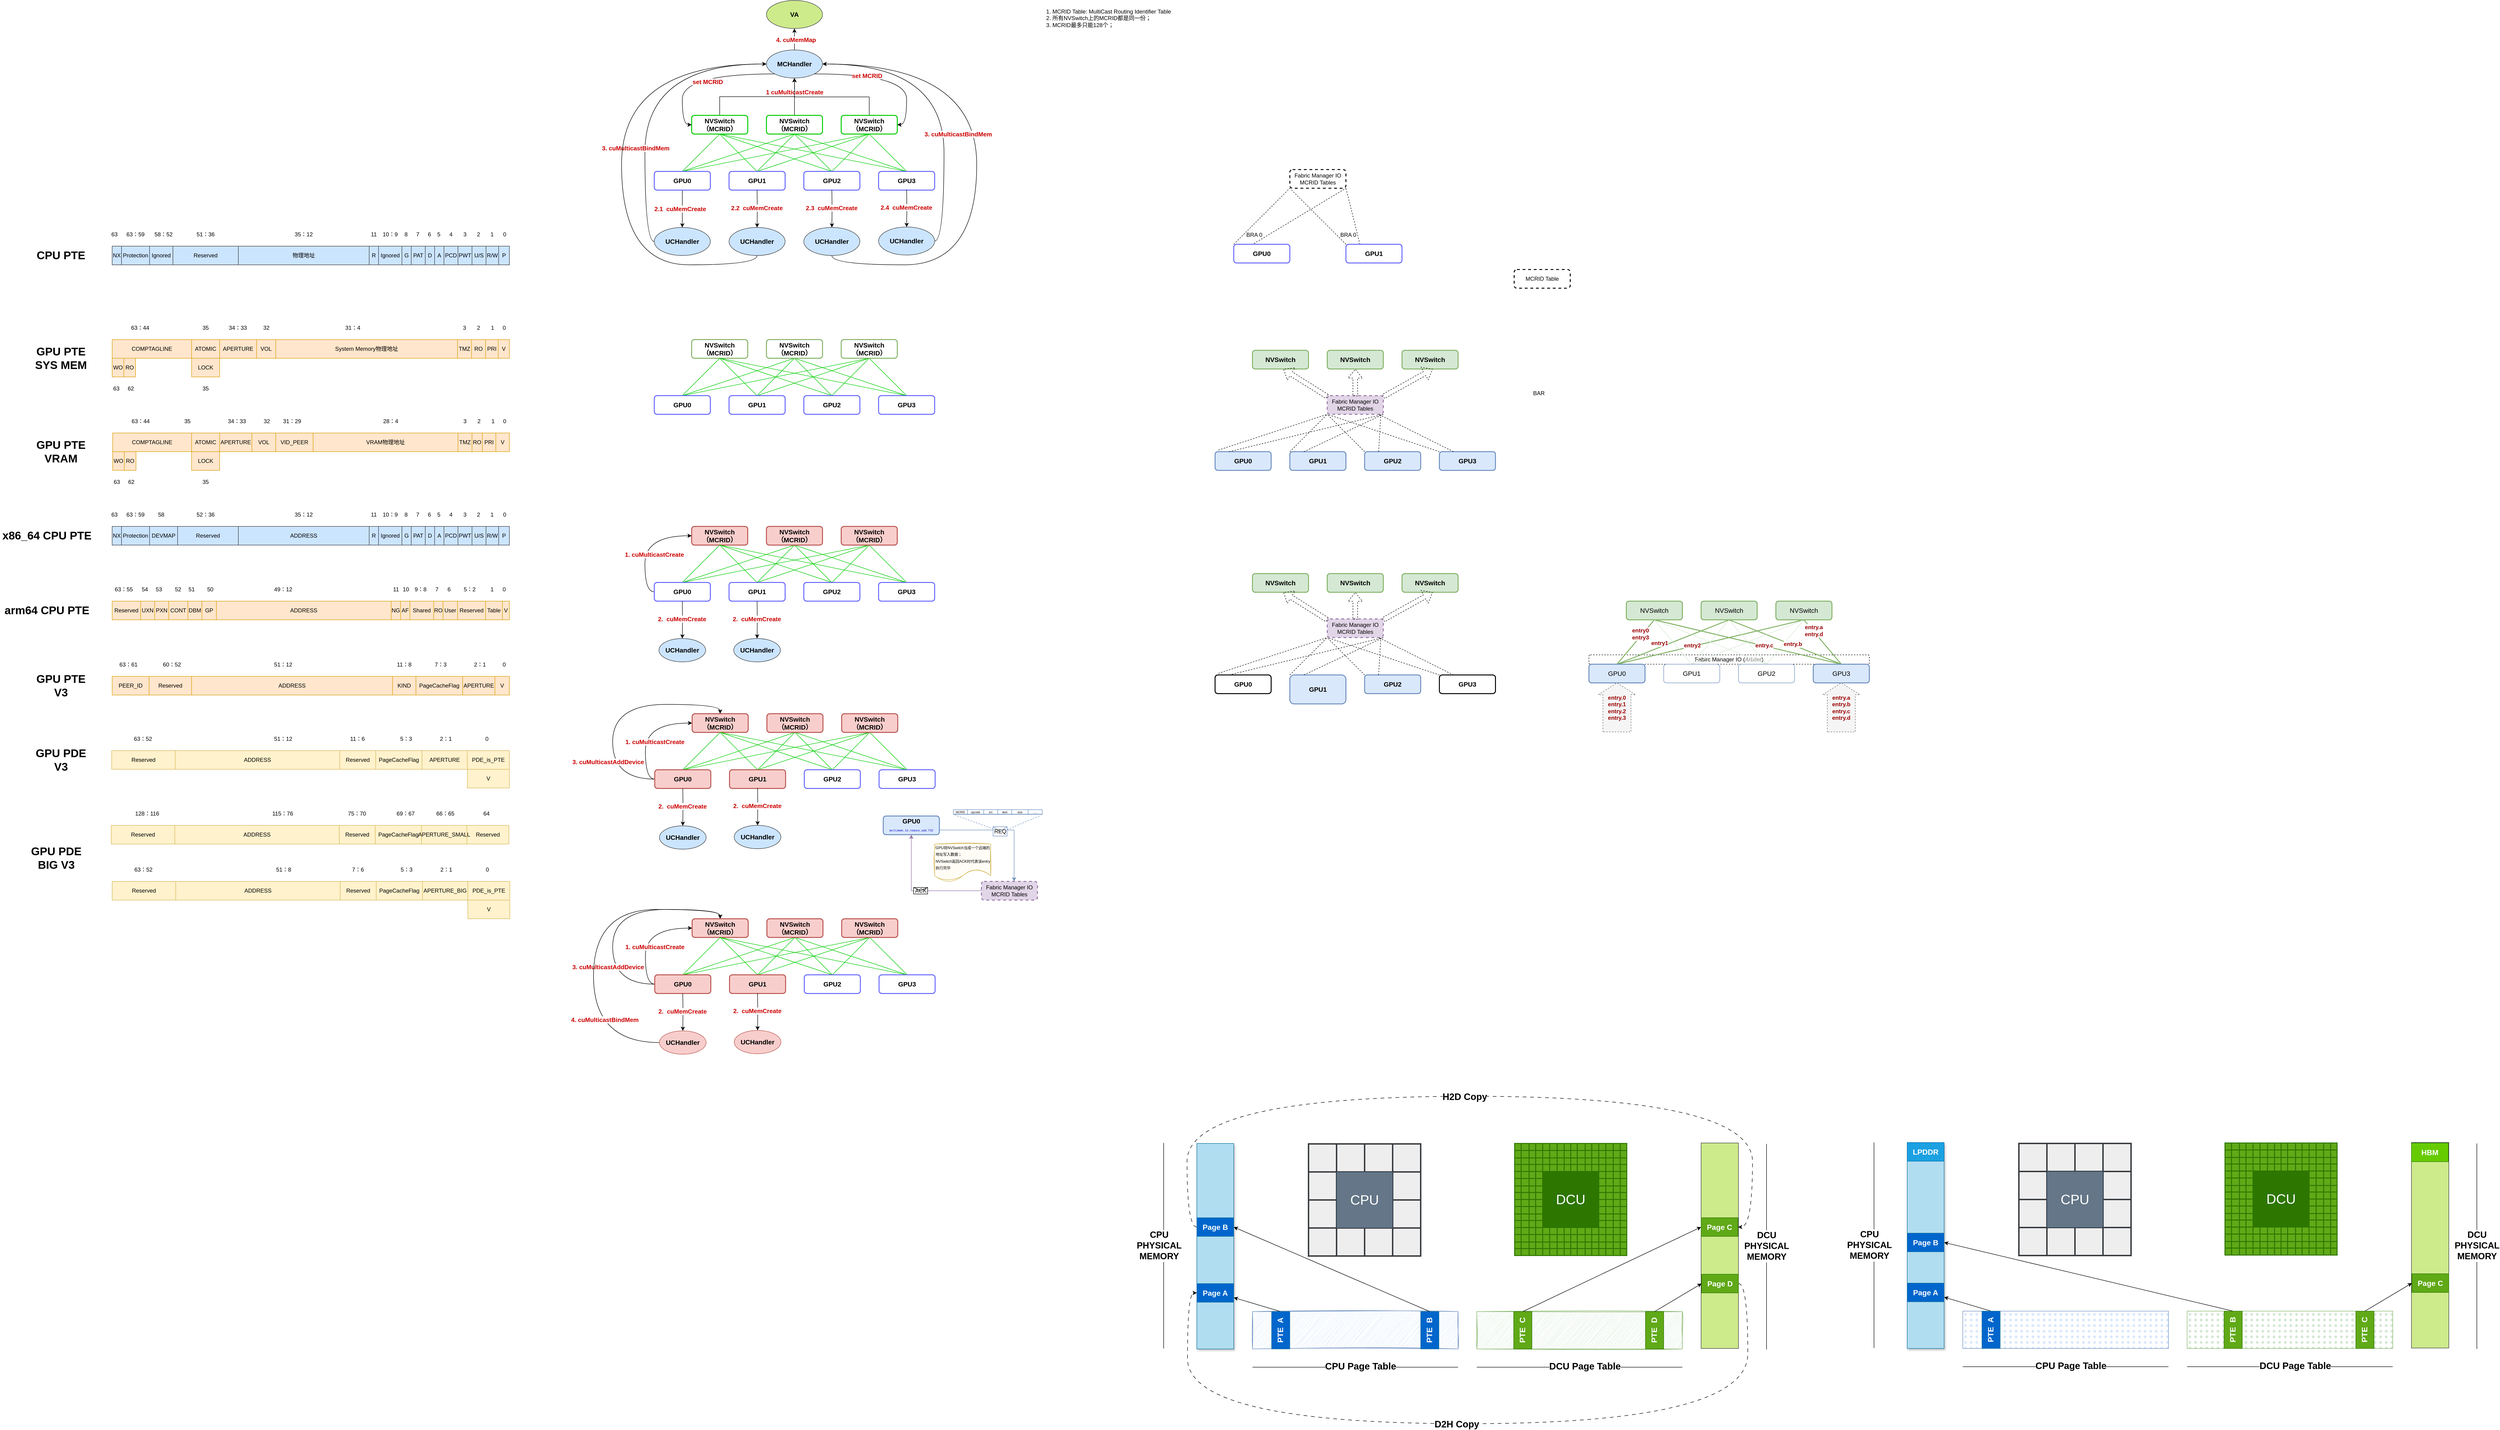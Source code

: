 <mxfile version="26.2.3">
  <diagram name="Page-1" id="d9wSrRjxU6M3m-tKCvw0">
    <mxGraphModel dx="2444" dy="2042" grid="1" gridSize="10" guides="1" tooltips="1" connect="1" arrows="1" fold="1" page="1" pageScale="1" pageWidth="850" pageHeight="1100" math="0" shadow="0">
      <root>
        <mxCell id="0" />
        <mxCell id="1" parent="0" />
        <mxCell id="Zrw1n7WmzKHaE9fEEse0-39" value="Fabirc Manager IO (&lt;i&gt;&lt;font style=&quot;color: rgb(128, 128, 128);&quot;&gt;Arbiter&lt;/font&gt;&lt;/i&gt;)" style="rounded=1;whiteSpace=wrap;html=1;dashed=1;fontStyle=0" parent="1" vertex="1">
          <mxGeometry x="3160" y="1315" width="600" height="20" as="geometry" />
        </mxCell>
        <mxCell id="pMPUyEu7R3_AaXZGhj5S-2" value="" style="childLayout=tableLayout;recursiveResize=0;shadow=0;fillColor=#cce5ff;strokeColor=#36393d;glass=0;rounded=0;" parent="1" vertex="1">
          <mxGeometry y="440" width="850" height="40" as="geometry" />
        </mxCell>
        <mxCell id="pMPUyEu7R3_AaXZGhj5S-3" value="" style="shape=tableRow;horizontal=0;startSize=0;swimlaneHead=0;swimlaneBody=0;top=0;left=0;bottom=0;right=0;dropTarget=0;collapsible=0;recursiveResize=0;expand=0;fontStyle=0;fillColor=none;strokeColor=inherit;" parent="pMPUyEu7R3_AaXZGhj5S-2" vertex="1">
          <mxGeometry width="850" height="40" as="geometry" />
        </mxCell>
        <mxCell id="pMPUyEu7R3_AaXZGhj5S-21" value="NX" style="connectable=0;recursiveResize=0;strokeColor=inherit;fillColor=none;align=center;whiteSpace=wrap;html=1;" parent="pMPUyEu7R3_AaXZGhj5S-3" vertex="1">
          <mxGeometry width="20" height="40" as="geometry">
            <mxRectangle width="20" height="40" as="alternateBounds" />
          </mxGeometry>
        </mxCell>
        <mxCell id="pMPUyEu7R3_AaXZGhj5S-20" value="Protection" style="connectable=0;recursiveResize=0;strokeColor=inherit;fillColor=none;align=center;whiteSpace=wrap;html=1;" parent="pMPUyEu7R3_AaXZGhj5S-3" vertex="1">
          <mxGeometry x="20" width="60" height="40" as="geometry">
            <mxRectangle width="60" height="40" as="alternateBounds" />
          </mxGeometry>
        </mxCell>
        <mxCell id="pMPUyEu7R3_AaXZGhj5S-19" value="Ignored" style="connectable=0;recursiveResize=0;strokeColor=inherit;fillColor=none;align=center;whiteSpace=wrap;html=1;" parent="pMPUyEu7R3_AaXZGhj5S-3" vertex="1">
          <mxGeometry x="80" width="50" height="40" as="geometry">
            <mxRectangle width="50" height="40" as="alternateBounds" />
          </mxGeometry>
        </mxCell>
        <mxCell id="pMPUyEu7R3_AaXZGhj5S-18" value="Reserved" style="connectable=0;recursiveResize=0;strokeColor=inherit;fillColor=none;align=center;whiteSpace=wrap;html=1;" parent="pMPUyEu7R3_AaXZGhj5S-3" vertex="1">
          <mxGeometry x="130" width="140" height="40" as="geometry">
            <mxRectangle width="140" height="40" as="alternateBounds" />
          </mxGeometry>
        </mxCell>
        <mxCell id="pMPUyEu7R3_AaXZGhj5S-17" value="物理地址" style="connectable=0;recursiveResize=0;strokeColor=inherit;fillColor=none;align=center;whiteSpace=wrap;html=1;" parent="pMPUyEu7R3_AaXZGhj5S-3" vertex="1">
          <mxGeometry x="270" width="280" height="40" as="geometry">
            <mxRectangle width="280" height="40" as="alternateBounds" />
          </mxGeometry>
        </mxCell>
        <mxCell id="pMPUyEu7R3_AaXZGhj5S-4" value="R" style="connectable=0;recursiveResize=0;strokeColor=inherit;fillColor=none;align=center;whiteSpace=wrap;html=1;" parent="pMPUyEu7R3_AaXZGhj5S-3" vertex="1">
          <mxGeometry x="550" width="20" height="40" as="geometry">
            <mxRectangle width="20" height="40" as="alternateBounds" />
          </mxGeometry>
        </mxCell>
        <mxCell id="pMPUyEu7R3_AaXZGhj5S-5" value="Ignored" style="connectable=0;recursiveResize=0;strokeColor=inherit;fillColor=none;align=center;whiteSpace=wrap;html=1;" parent="pMPUyEu7R3_AaXZGhj5S-3" vertex="1">
          <mxGeometry x="570" width="50" height="40" as="geometry">
            <mxRectangle width="50" height="40" as="alternateBounds" />
          </mxGeometry>
        </mxCell>
        <mxCell id="pMPUyEu7R3_AaXZGhj5S-6" value="G" style="connectable=0;recursiveResize=0;strokeColor=inherit;fillColor=none;align=center;whiteSpace=wrap;html=1;" parent="pMPUyEu7R3_AaXZGhj5S-3" vertex="1">
          <mxGeometry x="620" width="20" height="40" as="geometry">
            <mxRectangle width="20" height="40" as="alternateBounds" />
          </mxGeometry>
        </mxCell>
        <mxCell id="pMPUyEu7R3_AaXZGhj5S-15" value="PAT" style="connectable=0;recursiveResize=0;strokeColor=inherit;fillColor=none;align=center;whiteSpace=wrap;html=1;" parent="pMPUyEu7R3_AaXZGhj5S-3" vertex="1">
          <mxGeometry x="640" width="30" height="40" as="geometry">
            <mxRectangle width="30" height="40" as="alternateBounds" />
          </mxGeometry>
        </mxCell>
        <mxCell id="pMPUyEu7R3_AaXZGhj5S-16" value="D" style="connectable=0;recursiveResize=0;strokeColor=inherit;fillColor=none;align=center;whiteSpace=wrap;html=1;" parent="pMPUyEu7R3_AaXZGhj5S-3" vertex="1">
          <mxGeometry x="670" width="20" height="40" as="geometry">
            <mxRectangle width="20" height="40" as="alternateBounds" />
          </mxGeometry>
        </mxCell>
        <mxCell id="pMPUyEu7R3_AaXZGhj5S-34" value="A" style="connectable=0;recursiveResize=0;strokeColor=inherit;fillColor=none;align=center;whiteSpace=wrap;html=1;" parent="pMPUyEu7R3_AaXZGhj5S-3" vertex="1">
          <mxGeometry x="690" width="20" height="40" as="geometry">
            <mxRectangle width="20" height="40" as="alternateBounds" />
          </mxGeometry>
        </mxCell>
        <mxCell id="pMPUyEu7R3_AaXZGhj5S-33" value="PCD" style="connectable=0;recursiveResize=0;strokeColor=inherit;fillColor=none;align=center;whiteSpace=wrap;html=1;" parent="pMPUyEu7R3_AaXZGhj5S-3" vertex="1">
          <mxGeometry x="710" width="30" height="40" as="geometry">
            <mxRectangle width="30" height="40" as="alternateBounds" />
          </mxGeometry>
        </mxCell>
        <mxCell id="pMPUyEu7R3_AaXZGhj5S-32" value="PWT" style="connectable=0;recursiveResize=0;strokeColor=inherit;fillColor=none;align=center;whiteSpace=wrap;html=1;" parent="pMPUyEu7R3_AaXZGhj5S-3" vertex="1">
          <mxGeometry x="740" width="30" height="40" as="geometry">
            <mxRectangle width="30" height="40" as="alternateBounds" />
          </mxGeometry>
        </mxCell>
        <mxCell id="pMPUyEu7R3_AaXZGhj5S-31" value="U/S" style="connectable=0;recursiveResize=0;strokeColor=inherit;fillColor=none;align=center;whiteSpace=wrap;html=1;" parent="pMPUyEu7R3_AaXZGhj5S-3" vertex="1">
          <mxGeometry x="770" width="30" height="40" as="geometry">
            <mxRectangle width="30" height="40" as="alternateBounds" />
          </mxGeometry>
        </mxCell>
        <mxCell id="pMPUyEu7R3_AaXZGhj5S-35" value="R/W" style="connectable=0;recursiveResize=0;strokeColor=inherit;fillColor=none;align=center;whiteSpace=wrap;html=1;" parent="pMPUyEu7R3_AaXZGhj5S-3" vertex="1">
          <mxGeometry x="800" width="27" height="40" as="geometry">
            <mxRectangle width="27" height="40" as="alternateBounds" />
          </mxGeometry>
        </mxCell>
        <mxCell id="pMPUyEu7R3_AaXZGhj5S-36" value="P" style="connectable=0;recursiveResize=0;strokeColor=inherit;fillColor=none;align=center;whiteSpace=wrap;html=1;" parent="pMPUyEu7R3_AaXZGhj5S-3" vertex="1">
          <mxGeometry x="827" width="23" height="40" as="geometry">
            <mxRectangle width="23" height="40" as="alternateBounds" />
          </mxGeometry>
        </mxCell>
        <mxCell id="pMPUyEu7R3_AaXZGhj5S-22" value="63" style="text;html=1;align=center;verticalAlign=middle;whiteSpace=wrap;rounded=0;" parent="1" vertex="1">
          <mxGeometry x="-10" y="400" width="30" height="30" as="geometry" />
        </mxCell>
        <mxCell id="pMPUyEu7R3_AaXZGhj5S-23" value="63：59" style="text;html=1;align=center;verticalAlign=middle;whiteSpace=wrap;rounded=0;" parent="1" vertex="1">
          <mxGeometry x="20" y="400" width="60" height="30" as="geometry" />
        </mxCell>
        <mxCell id="pMPUyEu7R3_AaXZGhj5S-24" value="58：52" style="text;html=1;align=center;verticalAlign=middle;whiteSpace=wrap;rounded=0;" parent="1" vertex="1">
          <mxGeometry x="80" y="400" width="60" height="30" as="geometry" />
        </mxCell>
        <mxCell id="pMPUyEu7R3_AaXZGhj5S-25" value="51：36" style="text;html=1;align=center;verticalAlign=middle;whiteSpace=wrap;rounded=0;" parent="1" vertex="1">
          <mxGeometry x="170" y="400" width="60" height="30" as="geometry" />
        </mxCell>
        <mxCell id="pMPUyEu7R3_AaXZGhj5S-26" value="35：12" style="text;html=1;align=center;verticalAlign=middle;whiteSpace=wrap;rounded=0;" parent="1" vertex="1">
          <mxGeometry x="380" y="400" width="60" height="30" as="geometry" />
        </mxCell>
        <mxCell id="pMPUyEu7R3_AaXZGhj5S-27" value="11" style="text;html=1;align=center;verticalAlign=middle;whiteSpace=wrap;rounded=0;" parent="1" vertex="1">
          <mxGeometry x="550" y="400" width="20" height="30" as="geometry" />
        </mxCell>
        <mxCell id="pMPUyEu7R3_AaXZGhj5S-28" value="10：9" style="text;html=1;align=center;verticalAlign=middle;whiteSpace=wrap;rounded=0;" parent="1" vertex="1">
          <mxGeometry x="575" y="400" width="40" height="30" as="geometry" />
        </mxCell>
        <mxCell id="pMPUyEu7R3_AaXZGhj5S-29" value="8" style="text;html=1;align=center;verticalAlign=middle;whiteSpace=wrap;rounded=0;" parent="1" vertex="1">
          <mxGeometry x="624" y="400" width="10" height="30" as="geometry" />
        </mxCell>
        <mxCell id="pMPUyEu7R3_AaXZGhj5S-30" value="7" style="text;html=1;align=center;verticalAlign=middle;whiteSpace=wrap;rounded=0;" parent="1" vertex="1">
          <mxGeometry x="644" y="400" width="20" height="30" as="geometry" />
        </mxCell>
        <mxCell id="pMPUyEu7R3_AaXZGhj5S-37" value="6" style="text;html=1;align=center;verticalAlign=middle;whiteSpace=wrap;rounded=0;" parent="1" vertex="1">
          <mxGeometry x="669" y="400" width="20" height="30" as="geometry" />
        </mxCell>
        <mxCell id="pMPUyEu7R3_AaXZGhj5S-38" value="4" style="text;html=1;align=center;verticalAlign=middle;whiteSpace=wrap;rounded=0;" parent="1" vertex="1">
          <mxGeometry x="715" y="400" width="20" height="30" as="geometry" />
        </mxCell>
        <mxCell id="pMPUyEu7R3_AaXZGhj5S-39" value="2" style="text;html=1;align=center;verticalAlign=middle;whiteSpace=wrap;rounded=0;" parent="1" vertex="1">
          <mxGeometry x="774" y="400" width="20" height="30" as="geometry" />
        </mxCell>
        <mxCell id="pMPUyEu7R3_AaXZGhj5S-40" value="1" style="text;html=1;align=center;verticalAlign=middle;whiteSpace=wrap;rounded=0;" parent="1" vertex="1">
          <mxGeometry x="803" y="400" width="20" height="30" as="geometry" />
        </mxCell>
        <mxCell id="pMPUyEu7R3_AaXZGhj5S-42" value="0" style="text;html=1;align=center;verticalAlign=middle;whiteSpace=wrap;rounded=0;" parent="1" vertex="1">
          <mxGeometry x="830" y="400" width="20" height="30" as="geometry" />
        </mxCell>
        <mxCell id="pMPUyEu7R3_AaXZGhj5S-45" value="3" style="text;html=1;align=center;verticalAlign=middle;whiteSpace=wrap;rounded=0;" parent="1" vertex="1">
          <mxGeometry x="745" y="400" width="20" height="30" as="geometry" />
        </mxCell>
        <mxCell id="pMPUyEu7R3_AaXZGhj5S-46" value="5" style="text;html=1;align=center;verticalAlign=middle;whiteSpace=wrap;rounded=0;" parent="1" vertex="1">
          <mxGeometry x="689" y="400" width="20" height="30" as="geometry" />
        </mxCell>
        <mxCell id="pMPUyEu7R3_AaXZGhj5S-47" value="" style="childLayout=tableLayout;recursiveResize=0;shadow=0;fillColor=#ffe6cc;strokeColor=#d79b00;glass=0;rounded=0;" parent="1" vertex="1">
          <mxGeometry y="640" width="850" height="40" as="geometry" />
        </mxCell>
        <mxCell id="pMPUyEu7R3_AaXZGhj5S-48" value="" style="shape=tableRow;horizontal=0;startSize=0;swimlaneHead=0;swimlaneBody=0;top=0;left=0;bottom=0;right=0;dropTarget=0;collapsible=0;recursiveResize=0;expand=0;fontStyle=0;fillColor=none;strokeColor=inherit;" parent="pMPUyEu7R3_AaXZGhj5S-47" vertex="1">
          <mxGeometry width="850" height="40" as="geometry" />
        </mxCell>
        <mxCell id="pMPUyEu7R3_AaXZGhj5S-86" value="COMPTAGLINE" style="connectable=0;recursiveResize=0;strokeColor=inherit;fillColor=none;align=center;whiteSpace=wrap;html=1;" parent="pMPUyEu7R3_AaXZGhj5S-48" vertex="1">
          <mxGeometry width="170" height="40" as="geometry">
            <mxRectangle width="170" height="40" as="alternateBounds" />
          </mxGeometry>
        </mxCell>
        <mxCell id="pMPUyEu7R3_AaXZGhj5S-85" value="ATOMIC" style="connectable=0;recursiveResize=0;strokeColor=inherit;fillColor=none;align=center;whiteSpace=wrap;html=1;" parent="pMPUyEu7R3_AaXZGhj5S-48" vertex="1">
          <mxGeometry x="170" width="60" height="40" as="geometry">
            <mxRectangle width="60" height="40" as="alternateBounds" />
          </mxGeometry>
        </mxCell>
        <mxCell id="pMPUyEu7R3_AaXZGhj5S-83" value="APERTURE" style="connectable=0;recursiveResize=0;strokeColor=inherit;fillColor=none;align=center;whiteSpace=wrap;html=1;" parent="pMPUyEu7R3_AaXZGhj5S-48" vertex="1">
          <mxGeometry x="230" width="79" height="40" as="geometry">
            <mxRectangle width="79" height="40" as="alternateBounds" />
          </mxGeometry>
        </mxCell>
        <mxCell id="pMPUyEu7R3_AaXZGhj5S-82" value="VOL" style="connectable=0;recursiveResize=0;strokeColor=inherit;fillColor=none;align=center;whiteSpace=wrap;html=1;" parent="pMPUyEu7R3_AaXZGhj5S-48" vertex="1">
          <mxGeometry x="309" width="41" height="40" as="geometry">
            <mxRectangle width="41" height="40" as="alternateBounds" />
          </mxGeometry>
        </mxCell>
        <mxCell id="pMPUyEu7R3_AaXZGhj5S-53" value="System Memory物理地址" style="connectable=0;recursiveResize=0;strokeColor=inherit;fillColor=none;align=center;whiteSpace=wrap;html=1;" parent="pMPUyEu7R3_AaXZGhj5S-48" vertex="1">
          <mxGeometry x="350" width="389" height="40" as="geometry">
            <mxRectangle width="389" height="40" as="alternateBounds" />
          </mxGeometry>
        </mxCell>
        <mxCell id="pMPUyEu7R3_AaXZGhj5S-61" value="TMZ" style="connectable=0;recursiveResize=0;strokeColor=inherit;fillColor=none;align=center;whiteSpace=wrap;html=1;" parent="pMPUyEu7R3_AaXZGhj5S-48" vertex="1">
          <mxGeometry x="739" width="30" height="40" as="geometry">
            <mxRectangle width="30" height="40" as="alternateBounds" />
          </mxGeometry>
        </mxCell>
        <mxCell id="pMPUyEu7R3_AaXZGhj5S-62" value="RO" style="connectable=0;recursiveResize=0;strokeColor=inherit;fillColor=none;align=center;whiteSpace=wrap;html=1;" parent="pMPUyEu7R3_AaXZGhj5S-48" vertex="1">
          <mxGeometry x="769" width="30" height="40" as="geometry">
            <mxRectangle width="30" height="40" as="alternateBounds" />
          </mxGeometry>
        </mxCell>
        <mxCell id="pMPUyEu7R3_AaXZGhj5S-63" value="PRI" style="connectable=0;recursiveResize=0;strokeColor=inherit;fillColor=none;align=center;whiteSpace=wrap;html=1;" parent="pMPUyEu7R3_AaXZGhj5S-48" vertex="1">
          <mxGeometry x="799" width="27" height="40" as="geometry">
            <mxRectangle width="27" height="40" as="alternateBounds" />
          </mxGeometry>
        </mxCell>
        <mxCell id="pMPUyEu7R3_AaXZGhj5S-64" value="V" style="connectable=0;recursiveResize=0;strokeColor=inherit;fillColor=none;align=center;whiteSpace=wrap;html=1;" parent="pMPUyEu7R3_AaXZGhj5S-48" vertex="1">
          <mxGeometry x="826" width="24" height="40" as="geometry">
            <mxRectangle width="24" height="40" as="alternateBounds" />
          </mxGeometry>
        </mxCell>
        <mxCell id="pMPUyEu7R3_AaXZGhj5S-87" value="0" style="text;html=1;align=center;verticalAlign=middle;whiteSpace=wrap;rounded=0;" parent="1" vertex="1">
          <mxGeometry x="829" y="600" width="20" height="30" as="geometry" />
        </mxCell>
        <mxCell id="pMPUyEu7R3_AaXZGhj5S-91" value="1" style="text;html=1;align=center;verticalAlign=middle;whiteSpace=wrap;rounded=0;" parent="1" vertex="1">
          <mxGeometry x="804" y="600" width="20" height="30" as="geometry" />
        </mxCell>
        <mxCell id="pMPUyEu7R3_AaXZGhj5S-92" value="2" style="text;html=1;align=center;verticalAlign=middle;whiteSpace=wrap;rounded=0;" parent="1" vertex="1">
          <mxGeometry x="774" y="600" width="20" height="30" as="geometry" />
        </mxCell>
        <mxCell id="pMPUyEu7R3_AaXZGhj5S-93" value="3" style="text;html=1;align=center;verticalAlign=middle;whiteSpace=wrap;rounded=0;" parent="1" vertex="1">
          <mxGeometry x="744" y="600" width="20" height="30" as="geometry" />
        </mxCell>
        <mxCell id="pMPUyEu7R3_AaXZGhj5S-94" value="31：4" style="text;html=1;align=center;verticalAlign=middle;whiteSpace=wrap;rounded=0;" parent="1" vertex="1">
          <mxGeometry x="490" y="600" width="50" height="30" as="geometry" />
        </mxCell>
        <mxCell id="pMPUyEu7R3_AaXZGhj5S-95" value="32" style="text;html=1;align=center;verticalAlign=middle;whiteSpace=wrap;rounded=0;" parent="1" vertex="1">
          <mxGeometry x="320" y="600" width="20" height="30" as="geometry" />
        </mxCell>
        <mxCell id="pMPUyEu7R3_AaXZGhj5S-96" value="34：33" style="text;html=1;align=center;verticalAlign=middle;whiteSpace=wrap;rounded=0;" parent="1" vertex="1">
          <mxGeometry x="239" y="600" width="60" height="30" as="geometry" />
        </mxCell>
        <mxCell id="pMPUyEu7R3_AaXZGhj5S-97" value="35" style="text;html=1;align=center;verticalAlign=middle;whiteSpace=wrap;rounded=0;" parent="1" vertex="1">
          <mxGeometry x="190" y="600" width="20" height="30" as="geometry" />
        </mxCell>
        <mxCell id="pMPUyEu7R3_AaXZGhj5S-99" value="63：44" style="text;html=1;align=center;verticalAlign=middle;whiteSpace=wrap;rounded=0;" parent="1" vertex="1">
          <mxGeometry x="30" y="600" width="60" height="30" as="geometry" />
        </mxCell>
        <mxCell id="pMPUyEu7R3_AaXZGhj5S-113" value="" style="shape=table;startSize=0;container=1;collapsible=0;childLayout=tableLayout;fillColor=#ffe6cc;strokeColor=#d79b00;" parent="1" vertex="1">
          <mxGeometry y="680" width="50" height="40" as="geometry" />
        </mxCell>
        <mxCell id="pMPUyEu7R3_AaXZGhj5S-114" value="" style="shape=tableRow;horizontal=0;startSize=0;swimlaneHead=0;swimlaneBody=0;strokeColor=inherit;top=0;left=0;bottom=0;right=0;collapsible=0;dropTarget=0;fillColor=none;points=[[0,0.5],[1,0.5]];portConstraint=eastwest;" parent="pMPUyEu7R3_AaXZGhj5S-113" vertex="1">
          <mxGeometry width="50" height="40" as="geometry" />
        </mxCell>
        <mxCell id="pMPUyEu7R3_AaXZGhj5S-115" value="WO" style="shape=partialRectangle;html=1;whiteSpace=wrap;connectable=0;strokeColor=inherit;overflow=hidden;fillColor=none;top=0;left=0;bottom=0;right=0;pointerEvents=1;" parent="pMPUyEu7R3_AaXZGhj5S-114" vertex="1">
          <mxGeometry width="25" height="40" as="geometry">
            <mxRectangle width="25" height="40" as="alternateBounds" />
          </mxGeometry>
        </mxCell>
        <mxCell id="pMPUyEu7R3_AaXZGhj5S-116" value="RO" style="shape=partialRectangle;html=1;whiteSpace=wrap;connectable=0;strokeColor=inherit;overflow=hidden;fillColor=none;top=0;left=0;bottom=0;right=0;pointerEvents=1;" parent="pMPUyEu7R3_AaXZGhj5S-114" vertex="1">
          <mxGeometry x="25" width="25" height="40" as="geometry">
            <mxRectangle width="25" height="40" as="alternateBounds" />
          </mxGeometry>
        </mxCell>
        <mxCell id="pMPUyEu7R3_AaXZGhj5S-126" value="63" style="text;html=1;align=center;verticalAlign=middle;whiteSpace=wrap;rounded=0;" parent="1" vertex="1">
          <mxGeometry x="-1" y="730" width="20" height="30" as="geometry" />
        </mxCell>
        <mxCell id="pMPUyEu7R3_AaXZGhj5S-127" value="62" style="text;html=1;align=center;verticalAlign=middle;whiteSpace=wrap;rounded=0;" parent="1" vertex="1">
          <mxGeometry x="30" y="730" width="20" height="30" as="geometry" />
        </mxCell>
        <mxCell id="pMPUyEu7R3_AaXZGhj5S-129" value="" style="childLayout=tableLayout;recursiveResize=0;shadow=0;fillColor=#ffe6cc;strokeColor=#d79b00;glass=0;rounded=0;" parent="1" vertex="1">
          <mxGeometry x="1" y="840" width="849" height="40" as="geometry" />
        </mxCell>
        <mxCell id="pMPUyEu7R3_AaXZGhj5S-130" value="" style="shape=tableRow;horizontal=0;startSize=0;swimlaneHead=0;swimlaneBody=0;top=0;left=0;bottom=0;right=0;dropTarget=0;collapsible=0;recursiveResize=0;expand=0;fontStyle=0;fillColor=none;strokeColor=inherit;" parent="pMPUyEu7R3_AaXZGhj5S-129" vertex="1">
          <mxGeometry width="849" height="40" as="geometry" />
        </mxCell>
        <mxCell id="pMPUyEu7R3_AaXZGhj5S-131" value="COMPTAGLINE" style="connectable=0;recursiveResize=0;strokeColor=inherit;fillColor=none;align=center;whiteSpace=wrap;html=1;" parent="pMPUyEu7R3_AaXZGhj5S-130" vertex="1">
          <mxGeometry width="169" height="40" as="geometry">
            <mxRectangle width="169" height="40" as="alternateBounds" />
          </mxGeometry>
        </mxCell>
        <mxCell id="pMPUyEu7R3_AaXZGhj5S-132" value="ATOMIC" style="connectable=0;recursiveResize=0;strokeColor=inherit;fillColor=none;align=center;whiteSpace=wrap;html=1;" parent="pMPUyEu7R3_AaXZGhj5S-130" vertex="1">
          <mxGeometry x="169" width="60" height="40" as="geometry">
            <mxRectangle width="60" height="40" as="alternateBounds" />
          </mxGeometry>
        </mxCell>
        <mxCell id="pMPUyEu7R3_AaXZGhj5S-133" value="APERTURE" style="connectable=0;recursiveResize=0;strokeColor=inherit;fillColor=none;align=center;whiteSpace=wrap;html=1;" parent="pMPUyEu7R3_AaXZGhj5S-130" vertex="1">
          <mxGeometry x="229" width="69" height="40" as="geometry">
            <mxRectangle width="69" height="40" as="alternateBounds" />
          </mxGeometry>
        </mxCell>
        <mxCell id="pMPUyEu7R3_AaXZGhj5S-134" value="VOL" style="connectable=0;recursiveResize=0;strokeColor=inherit;fillColor=none;align=center;whiteSpace=wrap;html=1;" parent="pMPUyEu7R3_AaXZGhj5S-130" vertex="1">
          <mxGeometry x="298" width="51" height="40" as="geometry">
            <mxRectangle width="51" height="40" as="alternateBounds" />
          </mxGeometry>
        </mxCell>
        <mxCell id="pMPUyEu7R3_AaXZGhj5S-159" value="VID_PEER" style="connectable=0;recursiveResize=0;strokeColor=inherit;fillColor=none;align=center;whiteSpace=wrap;html=1;" parent="pMPUyEu7R3_AaXZGhj5S-130" vertex="1">
          <mxGeometry x="349" width="80" height="40" as="geometry">
            <mxRectangle width="80" height="40" as="alternateBounds" />
          </mxGeometry>
        </mxCell>
        <mxCell id="pMPUyEu7R3_AaXZGhj5S-135" value="VRAM物理地址" style="connectable=0;recursiveResize=0;strokeColor=inherit;fillColor=none;align=center;whiteSpace=wrap;html=1;" parent="pMPUyEu7R3_AaXZGhj5S-130" vertex="1">
          <mxGeometry x="429" width="310" height="40" as="geometry">
            <mxRectangle width="310" height="40" as="alternateBounds" />
          </mxGeometry>
        </mxCell>
        <mxCell id="pMPUyEu7R3_AaXZGhj5S-136" value="TMZ" style="connectable=0;recursiveResize=0;strokeColor=inherit;fillColor=none;align=center;whiteSpace=wrap;html=1;" parent="pMPUyEu7R3_AaXZGhj5S-130" vertex="1">
          <mxGeometry x="739" width="30" height="40" as="geometry">
            <mxRectangle width="30" height="40" as="alternateBounds" />
          </mxGeometry>
        </mxCell>
        <mxCell id="pMPUyEu7R3_AaXZGhj5S-137" value="RO" style="connectable=0;recursiveResize=0;strokeColor=inherit;fillColor=none;align=center;whiteSpace=wrap;html=1;" parent="pMPUyEu7R3_AaXZGhj5S-130" vertex="1">
          <mxGeometry x="769" width="22" height="40" as="geometry">
            <mxRectangle width="22" height="40" as="alternateBounds" />
          </mxGeometry>
        </mxCell>
        <mxCell id="pMPUyEu7R3_AaXZGhj5S-138" value="PRI" style="connectable=0;recursiveResize=0;strokeColor=inherit;fillColor=none;align=center;whiteSpace=wrap;html=1;" parent="pMPUyEu7R3_AaXZGhj5S-130" vertex="1">
          <mxGeometry x="791" width="29" height="40" as="geometry">
            <mxRectangle width="29" height="40" as="alternateBounds" />
          </mxGeometry>
        </mxCell>
        <mxCell id="pMPUyEu7R3_AaXZGhj5S-139" value="V" style="connectable=0;recursiveResize=0;strokeColor=inherit;fillColor=none;align=center;whiteSpace=wrap;html=1;" parent="pMPUyEu7R3_AaXZGhj5S-130" vertex="1">
          <mxGeometry x="820" width="29" height="40" as="geometry">
            <mxRectangle width="29" height="40" as="alternateBounds" />
          </mxGeometry>
        </mxCell>
        <mxCell id="pMPUyEu7R3_AaXZGhj5S-140" value="0" style="text;html=1;align=center;verticalAlign=middle;whiteSpace=wrap;rounded=0;" parent="1" vertex="1">
          <mxGeometry x="830" y="800" width="20" height="30" as="geometry" />
        </mxCell>
        <mxCell id="pMPUyEu7R3_AaXZGhj5S-141" value="1" style="text;html=1;align=center;verticalAlign=middle;whiteSpace=wrap;rounded=0;" parent="1" vertex="1">
          <mxGeometry x="805" y="800" width="20" height="30" as="geometry" />
        </mxCell>
        <mxCell id="pMPUyEu7R3_AaXZGhj5S-142" value="2" style="text;html=1;align=center;verticalAlign=middle;whiteSpace=wrap;rounded=0;" parent="1" vertex="1">
          <mxGeometry x="775" y="800" width="20" height="30" as="geometry" />
        </mxCell>
        <mxCell id="pMPUyEu7R3_AaXZGhj5S-143" value="3" style="text;html=1;align=center;verticalAlign=middle;whiteSpace=wrap;rounded=0;" parent="1" vertex="1">
          <mxGeometry x="745" y="800" width="20" height="30" as="geometry" />
        </mxCell>
        <mxCell id="pMPUyEu7R3_AaXZGhj5S-144" value="28：4" style="text;html=1;align=center;verticalAlign=middle;whiteSpace=wrap;rounded=0;" parent="1" vertex="1">
          <mxGeometry x="571" y="800" width="50" height="30" as="geometry" />
        </mxCell>
        <mxCell id="pMPUyEu7R3_AaXZGhj5S-145" value="32" style="text;html=1;align=center;verticalAlign=middle;whiteSpace=wrap;rounded=0;" parent="1" vertex="1">
          <mxGeometry x="321" y="800" width="20" height="30" as="geometry" />
        </mxCell>
        <mxCell id="pMPUyEu7R3_AaXZGhj5S-146" value="34：33" style="text;html=1;align=center;verticalAlign=middle;whiteSpace=wrap;rounded=0;" parent="1" vertex="1">
          <mxGeometry x="237" y="800" width="60" height="30" as="geometry" />
        </mxCell>
        <mxCell id="pMPUyEu7R3_AaXZGhj5S-147" value="35" style="text;html=1;align=center;verticalAlign=middle;whiteSpace=wrap;rounded=0;" parent="1" vertex="1">
          <mxGeometry x="151" y="800" width="20" height="30" as="geometry" />
        </mxCell>
        <mxCell id="pMPUyEu7R3_AaXZGhj5S-148" value="63：44" style="text;html=1;align=center;verticalAlign=middle;whiteSpace=wrap;rounded=0;" parent="1" vertex="1">
          <mxGeometry x="31" y="800" width="60" height="30" as="geometry" />
        </mxCell>
        <mxCell id="pMPUyEu7R3_AaXZGhj5S-149" value="" style="shape=table;startSize=0;container=1;collapsible=0;childLayout=tableLayout;fillColor=#ffe6cc;strokeColor=#d79b00;" parent="1" vertex="1">
          <mxGeometry x="1" y="880" width="50" height="40" as="geometry" />
        </mxCell>
        <mxCell id="pMPUyEu7R3_AaXZGhj5S-150" value="" style="shape=tableRow;horizontal=0;startSize=0;swimlaneHead=0;swimlaneBody=0;strokeColor=inherit;top=0;left=0;bottom=0;right=0;collapsible=0;dropTarget=0;fillColor=none;points=[[0,0.5],[1,0.5]];portConstraint=eastwest;" parent="pMPUyEu7R3_AaXZGhj5S-149" vertex="1">
          <mxGeometry width="50" height="40" as="geometry" />
        </mxCell>
        <mxCell id="pMPUyEu7R3_AaXZGhj5S-151" value="WO" style="shape=partialRectangle;html=1;whiteSpace=wrap;connectable=0;strokeColor=inherit;overflow=hidden;fillColor=none;top=0;left=0;bottom=0;right=0;pointerEvents=1;" parent="pMPUyEu7R3_AaXZGhj5S-150" vertex="1">
          <mxGeometry width="25" height="40" as="geometry">
            <mxRectangle width="25" height="40" as="alternateBounds" />
          </mxGeometry>
        </mxCell>
        <mxCell id="pMPUyEu7R3_AaXZGhj5S-152" value="RO" style="shape=partialRectangle;html=1;whiteSpace=wrap;connectable=0;strokeColor=inherit;overflow=hidden;fillColor=none;top=0;left=0;bottom=0;right=0;pointerEvents=1;" parent="pMPUyEu7R3_AaXZGhj5S-150" vertex="1">
          <mxGeometry x="25" width="25" height="40" as="geometry">
            <mxRectangle width="25" height="40" as="alternateBounds" />
          </mxGeometry>
        </mxCell>
        <mxCell id="pMPUyEu7R3_AaXZGhj5S-153" value="63" style="text;html=1;align=center;verticalAlign=middle;whiteSpace=wrap;rounded=0;" parent="1" vertex="1">
          <mxGeometry y="930" width="20" height="30" as="geometry" />
        </mxCell>
        <mxCell id="pMPUyEu7R3_AaXZGhj5S-154" value="62" style="text;html=1;align=center;verticalAlign=middle;whiteSpace=wrap;rounded=0;" parent="1" vertex="1">
          <mxGeometry x="31" y="930" width="20" height="30" as="geometry" />
        </mxCell>
        <mxCell id="pMPUyEu7R3_AaXZGhj5S-155" value="" style="shape=table;startSize=0;container=1;collapsible=0;childLayout=tableLayout;fillColor=#ffe6cc;strokeColor=#d79b00;" parent="1" vertex="1">
          <mxGeometry x="170" y="680" width="60" height="40" as="geometry" />
        </mxCell>
        <mxCell id="pMPUyEu7R3_AaXZGhj5S-156" value="" style="shape=tableRow;horizontal=0;startSize=0;swimlaneHead=0;swimlaneBody=0;strokeColor=inherit;top=0;left=0;bottom=0;right=0;collapsible=0;dropTarget=0;fillColor=none;points=[[0,0.5],[1,0.5]];portConstraint=eastwest;" parent="pMPUyEu7R3_AaXZGhj5S-155" vertex="1">
          <mxGeometry width="60" height="40" as="geometry" />
        </mxCell>
        <mxCell id="pMPUyEu7R3_AaXZGhj5S-157" value="LOCK" style="shape=partialRectangle;html=1;whiteSpace=wrap;connectable=0;strokeColor=inherit;overflow=hidden;fillColor=none;top=0;left=0;bottom=0;right=0;pointerEvents=1;" parent="pMPUyEu7R3_AaXZGhj5S-156" vertex="1">
          <mxGeometry width="60" height="40" as="geometry">
            <mxRectangle width="60" height="40" as="alternateBounds" />
          </mxGeometry>
        </mxCell>
        <mxCell id="pMPUyEu7R3_AaXZGhj5S-158" value="35" style="text;html=1;align=center;verticalAlign=middle;whiteSpace=wrap;rounded=0;" parent="1" vertex="1">
          <mxGeometry x="190" y="730" width="20" height="30" as="geometry" />
        </mxCell>
        <mxCell id="pMPUyEu7R3_AaXZGhj5S-160" value="31：29" style="text;html=1;align=center;verticalAlign=middle;whiteSpace=wrap;rounded=0;" parent="1" vertex="1">
          <mxGeometry x="360" y="800" width="50" height="30" as="geometry" />
        </mxCell>
        <mxCell id="pMPUyEu7R3_AaXZGhj5S-161" value="" style="shape=table;startSize=0;container=1;collapsible=0;childLayout=tableLayout;fillColor=#ffe6cc;strokeColor=#d79b00;" parent="1" vertex="1">
          <mxGeometry x="170" y="880" width="60" height="40" as="geometry" />
        </mxCell>
        <mxCell id="pMPUyEu7R3_AaXZGhj5S-162" value="" style="shape=tableRow;horizontal=0;startSize=0;swimlaneHead=0;swimlaneBody=0;strokeColor=inherit;top=0;left=0;bottom=0;right=0;collapsible=0;dropTarget=0;fillColor=none;points=[[0,0.5],[1,0.5]];portConstraint=eastwest;" parent="pMPUyEu7R3_AaXZGhj5S-161" vertex="1">
          <mxGeometry width="60" height="40" as="geometry" />
        </mxCell>
        <mxCell id="pMPUyEu7R3_AaXZGhj5S-163" value="LOCK" style="shape=partialRectangle;html=1;whiteSpace=wrap;connectable=0;strokeColor=inherit;overflow=hidden;fillColor=none;top=0;left=0;bottom=0;right=0;pointerEvents=1;" parent="pMPUyEu7R3_AaXZGhj5S-162" vertex="1">
          <mxGeometry width="60" height="40" as="geometry">
            <mxRectangle width="60" height="40" as="alternateBounds" />
          </mxGeometry>
        </mxCell>
        <mxCell id="pMPUyEu7R3_AaXZGhj5S-164" value="35" style="text;html=1;align=center;verticalAlign=middle;whiteSpace=wrap;rounded=0;" parent="1" vertex="1">
          <mxGeometry x="190" y="930" width="20" height="30" as="geometry" />
        </mxCell>
        <mxCell id="pMPUyEu7R3_AaXZGhj5S-165" value="CPU PTE" style="text;strokeColor=none;fillColor=none;html=1;fontSize=24;fontStyle=1;verticalAlign=middle;align=center;" parent="1" vertex="1">
          <mxGeometry x="-160" y="440" width="100" height="40" as="geometry" />
        </mxCell>
        <mxCell id="pMPUyEu7R3_AaXZGhj5S-166" value="GPU PTE&lt;div&gt;SYS MEM&lt;/div&gt;" style="text;strokeColor=none;fillColor=none;html=1;fontSize=24;fontStyle=1;verticalAlign=middle;align=center;" parent="1" vertex="1">
          <mxGeometry x="-160" y="640" width="100" height="80" as="geometry" />
        </mxCell>
        <mxCell id="pMPUyEu7R3_AaXZGhj5S-167" value="GPU PTE&lt;div&gt;VRAM&lt;/div&gt;" style="text;strokeColor=none;fillColor=none;html=1;fontSize=24;fontStyle=1;verticalAlign=middle;align=center;" parent="1" vertex="1">
          <mxGeometry x="-160" y="840" width="100" height="80" as="geometry" />
        </mxCell>
        <mxCell id="pMPUyEu7R3_AaXZGhj5S-168" value="" style="childLayout=tableLayout;recursiveResize=0;shadow=0;fillColor=#ffe6cc;strokeColor=#d79b00;glass=0;rounded=0;" parent="1" vertex="1">
          <mxGeometry y="1361" width="850" height="40" as="geometry" />
        </mxCell>
        <mxCell id="pMPUyEu7R3_AaXZGhj5S-169" value="" style="shape=tableRow;horizontal=0;startSize=0;swimlaneHead=0;swimlaneBody=0;top=0;left=0;bottom=0;right=0;dropTarget=0;collapsible=0;recursiveResize=0;expand=0;fontStyle=0;fillColor=none;strokeColor=inherit;" parent="pMPUyEu7R3_AaXZGhj5S-168" vertex="1">
          <mxGeometry width="850" height="40" as="geometry" />
        </mxCell>
        <mxCell id="pMPUyEu7R3_AaXZGhj5S-173" value="PEER_ID" style="connectable=0;recursiveResize=0;strokeColor=inherit;fillColor=none;align=center;whiteSpace=wrap;html=1;" parent="pMPUyEu7R3_AaXZGhj5S-169" vertex="1">
          <mxGeometry width="79" height="40" as="geometry">
            <mxRectangle width="79" height="40" as="alternateBounds" />
          </mxGeometry>
        </mxCell>
        <mxCell id="pMPUyEu7R3_AaXZGhj5S-174" value="Reserved" style="connectable=0;recursiveResize=0;strokeColor=inherit;fillColor=none;align=center;whiteSpace=wrap;html=1;" parent="pMPUyEu7R3_AaXZGhj5S-169" vertex="1">
          <mxGeometry x="79" width="91" height="40" as="geometry">
            <mxRectangle width="91" height="40" as="alternateBounds" />
          </mxGeometry>
        </mxCell>
        <mxCell id="pMPUyEu7R3_AaXZGhj5S-175" value="ADDRESS" style="connectable=0;recursiveResize=0;strokeColor=inherit;fillColor=none;align=center;whiteSpace=wrap;html=1;" parent="pMPUyEu7R3_AaXZGhj5S-169" vertex="1">
          <mxGeometry x="170" width="430" height="40" as="geometry">
            <mxRectangle width="430" height="40" as="alternateBounds" />
          </mxGeometry>
        </mxCell>
        <mxCell id="pMPUyEu7R3_AaXZGhj5S-176" value="KIND" style="connectable=0;recursiveResize=0;strokeColor=inherit;fillColor=none;align=center;whiteSpace=wrap;html=1;" parent="pMPUyEu7R3_AaXZGhj5S-169" vertex="1">
          <mxGeometry x="600" width="50" height="40" as="geometry">
            <mxRectangle width="50" height="40" as="alternateBounds" />
          </mxGeometry>
        </mxCell>
        <mxCell id="pMPUyEu7R3_AaXZGhj5S-177" value="PageCacheFlag" style="connectable=0;recursiveResize=0;strokeColor=inherit;fillColor=none;align=center;whiteSpace=wrap;html=1;" parent="pMPUyEu7R3_AaXZGhj5S-169" vertex="1">
          <mxGeometry x="650" width="100" height="40" as="geometry">
            <mxRectangle width="100" height="40" as="alternateBounds" />
          </mxGeometry>
        </mxCell>
        <mxCell id="pMPUyEu7R3_AaXZGhj5S-178" value="APERTURE" style="connectable=0;recursiveResize=0;strokeColor=inherit;fillColor=none;align=center;whiteSpace=wrap;html=1;" parent="pMPUyEu7R3_AaXZGhj5S-169" vertex="1">
          <mxGeometry x="750" width="69" height="40" as="geometry">
            <mxRectangle width="69" height="40" as="alternateBounds" />
          </mxGeometry>
        </mxCell>
        <mxCell id="pMPUyEu7R3_AaXZGhj5S-179" value="V" style="connectable=0;recursiveResize=0;strokeColor=inherit;fillColor=none;align=center;whiteSpace=wrap;html=1;" parent="pMPUyEu7R3_AaXZGhj5S-169" vertex="1">
          <mxGeometry x="819" width="31" height="40" as="geometry">
            <mxRectangle width="31" height="40" as="alternateBounds" />
          </mxGeometry>
        </mxCell>
        <mxCell id="pMPUyEu7R3_AaXZGhj5S-181" value="0" style="text;html=1;align=center;verticalAlign=middle;whiteSpace=wrap;rounded=0;" parent="1" vertex="1">
          <mxGeometry x="829" y="1321" width="20" height="30" as="geometry" />
        </mxCell>
        <mxCell id="pMPUyEu7R3_AaXZGhj5S-182" value="2：1" style="text;html=1;align=center;verticalAlign=middle;whiteSpace=wrap;rounded=0;" parent="1" vertex="1">
          <mxGeometry x="762" y="1321" width="50" height="30" as="geometry" />
        </mxCell>
        <mxCell id="pMPUyEu7R3_AaXZGhj5S-183" value="7：3" style="text;html=1;align=center;verticalAlign=middle;whiteSpace=wrap;rounded=0;" parent="1" vertex="1">
          <mxGeometry x="678" y="1321" width="50" height="30" as="geometry" />
        </mxCell>
        <mxCell id="pMPUyEu7R3_AaXZGhj5S-184" value="11：8" style="text;html=1;align=center;verticalAlign=middle;whiteSpace=wrap;rounded=0;" parent="1" vertex="1">
          <mxGeometry x="600" y="1321" width="50" height="30" as="geometry" />
        </mxCell>
        <mxCell id="pMPUyEu7R3_AaXZGhj5S-185" value="51：12" style="text;html=1;align=center;verticalAlign=middle;whiteSpace=wrap;rounded=0;" parent="1" vertex="1">
          <mxGeometry x="341" y="1321" width="50" height="30" as="geometry" />
        </mxCell>
        <mxCell id="pMPUyEu7R3_AaXZGhj5S-186" value="60：52" style="text;html=1;align=center;verticalAlign=middle;whiteSpace=wrap;rounded=0;" parent="1" vertex="1">
          <mxGeometry x="103" y="1321" width="50" height="30" as="geometry" />
        </mxCell>
        <mxCell id="pMPUyEu7R3_AaXZGhj5S-187" value="63：61" style="text;html=1;align=center;verticalAlign=middle;whiteSpace=wrap;rounded=0;" parent="1" vertex="1">
          <mxGeometry x="10" y="1321" width="50" height="30" as="geometry" />
        </mxCell>
        <mxCell id="pMPUyEu7R3_AaXZGhj5S-188" value="GPU PTE&lt;div&gt;V3&lt;/div&gt;" style="text;strokeColor=none;fillColor=none;html=1;fontSize=24;fontStyle=1;verticalAlign=middle;align=center;" parent="1" vertex="1">
          <mxGeometry x="-160" y="1341" width="100" height="80" as="geometry" />
        </mxCell>
        <mxCell id="pMPUyEu7R3_AaXZGhj5S-189" value="" style="childLayout=tableLayout;recursiveResize=0;shadow=0;fillColor=#cce5ff;strokeColor=#36393d;glass=0;rounded=0;" parent="1" vertex="1">
          <mxGeometry y="1040" width="850" height="40" as="geometry" />
        </mxCell>
        <mxCell id="pMPUyEu7R3_AaXZGhj5S-190" value="" style="shape=tableRow;horizontal=0;startSize=0;swimlaneHead=0;swimlaneBody=0;top=0;left=0;bottom=0;right=0;dropTarget=0;collapsible=0;recursiveResize=0;expand=0;fontStyle=0;fillColor=none;strokeColor=inherit;" parent="pMPUyEu7R3_AaXZGhj5S-189" vertex="1">
          <mxGeometry width="850" height="40" as="geometry" />
        </mxCell>
        <mxCell id="pMPUyEu7R3_AaXZGhj5S-191" value="NX" style="connectable=0;recursiveResize=0;strokeColor=inherit;fillColor=none;align=center;whiteSpace=wrap;html=1;" parent="pMPUyEu7R3_AaXZGhj5S-190" vertex="1">
          <mxGeometry width="20" height="40" as="geometry">
            <mxRectangle width="20" height="40" as="alternateBounds" />
          </mxGeometry>
        </mxCell>
        <mxCell id="pMPUyEu7R3_AaXZGhj5S-192" value="Protection" style="connectable=0;recursiveResize=0;strokeColor=inherit;fillColor=none;align=center;whiteSpace=wrap;html=1;" parent="pMPUyEu7R3_AaXZGhj5S-190" vertex="1">
          <mxGeometry x="20" width="60" height="40" as="geometry">
            <mxRectangle width="60" height="40" as="alternateBounds" />
          </mxGeometry>
        </mxCell>
        <mxCell id="pMPUyEu7R3_AaXZGhj5S-193" value="DEVMAP" style="connectable=0;recursiveResize=0;strokeColor=inherit;fillColor=none;align=center;whiteSpace=wrap;html=1;" parent="pMPUyEu7R3_AaXZGhj5S-190" vertex="1">
          <mxGeometry x="80" width="60" height="40" as="geometry">
            <mxRectangle width="60" height="40" as="alternateBounds" />
          </mxGeometry>
        </mxCell>
        <mxCell id="pMPUyEu7R3_AaXZGhj5S-194" value="Reserved" style="connectable=0;recursiveResize=0;strokeColor=inherit;fillColor=none;align=center;whiteSpace=wrap;html=1;" parent="pMPUyEu7R3_AaXZGhj5S-190" vertex="1">
          <mxGeometry x="140" width="130" height="40" as="geometry">
            <mxRectangle width="130" height="40" as="alternateBounds" />
          </mxGeometry>
        </mxCell>
        <mxCell id="pMPUyEu7R3_AaXZGhj5S-195" value="ADDRESS" style="connectable=0;recursiveResize=0;strokeColor=inherit;fillColor=none;align=center;whiteSpace=wrap;html=1;" parent="pMPUyEu7R3_AaXZGhj5S-190" vertex="1">
          <mxGeometry x="270" width="280" height="40" as="geometry">
            <mxRectangle width="280" height="40" as="alternateBounds" />
          </mxGeometry>
        </mxCell>
        <mxCell id="pMPUyEu7R3_AaXZGhj5S-196" value="R" style="connectable=0;recursiveResize=0;strokeColor=inherit;fillColor=none;align=center;whiteSpace=wrap;html=1;" parent="pMPUyEu7R3_AaXZGhj5S-190" vertex="1">
          <mxGeometry x="550" width="20" height="40" as="geometry">
            <mxRectangle width="20" height="40" as="alternateBounds" />
          </mxGeometry>
        </mxCell>
        <mxCell id="pMPUyEu7R3_AaXZGhj5S-197" value="Ignored" style="connectable=0;recursiveResize=0;strokeColor=inherit;fillColor=none;align=center;whiteSpace=wrap;html=1;" parent="pMPUyEu7R3_AaXZGhj5S-190" vertex="1">
          <mxGeometry x="570" width="50" height="40" as="geometry">
            <mxRectangle width="50" height="40" as="alternateBounds" />
          </mxGeometry>
        </mxCell>
        <mxCell id="pMPUyEu7R3_AaXZGhj5S-198" value="G" style="connectable=0;recursiveResize=0;strokeColor=inherit;fillColor=none;align=center;whiteSpace=wrap;html=1;" parent="pMPUyEu7R3_AaXZGhj5S-190" vertex="1">
          <mxGeometry x="620" width="20" height="40" as="geometry">
            <mxRectangle width="20" height="40" as="alternateBounds" />
          </mxGeometry>
        </mxCell>
        <mxCell id="pMPUyEu7R3_AaXZGhj5S-199" value="PAT" style="connectable=0;recursiveResize=0;strokeColor=inherit;fillColor=none;align=center;whiteSpace=wrap;html=1;" parent="pMPUyEu7R3_AaXZGhj5S-190" vertex="1">
          <mxGeometry x="640" width="30" height="40" as="geometry">
            <mxRectangle width="30" height="40" as="alternateBounds" />
          </mxGeometry>
        </mxCell>
        <mxCell id="pMPUyEu7R3_AaXZGhj5S-200" value="D" style="connectable=0;recursiveResize=0;strokeColor=inherit;fillColor=none;align=center;whiteSpace=wrap;html=1;" parent="pMPUyEu7R3_AaXZGhj5S-190" vertex="1">
          <mxGeometry x="670" width="20" height="40" as="geometry">
            <mxRectangle width="20" height="40" as="alternateBounds" />
          </mxGeometry>
        </mxCell>
        <mxCell id="pMPUyEu7R3_AaXZGhj5S-201" value="A" style="connectable=0;recursiveResize=0;strokeColor=inherit;fillColor=none;align=center;whiteSpace=wrap;html=1;" parent="pMPUyEu7R3_AaXZGhj5S-190" vertex="1">
          <mxGeometry x="690" width="20" height="40" as="geometry">
            <mxRectangle width="20" height="40" as="alternateBounds" />
          </mxGeometry>
        </mxCell>
        <mxCell id="pMPUyEu7R3_AaXZGhj5S-202" value="PCD" style="connectable=0;recursiveResize=0;strokeColor=inherit;fillColor=none;align=center;whiteSpace=wrap;html=1;" parent="pMPUyEu7R3_AaXZGhj5S-190" vertex="1">
          <mxGeometry x="710" width="30" height="40" as="geometry">
            <mxRectangle width="30" height="40" as="alternateBounds" />
          </mxGeometry>
        </mxCell>
        <mxCell id="pMPUyEu7R3_AaXZGhj5S-203" value="PWT" style="connectable=0;recursiveResize=0;strokeColor=inherit;fillColor=none;align=center;whiteSpace=wrap;html=1;" parent="pMPUyEu7R3_AaXZGhj5S-190" vertex="1">
          <mxGeometry x="740" width="30" height="40" as="geometry">
            <mxRectangle width="30" height="40" as="alternateBounds" />
          </mxGeometry>
        </mxCell>
        <mxCell id="pMPUyEu7R3_AaXZGhj5S-204" value="U/S" style="connectable=0;recursiveResize=0;strokeColor=inherit;fillColor=none;align=center;whiteSpace=wrap;html=1;" parent="pMPUyEu7R3_AaXZGhj5S-190" vertex="1">
          <mxGeometry x="770" width="30" height="40" as="geometry">
            <mxRectangle width="30" height="40" as="alternateBounds" />
          </mxGeometry>
        </mxCell>
        <mxCell id="pMPUyEu7R3_AaXZGhj5S-205" value="R/W" style="connectable=0;recursiveResize=0;strokeColor=inherit;fillColor=none;align=center;whiteSpace=wrap;html=1;" parent="pMPUyEu7R3_AaXZGhj5S-190" vertex="1">
          <mxGeometry x="800" width="27" height="40" as="geometry">
            <mxRectangle width="27" height="40" as="alternateBounds" />
          </mxGeometry>
        </mxCell>
        <mxCell id="pMPUyEu7R3_AaXZGhj5S-206" value="P" style="connectable=0;recursiveResize=0;strokeColor=inherit;fillColor=none;align=center;whiteSpace=wrap;html=1;" parent="pMPUyEu7R3_AaXZGhj5S-190" vertex="1">
          <mxGeometry x="827" width="23" height="40" as="geometry">
            <mxRectangle width="23" height="40" as="alternateBounds" />
          </mxGeometry>
        </mxCell>
        <mxCell id="pMPUyEu7R3_AaXZGhj5S-207" value="63" style="text;html=1;align=center;verticalAlign=middle;whiteSpace=wrap;rounded=0;" parent="1" vertex="1">
          <mxGeometry x="-10" y="1000" width="30" height="30" as="geometry" />
        </mxCell>
        <mxCell id="pMPUyEu7R3_AaXZGhj5S-208" value="63：59" style="text;html=1;align=center;verticalAlign=middle;whiteSpace=wrap;rounded=0;" parent="1" vertex="1">
          <mxGeometry x="20" y="1000" width="60" height="30" as="geometry" />
        </mxCell>
        <mxCell id="pMPUyEu7R3_AaXZGhj5S-209" value="58" style="text;html=1;align=center;verticalAlign=middle;whiteSpace=wrap;rounded=0;" parent="1" vertex="1">
          <mxGeometry x="90" y="1000" width="30" height="30" as="geometry" />
        </mxCell>
        <mxCell id="pMPUyEu7R3_AaXZGhj5S-210" value="52：36" style="text;html=1;align=center;verticalAlign=middle;whiteSpace=wrap;rounded=0;" parent="1" vertex="1">
          <mxGeometry x="170" y="1000" width="60" height="30" as="geometry" />
        </mxCell>
        <mxCell id="pMPUyEu7R3_AaXZGhj5S-211" value="35：12" style="text;html=1;align=center;verticalAlign=middle;whiteSpace=wrap;rounded=0;" parent="1" vertex="1">
          <mxGeometry x="380" y="1000" width="60" height="30" as="geometry" />
        </mxCell>
        <mxCell id="pMPUyEu7R3_AaXZGhj5S-212" value="11" style="text;html=1;align=center;verticalAlign=middle;whiteSpace=wrap;rounded=0;" parent="1" vertex="1">
          <mxGeometry x="550" y="1000" width="20" height="30" as="geometry" />
        </mxCell>
        <mxCell id="pMPUyEu7R3_AaXZGhj5S-213" value="10：9" style="text;html=1;align=center;verticalAlign=middle;whiteSpace=wrap;rounded=0;" parent="1" vertex="1">
          <mxGeometry x="575" y="1000" width="40" height="30" as="geometry" />
        </mxCell>
        <mxCell id="pMPUyEu7R3_AaXZGhj5S-214" value="8" style="text;html=1;align=center;verticalAlign=middle;whiteSpace=wrap;rounded=0;" parent="1" vertex="1">
          <mxGeometry x="624" y="1000" width="10" height="30" as="geometry" />
        </mxCell>
        <mxCell id="pMPUyEu7R3_AaXZGhj5S-215" value="7" style="text;html=1;align=center;verticalAlign=middle;whiteSpace=wrap;rounded=0;" parent="1" vertex="1">
          <mxGeometry x="644" y="1000" width="20" height="30" as="geometry" />
        </mxCell>
        <mxCell id="pMPUyEu7R3_AaXZGhj5S-216" value="6" style="text;html=1;align=center;verticalAlign=middle;whiteSpace=wrap;rounded=0;" parent="1" vertex="1">
          <mxGeometry x="669" y="1000" width="20" height="30" as="geometry" />
        </mxCell>
        <mxCell id="pMPUyEu7R3_AaXZGhj5S-217" value="4" style="text;html=1;align=center;verticalAlign=middle;whiteSpace=wrap;rounded=0;" parent="1" vertex="1">
          <mxGeometry x="715" y="1000" width="20" height="30" as="geometry" />
        </mxCell>
        <mxCell id="pMPUyEu7R3_AaXZGhj5S-218" value="2" style="text;html=1;align=center;verticalAlign=middle;whiteSpace=wrap;rounded=0;" parent="1" vertex="1">
          <mxGeometry x="774" y="1000" width="20" height="30" as="geometry" />
        </mxCell>
        <mxCell id="pMPUyEu7R3_AaXZGhj5S-219" value="1" style="text;html=1;align=center;verticalAlign=middle;whiteSpace=wrap;rounded=0;" parent="1" vertex="1">
          <mxGeometry x="803" y="1000" width="20" height="30" as="geometry" />
        </mxCell>
        <mxCell id="pMPUyEu7R3_AaXZGhj5S-220" value="0" style="text;html=1;align=center;verticalAlign=middle;whiteSpace=wrap;rounded=0;" parent="1" vertex="1">
          <mxGeometry x="830" y="1000" width="20" height="30" as="geometry" />
        </mxCell>
        <mxCell id="pMPUyEu7R3_AaXZGhj5S-221" value="3" style="text;html=1;align=center;verticalAlign=middle;whiteSpace=wrap;rounded=0;" parent="1" vertex="1">
          <mxGeometry x="745" y="1000" width="20" height="30" as="geometry" />
        </mxCell>
        <mxCell id="pMPUyEu7R3_AaXZGhj5S-222" value="5" style="text;html=1;align=center;verticalAlign=middle;whiteSpace=wrap;rounded=0;" parent="1" vertex="1">
          <mxGeometry x="689" y="1000" width="20" height="30" as="geometry" />
        </mxCell>
        <mxCell id="pMPUyEu7R3_AaXZGhj5S-223" value="x86_64 CPU PTE" style="text;strokeColor=none;fillColor=none;html=1;fontSize=24;fontStyle=1;verticalAlign=middle;align=center;" parent="1" vertex="1">
          <mxGeometry x="-240" y="1040" width="200" height="40" as="geometry" />
        </mxCell>
        <mxCell id="pMPUyEu7R3_AaXZGhj5S-224" value="" style="childLayout=tableLayout;recursiveResize=0;shadow=0;fillColor=#fff2cc;strokeColor=#d6b656;glass=0;rounded=0;" parent="1" vertex="1">
          <mxGeometry x="-1" y="1520" width="851" height="40" as="geometry" />
        </mxCell>
        <mxCell id="pMPUyEu7R3_AaXZGhj5S-225" value="" style="shape=tableRow;horizontal=0;startSize=0;swimlaneHead=0;swimlaneBody=0;top=0;left=0;bottom=0;right=0;dropTarget=0;collapsible=0;recursiveResize=0;expand=0;fontStyle=0;fillColor=none;strokeColor=inherit;" parent="pMPUyEu7R3_AaXZGhj5S-224" vertex="1">
          <mxGeometry width="851" height="40" as="geometry" />
        </mxCell>
        <mxCell id="pMPUyEu7R3_AaXZGhj5S-227" value="Reserved" style="connectable=0;recursiveResize=0;strokeColor=inherit;fillColor=none;align=center;whiteSpace=wrap;html=1;" parent="pMPUyEu7R3_AaXZGhj5S-225" vertex="1">
          <mxGeometry width="136" height="40" as="geometry">
            <mxRectangle width="136" height="40" as="alternateBounds" />
          </mxGeometry>
        </mxCell>
        <mxCell id="pMPUyEu7R3_AaXZGhj5S-228" value="ADDRESS" style="connectable=0;recursiveResize=0;strokeColor=inherit;fillColor=none;align=center;whiteSpace=wrap;html=1;" parent="pMPUyEu7R3_AaXZGhj5S-225" vertex="1">
          <mxGeometry x="136" width="352" height="40" as="geometry">
            <mxRectangle width="352" height="40" as="alternateBounds" />
          </mxGeometry>
        </mxCell>
        <mxCell id="pMPUyEu7R3_AaXZGhj5S-229" value="Reserved" style="connectable=0;recursiveResize=0;strokeColor=inherit;fillColor=none;align=center;whiteSpace=wrap;html=1;" parent="pMPUyEu7R3_AaXZGhj5S-225" vertex="1">
          <mxGeometry x="488" width="77" height="40" as="geometry">
            <mxRectangle width="77" height="40" as="alternateBounds" />
          </mxGeometry>
        </mxCell>
        <mxCell id="pMPUyEu7R3_AaXZGhj5S-230" value="PageCacheFlag" style="connectable=0;recursiveResize=0;strokeColor=inherit;fillColor=none;align=center;whiteSpace=wrap;html=1;" parent="pMPUyEu7R3_AaXZGhj5S-225" vertex="1">
          <mxGeometry x="565" width="99" height="40" as="geometry">
            <mxRectangle width="99" height="40" as="alternateBounds" />
          </mxGeometry>
        </mxCell>
        <mxCell id="pMPUyEu7R3_AaXZGhj5S-231" value="APERTURE" style="connectable=0;recursiveResize=0;strokeColor=inherit;fillColor=none;align=center;whiteSpace=wrap;html=1;" parent="pMPUyEu7R3_AaXZGhj5S-225" vertex="1">
          <mxGeometry x="664" width="97" height="40" as="geometry">
            <mxRectangle width="97" height="40" as="alternateBounds" />
          </mxGeometry>
        </mxCell>
        <mxCell id="pMPUyEu7R3_AaXZGhj5S-232" value="PDE_is_PTE" style="connectable=0;recursiveResize=0;strokeColor=inherit;fillColor=none;align=center;whiteSpace=wrap;html=1;" parent="pMPUyEu7R3_AaXZGhj5S-225" vertex="1">
          <mxGeometry x="761" width="90" height="40" as="geometry">
            <mxRectangle width="90" height="40" as="alternateBounds" />
          </mxGeometry>
        </mxCell>
        <mxCell id="pMPUyEu7R3_AaXZGhj5S-233" value="V" style="connectable=0;recursiveResize=0;strokeColor=#d6b656;fillColor=#fff2cc;align=center;whiteSpace=wrap;html=1;" parent="1" vertex="1">
          <mxGeometry x="760" y="1560" width="90" height="40" as="geometry">
            <mxRectangle width="31" height="40" as="alternateBounds" />
          </mxGeometry>
        </mxCell>
        <mxCell id="pMPUyEu7R3_AaXZGhj5S-234" value="" style="childLayout=tableLayout;recursiveResize=0;shadow=0;fillColor=#fff2cc;strokeColor=#d6b656;glass=0;rounded=0;" parent="1" vertex="1">
          <mxGeometry x="-2" y="1680" width="851" height="40" as="geometry" />
        </mxCell>
        <mxCell id="pMPUyEu7R3_AaXZGhj5S-235" value="" style="shape=tableRow;horizontal=0;startSize=0;swimlaneHead=0;swimlaneBody=0;top=0;left=0;bottom=0;right=0;dropTarget=0;collapsible=0;recursiveResize=0;expand=0;fontStyle=0;fillColor=none;strokeColor=inherit;" parent="pMPUyEu7R3_AaXZGhj5S-234" vertex="1">
          <mxGeometry width="851" height="40" as="geometry" />
        </mxCell>
        <mxCell id="pMPUyEu7R3_AaXZGhj5S-236" value="Reserved" style="connectable=0;recursiveResize=0;strokeColor=inherit;fillColor=none;align=center;whiteSpace=wrap;html=1;" parent="pMPUyEu7R3_AaXZGhj5S-235" vertex="1">
          <mxGeometry width="136" height="40" as="geometry">
            <mxRectangle width="136" height="40" as="alternateBounds" />
          </mxGeometry>
        </mxCell>
        <mxCell id="pMPUyEu7R3_AaXZGhj5S-237" value="ADDRESS" style="connectable=0;recursiveResize=0;strokeColor=inherit;fillColor=none;align=center;whiteSpace=wrap;html=1;" parent="pMPUyEu7R3_AaXZGhj5S-235" vertex="1">
          <mxGeometry x="136" width="352" height="40" as="geometry">
            <mxRectangle width="352" height="40" as="alternateBounds" />
          </mxGeometry>
        </mxCell>
        <mxCell id="pMPUyEu7R3_AaXZGhj5S-238" value="Reserved" style="connectable=0;recursiveResize=0;strokeColor=inherit;fillColor=none;align=center;whiteSpace=wrap;html=1;" parent="pMPUyEu7R3_AaXZGhj5S-235" vertex="1">
          <mxGeometry x="488" width="77" height="40" as="geometry">
            <mxRectangle width="77" height="40" as="alternateBounds" />
          </mxGeometry>
        </mxCell>
        <mxCell id="pMPUyEu7R3_AaXZGhj5S-239" value="PageCacheFlag" style="connectable=0;recursiveResize=0;strokeColor=inherit;fillColor=none;align=center;whiteSpace=wrap;html=1;" parent="pMPUyEu7R3_AaXZGhj5S-235" vertex="1">
          <mxGeometry x="565" width="99" height="40" as="geometry">
            <mxRectangle width="99" height="40" as="alternateBounds" />
          </mxGeometry>
        </mxCell>
        <mxCell id="pMPUyEu7R3_AaXZGhj5S-240" value="APERTURE_SMALL" style="connectable=0;recursiveResize=0;strokeColor=inherit;fillColor=none;align=center;whiteSpace=wrap;html=1;" parent="pMPUyEu7R3_AaXZGhj5S-235" vertex="1">
          <mxGeometry x="664" width="97" height="40" as="geometry">
            <mxRectangle width="97" height="40" as="alternateBounds" />
          </mxGeometry>
        </mxCell>
        <mxCell id="pMPUyEu7R3_AaXZGhj5S-241" value="Reserved" style="connectable=0;recursiveResize=0;strokeColor=inherit;fillColor=none;align=center;whiteSpace=wrap;html=1;" parent="pMPUyEu7R3_AaXZGhj5S-235" vertex="1">
          <mxGeometry x="761" width="90" height="40" as="geometry">
            <mxRectangle width="90" height="40" as="alternateBounds" />
          </mxGeometry>
        </mxCell>
        <mxCell id="pMPUyEu7R3_AaXZGhj5S-243" value="0" style="text;html=1;align=center;verticalAlign=middle;whiteSpace=wrap;rounded=0;" parent="1" vertex="1">
          <mxGeometry x="792" y="1480" width="20" height="30" as="geometry" />
        </mxCell>
        <mxCell id="pMPUyEu7R3_AaXZGhj5S-244" value="2：1" style="text;html=1;align=center;verticalAlign=middle;whiteSpace=wrap;rounded=0;" parent="1" vertex="1">
          <mxGeometry x="689" y="1480" width="50" height="30" as="geometry" />
        </mxCell>
        <mxCell id="pMPUyEu7R3_AaXZGhj5S-245" value="5：3" style="text;html=1;align=center;verticalAlign=middle;whiteSpace=wrap;rounded=0;" parent="1" vertex="1">
          <mxGeometry x="604" y="1480" width="50" height="30" as="geometry" />
        </mxCell>
        <mxCell id="pMPUyEu7R3_AaXZGhj5S-246" value="11：6" style="text;html=1;align=center;verticalAlign=middle;whiteSpace=wrap;rounded=0;" parent="1" vertex="1">
          <mxGeometry x="500" y="1480" width="50" height="30" as="geometry" />
        </mxCell>
        <mxCell id="pMPUyEu7R3_AaXZGhj5S-247" value="51：12" style="text;html=1;align=center;verticalAlign=middle;whiteSpace=wrap;rounded=0;" parent="1" vertex="1">
          <mxGeometry x="341" y="1480" width="50" height="30" as="geometry" />
        </mxCell>
        <mxCell id="pMPUyEu7R3_AaXZGhj5S-248" value="63：52" style="text;html=1;align=center;verticalAlign=middle;whiteSpace=wrap;rounded=0;" parent="1" vertex="1">
          <mxGeometry x="41" y="1480" width="50" height="30" as="geometry" />
        </mxCell>
        <mxCell id="pMPUyEu7R3_AaXZGhj5S-249" value="64" style="text;html=1;align=center;verticalAlign=middle;whiteSpace=wrap;rounded=0;" parent="1" vertex="1">
          <mxGeometry x="791" y="1640" width="20" height="30" as="geometry" />
        </mxCell>
        <mxCell id="pMPUyEu7R3_AaXZGhj5S-250" value="66：65" style="text;html=1;align=center;verticalAlign=middle;whiteSpace=wrap;rounded=0;" parent="1" vertex="1">
          <mxGeometry x="688" y="1640" width="50" height="30" as="geometry" />
        </mxCell>
        <mxCell id="pMPUyEu7R3_AaXZGhj5S-251" value="69：67" style="text;html=1;align=center;verticalAlign=middle;whiteSpace=wrap;rounded=0;" parent="1" vertex="1">
          <mxGeometry x="603" y="1640" width="50" height="30" as="geometry" />
        </mxCell>
        <mxCell id="pMPUyEu7R3_AaXZGhj5S-252" value="75：70" style="text;html=1;align=center;verticalAlign=middle;whiteSpace=wrap;rounded=0;" parent="1" vertex="1">
          <mxGeometry x="499" y="1640" width="50" height="30" as="geometry" />
        </mxCell>
        <mxCell id="pMPUyEu7R3_AaXZGhj5S-253" value="115：76" style="text;html=1;align=center;verticalAlign=middle;whiteSpace=wrap;rounded=0;" parent="1" vertex="1">
          <mxGeometry x="340" y="1640" width="50" height="30" as="geometry" />
        </mxCell>
        <mxCell id="pMPUyEu7R3_AaXZGhj5S-254" value="128：116" style="text;html=1;align=center;verticalAlign=middle;whiteSpace=wrap;rounded=0;" parent="1" vertex="1">
          <mxGeometry x="40" y="1640" width="70" height="30" as="geometry" />
        </mxCell>
        <mxCell id="pMPUyEu7R3_AaXZGhj5S-255" value="" style="childLayout=tableLayout;recursiveResize=0;shadow=0;fillColor=#fff2cc;strokeColor=#d6b656;glass=0;rounded=0;" parent="1" vertex="1">
          <mxGeometry y="1800" width="851" height="40" as="geometry" />
        </mxCell>
        <mxCell id="pMPUyEu7R3_AaXZGhj5S-256" value="" style="shape=tableRow;horizontal=0;startSize=0;swimlaneHead=0;swimlaneBody=0;top=0;left=0;bottom=0;right=0;dropTarget=0;collapsible=0;recursiveResize=0;expand=0;fontStyle=0;fillColor=none;strokeColor=inherit;" parent="pMPUyEu7R3_AaXZGhj5S-255" vertex="1">
          <mxGeometry width="851" height="40" as="geometry" />
        </mxCell>
        <mxCell id="pMPUyEu7R3_AaXZGhj5S-257" value="Reserved" style="connectable=0;recursiveResize=0;strokeColor=inherit;fillColor=none;align=center;whiteSpace=wrap;html=1;" parent="pMPUyEu7R3_AaXZGhj5S-256" vertex="1">
          <mxGeometry width="136" height="40" as="geometry">
            <mxRectangle width="136" height="40" as="alternateBounds" />
          </mxGeometry>
        </mxCell>
        <mxCell id="pMPUyEu7R3_AaXZGhj5S-258" value="ADDRESS" style="connectable=0;recursiveResize=0;strokeColor=inherit;fillColor=none;align=center;whiteSpace=wrap;html=1;" parent="pMPUyEu7R3_AaXZGhj5S-256" vertex="1">
          <mxGeometry x="136" width="352" height="40" as="geometry">
            <mxRectangle width="352" height="40" as="alternateBounds" />
          </mxGeometry>
        </mxCell>
        <mxCell id="pMPUyEu7R3_AaXZGhj5S-259" value="Reserved" style="connectable=0;recursiveResize=0;strokeColor=inherit;fillColor=none;align=center;whiteSpace=wrap;html=1;" parent="pMPUyEu7R3_AaXZGhj5S-256" vertex="1">
          <mxGeometry x="488" width="77" height="40" as="geometry">
            <mxRectangle width="77" height="40" as="alternateBounds" />
          </mxGeometry>
        </mxCell>
        <mxCell id="pMPUyEu7R3_AaXZGhj5S-260" value="PageCacheFlag" style="connectable=0;recursiveResize=0;strokeColor=inherit;fillColor=none;align=center;whiteSpace=wrap;html=1;" parent="pMPUyEu7R3_AaXZGhj5S-256" vertex="1">
          <mxGeometry x="565" width="99" height="40" as="geometry">
            <mxRectangle width="99" height="40" as="alternateBounds" />
          </mxGeometry>
        </mxCell>
        <mxCell id="pMPUyEu7R3_AaXZGhj5S-261" value="APERTURE_BIG" style="connectable=0;recursiveResize=0;strokeColor=inherit;fillColor=none;align=center;whiteSpace=wrap;html=1;" parent="pMPUyEu7R3_AaXZGhj5S-256" vertex="1">
          <mxGeometry x="664" width="97" height="40" as="geometry">
            <mxRectangle width="97" height="40" as="alternateBounds" />
          </mxGeometry>
        </mxCell>
        <mxCell id="pMPUyEu7R3_AaXZGhj5S-262" value="PDE_is_PTE" style="connectable=0;recursiveResize=0;strokeColor=inherit;fillColor=none;align=center;whiteSpace=wrap;html=1;" parent="pMPUyEu7R3_AaXZGhj5S-256" vertex="1">
          <mxGeometry x="761" width="90" height="40" as="geometry">
            <mxRectangle width="90" height="40" as="alternateBounds" />
          </mxGeometry>
        </mxCell>
        <mxCell id="pMPUyEu7R3_AaXZGhj5S-263" value="V" style="connectable=0;recursiveResize=0;strokeColor=#d6b656;fillColor=#fff2cc;align=center;whiteSpace=wrap;html=1;" parent="1" vertex="1">
          <mxGeometry x="761" y="1840" width="90" height="40" as="geometry">
            <mxRectangle width="31" height="40" as="alternateBounds" />
          </mxGeometry>
        </mxCell>
        <mxCell id="pMPUyEu7R3_AaXZGhj5S-264" value="0" style="text;html=1;align=center;verticalAlign=middle;whiteSpace=wrap;rounded=0;" parent="1" vertex="1">
          <mxGeometry x="793" y="1760" width="20" height="30" as="geometry" />
        </mxCell>
        <mxCell id="pMPUyEu7R3_AaXZGhj5S-265" value="2：1" style="text;html=1;align=center;verticalAlign=middle;whiteSpace=wrap;rounded=0;" parent="1" vertex="1">
          <mxGeometry x="690" y="1760" width="50" height="30" as="geometry" />
        </mxCell>
        <mxCell id="pMPUyEu7R3_AaXZGhj5S-266" value="5：3" style="text;html=1;align=center;verticalAlign=middle;whiteSpace=wrap;rounded=0;" parent="1" vertex="1">
          <mxGeometry x="605" y="1760" width="50" height="30" as="geometry" />
        </mxCell>
        <mxCell id="pMPUyEu7R3_AaXZGhj5S-267" value="7：6" style="text;html=1;align=center;verticalAlign=middle;whiteSpace=wrap;rounded=0;" parent="1" vertex="1">
          <mxGeometry x="501" y="1760" width="50" height="30" as="geometry" />
        </mxCell>
        <mxCell id="pMPUyEu7R3_AaXZGhj5S-268" value="51：8" style="text;html=1;align=center;verticalAlign=middle;whiteSpace=wrap;rounded=0;" parent="1" vertex="1">
          <mxGeometry x="342" y="1760" width="50" height="30" as="geometry" />
        </mxCell>
        <mxCell id="pMPUyEu7R3_AaXZGhj5S-269" value="63：52" style="text;html=1;align=center;verticalAlign=middle;whiteSpace=wrap;rounded=0;" parent="1" vertex="1">
          <mxGeometry x="42" y="1760" width="50" height="30" as="geometry" />
        </mxCell>
        <mxCell id="pMPUyEu7R3_AaXZGhj5S-272" value="" style="childLayout=tableLayout;recursiveResize=0;shadow=0;fillColor=#ffe6cc;strokeColor=#d79b00;glass=0;rounded=0;" parent="1" vertex="1">
          <mxGeometry y="1200" width="850" height="40" as="geometry" />
        </mxCell>
        <mxCell id="pMPUyEu7R3_AaXZGhj5S-273" value="" style="shape=tableRow;horizontal=0;startSize=0;swimlaneHead=0;swimlaneBody=0;top=0;left=0;bottom=0;right=0;dropTarget=0;collapsible=0;recursiveResize=0;expand=0;fontStyle=0;fillColor=none;strokeColor=inherit;" parent="pMPUyEu7R3_AaXZGhj5S-272" vertex="1">
          <mxGeometry width="850" height="40" as="geometry" />
        </mxCell>
        <mxCell id="pMPUyEu7R3_AaXZGhj5S-274" value="Reserved" style="connectable=0;recursiveResize=0;strokeColor=inherit;fillColor=none;align=center;whiteSpace=wrap;html=1;" parent="pMPUyEu7R3_AaXZGhj5S-273" vertex="1">
          <mxGeometry width="61" height="40" as="geometry">
            <mxRectangle width="61" height="40" as="alternateBounds" />
          </mxGeometry>
        </mxCell>
        <mxCell id="pMPUyEu7R3_AaXZGhj5S-275" value="UXN" style="connectable=0;recursiveResize=0;strokeColor=inherit;fillColor=none;align=center;whiteSpace=wrap;html=1;" parent="pMPUyEu7R3_AaXZGhj5S-273" vertex="1">
          <mxGeometry x="61" width="30" height="40" as="geometry">
            <mxRectangle width="30" height="40" as="alternateBounds" />
          </mxGeometry>
        </mxCell>
        <mxCell id="pMPUyEu7R3_AaXZGhj5S-293" value="PXN" style="connectable=0;recursiveResize=0;strokeColor=inherit;fillColor=none;align=center;whiteSpace=wrap;html=1;" parent="pMPUyEu7R3_AaXZGhj5S-273" vertex="1">
          <mxGeometry x="91" width="30" height="40" as="geometry">
            <mxRectangle width="30" height="40" as="alternateBounds" />
          </mxGeometry>
        </mxCell>
        <mxCell id="pMPUyEu7R3_AaXZGhj5S-294" value="CONT" style="connectable=0;recursiveResize=0;strokeColor=inherit;fillColor=none;align=center;whiteSpace=wrap;html=1;" parent="pMPUyEu7R3_AaXZGhj5S-273" vertex="1">
          <mxGeometry x="121" width="41" height="40" as="geometry">
            <mxRectangle width="41" height="40" as="alternateBounds" />
          </mxGeometry>
        </mxCell>
        <mxCell id="pMPUyEu7R3_AaXZGhj5S-295" value="DBM" style="connectable=0;recursiveResize=0;strokeColor=inherit;fillColor=none;align=center;whiteSpace=wrap;html=1;" parent="pMPUyEu7R3_AaXZGhj5S-273" vertex="1">
          <mxGeometry x="162" width="30" height="40" as="geometry">
            <mxRectangle width="30" height="40" as="alternateBounds" />
          </mxGeometry>
        </mxCell>
        <mxCell id="pMPUyEu7R3_AaXZGhj5S-296" value="GP" style="connectable=0;recursiveResize=0;strokeColor=inherit;fillColor=none;align=center;whiteSpace=wrap;html=1;" parent="pMPUyEu7R3_AaXZGhj5S-273" vertex="1">
          <mxGeometry x="192" width="31" height="40" as="geometry">
            <mxRectangle width="31" height="40" as="alternateBounds" />
          </mxGeometry>
        </mxCell>
        <mxCell id="pMPUyEu7R3_AaXZGhj5S-276" value="ADDRESS" style="connectable=0;recursiveResize=0;strokeColor=inherit;fillColor=none;align=center;whiteSpace=wrap;html=1;" parent="pMPUyEu7R3_AaXZGhj5S-273" vertex="1">
          <mxGeometry x="223" width="374" height="40" as="geometry">
            <mxRectangle width="374" height="40" as="alternateBounds" />
          </mxGeometry>
        </mxCell>
        <mxCell id="pMPUyEu7R3_AaXZGhj5S-292" value="NG" style="connectable=0;recursiveResize=0;strokeColor=inherit;fillColor=none;align=center;whiteSpace=wrap;html=1;" parent="pMPUyEu7R3_AaXZGhj5S-273" vertex="1">
          <mxGeometry x="597" width="20" height="40" as="geometry">
            <mxRectangle width="20" height="40" as="alternateBounds" />
          </mxGeometry>
        </mxCell>
        <mxCell id="pMPUyEu7R3_AaXZGhj5S-291" value="AF" style="connectable=0;recursiveResize=0;strokeColor=inherit;fillColor=none;align=center;whiteSpace=wrap;html=1;" parent="pMPUyEu7R3_AaXZGhj5S-273" vertex="1">
          <mxGeometry x="617" width="20" height="40" as="geometry">
            <mxRectangle width="20" height="40" as="alternateBounds" />
          </mxGeometry>
        </mxCell>
        <mxCell id="pMPUyEu7R3_AaXZGhj5S-290" value="Shared" style="connectable=0;recursiveResize=0;strokeColor=inherit;fillColor=none;align=center;whiteSpace=wrap;html=1;" parent="pMPUyEu7R3_AaXZGhj5S-273" vertex="1">
          <mxGeometry x="637" width="51" height="40" as="geometry">
            <mxRectangle width="51" height="40" as="alternateBounds" />
          </mxGeometry>
        </mxCell>
        <mxCell id="pMPUyEu7R3_AaXZGhj5S-289" value="RO" style="connectable=0;recursiveResize=0;strokeColor=inherit;fillColor=none;align=center;whiteSpace=wrap;html=1;" parent="pMPUyEu7R3_AaXZGhj5S-273" vertex="1">
          <mxGeometry x="688" width="20" height="40" as="geometry">
            <mxRectangle width="20" height="40" as="alternateBounds" />
          </mxGeometry>
        </mxCell>
        <mxCell id="pMPUyEu7R3_AaXZGhj5S-277" value="User" style="connectable=0;recursiveResize=0;strokeColor=inherit;fillColor=none;align=center;whiteSpace=wrap;html=1;" parent="pMPUyEu7R3_AaXZGhj5S-273" vertex="1">
          <mxGeometry x="708" width="31" height="40" as="geometry">
            <mxRectangle width="31" height="40" as="alternateBounds" />
          </mxGeometry>
        </mxCell>
        <mxCell id="pMPUyEu7R3_AaXZGhj5S-278" value="Reserved" style="connectable=0;recursiveResize=0;strokeColor=inherit;fillColor=none;align=center;whiteSpace=wrap;html=1;" parent="pMPUyEu7R3_AaXZGhj5S-273" vertex="1">
          <mxGeometry x="739" width="60" height="40" as="geometry">
            <mxRectangle width="60" height="40" as="alternateBounds" />
          </mxGeometry>
        </mxCell>
        <mxCell id="pMPUyEu7R3_AaXZGhj5S-279" value="Table" style="connectable=0;recursiveResize=0;strokeColor=inherit;fillColor=none;align=center;whiteSpace=wrap;html=1;" parent="pMPUyEu7R3_AaXZGhj5S-273" vertex="1">
          <mxGeometry x="799" width="36" height="40" as="geometry">
            <mxRectangle width="36" height="40" as="alternateBounds" />
          </mxGeometry>
        </mxCell>
        <mxCell id="pMPUyEu7R3_AaXZGhj5S-280" value="V" style="connectable=0;recursiveResize=0;strokeColor=inherit;fillColor=none;align=center;whiteSpace=wrap;html=1;" parent="pMPUyEu7R3_AaXZGhj5S-273" vertex="1">
          <mxGeometry x="835" width="15" height="40" as="geometry">
            <mxRectangle width="15" height="40" as="alternateBounds" />
          </mxGeometry>
        </mxCell>
        <mxCell id="pMPUyEu7R3_AaXZGhj5S-281" value="0" style="text;html=1;align=center;verticalAlign=middle;whiteSpace=wrap;rounded=0;" parent="1" vertex="1">
          <mxGeometry x="829" y="1160" width="20" height="30" as="geometry" />
        </mxCell>
        <mxCell id="pMPUyEu7R3_AaXZGhj5S-282" value="5：2" style="text;html=1;align=center;verticalAlign=middle;whiteSpace=wrap;rounded=0;" parent="1" vertex="1">
          <mxGeometry x="740" y="1160" width="50" height="30" as="geometry" />
        </mxCell>
        <mxCell id="pMPUyEu7R3_AaXZGhj5S-283" value="7" style="text;html=1;align=center;verticalAlign=middle;whiteSpace=wrap;rounded=0;" parent="1" vertex="1">
          <mxGeometry x="688" y="1160" width="14" height="30" as="geometry" />
        </mxCell>
        <mxCell id="pMPUyEu7R3_AaXZGhj5S-284" value="11" style="text;html=1;align=center;verticalAlign=middle;whiteSpace=wrap;rounded=0;" parent="1" vertex="1">
          <mxGeometry x="600" y="1160" width="15" height="30" as="geometry" />
        </mxCell>
        <mxCell id="pMPUyEu7R3_AaXZGhj5S-285" value="49：12" style="text;html=1;align=center;verticalAlign=middle;whiteSpace=wrap;rounded=0;" parent="1" vertex="1">
          <mxGeometry x="341" y="1160" width="50" height="30" as="geometry" />
        </mxCell>
        <mxCell id="pMPUyEu7R3_AaXZGhj5S-286" value="52" style="text;html=1;align=center;verticalAlign=middle;whiteSpace=wrap;rounded=0;" parent="1" vertex="1">
          <mxGeometry x="131" y="1160" width="20" height="30" as="geometry" />
        </mxCell>
        <mxCell id="pMPUyEu7R3_AaXZGhj5S-287" value="63：55" style="text;html=1;align=center;verticalAlign=middle;whiteSpace=wrap;rounded=0;" parent="1" vertex="1">
          <mxGeometry y="1160" width="50" height="30" as="geometry" />
        </mxCell>
        <mxCell id="pMPUyEu7R3_AaXZGhj5S-288" value="arm64 CPU PTE" style="text;strokeColor=none;fillColor=none;html=1;fontSize=24;fontStyle=1;verticalAlign=middle;align=center;" parent="1" vertex="1">
          <mxGeometry x="-240" y="1200" width="200" height="40" as="geometry" />
        </mxCell>
        <mxCell id="pMPUyEu7R3_AaXZGhj5S-297" value="54" style="text;html=1;align=center;verticalAlign=middle;whiteSpace=wrap;rounded=0;" parent="1" vertex="1">
          <mxGeometry x="60" y="1160" width="20" height="30" as="geometry" />
        </mxCell>
        <mxCell id="pMPUyEu7R3_AaXZGhj5S-298" value="53" style="text;html=1;align=center;verticalAlign=middle;whiteSpace=wrap;rounded=0;" parent="1" vertex="1">
          <mxGeometry x="90" y="1160" width="20" height="30" as="geometry" />
        </mxCell>
        <mxCell id="pMPUyEu7R3_AaXZGhj5S-299" value="51" style="text;html=1;align=center;verticalAlign=middle;whiteSpace=wrap;rounded=0;" parent="1" vertex="1">
          <mxGeometry x="160" y="1160" width="20" height="30" as="geometry" />
        </mxCell>
        <mxCell id="pMPUyEu7R3_AaXZGhj5S-300" value="50" style="text;html=1;align=center;verticalAlign=middle;whiteSpace=wrap;rounded=0;" parent="1" vertex="1">
          <mxGeometry x="200" y="1160" width="20" height="30" as="geometry" />
        </mxCell>
        <mxCell id="pMPUyEu7R3_AaXZGhj5S-301" value="10" style="text;html=1;align=center;verticalAlign=middle;whiteSpace=wrap;rounded=0;" parent="1" vertex="1">
          <mxGeometry x="620.5" y="1160" width="15" height="30" as="geometry" />
        </mxCell>
        <mxCell id="pMPUyEu7R3_AaXZGhj5S-302" value="9：8" style="text;html=1;align=center;verticalAlign=middle;whiteSpace=wrap;rounded=0;" parent="1" vertex="1">
          <mxGeometry x="645" y="1160" width="30" height="30" as="geometry" />
        </mxCell>
        <mxCell id="pMPUyEu7R3_AaXZGhj5S-304" value="6" style="text;html=1;align=center;verticalAlign=middle;whiteSpace=wrap;rounded=0;" parent="1" vertex="1">
          <mxGeometry x="714" y="1160" width="14" height="30" as="geometry" />
        </mxCell>
        <mxCell id="pMPUyEu7R3_AaXZGhj5S-305" value="1" style="text;html=1;align=center;verticalAlign=middle;whiteSpace=wrap;rounded=0;" parent="1" vertex="1">
          <mxGeometry x="803" y="1160" width="20" height="30" as="geometry" />
        </mxCell>
        <mxCell id="0BF_Uhh-Wfb8hcxMOVuK-1" value="GPU PDE&lt;div&gt;V3&lt;/div&gt;" style="text;strokeColor=none;fillColor=none;html=1;fontSize=24;fontStyle=1;verticalAlign=middle;align=center;" parent="1" vertex="1">
          <mxGeometry x="-160" y="1500" width="100" height="80" as="geometry" />
        </mxCell>
        <mxCell id="0BF_Uhh-Wfb8hcxMOVuK-2" value="GPU PDE&lt;div&gt;BIG V3&lt;/div&gt;" style="text;strokeColor=none;fillColor=none;html=1;fontSize=24;fontStyle=1;verticalAlign=middle;align=center;" parent="1" vertex="1">
          <mxGeometry x="-170" y="1710" width="100" height="80" as="geometry" />
        </mxCell>
        <mxCell id="9qvqZgdFE7eqmu_w8_o--30" style="edgeStyle=orthogonalEdgeStyle;rounded=0;orthogonalLoop=1;jettySize=auto;html=1;exitX=0.5;exitY=0;exitDx=0;exitDy=0;entryX=0.5;entryY=1;entryDx=0;entryDy=0;" parent="1" source="9qvqZgdFE7eqmu_w8_o--1" target="9qvqZgdFE7eqmu_w8_o--27" edge="1">
          <mxGeometry relative="1" as="geometry" />
        </mxCell>
        <mxCell id="9qvqZgdFE7eqmu_w8_o--1" value="NVSwitch&lt;br&gt;（MCRID）" style="rounded=1;whiteSpace=wrap;html=1;strokeWidth=2;fontStyle=1;fontSize=14;strokeColor=#00CC00;" parent="1" vertex="1">
          <mxGeometry x="1240" y="160" width="120" height="40" as="geometry" />
        </mxCell>
        <mxCell id="9qvqZgdFE7eqmu_w8_o--10" style="rounded=0;orthogonalLoop=1;jettySize=auto;html=1;exitX=0.5;exitY=0;exitDx=0;exitDy=0;endArrow=none;startFill=0;strokeWidth=1;strokeColor=#00CC00;" parent="1" source="9qvqZgdFE7eqmu_w8_o--2" edge="1">
          <mxGeometry relative="1" as="geometry">
            <mxPoint x="1300" y="200" as="targetPoint" />
          </mxGeometry>
        </mxCell>
        <mxCell id="9qvqZgdFE7eqmu_w8_o--16" style="rounded=0;orthogonalLoop=1;jettySize=auto;html=1;exitX=0.5;exitY=0;exitDx=0;exitDy=0;entryX=0.5;entryY=1;entryDx=0;entryDy=0;endArrow=none;startFill=0;strokeWidth=1;strokeColor=#00CC00;" parent="1" source="9qvqZgdFE7eqmu_w8_o--2" target="9qvqZgdFE7eqmu_w8_o--11" edge="1">
          <mxGeometry relative="1" as="geometry" />
        </mxCell>
        <mxCell id="9qvqZgdFE7eqmu_w8_o--17" style="rounded=0;orthogonalLoop=1;jettySize=auto;html=1;exitX=0.5;exitY=0;exitDx=0;exitDy=0;endArrow=none;startFill=0;strokeWidth=1;strokeColor=#00CC00;" parent="1" source="9qvqZgdFE7eqmu_w8_o--2" edge="1">
          <mxGeometry relative="1" as="geometry">
            <mxPoint x="1620" y="200" as="targetPoint" />
          </mxGeometry>
        </mxCell>
        <mxCell id="9qvqZgdFE7eqmu_w8_o--35" style="edgeStyle=orthogonalEdgeStyle;rounded=0;orthogonalLoop=1;jettySize=auto;html=1;exitX=0.5;exitY=1;exitDx=0;exitDy=0;entryX=0.5;entryY=0;entryDx=0;entryDy=0;" parent="1" source="9qvqZgdFE7eqmu_w8_o--2" target="9qvqZgdFE7eqmu_w8_o--34" edge="1">
          <mxGeometry relative="1" as="geometry" />
        </mxCell>
        <mxCell id="9qvqZgdFE7eqmu_w8_o--36" value="2.1&amp;nbsp;&amp;nbsp;&lt;span style=&quot;background-color: light-dark(#ffffff, var(--ge-dark-color, #121212));&quot;&gt;cuMemCreate&amp;nbsp;&lt;/span&gt;" style="edgeLabel;html=1;align=center;verticalAlign=middle;resizable=0;points=[];fontSize=13;fontStyle=1;fontColor=#CC0000;" parent="9qvqZgdFE7eqmu_w8_o--35" vertex="1" connectable="0">
          <mxGeometry y="-3" relative="1" as="geometry">
            <mxPoint as="offset" />
          </mxGeometry>
        </mxCell>
        <mxCell id="9qvqZgdFE7eqmu_w8_o--2" value="GPU0" style="rounded=1;whiteSpace=wrap;html=1;strokeWidth=2;fontStyle=1;fontSize=14;strokeColor=#6666FF;" parent="1" vertex="1">
          <mxGeometry x="1160" y="280" width="120" height="40" as="geometry" />
        </mxCell>
        <mxCell id="9qvqZgdFE7eqmu_w8_o--18" style="rounded=0;orthogonalLoop=1;jettySize=auto;html=1;exitX=0.5;exitY=0;exitDx=0;exitDy=0;endArrow=none;startFill=0;strokeWidth=1;strokeColor=#00CC00;" parent="1" source="9qvqZgdFE7eqmu_w8_o--3" edge="1">
          <mxGeometry relative="1" as="geometry">
            <mxPoint x="1300" y="200" as="targetPoint" />
          </mxGeometry>
        </mxCell>
        <mxCell id="9qvqZgdFE7eqmu_w8_o--19" style="rounded=0;orthogonalLoop=1;jettySize=auto;html=1;exitX=0.5;exitY=0;exitDx=0;exitDy=0;entryX=0.5;entryY=1;entryDx=0;entryDy=0;endArrow=none;startFill=0;strokeWidth=1;strokeColor=#00CC00;" parent="1" source="9qvqZgdFE7eqmu_w8_o--3" target="9qvqZgdFE7eqmu_w8_o--11" edge="1">
          <mxGeometry relative="1" as="geometry" />
        </mxCell>
        <mxCell id="9qvqZgdFE7eqmu_w8_o--20" style="rounded=0;orthogonalLoop=1;jettySize=auto;html=1;exitX=0.5;exitY=0;exitDx=0;exitDy=0;entryX=0.5;entryY=1;entryDx=0;entryDy=0;endArrow=none;startFill=0;strokeWidth=1;strokeColor=#00CC00;" parent="1" source="9qvqZgdFE7eqmu_w8_o--3" target="9qvqZgdFE7eqmu_w8_o--12" edge="1">
          <mxGeometry relative="1" as="geometry" />
        </mxCell>
        <mxCell id="9qvqZgdFE7eqmu_w8_o--3" value="GPU2" style="rounded=1;whiteSpace=wrap;html=1;strokeWidth=2;fontStyle=1;fontSize=14;strokeColor=#6666FF;" parent="1" vertex="1">
          <mxGeometry x="1480" y="280" width="120" height="40" as="geometry" />
        </mxCell>
        <mxCell id="9qvqZgdFE7eqmu_w8_o--21" style="rounded=0;orthogonalLoop=1;jettySize=auto;html=1;exitX=0.5;exitY=0;exitDx=0;exitDy=0;entryX=0.5;entryY=1;entryDx=0;entryDy=0;endArrow=none;startFill=0;strokeWidth=1;strokeColor=#00CC00;" parent="1" source="9qvqZgdFE7eqmu_w8_o--4" target="9qvqZgdFE7eqmu_w8_o--1" edge="1">
          <mxGeometry relative="1" as="geometry" />
        </mxCell>
        <mxCell id="9qvqZgdFE7eqmu_w8_o--22" style="rounded=0;orthogonalLoop=1;jettySize=auto;html=1;exitX=0.5;exitY=0;exitDx=0;exitDy=0;entryX=0.5;entryY=1;entryDx=0;entryDy=0;endArrow=none;startFill=0;strokeWidth=1;strokeColor=#00CC00;" parent="1" source="9qvqZgdFE7eqmu_w8_o--4" target="9qvqZgdFE7eqmu_w8_o--11" edge="1">
          <mxGeometry relative="1" as="geometry" />
        </mxCell>
        <mxCell id="9qvqZgdFE7eqmu_w8_o--23" style="rounded=0;orthogonalLoop=1;jettySize=auto;html=1;exitX=0.5;exitY=0;exitDx=0;exitDy=0;entryX=0.5;entryY=1;entryDx=0;entryDy=0;endArrow=none;startFill=0;strokeWidth=1;strokeColor=#00CC00;" parent="1" source="9qvqZgdFE7eqmu_w8_o--4" target="9qvqZgdFE7eqmu_w8_o--12" edge="1">
          <mxGeometry relative="1" as="geometry" />
        </mxCell>
        <mxCell id="9qvqZgdFE7eqmu_w8_o--4" value="GPU3" style="rounded=1;whiteSpace=wrap;html=1;strokeWidth=2;fontStyle=1;fontSize=14;strokeColor=#6666FF;" parent="1" vertex="1">
          <mxGeometry x="1640" y="280" width="120" height="40" as="geometry" />
        </mxCell>
        <mxCell id="9qvqZgdFE7eqmu_w8_o--13" style="rounded=0;orthogonalLoop=1;jettySize=auto;html=1;exitX=0.5;exitY=0;exitDx=0;exitDy=0;entryX=0.5;entryY=1;entryDx=0;entryDy=0;endArrow=none;startFill=0;strokeWidth=1;strokeColor=#00CC00;" parent="1" source="9qvqZgdFE7eqmu_w8_o--5" target="9qvqZgdFE7eqmu_w8_o--11" edge="1">
          <mxGeometry relative="1" as="geometry" />
        </mxCell>
        <mxCell id="9qvqZgdFE7eqmu_w8_o--14" style="rounded=0;orthogonalLoop=1;jettySize=auto;html=1;exitX=0.5;exitY=0;exitDx=0;exitDy=0;entryX=0.5;entryY=1;entryDx=0;entryDy=0;endArrow=none;startFill=0;strokeWidth=1;strokeColor=#00CC00;" parent="1" source="9qvqZgdFE7eqmu_w8_o--5" target="9qvqZgdFE7eqmu_w8_o--1" edge="1">
          <mxGeometry relative="1" as="geometry" />
        </mxCell>
        <mxCell id="9qvqZgdFE7eqmu_w8_o--15" style="rounded=0;orthogonalLoop=1;jettySize=auto;html=1;exitX=0.5;exitY=0;exitDx=0;exitDy=0;entryX=0.5;entryY=1;entryDx=0;entryDy=0;endArrow=none;startFill=0;strokeWidth=1;strokeColor=#00CC00;" parent="1" source="9qvqZgdFE7eqmu_w8_o--5" target="9qvqZgdFE7eqmu_w8_o--12" edge="1">
          <mxGeometry relative="1" as="geometry" />
        </mxCell>
        <mxCell id="9qvqZgdFE7eqmu_w8_o--5" value="GPU1" style="rounded=1;whiteSpace=wrap;html=1;strokeWidth=2;fontStyle=1;fontSize=14;strokeColor=#6666FF;" parent="1" vertex="1">
          <mxGeometry x="1320" y="280" width="120" height="40" as="geometry" />
        </mxCell>
        <mxCell id="9qvqZgdFE7eqmu_w8_o--31" style="edgeStyle=orthogonalEdgeStyle;rounded=0;orthogonalLoop=1;jettySize=auto;html=1;exitX=0.5;exitY=0;exitDx=0;exitDy=0;" parent="1" source="9qvqZgdFE7eqmu_w8_o--11" edge="1">
          <mxGeometry relative="1" as="geometry">
            <mxPoint x="1460" y="80" as="targetPoint" />
          </mxGeometry>
        </mxCell>
        <mxCell id="9qvqZgdFE7eqmu_w8_o--33" value="1 cuMulticastCreate" style="edgeLabel;html=1;align=center;verticalAlign=middle;resizable=0;points=[];fontSize=13;fontStyle=1;fontColor=#CC0000;" parent="9qvqZgdFE7eqmu_w8_o--31" vertex="1" connectable="0">
          <mxGeometry x="-0.304" relative="1" as="geometry">
            <mxPoint y="-22" as="offset" />
          </mxGeometry>
        </mxCell>
        <mxCell id="9qvqZgdFE7eqmu_w8_o--11" value="NVSwitch&lt;div&gt;（MCRID）&lt;/div&gt;" style="rounded=1;whiteSpace=wrap;html=1;strokeWidth=2;fontStyle=1;fontSize=14;strokeColor=#00CC00;" parent="1" vertex="1">
          <mxGeometry x="1400" y="160" width="120" height="40" as="geometry" />
        </mxCell>
        <mxCell id="9qvqZgdFE7eqmu_w8_o--32" style="edgeStyle=orthogonalEdgeStyle;rounded=0;orthogonalLoop=1;jettySize=auto;html=1;exitX=0.5;exitY=0;exitDx=0;exitDy=0;" parent="1" source="9qvqZgdFE7eqmu_w8_o--12" edge="1">
          <mxGeometry relative="1" as="geometry">
            <mxPoint x="1460" y="80" as="targetPoint" />
          </mxGeometry>
        </mxCell>
        <mxCell id="9qvqZgdFE7eqmu_w8_o--12" value="NVSwitch&lt;div&gt;（MCRID）&lt;/div&gt;" style="rounded=1;whiteSpace=wrap;html=1;strokeWidth=2;fontStyle=1;fontSize=14;strokeColor=#00CC00;" parent="1" vertex="1">
          <mxGeometry x="1560" y="160" width="120" height="40" as="geometry" />
        </mxCell>
        <mxCell id="9qvqZgdFE7eqmu_w8_o--54" value="" style="edgeStyle=orthogonalEdgeStyle;rounded=0;orthogonalLoop=1;jettySize=auto;html=1;" parent="1" source="9qvqZgdFE7eqmu_w8_o--27" target="9qvqZgdFE7eqmu_w8_o--53" edge="1">
          <mxGeometry relative="1" as="geometry" />
        </mxCell>
        <mxCell id="9qvqZgdFE7eqmu_w8_o--55" value="4. cuMemMap" style="edgeLabel;html=1;align=center;verticalAlign=middle;resizable=0;points=[];fontSize=13;fontStyle=1;fontColor=#CC0000;" parent="9qvqZgdFE7eqmu_w8_o--54" vertex="1" connectable="0">
          <mxGeometry x="-0.05" y="-3" relative="1" as="geometry">
            <mxPoint as="offset" />
          </mxGeometry>
        </mxCell>
        <mxCell id="9qvqZgdFE7eqmu_w8_o--57" style="edgeStyle=orthogonalEdgeStyle;rounded=0;orthogonalLoop=1;jettySize=auto;html=1;exitX=1;exitY=1;exitDx=0;exitDy=0;entryX=1;entryY=0.5;entryDx=0;entryDy=0;curved=1;" parent="1" source="9qvqZgdFE7eqmu_w8_o--27" target="9qvqZgdFE7eqmu_w8_o--12" edge="1">
          <mxGeometry relative="1" as="geometry" />
        </mxCell>
        <mxCell id="9qvqZgdFE7eqmu_w8_o--58" value="set MCRID" style="edgeLabel;html=1;align=center;verticalAlign=middle;resizable=0;points=[];fontStyle=1;fontSize=13;fontColor=#CC0000;" parent="9qvqZgdFE7eqmu_w8_o--57" vertex="1" connectable="0">
          <mxGeometry x="-0.31" y="-4" relative="1" as="geometry">
            <mxPoint as="offset" />
          </mxGeometry>
        </mxCell>
        <mxCell id="9qvqZgdFE7eqmu_w8_o--60" style="edgeStyle=orthogonalEdgeStyle;rounded=0;orthogonalLoop=1;jettySize=auto;html=1;exitX=0;exitY=1;exitDx=0;exitDy=0;entryX=0;entryY=0.5;entryDx=0;entryDy=0;curved=1;" parent="1" source="9qvqZgdFE7eqmu_w8_o--27" target="9qvqZgdFE7eqmu_w8_o--1" edge="1">
          <mxGeometry relative="1" as="geometry" />
        </mxCell>
        <mxCell id="9qvqZgdFE7eqmu_w8_o--61" value="&lt;span style=&quot;color: rgb(204, 0, 0); font-size: 13px; font-weight: 700;&quot;&gt;set MCRID&lt;/span&gt;" style="edgeLabel;html=1;align=center;verticalAlign=middle;resizable=0;points=[];" parent="9qvqZgdFE7eqmu_w8_o--60" vertex="1" connectable="0">
          <mxGeometry x="-0.117" y="17" relative="1" as="geometry">
            <mxPoint as="offset" />
          </mxGeometry>
        </mxCell>
        <mxCell id="9qvqZgdFE7eqmu_w8_o--27" value="&lt;font style=&quot;font-size: 14px;&quot;&gt;&lt;b&gt;MCHandler&lt;/b&gt;&lt;/font&gt;" style="ellipse;whiteSpace=wrap;html=1;fillColor=#cce5ff;strokeColor=#36393d;" parent="1" vertex="1">
          <mxGeometry x="1400" y="20" width="120" height="60" as="geometry" />
        </mxCell>
        <mxCell id="9qvqZgdFE7eqmu_w8_o--46" style="edgeStyle=orthogonalEdgeStyle;rounded=0;orthogonalLoop=1;jettySize=auto;html=1;exitX=0;exitY=0.5;exitDx=0;exitDy=0;entryX=0;entryY=0.5;entryDx=0;entryDy=0;curved=1;" parent="1" source="9qvqZgdFE7eqmu_w8_o--34" target="9qvqZgdFE7eqmu_w8_o--27" edge="1">
          <mxGeometry relative="1" as="geometry" />
        </mxCell>
        <mxCell id="9qvqZgdFE7eqmu_w8_o--50" value="3. cuMulticastBindMem" style="edgeLabel;html=1;align=center;verticalAlign=middle;resizable=0;points=[];fontSize=13;fontStyle=1;fontColor=#CC0000;" parent="9qvqZgdFE7eqmu_w8_o--46" vertex="1" connectable="0">
          <mxGeometry x="-0.242" y="-1" relative="1" as="geometry">
            <mxPoint x="-21" y="30" as="offset" />
          </mxGeometry>
        </mxCell>
        <mxCell id="9qvqZgdFE7eqmu_w8_o--34" value="&lt;font style=&quot;font-size: 14px;&quot;&gt;&lt;b&gt;UCHandler&lt;/b&gt;&lt;/font&gt;" style="ellipse;whiteSpace=wrap;html=1;fillColor=#cce5ff;strokeColor=#36393d;" parent="1" vertex="1">
          <mxGeometry x="1160" y="400" width="120" height="60" as="geometry" />
        </mxCell>
        <mxCell id="9qvqZgdFE7eqmu_w8_o--37" style="edgeStyle=orthogonalEdgeStyle;rounded=0;orthogonalLoop=1;jettySize=auto;html=1;exitX=0.5;exitY=1;exitDx=0;exitDy=0;entryX=0.5;entryY=0;entryDx=0;entryDy=0;" parent="1" target="9qvqZgdFE7eqmu_w8_o--39" edge="1">
          <mxGeometry relative="1" as="geometry">
            <mxPoint x="1380" y="320" as="sourcePoint" />
          </mxGeometry>
        </mxCell>
        <mxCell id="9qvqZgdFE7eqmu_w8_o--38" value="2.2&amp;nbsp;&amp;nbsp;&lt;span style=&quot;background-color: light-dark(#ffffff, var(--ge-dark-color, #121212));&quot;&gt;cuMemCreate&amp;nbsp;&lt;/span&gt;" style="edgeLabel;html=1;align=center;verticalAlign=middle;resizable=0;points=[];fontSize=13;fontStyle=1;fontColor=#CC0000;" parent="9qvqZgdFE7eqmu_w8_o--37" vertex="1" connectable="0">
          <mxGeometry y="-3" relative="1" as="geometry">
            <mxPoint as="offset" />
          </mxGeometry>
        </mxCell>
        <mxCell id="9qvqZgdFE7eqmu_w8_o--47" style="edgeStyle=orthogonalEdgeStyle;rounded=0;orthogonalLoop=1;jettySize=auto;html=1;exitX=0.5;exitY=1;exitDx=0;exitDy=0;entryX=0;entryY=0.5;entryDx=0;entryDy=0;curved=1;" parent="1" source="9qvqZgdFE7eqmu_w8_o--39" target="9qvqZgdFE7eqmu_w8_o--27" edge="1">
          <mxGeometry relative="1" as="geometry">
            <Array as="points">
              <mxPoint x="1380" y="480" />
              <mxPoint x="1090" y="480" />
              <mxPoint x="1090" y="50" />
            </Array>
          </mxGeometry>
        </mxCell>
        <mxCell id="9qvqZgdFE7eqmu_w8_o--39" value="&lt;font style=&quot;font-size: 14px;&quot;&gt;&lt;b&gt;UCHandler&lt;/b&gt;&lt;/font&gt;" style="ellipse;whiteSpace=wrap;html=1;fillColor=#cce5ff;strokeColor=#36393d;" parent="1" vertex="1">
          <mxGeometry x="1320" y="400" width="120" height="60" as="geometry" />
        </mxCell>
        <mxCell id="9qvqZgdFE7eqmu_w8_o--40" style="edgeStyle=orthogonalEdgeStyle;rounded=0;orthogonalLoop=1;jettySize=auto;html=1;exitX=0.5;exitY=1;exitDx=0;exitDy=0;entryX=0.5;entryY=0;entryDx=0;entryDy=0;" parent="1" target="9qvqZgdFE7eqmu_w8_o--42" edge="1">
          <mxGeometry relative="1" as="geometry">
            <mxPoint x="1540" y="320" as="sourcePoint" />
          </mxGeometry>
        </mxCell>
        <mxCell id="9qvqZgdFE7eqmu_w8_o--41" value="2.3&amp;nbsp;&amp;nbsp;&lt;span style=&quot;background-color: light-dark(#ffffff, var(--ge-dark-color, #121212));&quot;&gt;cuMemCreate&amp;nbsp;&lt;/span&gt;" style="edgeLabel;html=1;align=center;verticalAlign=middle;resizable=0;points=[];fontSize=13;fontStyle=1;fontColor=#CC0000;" parent="9qvqZgdFE7eqmu_w8_o--40" vertex="1" connectable="0">
          <mxGeometry y="-3" relative="1" as="geometry">
            <mxPoint as="offset" />
          </mxGeometry>
        </mxCell>
        <mxCell id="9qvqZgdFE7eqmu_w8_o--48" style="edgeStyle=orthogonalEdgeStyle;rounded=0;orthogonalLoop=1;jettySize=auto;html=1;exitX=0.5;exitY=1;exitDx=0;exitDy=0;entryX=1;entryY=0.5;entryDx=0;entryDy=0;curved=1;" parent="1" source="9qvqZgdFE7eqmu_w8_o--42" target="9qvqZgdFE7eqmu_w8_o--27" edge="1">
          <mxGeometry relative="1" as="geometry">
            <Array as="points">
              <mxPoint x="1540" y="480" />
              <mxPoint x="1850" y="480" />
              <mxPoint x="1850" y="50" />
            </Array>
          </mxGeometry>
        </mxCell>
        <mxCell id="9qvqZgdFE7eqmu_w8_o--42" value="&lt;font style=&quot;font-size: 14px;&quot;&gt;&lt;b&gt;UCHandler&lt;/b&gt;&lt;/font&gt;" style="ellipse;whiteSpace=wrap;html=1;fillColor=#cce5ff;strokeColor=#36393d;" parent="1" vertex="1">
          <mxGeometry x="1480" y="400" width="120" height="60" as="geometry" />
        </mxCell>
        <mxCell id="9qvqZgdFE7eqmu_w8_o--43" style="edgeStyle=orthogonalEdgeStyle;rounded=0;orthogonalLoop=1;jettySize=auto;html=1;exitX=0.5;exitY=1;exitDx=0;exitDy=0;entryX=0.5;entryY=0;entryDx=0;entryDy=0;" parent="1" target="9qvqZgdFE7eqmu_w8_o--45" edge="1">
          <mxGeometry relative="1" as="geometry">
            <mxPoint x="1700" y="319" as="sourcePoint" />
          </mxGeometry>
        </mxCell>
        <mxCell id="9qvqZgdFE7eqmu_w8_o--44" value="2.4&amp;nbsp;&amp;nbsp;&lt;span style=&quot;background-color: light-dark(#ffffff, var(--ge-dark-color, #121212));&quot;&gt;cuMemCreate&amp;nbsp;&lt;/span&gt;" style="edgeLabel;html=1;align=center;verticalAlign=middle;resizable=0;points=[];fontSize=13;fontStyle=1;fontColor=#CC0000;" parent="9qvqZgdFE7eqmu_w8_o--43" vertex="1" connectable="0">
          <mxGeometry y="-3" relative="1" as="geometry">
            <mxPoint as="offset" />
          </mxGeometry>
        </mxCell>
        <mxCell id="9qvqZgdFE7eqmu_w8_o--49" style="edgeStyle=orthogonalEdgeStyle;rounded=0;orthogonalLoop=1;jettySize=auto;html=1;exitX=1;exitY=0.5;exitDx=0;exitDy=0;entryX=1;entryY=0.5;entryDx=0;entryDy=0;curved=1;" parent="1" source="9qvqZgdFE7eqmu_w8_o--45" target="9qvqZgdFE7eqmu_w8_o--27" edge="1">
          <mxGeometry relative="1" as="geometry" />
        </mxCell>
        <mxCell id="9qvqZgdFE7eqmu_w8_o--52" value="&lt;span style=&quot;&quot;&gt;3. cuMulticastBindMem&lt;/span&gt;" style="edgeLabel;html=1;align=center;verticalAlign=middle;resizable=0;points=[];fontSize=13;fontStyle=1;fontColor=#CC0000;" parent="9qvqZgdFE7eqmu_w8_o--49" vertex="1" connectable="0">
          <mxGeometry x="-0.269" y="3" relative="1" as="geometry">
            <mxPoint x="33" y="-8" as="offset" />
          </mxGeometry>
        </mxCell>
        <mxCell id="9qvqZgdFE7eqmu_w8_o--45" value="&lt;font style=&quot;font-size: 14px;&quot;&gt;&lt;b&gt;UCHandler&lt;/b&gt;&lt;/font&gt;" style="ellipse;whiteSpace=wrap;html=1;fillColor=#cce5ff;strokeColor=#36393d;" parent="1" vertex="1">
          <mxGeometry x="1640" y="399" width="120" height="60" as="geometry" />
        </mxCell>
        <mxCell id="9qvqZgdFE7eqmu_w8_o--53" value="&lt;font style=&quot;font-size: 14px;&quot;&gt;&lt;b&gt;VA&lt;/b&gt;&lt;/font&gt;" style="ellipse;whiteSpace=wrap;html=1;fillColor=#cdeb8b;strokeColor=#36393d;" parent="1" vertex="1">
          <mxGeometry x="1400" y="-86" width="120" height="60" as="geometry" />
        </mxCell>
        <mxCell id="trlSuUdZmVp7ZevmP9SD-1" value="NVSwitch&lt;br&gt;（MCRID）" style="rounded=1;whiteSpace=wrap;html=1;strokeWidth=2;fontStyle=1;fontSize=14;strokeColor=#b85450;fillColor=#f8cecc;" parent="1" vertex="1">
          <mxGeometry x="1240" y="1040" width="120" height="40" as="geometry" />
        </mxCell>
        <mxCell id="trlSuUdZmVp7ZevmP9SD-2" style="rounded=0;orthogonalLoop=1;jettySize=auto;html=1;exitX=0.5;exitY=0;exitDx=0;exitDy=0;endArrow=none;startFill=0;strokeWidth=1;strokeColor=#00CC00;" parent="1" source="trlSuUdZmVp7ZevmP9SD-19" edge="1">
          <mxGeometry relative="1" as="geometry">
            <mxPoint x="1300" y="1080" as="targetPoint" />
          </mxGeometry>
        </mxCell>
        <mxCell id="trlSuUdZmVp7ZevmP9SD-3" style="rounded=0;orthogonalLoop=1;jettySize=auto;html=1;exitX=0.5;exitY=0;exitDx=0;exitDy=0;entryX=0.5;entryY=1;entryDx=0;entryDy=0;endArrow=none;startFill=0;strokeWidth=1;strokeColor=#00CC00;" parent="1" source="trlSuUdZmVp7ZevmP9SD-19" target="trlSuUdZmVp7ZevmP9SD-17" edge="1">
          <mxGeometry relative="1" as="geometry" />
        </mxCell>
        <mxCell id="trlSuUdZmVp7ZevmP9SD-4" style="rounded=0;orthogonalLoop=1;jettySize=auto;html=1;exitX=0.5;exitY=0;exitDx=0;exitDy=0;endArrow=none;startFill=0;strokeWidth=1;strokeColor=#00CC00;" parent="1" source="trlSuUdZmVp7ZevmP9SD-19" edge="1">
          <mxGeometry relative="1" as="geometry">
            <mxPoint x="1620" y="1080" as="targetPoint" />
          </mxGeometry>
        </mxCell>
        <mxCell id="trlSuUdZmVp7ZevmP9SD-5" style="rounded=0;orthogonalLoop=1;jettySize=auto;html=1;exitX=0.5;exitY=0;exitDx=0;exitDy=0;endArrow=none;startFill=0;strokeWidth=1;strokeColor=#00CC00;" parent="1" source="trlSuUdZmVp7ZevmP9SD-8" edge="1">
          <mxGeometry relative="1" as="geometry">
            <mxPoint x="1300" y="1080" as="targetPoint" />
          </mxGeometry>
        </mxCell>
        <mxCell id="trlSuUdZmVp7ZevmP9SD-6" style="rounded=0;orthogonalLoop=1;jettySize=auto;html=1;exitX=0.5;exitY=0;exitDx=0;exitDy=0;entryX=0.5;entryY=1;entryDx=0;entryDy=0;endArrow=none;startFill=0;strokeWidth=1;strokeColor=#00CC00;" parent="1" source="trlSuUdZmVp7ZevmP9SD-8" target="trlSuUdZmVp7ZevmP9SD-17" edge="1">
          <mxGeometry relative="1" as="geometry" />
        </mxCell>
        <mxCell id="trlSuUdZmVp7ZevmP9SD-7" style="rounded=0;orthogonalLoop=1;jettySize=auto;html=1;exitX=0.5;exitY=0;exitDx=0;exitDy=0;entryX=0.5;entryY=1;entryDx=0;entryDy=0;endArrow=none;startFill=0;strokeWidth=1;strokeColor=#00CC00;" parent="1" source="trlSuUdZmVp7ZevmP9SD-8" target="trlSuUdZmVp7ZevmP9SD-18" edge="1">
          <mxGeometry relative="1" as="geometry" />
        </mxCell>
        <mxCell id="trlSuUdZmVp7ZevmP9SD-8" value="GPU2" style="rounded=1;whiteSpace=wrap;html=1;strokeWidth=2;fontStyle=1;fontSize=14;strokeColor=#6666FF;" parent="1" vertex="1">
          <mxGeometry x="1480" y="1160" width="120" height="40" as="geometry" />
        </mxCell>
        <mxCell id="trlSuUdZmVp7ZevmP9SD-9" style="rounded=0;orthogonalLoop=1;jettySize=auto;html=1;exitX=0.5;exitY=0;exitDx=0;exitDy=0;entryX=0.5;entryY=1;entryDx=0;entryDy=0;endArrow=none;startFill=0;strokeWidth=1;strokeColor=#00CC00;" parent="1" source="trlSuUdZmVp7ZevmP9SD-12" target="trlSuUdZmVp7ZevmP9SD-1" edge="1">
          <mxGeometry relative="1" as="geometry" />
        </mxCell>
        <mxCell id="trlSuUdZmVp7ZevmP9SD-10" style="rounded=0;orthogonalLoop=1;jettySize=auto;html=1;exitX=0.5;exitY=0;exitDx=0;exitDy=0;entryX=0.5;entryY=1;entryDx=0;entryDy=0;endArrow=none;startFill=0;strokeWidth=1;strokeColor=#00CC00;" parent="1" source="trlSuUdZmVp7ZevmP9SD-12" target="trlSuUdZmVp7ZevmP9SD-17" edge="1">
          <mxGeometry relative="1" as="geometry" />
        </mxCell>
        <mxCell id="trlSuUdZmVp7ZevmP9SD-11" style="rounded=0;orthogonalLoop=1;jettySize=auto;html=1;exitX=0.5;exitY=0;exitDx=0;exitDy=0;entryX=0.5;entryY=1;entryDx=0;entryDy=0;endArrow=none;startFill=0;strokeWidth=1;strokeColor=#00CC00;" parent="1" source="trlSuUdZmVp7ZevmP9SD-12" target="trlSuUdZmVp7ZevmP9SD-18" edge="1">
          <mxGeometry relative="1" as="geometry" />
        </mxCell>
        <mxCell id="trlSuUdZmVp7ZevmP9SD-12" value="GPU3" style="rounded=1;whiteSpace=wrap;html=1;strokeWidth=2;fontStyle=1;fontSize=14;strokeColor=#6666FF;" parent="1" vertex="1">
          <mxGeometry x="1640" y="1160" width="120" height="40" as="geometry" />
        </mxCell>
        <mxCell id="trlSuUdZmVp7ZevmP9SD-13" style="rounded=0;orthogonalLoop=1;jettySize=auto;html=1;exitX=0.5;exitY=0;exitDx=0;exitDy=0;entryX=0.5;entryY=1;entryDx=0;entryDy=0;endArrow=none;startFill=0;strokeWidth=1;strokeColor=#00CC00;" parent="1" source="trlSuUdZmVp7ZevmP9SD-16" target="trlSuUdZmVp7ZevmP9SD-17" edge="1">
          <mxGeometry relative="1" as="geometry" />
        </mxCell>
        <mxCell id="trlSuUdZmVp7ZevmP9SD-14" style="rounded=0;orthogonalLoop=1;jettySize=auto;html=1;exitX=0.5;exitY=0;exitDx=0;exitDy=0;entryX=0.5;entryY=1;entryDx=0;entryDy=0;endArrow=none;startFill=0;strokeWidth=1;strokeColor=#00CC00;" parent="1" source="trlSuUdZmVp7ZevmP9SD-16" target="trlSuUdZmVp7ZevmP9SD-1" edge="1">
          <mxGeometry relative="1" as="geometry" />
        </mxCell>
        <mxCell id="trlSuUdZmVp7ZevmP9SD-15" style="rounded=0;orthogonalLoop=1;jettySize=auto;html=1;exitX=0.5;exitY=0;exitDx=0;exitDy=0;entryX=0.5;entryY=1;entryDx=0;entryDy=0;endArrow=none;startFill=0;strokeWidth=1;strokeColor=#00CC00;" parent="1" source="trlSuUdZmVp7ZevmP9SD-16" target="trlSuUdZmVp7ZevmP9SD-18" edge="1">
          <mxGeometry relative="1" as="geometry" />
        </mxCell>
        <mxCell id="trlSuUdZmVp7ZevmP9SD-16" value="GPU1" style="rounded=1;whiteSpace=wrap;html=1;strokeWidth=2;fontStyle=1;fontSize=14;strokeColor=#6666FF;" parent="1" vertex="1">
          <mxGeometry x="1320" y="1160" width="120" height="40" as="geometry" />
        </mxCell>
        <mxCell id="trlSuUdZmVp7ZevmP9SD-17" value="NVSwitch&lt;div&gt;（MCRID）&lt;/div&gt;" style="rounded=1;whiteSpace=wrap;html=1;strokeWidth=2;fontStyle=1;fontSize=14;strokeColor=#b85450;fillColor=#f8cecc;" parent="1" vertex="1">
          <mxGeometry x="1400" y="1040" width="120" height="40" as="geometry" />
        </mxCell>
        <mxCell id="trlSuUdZmVp7ZevmP9SD-18" value="NVSwitch&lt;div&gt;（MCRID）&lt;/div&gt;" style="rounded=1;whiteSpace=wrap;html=1;strokeWidth=2;fontStyle=1;fontSize=14;strokeColor=#b85450;fillColor=#f8cecc;" parent="1" vertex="1">
          <mxGeometry x="1560" y="1040" width="120" height="40" as="geometry" />
        </mxCell>
        <mxCell id="trlSuUdZmVp7ZevmP9SD-23" style="edgeStyle=orthogonalEdgeStyle;curved=1;rounded=0;orthogonalLoop=1;jettySize=auto;html=1;exitX=0;exitY=0.5;exitDx=0;exitDy=0;entryX=0;entryY=0.5;entryDx=0;entryDy=0;" parent="1" source="trlSuUdZmVp7ZevmP9SD-19" target="trlSuUdZmVp7ZevmP9SD-1" edge="1">
          <mxGeometry relative="1" as="geometry" />
        </mxCell>
        <mxCell id="trlSuUdZmVp7ZevmP9SD-26" value="&lt;span style=&quot;color: rgb(204, 0, 0); font-size: 13px; font-weight: 700;&quot;&gt;1. cuMulticastCreate&lt;/span&gt;" style="edgeLabel;html=1;align=center;verticalAlign=middle;resizable=0;points=[];" parent="trlSuUdZmVp7ZevmP9SD-23" vertex="1" connectable="0">
          <mxGeometry x="-0.138" y="-1" relative="1" as="geometry">
            <mxPoint x="19" y="3" as="offset" />
          </mxGeometry>
        </mxCell>
        <mxCell id="trlSuUdZmVp7ZevmP9SD-19" value="GPU0" style="rounded=1;whiteSpace=wrap;html=1;strokeWidth=2;fontStyle=1;fontSize=14;strokeColor=#6666FF;" parent="1" vertex="1">
          <mxGeometry x="1160" y="1160" width="120" height="40" as="geometry" />
        </mxCell>
        <mxCell id="trlSuUdZmVp7ZevmP9SD-20" style="edgeStyle=orthogonalEdgeStyle;rounded=0;orthogonalLoop=1;jettySize=auto;html=1;exitX=0.5;exitY=1;exitDx=0;exitDy=0;entryX=0.5;entryY=0;entryDx=0;entryDy=0;" parent="1" target="trlSuUdZmVp7ZevmP9SD-22" edge="1">
          <mxGeometry relative="1" as="geometry">
            <mxPoint x="1220" y="1200" as="sourcePoint" />
          </mxGeometry>
        </mxCell>
        <mxCell id="trlSuUdZmVp7ZevmP9SD-21" value="2.&amp;nbsp;&amp;nbsp;&lt;span style=&quot;background-color: light-dark(#ffffff, var(--ge-dark-color, #121212));&quot;&gt;cuMemCreate&amp;nbsp;&lt;/span&gt;" style="edgeLabel;html=1;align=center;verticalAlign=middle;resizable=0;points=[];fontSize=13;fontStyle=1;fontColor=#CC0000;" parent="trlSuUdZmVp7ZevmP9SD-20" vertex="1" connectable="0">
          <mxGeometry y="-3" relative="1" as="geometry">
            <mxPoint as="offset" />
          </mxGeometry>
        </mxCell>
        <mxCell id="trlSuUdZmVp7ZevmP9SD-22" value="&lt;font style=&quot;font-size: 14px;&quot;&gt;&lt;b&gt;UCHandler&lt;/b&gt;&lt;/font&gt;" style="ellipse;whiteSpace=wrap;html=1;fillColor=#cce5ff;strokeColor=#36393d;" parent="1" vertex="1">
          <mxGeometry x="1170" y="1280" width="100" height="50" as="geometry" />
        </mxCell>
        <mxCell id="trlSuUdZmVp7ZevmP9SD-25" value="&lt;ol style=&quot;&quot;&gt;&lt;li&gt;&lt;span style=&quot;text-wrap-mode: nowrap;&quot;&gt;MCRID Table: MultiCast Routing Identifier Table&lt;/span&gt;&lt;/li&gt;&lt;li&gt;所有NVSwitch上的MCRID都是同一份；&lt;/li&gt;&lt;li&gt;MCRID最多只能128个；&lt;/li&gt;&lt;/ol&gt;" style="text;strokeColor=none;align=left;fillColor=none;html=1;verticalAlign=middle;whiteSpace=wrap;rounded=0;" parent="1" vertex="1">
          <mxGeometry x="1970" y="-71" width="305" height="45" as="geometry" />
        </mxCell>
        <mxCell id="trlSuUdZmVp7ZevmP9SD-27" value="NVSwitch&lt;br&gt;（MCRID）" style="rounded=1;whiteSpace=wrap;html=1;strokeWidth=2;fontStyle=1;fontSize=14;strokeColor=#82B366;" parent="1" vertex="1">
          <mxGeometry x="1240" y="640" width="120" height="40" as="geometry" />
        </mxCell>
        <mxCell id="trlSuUdZmVp7ZevmP9SD-28" style="rounded=0;orthogonalLoop=1;jettySize=auto;html=1;exitX=0.5;exitY=0;exitDx=0;exitDy=0;endArrow=none;startFill=0;strokeWidth=1;strokeColor=#00CC00;" parent="1" source="trlSuUdZmVp7ZevmP9SD-45" edge="1">
          <mxGeometry relative="1" as="geometry">
            <mxPoint x="1300" y="680" as="targetPoint" />
          </mxGeometry>
        </mxCell>
        <mxCell id="trlSuUdZmVp7ZevmP9SD-29" style="rounded=0;orthogonalLoop=1;jettySize=auto;html=1;exitX=0.5;exitY=0;exitDx=0;exitDy=0;entryX=0.5;entryY=1;entryDx=0;entryDy=0;endArrow=none;startFill=0;strokeWidth=1;strokeColor=#00CC00;" parent="1" source="trlSuUdZmVp7ZevmP9SD-45" target="trlSuUdZmVp7ZevmP9SD-43" edge="1">
          <mxGeometry relative="1" as="geometry" />
        </mxCell>
        <mxCell id="trlSuUdZmVp7ZevmP9SD-30" style="rounded=0;orthogonalLoop=1;jettySize=auto;html=1;exitX=0.5;exitY=0;exitDx=0;exitDy=0;endArrow=none;startFill=0;strokeWidth=1;strokeColor=#00CC00;" parent="1" source="trlSuUdZmVp7ZevmP9SD-45" edge="1">
          <mxGeometry relative="1" as="geometry">
            <mxPoint x="1620" y="680" as="targetPoint" />
          </mxGeometry>
        </mxCell>
        <mxCell id="trlSuUdZmVp7ZevmP9SD-31" style="rounded=0;orthogonalLoop=1;jettySize=auto;html=1;exitX=0.5;exitY=0;exitDx=0;exitDy=0;endArrow=none;startFill=0;strokeWidth=1;strokeColor=#00CC00;" parent="1" source="trlSuUdZmVp7ZevmP9SD-34" edge="1">
          <mxGeometry relative="1" as="geometry">
            <mxPoint x="1300" y="680" as="targetPoint" />
          </mxGeometry>
        </mxCell>
        <mxCell id="trlSuUdZmVp7ZevmP9SD-32" style="rounded=0;orthogonalLoop=1;jettySize=auto;html=1;exitX=0.5;exitY=0;exitDx=0;exitDy=0;entryX=0.5;entryY=1;entryDx=0;entryDy=0;endArrow=none;startFill=0;strokeWidth=1;strokeColor=#00CC00;" parent="1" source="trlSuUdZmVp7ZevmP9SD-34" target="trlSuUdZmVp7ZevmP9SD-43" edge="1">
          <mxGeometry relative="1" as="geometry" />
        </mxCell>
        <mxCell id="trlSuUdZmVp7ZevmP9SD-33" style="rounded=0;orthogonalLoop=1;jettySize=auto;html=1;exitX=0.5;exitY=0;exitDx=0;exitDy=0;entryX=0.5;entryY=1;entryDx=0;entryDy=0;endArrow=none;startFill=0;strokeWidth=1;strokeColor=#00CC00;" parent="1" source="trlSuUdZmVp7ZevmP9SD-34" target="trlSuUdZmVp7ZevmP9SD-44" edge="1">
          <mxGeometry relative="1" as="geometry" />
        </mxCell>
        <mxCell id="trlSuUdZmVp7ZevmP9SD-34" value="GPU2" style="rounded=1;whiteSpace=wrap;html=1;strokeWidth=2;fontStyle=1;fontSize=14;strokeColor=#6666FF;" parent="1" vertex="1">
          <mxGeometry x="1480" y="760" width="120" height="40" as="geometry" />
        </mxCell>
        <mxCell id="trlSuUdZmVp7ZevmP9SD-35" style="rounded=0;orthogonalLoop=1;jettySize=auto;html=1;exitX=0.5;exitY=0;exitDx=0;exitDy=0;entryX=0.5;entryY=1;entryDx=0;entryDy=0;endArrow=none;startFill=0;strokeWidth=1;strokeColor=#00CC00;" parent="1" source="trlSuUdZmVp7ZevmP9SD-38" target="trlSuUdZmVp7ZevmP9SD-27" edge="1">
          <mxGeometry relative="1" as="geometry" />
        </mxCell>
        <mxCell id="trlSuUdZmVp7ZevmP9SD-36" style="rounded=0;orthogonalLoop=1;jettySize=auto;html=1;exitX=0.5;exitY=0;exitDx=0;exitDy=0;entryX=0.5;entryY=1;entryDx=0;entryDy=0;endArrow=none;startFill=0;strokeWidth=1;strokeColor=#00CC00;" parent="1" source="trlSuUdZmVp7ZevmP9SD-38" target="trlSuUdZmVp7ZevmP9SD-43" edge="1">
          <mxGeometry relative="1" as="geometry" />
        </mxCell>
        <mxCell id="trlSuUdZmVp7ZevmP9SD-37" style="rounded=0;orthogonalLoop=1;jettySize=auto;html=1;exitX=0.5;exitY=0;exitDx=0;exitDy=0;entryX=0.5;entryY=1;entryDx=0;entryDy=0;endArrow=none;startFill=0;strokeWidth=1;strokeColor=#00CC00;" parent="1" source="trlSuUdZmVp7ZevmP9SD-38" target="trlSuUdZmVp7ZevmP9SD-44" edge="1">
          <mxGeometry relative="1" as="geometry" />
        </mxCell>
        <mxCell id="trlSuUdZmVp7ZevmP9SD-38" value="GPU3" style="rounded=1;whiteSpace=wrap;html=1;strokeWidth=2;fontStyle=1;fontSize=14;strokeColor=#6666FF;" parent="1" vertex="1">
          <mxGeometry x="1640" y="760" width="120" height="40" as="geometry" />
        </mxCell>
        <mxCell id="trlSuUdZmVp7ZevmP9SD-39" style="rounded=0;orthogonalLoop=1;jettySize=auto;html=1;exitX=0.5;exitY=0;exitDx=0;exitDy=0;entryX=0.5;entryY=1;entryDx=0;entryDy=0;endArrow=none;startFill=0;strokeWidth=1;strokeColor=#00CC00;" parent="1" source="trlSuUdZmVp7ZevmP9SD-42" target="trlSuUdZmVp7ZevmP9SD-43" edge="1">
          <mxGeometry relative="1" as="geometry" />
        </mxCell>
        <mxCell id="trlSuUdZmVp7ZevmP9SD-40" style="rounded=0;orthogonalLoop=1;jettySize=auto;html=1;exitX=0.5;exitY=0;exitDx=0;exitDy=0;entryX=0.5;entryY=1;entryDx=0;entryDy=0;endArrow=none;startFill=0;strokeWidth=1;strokeColor=#00CC00;" parent="1" source="trlSuUdZmVp7ZevmP9SD-42" target="trlSuUdZmVp7ZevmP9SD-27" edge="1">
          <mxGeometry relative="1" as="geometry" />
        </mxCell>
        <mxCell id="trlSuUdZmVp7ZevmP9SD-41" style="rounded=0;orthogonalLoop=1;jettySize=auto;html=1;exitX=0.5;exitY=0;exitDx=0;exitDy=0;entryX=0.5;entryY=1;entryDx=0;entryDy=0;endArrow=none;startFill=0;strokeWidth=1;strokeColor=#00CC00;" parent="1" source="trlSuUdZmVp7ZevmP9SD-42" target="trlSuUdZmVp7ZevmP9SD-44" edge="1">
          <mxGeometry relative="1" as="geometry" />
        </mxCell>
        <mxCell id="trlSuUdZmVp7ZevmP9SD-42" value="GPU1" style="rounded=1;whiteSpace=wrap;html=1;strokeWidth=2;fontStyle=1;fontSize=14;strokeColor=#6666FF;" parent="1" vertex="1">
          <mxGeometry x="1320" y="760" width="120" height="40" as="geometry" />
        </mxCell>
        <mxCell id="trlSuUdZmVp7ZevmP9SD-43" value="NVSwitch&lt;div&gt;（MCRID）&lt;/div&gt;" style="rounded=1;whiteSpace=wrap;html=1;strokeWidth=2;fontStyle=1;fontSize=14;strokeColor=#82B366;" parent="1" vertex="1">
          <mxGeometry x="1400" y="640" width="120" height="40" as="geometry" />
        </mxCell>
        <mxCell id="trlSuUdZmVp7ZevmP9SD-44" value="NVSwitch&lt;div&gt;（MCRID）&lt;/div&gt;" style="rounded=1;whiteSpace=wrap;html=1;strokeWidth=2;fontStyle=1;fontSize=14;strokeColor=#82B366;" parent="1" vertex="1">
          <mxGeometry x="1560" y="640" width="120" height="40" as="geometry" />
        </mxCell>
        <mxCell id="trlSuUdZmVp7ZevmP9SD-45" value="GPU0" style="rounded=1;whiteSpace=wrap;html=1;strokeWidth=2;fontStyle=1;fontSize=14;strokeColor=#6666FF;" parent="1" vertex="1">
          <mxGeometry x="1160" y="760" width="120" height="40" as="geometry" />
        </mxCell>
        <mxCell id="trlSuUdZmVp7ZevmP9SD-49" value="NVSwitch&lt;br&gt;（MCRID）" style="rounded=1;whiteSpace=wrap;html=1;strokeWidth=2;fontStyle=1;fontSize=14;strokeColor=#b85450;fillColor=#f8cecc;" parent="1" vertex="1">
          <mxGeometry x="1241" y="1441" width="120" height="40" as="geometry" />
        </mxCell>
        <mxCell id="trlSuUdZmVp7ZevmP9SD-50" style="rounded=0;orthogonalLoop=1;jettySize=auto;html=1;exitX=0.5;exitY=0;exitDx=0;exitDy=0;endArrow=none;startFill=0;strokeWidth=1;strokeColor=#00CC00;" parent="1" source="trlSuUdZmVp7ZevmP9SD-71" edge="1">
          <mxGeometry relative="1" as="geometry">
            <mxPoint x="1301" y="1481" as="targetPoint" />
          </mxGeometry>
        </mxCell>
        <mxCell id="trlSuUdZmVp7ZevmP9SD-51" style="rounded=0;orthogonalLoop=1;jettySize=auto;html=1;exitX=0.5;exitY=0;exitDx=0;exitDy=0;entryX=0.5;entryY=1;entryDx=0;entryDy=0;endArrow=none;startFill=0;strokeWidth=1;strokeColor=#00CC00;" parent="1" source="trlSuUdZmVp7ZevmP9SD-71" target="trlSuUdZmVp7ZevmP9SD-65" edge="1">
          <mxGeometry relative="1" as="geometry" />
        </mxCell>
        <mxCell id="trlSuUdZmVp7ZevmP9SD-52" style="rounded=0;orthogonalLoop=1;jettySize=auto;html=1;exitX=0.5;exitY=0;exitDx=0;exitDy=0;endArrow=none;startFill=0;strokeWidth=1;strokeColor=#00CC00;" parent="1" source="trlSuUdZmVp7ZevmP9SD-71" edge="1">
          <mxGeometry relative="1" as="geometry">
            <mxPoint x="1621" y="1481" as="targetPoint" />
          </mxGeometry>
        </mxCell>
        <mxCell id="trlSuUdZmVp7ZevmP9SD-53" style="rounded=0;orthogonalLoop=1;jettySize=auto;html=1;exitX=0.5;exitY=0;exitDx=0;exitDy=0;endArrow=none;startFill=0;strokeWidth=1;strokeColor=#00CC00;" parent="1" source="trlSuUdZmVp7ZevmP9SD-56" edge="1">
          <mxGeometry relative="1" as="geometry">
            <mxPoint x="1301" y="1481" as="targetPoint" />
          </mxGeometry>
        </mxCell>
        <mxCell id="trlSuUdZmVp7ZevmP9SD-54" style="rounded=0;orthogonalLoop=1;jettySize=auto;html=1;exitX=0.5;exitY=0;exitDx=0;exitDy=0;entryX=0.5;entryY=1;entryDx=0;entryDy=0;endArrow=none;startFill=0;strokeWidth=1;strokeColor=#00CC00;" parent="1" source="trlSuUdZmVp7ZevmP9SD-56" target="trlSuUdZmVp7ZevmP9SD-65" edge="1">
          <mxGeometry relative="1" as="geometry" />
        </mxCell>
        <mxCell id="trlSuUdZmVp7ZevmP9SD-55" style="rounded=0;orthogonalLoop=1;jettySize=auto;html=1;exitX=0.5;exitY=0;exitDx=0;exitDy=0;entryX=0.5;entryY=1;entryDx=0;entryDy=0;endArrow=none;startFill=0;strokeWidth=1;strokeColor=#00CC00;" parent="1" source="trlSuUdZmVp7ZevmP9SD-56" target="trlSuUdZmVp7ZevmP9SD-66" edge="1">
          <mxGeometry relative="1" as="geometry" />
        </mxCell>
        <mxCell id="trlSuUdZmVp7ZevmP9SD-56" value="GPU2" style="rounded=1;whiteSpace=wrap;html=1;strokeWidth=2;fontStyle=1;fontSize=14;strokeColor=#6666FF;" parent="1" vertex="1">
          <mxGeometry x="1481" y="1561" width="120" height="40" as="geometry" />
        </mxCell>
        <mxCell id="trlSuUdZmVp7ZevmP9SD-57" style="rounded=0;orthogonalLoop=1;jettySize=auto;html=1;exitX=0.5;exitY=0;exitDx=0;exitDy=0;entryX=0.5;entryY=1;entryDx=0;entryDy=0;endArrow=none;startFill=0;strokeWidth=1;strokeColor=#00CC00;" parent="1" source="trlSuUdZmVp7ZevmP9SD-60" target="trlSuUdZmVp7ZevmP9SD-49" edge="1">
          <mxGeometry relative="1" as="geometry" />
        </mxCell>
        <mxCell id="trlSuUdZmVp7ZevmP9SD-58" style="rounded=0;orthogonalLoop=1;jettySize=auto;html=1;exitX=0.5;exitY=0;exitDx=0;exitDy=0;entryX=0.5;entryY=1;entryDx=0;entryDy=0;endArrow=none;startFill=0;strokeWidth=1;strokeColor=#00CC00;" parent="1" source="trlSuUdZmVp7ZevmP9SD-60" target="trlSuUdZmVp7ZevmP9SD-65" edge="1">
          <mxGeometry relative="1" as="geometry" />
        </mxCell>
        <mxCell id="trlSuUdZmVp7ZevmP9SD-59" style="rounded=0;orthogonalLoop=1;jettySize=auto;html=1;exitX=0.5;exitY=0;exitDx=0;exitDy=0;entryX=0.5;entryY=1;entryDx=0;entryDy=0;endArrow=none;startFill=0;strokeWidth=1;strokeColor=#00CC00;" parent="1" source="trlSuUdZmVp7ZevmP9SD-60" target="trlSuUdZmVp7ZevmP9SD-66" edge="1">
          <mxGeometry relative="1" as="geometry" />
        </mxCell>
        <mxCell id="trlSuUdZmVp7ZevmP9SD-60" value="GPU3" style="rounded=1;whiteSpace=wrap;html=1;strokeWidth=2;fontStyle=1;fontSize=14;strokeColor=#6666FF;" parent="1" vertex="1">
          <mxGeometry x="1641" y="1561" width="120" height="40" as="geometry" />
        </mxCell>
        <mxCell id="trlSuUdZmVp7ZevmP9SD-61" style="rounded=0;orthogonalLoop=1;jettySize=auto;html=1;exitX=0.5;exitY=0;exitDx=0;exitDy=0;entryX=0.5;entryY=1;entryDx=0;entryDy=0;endArrow=none;startFill=0;strokeWidth=1;strokeColor=#00CC00;" parent="1" source="trlSuUdZmVp7ZevmP9SD-64" target="trlSuUdZmVp7ZevmP9SD-65" edge="1">
          <mxGeometry relative="1" as="geometry" />
        </mxCell>
        <mxCell id="trlSuUdZmVp7ZevmP9SD-62" style="rounded=0;orthogonalLoop=1;jettySize=auto;html=1;exitX=0.5;exitY=0;exitDx=0;exitDy=0;entryX=0.5;entryY=1;entryDx=0;entryDy=0;endArrow=none;startFill=0;strokeWidth=1;strokeColor=#00CC00;" parent="1" source="trlSuUdZmVp7ZevmP9SD-64" target="trlSuUdZmVp7ZevmP9SD-49" edge="1">
          <mxGeometry relative="1" as="geometry" />
        </mxCell>
        <mxCell id="trlSuUdZmVp7ZevmP9SD-63" style="rounded=0;orthogonalLoop=1;jettySize=auto;html=1;exitX=0.5;exitY=0;exitDx=0;exitDy=0;entryX=0.5;entryY=1;entryDx=0;entryDy=0;endArrow=none;startFill=0;strokeWidth=1;strokeColor=#00CC00;" parent="1" source="trlSuUdZmVp7ZevmP9SD-64" target="trlSuUdZmVp7ZevmP9SD-66" edge="1">
          <mxGeometry relative="1" as="geometry" />
        </mxCell>
        <mxCell id="trlSuUdZmVp7ZevmP9SD-64" value="GPU1" style="rounded=1;whiteSpace=wrap;html=1;strokeWidth=2;fontStyle=1;fontSize=14;strokeColor=#b85450;fillColor=#f8cecc;" parent="1" vertex="1">
          <mxGeometry x="1321" y="1561" width="120" height="40" as="geometry" />
        </mxCell>
        <mxCell id="trlSuUdZmVp7ZevmP9SD-65" value="NVSwitch&lt;div&gt;（MCRID）&lt;/div&gt;" style="rounded=1;whiteSpace=wrap;html=1;strokeWidth=2;fontStyle=1;fontSize=14;strokeColor=#b85450;fillColor=#f8cecc;" parent="1" vertex="1">
          <mxGeometry x="1401" y="1441" width="120" height="40" as="geometry" />
        </mxCell>
        <mxCell id="trlSuUdZmVp7ZevmP9SD-66" value="NVSwitch&lt;div&gt;（MCRID）&lt;/div&gt;" style="rounded=1;whiteSpace=wrap;html=1;strokeWidth=2;fontStyle=1;fontSize=14;strokeColor=#b85450;fillColor=#f8cecc;" parent="1" vertex="1">
          <mxGeometry x="1561" y="1441" width="120" height="40" as="geometry" />
        </mxCell>
        <mxCell id="trlSuUdZmVp7ZevmP9SD-67" style="edgeStyle=orthogonalEdgeStyle;curved=1;rounded=0;orthogonalLoop=1;jettySize=auto;html=1;exitX=0;exitY=0.5;exitDx=0;exitDy=0;entryX=0;entryY=0.5;entryDx=0;entryDy=0;" parent="1" source="trlSuUdZmVp7ZevmP9SD-71" target="trlSuUdZmVp7ZevmP9SD-49" edge="1">
          <mxGeometry relative="1" as="geometry" />
        </mxCell>
        <mxCell id="trlSuUdZmVp7ZevmP9SD-68" value="&lt;span style=&quot;color: rgb(204, 0, 0); font-size: 13px; font-weight: 700;&quot;&gt;1. cuMulticastCreate&lt;/span&gt;" style="edgeLabel;html=1;align=center;verticalAlign=middle;resizable=0;points=[];" parent="trlSuUdZmVp7ZevmP9SD-67" vertex="1" connectable="0">
          <mxGeometry x="-0.138" y="-1" relative="1" as="geometry">
            <mxPoint x="19" y="3" as="offset" />
          </mxGeometry>
        </mxCell>
        <mxCell id="trlSuUdZmVp7ZevmP9SD-69" style="edgeStyle=orthogonalEdgeStyle;curved=1;rounded=0;orthogonalLoop=1;jettySize=auto;html=1;exitX=0;exitY=0.5;exitDx=0;exitDy=0;entryX=0.5;entryY=0;entryDx=0;entryDy=0;" parent="1" source="trlSuUdZmVp7ZevmP9SD-71" target="trlSuUdZmVp7ZevmP9SD-49" edge="1">
          <mxGeometry relative="1" as="geometry">
            <Array as="points">
              <mxPoint x="1071" y="1581" />
              <mxPoint x="1071" y="1421" />
              <mxPoint x="1301" y="1421" />
            </Array>
          </mxGeometry>
        </mxCell>
        <mxCell id="trlSuUdZmVp7ZevmP9SD-70" value="&lt;span style=&quot;color: rgb(204, 0, 0); font-size: 13px; font-weight: 700;&quot;&gt;3. cuMulticastAddDevice&lt;/span&gt;" style="edgeLabel;html=1;align=center;verticalAlign=middle;resizable=0;points=[];" parent="trlSuUdZmVp7ZevmP9SD-69" vertex="1" connectable="0">
          <mxGeometry x="-0.493" y="-10" relative="1" as="geometry">
            <mxPoint x="-20" as="offset" />
          </mxGeometry>
        </mxCell>
        <mxCell id="trlSuUdZmVp7ZevmP9SD-71" value="GPU0" style="rounded=1;whiteSpace=wrap;html=1;strokeWidth=2;fontStyle=1;fontSize=14;strokeColor=#b85450;fillColor=#f8cecc;" parent="1" vertex="1">
          <mxGeometry x="1161" y="1561" width="120" height="40" as="geometry" />
        </mxCell>
        <mxCell id="trlSuUdZmVp7ZevmP9SD-72" style="edgeStyle=orthogonalEdgeStyle;rounded=0;orthogonalLoop=1;jettySize=auto;html=1;exitX=0.5;exitY=1;exitDx=0;exitDy=0;entryX=0.5;entryY=0;entryDx=0;entryDy=0;" parent="1" target="trlSuUdZmVp7ZevmP9SD-74" edge="1">
          <mxGeometry relative="1" as="geometry">
            <mxPoint x="1221" y="1601" as="sourcePoint" />
          </mxGeometry>
        </mxCell>
        <mxCell id="trlSuUdZmVp7ZevmP9SD-73" value="2.&amp;nbsp;&amp;nbsp;&lt;span style=&quot;background-color: light-dark(#ffffff, var(--ge-dark-color, #121212));&quot;&gt;cuMemCreate&amp;nbsp;&lt;/span&gt;" style="edgeLabel;html=1;align=center;verticalAlign=middle;resizable=0;points=[];fontSize=13;fontStyle=1;fontColor=#CC0000;" parent="trlSuUdZmVp7ZevmP9SD-72" vertex="1" connectable="0">
          <mxGeometry y="-3" relative="1" as="geometry">
            <mxPoint as="offset" />
          </mxGeometry>
        </mxCell>
        <mxCell id="trlSuUdZmVp7ZevmP9SD-74" value="&lt;font style=&quot;font-size: 14px;&quot;&gt;&lt;b&gt;UCHandler&lt;/b&gt;&lt;/font&gt;" style="ellipse;whiteSpace=wrap;html=1;fillColor=#cce5ff;strokeColor=#36393d;" parent="1" vertex="1">
          <mxGeometry x="1171" y="1681" width="100" height="50" as="geometry" />
        </mxCell>
        <mxCell id="trlSuUdZmVp7ZevmP9SD-75" style="edgeStyle=orthogonalEdgeStyle;rounded=0;orthogonalLoop=1;jettySize=auto;html=1;exitX=0.5;exitY=1;exitDx=0;exitDy=0;entryX=0.5;entryY=0;entryDx=0;entryDy=0;" parent="1" target="trlSuUdZmVp7ZevmP9SD-77" edge="1">
          <mxGeometry relative="1" as="geometry">
            <mxPoint x="1380" y="1200" as="sourcePoint" />
          </mxGeometry>
        </mxCell>
        <mxCell id="trlSuUdZmVp7ZevmP9SD-76" value="2.&amp;nbsp;&amp;nbsp;&lt;span style=&quot;background-color: light-dark(#ffffff, var(--ge-dark-color, #121212));&quot;&gt;cuMemCreate&amp;nbsp;&lt;/span&gt;" style="edgeLabel;html=1;align=center;verticalAlign=middle;resizable=0;points=[];fontSize=13;fontStyle=1;fontColor=#CC0000;" parent="trlSuUdZmVp7ZevmP9SD-75" vertex="1" connectable="0">
          <mxGeometry y="-3" relative="1" as="geometry">
            <mxPoint as="offset" />
          </mxGeometry>
        </mxCell>
        <mxCell id="trlSuUdZmVp7ZevmP9SD-77" value="&lt;font style=&quot;font-size: 14px;&quot;&gt;&lt;b&gt;UCHandler&lt;/b&gt;&lt;/font&gt;" style="ellipse;whiteSpace=wrap;html=1;fillColor=#cce5ff;strokeColor=#36393d;" parent="1" vertex="1">
          <mxGeometry x="1330" y="1280" width="100" height="50" as="geometry" />
        </mxCell>
        <mxCell id="trlSuUdZmVp7ZevmP9SD-84" style="edgeStyle=orthogonalEdgeStyle;rounded=0;orthogonalLoop=1;jettySize=auto;html=1;exitX=0.5;exitY=1;exitDx=0;exitDy=0;entryX=0.5;entryY=0;entryDx=0;entryDy=0;" parent="1" target="trlSuUdZmVp7ZevmP9SD-86" edge="1">
          <mxGeometry relative="1" as="geometry">
            <mxPoint x="1381" y="1600" as="sourcePoint" />
          </mxGeometry>
        </mxCell>
        <mxCell id="trlSuUdZmVp7ZevmP9SD-85" value="2.&amp;nbsp;&amp;nbsp;&lt;span style=&quot;background-color: light-dark(#ffffff, var(--ge-dark-color, #121212));&quot;&gt;cuMemCreate&amp;nbsp;&lt;/span&gt;" style="edgeLabel;html=1;align=center;verticalAlign=middle;resizable=0;points=[];fontSize=13;fontStyle=1;fontColor=#CC0000;" parent="trlSuUdZmVp7ZevmP9SD-84" vertex="1" connectable="0">
          <mxGeometry y="-3" relative="1" as="geometry">
            <mxPoint as="offset" />
          </mxGeometry>
        </mxCell>
        <mxCell id="trlSuUdZmVp7ZevmP9SD-86" value="&lt;font style=&quot;font-size: 14px;&quot;&gt;&lt;b&gt;UCHandler&lt;/b&gt;&lt;/font&gt;" style="ellipse;whiteSpace=wrap;html=1;fillColor=#cce5ff;strokeColor=#36393d;" parent="1" vertex="1">
          <mxGeometry x="1331" y="1680" width="100" height="50" as="geometry" />
        </mxCell>
        <mxCell id="trlSuUdZmVp7ZevmP9SD-93" value="NVSwitch&lt;br&gt;（MCRID）" style="rounded=1;whiteSpace=wrap;html=1;strokeWidth=2;fontStyle=1;fontSize=14;strokeColor=#b85450;fillColor=#f8cecc;" parent="1" vertex="1">
          <mxGeometry x="1241" y="1880" width="120" height="40" as="geometry" />
        </mxCell>
        <mxCell id="trlSuUdZmVp7ZevmP9SD-94" style="rounded=0;orthogonalLoop=1;jettySize=auto;html=1;exitX=0.5;exitY=0;exitDx=0;exitDy=0;endArrow=none;startFill=0;strokeWidth=1;strokeColor=#00CC00;" parent="1" source="trlSuUdZmVp7ZevmP9SD-115" edge="1">
          <mxGeometry relative="1" as="geometry">
            <mxPoint x="1301" y="1920" as="targetPoint" />
          </mxGeometry>
        </mxCell>
        <mxCell id="trlSuUdZmVp7ZevmP9SD-95" style="rounded=0;orthogonalLoop=1;jettySize=auto;html=1;exitX=0.5;exitY=0;exitDx=0;exitDy=0;entryX=0.5;entryY=1;entryDx=0;entryDy=0;endArrow=none;startFill=0;strokeWidth=1;strokeColor=#00CC00;" parent="1" source="trlSuUdZmVp7ZevmP9SD-115" target="trlSuUdZmVp7ZevmP9SD-109" edge="1">
          <mxGeometry relative="1" as="geometry" />
        </mxCell>
        <mxCell id="trlSuUdZmVp7ZevmP9SD-96" style="rounded=0;orthogonalLoop=1;jettySize=auto;html=1;exitX=0.5;exitY=0;exitDx=0;exitDy=0;endArrow=none;startFill=0;strokeWidth=1;strokeColor=#00CC00;" parent="1" source="trlSuUdZmVp7ZevmP9SD-115" edge="1">
          <mxGeometry relative="1" as="geometry">
            <mxPoint x="1621" y="1920" as="targetPoint" />
          </mxGeometry>
        </mxCell>
        <mxCell id="trlSuUdZmVp7ZevmP9SD-97" style="rounded=0;orthogonalLoop=1;jettySize=auto;html=1;exitX=0.5;exitY=0;exitDx=0;exitDy=0;endArrow=none;startFill=0;strokeWidth=1;strokeColor=#00CC00;" parent="1" source="trlSuUdZmVp7ZevmP9SD-100" edge="1">
          <mxGeometry relative="1" as="geometry">
            <mxPoint x="1301" y="1920" as="targetPoint" />
          </mxGeometry>
        </mxCell>
        <mxCell id="trlSuUdZmVp7ZevmP9SD-98" style="rounded=0;orthogonalLoop=1;jettySize=auto;html=1;exitX=0.5;exitY=0;exitDx=0;exitDy=0;entryX=0.5;entryY=1;entryDx=0;entryDy=0;endArrow=none;startFill=0;strokeWidth=1;strokeColor=#00CC00;" parent="1" source="trlSuUdZmVp7ZevmP9SD-100" target="trlSuUdZmVp7ZevmP9SD-109" edge="1">
          <mxGeometry relative="1" as="geometry" />
        </mxCell>
        <mxCell id="trlSuUdZmVp7ZevmP9SD-99" style="rounded=0;orthogonalLoop=1;jettySize=auto;html=1;exitX=0.5;exitY=0;exitDx=0;exitDy=0;entryX=0.5;entryY=1;entryDx=0;entryDy=0;endArrow=none;startFill=0;strokeWidth=1;strokeColor=#00CC00;" parent="1" source="trlSuUdZmVp7ZevmP9SD-100" target="trlSuUdZmVp7ZevmP9SD-110" edge="1">
          <mxGeometry relative="1" as="geometry" />
        </mxCell>
        <mxCell id="trlSuUdZmVp7ZevmP9SD-100" value="GPU2" style="rounded=1;whiteSpace=wrap;html=1;strokeWidth=2;fontStyle=1;fontSize=14;strokeColor=#6666FF;" parent="1" vertex="1">
          <mxGeometry x="1481" y="2000" width="120" height="40" as="geometry" />
        </mxCell>
        <mxCell id="trlSuUdZmVp7ZevmP9SD-101" style="rounded=0;orthogonalLoop=1;jettySize=auto;html=1;exitX=0.5;exitY=0;exitDx=0;exitDy=0;entryX=0.5;entryY=1;entryDx=0;entryDy=0;endArrow=none;startFill=0;strokeWidth=1;strokeColor=#00CC00;" parent="1" source="trlSuUdZmVp7ZevmP9SD-104" target="trlSuUdZmVp7ZevmP9SD-93" edge="1">
          <mxGeometry relative="1" as="geometry" />
        </mxCell>
        <mxCell id="trlSuUdZmVp7ZevmP9SD-102" style="rounded=0;orthogonalLoop=1;jettySize=auto;html=1;exitX=0.5;exitY=0;exitDx=0;exitDy=0;entryX=0.5;entryY=1;entryDx=0;entryDy=0;endArrow=none;startFill=0;strokeWidth=1;strokeColor=#00CC00;" parent="1" source="trlSuUdZmVp7ZevmP9SD-104" target="trlSuUdZmVp7ZevmP9SD-109" edge="1">
          <mxGeometry relative="1" as="geometry" />
        </mxCell>
        <mxCell id="trlSuUdZmVp7ZevmP9SD-103" style="rounded=0;orthogonalLoop=1;jettySize=auto;html=1;exitX=0.5;exitY=0;exitDx=0;exitDy=0;entryX=0.5;entryY=1;entryDx=0;entryDy=0;endArrow=none;startFill=0;strokeWidth=1;strokeColor=#00CC00;" parent="1" source="trlSuUdZmVp7ZevmP9SD-104" target="trlSuUdZmVp7ZevmP9SD-110" edge="1">
          <mxGeometry relative="1" as="geometry" />
        </mxCell>
        <mxCell id="trlSuUdZmVp7ZevmP9SD-104" value="GPU3" style="rounded=1;whiteSpace=wrap;html=1;strokeWidth=2;fontStyle=1;fontSize=14;strokeColor=#6666FF;" parent="1" vertex="1">
          <mxGeometry x="1641" y="2000" width="120" height="40" as="geometry" />
        </mxCell>
        <mxCell id="trlSuUdZmVp7ZevmP9SD-105" style="rounded=0;orthogonalLoop=1;jettySize=auto;html=1;exitX=0.5;exitY=0;exitDx=0;exitDy=0;entryX=0.5;entryY=1;entryDx=0;entryDy=0;endArrow=none;startFill=0;strokeWidth=1;strokeColor=#00CC00;" parent="1" source="trlSuUdZmVp7ZevmP9SD-108" target="trlSuUdZmVp7ZevmP9SD-109" edge="1">
          <mxGeometry relative="1" as="geometry" />
        </mxCell>
        <mxCell id="trlSuUdZmVp7ZevmP9SD-106" style="rounded=0;orthogonalLoop=1;jettySize=auto;html=1;exitX=0.5;exitY=0;exitDx=0;exitDy=0;entryX=0.5;entryY=1;entryDx=0;entryDy=0;endArrow=none;startFill=0;strokeWidth=1;strokeColor=#00CC00;" parent="1" source="trlSuUdZmVp7ZevmP9SD-108" target="trlSuUdZmVp7ZevmP9SD-93" edge="1">
          <mxGeometry relative="1" as="geometry" />
        </mxCell>
        <mxCell id="trlSuUdZmVp7ZevmP9SD-107" style="rounded=0;orthogonalLoop=1;jettySize=auto;html=1;exitX=0.5;exitY=0;exitDx=0;exitDy=0;entryX=0.5;entryY=1;entryDx=0;entryDy=0;endArrow=none;startFill=0;strokeWidth=1;strokeColor=#00CC00;" parent="1" source="trlSuUdZmVp7ZevmP9SD-108" target="trlSuUdZmVp7ZevmP9SD-110" edge="1">
          <mxGeometry relative="1" as="geometry" />
        </mxCell>
        <mxCell id="trlSuUdZmVp7ZevmP9SD-108" value="GPU1" style="rounded=1;whiteSpace=wrap;html=1;strokeWidth=2;fontStyle=1;fontSize=14;strokeColor=#b85450;fillColor=#f8cecc;" parent="1" vertex="1">
          <mxGeometry x="1321" y="2000" width="120" height="40" as="geometry" />
        </mxCell>
        <mxCell id="trlSuUdZmVp7ZevmP9SD-109" value="NVSwitch&lt;div&gt;（MCRID）&lt;/div&gt;" style="rounded=1;whiteSpace=wrap;html=1;strokeWidth=2;fontStyle=1;fontSize=14;strokeColor=#b85450;fillColor=#f8cecc;" parent="1" vertex="1">
          <mxGeometry x="1401" y="1880" width="120" height="40" as="geometry" />
        </mxCell>
        <mxCell id="trlSuUdZmVp7ZevmP9SD-110" value="NVSwitch&lt;div&gt;（MCRID）&lt;/div&gt;" style="rounded=1;whiteSpace=wrap;html=1;strokeWidth=2;fontStyle=1;fontSize=14;strokeColor=#b85450;fillColor=#f8cecc;" parent="1" vertex="1">
          <mxGeometry x="1561" y="1880" width="120" height="40" as="geometry" />
        </mxCell>
        <mxCell id="trlSuUdZmVp7ZevmP9SD-111" style="edgeStyle=orthogonalEdgeStyle;curved=1;rounded=0;orthogonalLoop=1;jettySize=auto;html=1;exitX=0;exitY=0.5;exitDx=0;exitDy=0;entryX=0;entryY=0.5;entryDx=0;entryDy=0;" parent="1" source="trlSuUdZmVp7ZevmP9SD-115" target="trlSuUdZmVp7ZevmP9SD-93" edge="1">
          <mxGeometry relative="1" as="geometry" />
        </mxCell>
        <mxCell id="trlSuUdZmVp7ZevmP9SD-112" value="&lt;span style=&quot;color: rgb(204, 0, 0); font-size: 13px; font-weight: 700;&quot;&gt;1. cuMulticastCreate&lt;/span&gt;" style="edgeLabel;html=1;align=center;verticalAlign=middle;resizable=0;points=[];" parent="trlSuUdZmVp7ZevmP9SD-111" vertex="1" connectable="0">
          <mxGeometry x="-0.138" y="-1" relative="1" as="geometry">
            <mxPoint x="19" y="3" as="offset" />
          </mxGeometry>
        </mxCell>
        <mxCell id="trlSuUdZmVp7ZevmP9SD-113" style="edgeStyle=orthogonalEdgeStyle;curved=1;rounded=0;orthogonalLoop=1;jettySize=auto;html=1;exitX=0;exitY=0.5;exitDx=0;exitDy=0;entryX=0.5;entryY=0;entryDx=0;entryDy=0;" parent="1" source="trlSuUdZmVp7ZevmP9SD-115" target="trlSuUdZmVp7ZevmP9SD-93" edge="1">
          <mxGeometry relative="1" as="geometry">
            <Array as="points">
              <mxPoint x="1071" y="2020" />
              <mxPoint x="1071" y="1860" />
              <mxPoint x="1301" y="1860" />
            </Array>
          </mxGeometry>
        </mxCell>
        <mxCell id="trlSuUdZmVp7ZevmP9SD-114" value="&lt;span style=&quot;color: rgb(204, 0, 0); font-size: 13px; font-weight: 700;&quot;&gt;3. cuMulticastAddDevice&lt;/span&gt;" style="edgeLabel;html=1;align=center;verticalAlign=middle;resizable=0;points=[];" parent="trlSuUdZmVp7ZevmP9SD-113" vertex="1" connectable="0">
          <mxGeometry x="-0.493" y="-10" relative="1" as="geometry">
            <mxPoint x="-20" as="offset" />
          </mxGeometry>
        </mxCell>
        <mxCell id="trlSuUdZmVp7ZevmP9SD-115" value="GPU0" style="rounded=1;whiteSpace=wrap;html=1;strokeWidth=2;fontStyle=1;fontSize=14;strokeColor=#b85450;fillColor=#f8cecc;" parent="1" vertex="1">
          <mxGeometry x="1161" y="2000" width="120" height="40" as="geometry" />
        </mxCell>
        <mxCell id="trlSuUdZmVp7ZevmP9SD-116" style="edgeStyle=orthogonalEdgeStyle;rounded=0;orthogonalLoop=1;jettySize=auto;html=1;exitX=0.5;exitY=1;exitDx=0;exitDy=0;entryX=0.5;entryY=0;entryDx=0;entryDy=0;" parent="1" target="trlSuUdZmVp7ZevmP9SD-118" edge="1">
          <mxGeometry relative="1" as="geometry">
            <mxPoint x="1221" y="2040" as="sourcePoint" />
          </mxGeometry>
        </mxCell>
        <mxCell id="trlSuUdZmVp7ZevmP9SD-117" value="2.&amp;nbsp;&amp;nbsp;&lt;span style=&quot;background-color: light-dark(#ffffff, var(--ge-dark-color, #121212));&quot;&gt;cuMemCreate&amp;nbsp;&lt;/span&gt;" style="edgeLabel;html=1;align=center;verticalAlign=middle;resizable=0;points=[];fontSize=13;fontStyle=1;fontColor=#CC0000;" parent="trlSuUdZmVp7ZevmP9SD-116" vertex="1" connectable="0">
          <mxGeometry y="-3" relative="1" as="geometry">
            <mxPoint as="offset" />
          </mxGeometry>
        </mxCell>
        <mxCell id="trlSuUdZmVp7ZevmP9SD-122" style="edgeStyle=orthogonalEdgeStyle;curved=1;rounded=0;orthogonalLoop=1;jettySize=auto;html=1;exitX=0;exitY=0.5;exitDx=0;exitDy=0;entryX=0.5;entryY=0;entryDx=0;entryDy=0;" parent="1" source="trlSuUdZmVp7ZevmP9SD-118" target="trlSuUdZmVp7ZevmP9SD-93" edge="1">
          <mxGeometry relative="1" as="geometry">
            <Array as="points">
              <mxPoint x="1030" y="2145" />
              <mxPoint x="1030" y="1860" />
              <mxPoint x="1301" y="1860" />
            </Array>
          </mxGeometry>
        </mxCell>
        <mxCell id="trlSuUdZmVp7ZevmP9SD-124" value="&lt;span style=&quot;color: rgb(204, 0, 0); font-size: 13px; font-weight: 700;&quot;&gt;4. cuMulticastBindMem&lt;/span&gt;" style="edgeLabel;html=1;align=center;verticalAlign=middle;resizable=0;points=[];" parent="trlSuUdZmVp7ZevmP9SD-122" vertex="1" connectable="0">
          <mxGeometry x="-0.469" y="-24" relative="1" as="geometry">
            <mxPoint as="offset" />
          </mxGeometry>
        </mxCell>
        <mxCell id="trlSuUdZmVp7ZevmP9SD-118" value="&lt;font style=&quot;font-size: 14px;&quot;&gt;&lt;b&gt;UCHandler&lt;/b&gt;&lt;/font&gt;" style="ellipse;whiteSpace=wrap;html=1;fillColor=#f8cecc;strokeColor=#b85450;" parent="1" vertex="1">
          <mxGeometry x="1171" y="2120" width="100" height="50" as="geometry" />
        </mxCell>
        <mxCell id="trlSuUdZmVp7ZevmP9SD-119" style="edgeStyle=orthogonalEdgeStyle;rounded=0;orthogonalLoop=1;jettySize=auto;html=1;exitX=0.5;exitY=1;exitDx=0;exitDy=0;entryX=0.5;entryY=0;entryDx=0;entryDy=0;" parent="1" target="trlSuUdZmVp7ZevmP9SD-121" edge="1">
          <mxGeometry relative="1" as="geometry">
            <mxPoint x="1381" y="2039" as="sourcePoint" />
          </mxGeometry>
        </mxCell>
        <mxCell id="trlSuUdZmVp7ZevmP9SD-120" value="2.&amp;nbsp;&amp;nbsp;&lt;span style=&quot;background-color: light-dark(#ffffff, var(--ge-dark-color, #121212));&quot;&gt;cuMemCreate&amp;nbsp;&lt;/span&gt;" style="edgeLabel;html=1;align=center;verticalAlign=middle;resizable=0;points=[];fontSize=13;fontStyle=1;fontColor=#CC0000;" parent="trlSuUdZmVp7ZevmP9SD-119" vertex="1" connectable="0">
          <mxGeometry y="-3" relative="1" as="geometry">
            <mxPoint as="offset" />
          </mxGeometry>
        </mxCell>
        <mxCell id="trlSuUdZmVp7ZevmP9SD-121" value="&lt;font style=&quot;font-size: 14px;&quot;&gt;&lt;b&gt;UCHandler&lt;/b&gt;&lt;/font&gt;" style="ellipse;whiteSpace=wrap;html=1;fillColor=#f8cecc;strokeColor=#b85450;" parent="1" vertex="1">
          <mxGeometry x="1331" y="2119" width="100" height="50" as="geometry" />
        </mxCell>
        <mxCell id="Y1YbWvvdbPDcOFbUiReX-5" style="rounded=0;orthogonalLoop=1;jettySize=auto;html=1;exitX=0;exitY=0;exitDx=0;exitDy=0;entryX=0;entryY=1;entryDx=0;entryDy=0;endArrow=none;startFill=0;dashed=1;" parent="1" source="Y1YbWvvdbPDcOFbUiReX-1" target="Y1YbWvvdbPDcOFbUiReX-4" edge="1">
          <mxGeometry relative="1" as="geometry" />
        </mxCell>
        <mxCell id="Y1YbWvvdbPDcOFbUiReX-6" style="rounded=0;orthogonalLoop=1;jettySize=auto;html=1;exitX=0.318;exitY=0.037;exitDx=0;exitDy=0;entryX=1;entryY=1;entryDx=0;entryDy=0;endArrow=none;startFill=0;dashed=1;exitPerimeter=0;" parent="1" source="Y1YbWvvdbPDcOFbUiReX-1" target="Y1YbWvvdbPDcOFbUiReX-4" edge="1">
          <mxGeometry relative="1" as="geometry" />
        </mxCell>
        <mxCell id="Y1YbWvvdbPDcOFbUiReX-1" value="GPU0" style="rounded=1;whiteSpace=wrap;html=1;strokeWidth=2;fontStyle=1;fontSize=14;strokeColor=#6666FF;" parent="1" vertex="1">
          <mxGeometry x="2400" y="436" width="120" height="40" as="geometry" />
        </mxCell>
        <mxCell id="Y1YbWvvdbPDcOFbUiReX-7" style="rounded=0;orthogonalLoop=1;jettySize=auto;html=1;exitX=0;exitY=0;exitDx=0;exitDy=0;entryX=0;entryY=1;entryDx=0;entryDy=0;endArrow=none;startFill=0;dashed=1;" parent="1" source="Y1YbWvvdbPDcOFbUiReX-2" target="Y1YbWvvdbPDcOFbUiReX-4" edge="1">
          <mxGeometry relative="1" as="geometry" />
        </mxCell>
        <mxCell id="Y1YbWvvdbPDcOFbUiReX-8" style="rounded=0;orthogonalLoop=1;jettySize=auto;html=1;exitX=0.25;exitY=0;exitDx=0;exitDy=0;entryX=1;entryY=1;entryDx=0;entryDy=0;endArrow=none;startFill=0;dashed=1;" parent="1" source="Y1YbWvvdbPDcOFbUiReX-2" target="Y1YbWvvdbPDcOFbUiReX-4" edge="1">
          <mxGeometry relative="1" as="geometry" />
        </mxCell>
        <mxCell id="Y1YbWvvdbPDcOFbUiReX-2" value="GPU1" style="rounded=1;whiteSpace=wrap;html=1;strokeWidth=2;fontStyle=1;fontSize=14;strokeColor=#6666FF;" parent="1" vertex="1">
          <mxGeometry x="2640" y="436" width="120" height="40" as="geometry" />
        </mxCell>
        <mxCell id="Y1YbWvvdbPDcOFbUiReX-3" value="MCRID Table" style="rounded=1;whiteSpace=wrap;html=1;dashed=1;strokeWidth=2;" parent="1" vertex="1">
          <mxGeometry x="3000" y="490" width="120" height="40" as="geometry" />
        </mxCell>
        <mxCell id="Y1YbWvvdbPDcOFbUiReX-4" value="Fabric Manager IO&lt;div&gt;MCRID Tables&lt;/div&gt;" style="rounded=1;whiteSpace=wrap;html=1;dashed=1;strokeWidth=2;" parent="1" vertex="1">
          <mxGeometry x="2520" y="276" width="120" height="40" as="geometry" />
        </mxCell>
        <mxCell id="Y1YbWvvdbPDcOFbUiReX-9" value="BRA 0" style="text;strokeColor=none;align=center;fillColor=none;html=1;verticalAlign=middle;whiteSpace=wrap;rounded=0;" parent="1" vertex="1">
          <mxGeometry x="2419" y="406" width="50" height="20" as="geometry" />
        </mxCell>
        <mxCell id="Y1YbWvvdbPDcOFbUiReX-10" value="BRA 0" style="text;strokeColor=none;align=center;fillColor=none;html=1;verticalAlign=middle;whiteSpace=wrap;rounded=0;" parent="1" vertex="1">
          <mxGeometry x="2620" y="406" width="50" height="20" as="geometry" />
        </mxCell>
        <mxCell id="Y1YbWvvdbPDcOFbUiReX-11" value="NVSwitch" style="rounded=1;whiteSpace=wrap;html=1;strokeWidth=2;fontStyle=1;fontSize=14;strokeColor=#82b366;fillColor=#d5e8d4;" parent="1" vertex="1">
          <mxGeometry x="2440" y="663" width="120" height="40" as="geometry" />
        </mxCell>
        <mxCell id="Y1YbWvvdbPDcOFbUiReX-18" value="GPU2" style="rounded=1;whiteSpace=wrap;html=1;strokeWidth=2;fontStyle=1;fontSize=14;strokeColor=#6c8ebf;fillColor=#dae8fc;" parent="1" vertex="1">
          <mxGeometry x="2680" y="880" width="120" height="40" as="geometry" />
        </mxCell>
        <mxCell id="Y1YbWvvdbPDcOFbUiReX-22" value="GPU3" style="rounded=1;whiteSpace=wrap;html=1;strokeWidth=2;fontStyle=1;fontSize=14;strokeColor=#6c8ebf;fillColor=#dae8fc;" parent="1" vertex="1">
          <mxGeometry x="2840" y="880" width="120" height="40" as="geometry" />
        </mxCell>
        <mxCell id="Y1YbWvvdbPDcOFbUiReX-26" value="GPU1" style="rounded=1;whiteSpace=wrap;html=1;strokeWidth=2;fontStyle=1;fontSize=14;strokeColor=#6c8ebf;fillColor=#dae8fc;" parent="1" vertex="1">
          <mxGeometry x="2520" y="880" width="120" height="40" as="geometry" />
        </mxCell>
        <mxCell id="Y1YbWvvdbPDcOFbUiReX-27" value="NVSwitch" style="rounded=1;whiteSpace=wrap;html=1;strokeWidth=2;fontStyle=1;fontSize=14;strokeColor=#82b366;fillColor=#d5e8d4;" parent="1" vertex="1">
          <mxGeometry x="2600" y="663" width="120" height="40" as="geometry" />
        </mxCell>
        <mxCell id="Y1YbWvvdbPDcOFbUiReX-28" value="NVSwitch" style="rounded=1;whiteSpace=wrap;html=1;strokeWidth=2;fontStyle=1;fontSize=14;strokeColor=#82b366;fillColor=#d5e8d4;" parent="1" vertex="1">
          <mxGeometry x="2760" y="663" width="120" height="40" as="geometry" />
        </mxCell>
        <mxCell id="Y1YbWvvdbPDcOFbUiReX-29" value="GPU0" style="rounded=1;whiteSpace=wrap;html=1;strokeWidth=2;fontStyle=1;fontSize=14;strokeColor=#6c8ebf;fillColor=#dae8fc;" parent="1" vertex="1">
          <mxGeometry x="2360" y="880" width="120" height="40" as="geometry" />
        </mxCell>
        <mxCell id="Y1YbWvvdbPDcOFbUiReX-30" value="Fabric Manager IO&lt;div&gt;MCRID Tables&lt;/div&gt;" style="rounded=1;whiteSpace=wrap;html=1;dashed=1;strokeWidth=2;fillColor=#e1d5e7;strokeColor=#9673a6;" parent="1" vertex="1">
          <mxGeometry x="2600" y="760" width="120" height="40" as="geometry" />
        </mxCell>
        <mxCell id="Y1YbWvvdbPDcOFbUiReX-31" style="rounded=0;orthogonalLoop=1;jettySize=auto;html=1;exitX=0.059;exitY=-0.084;exitDx=0;exitDy=0;entryX=0;entryY=1;entryDx=0;entryDy=0;endArrow=none;startFill=0;dashed=1;exitPerimeter=0;" parent="1" source="Y1YbWvvdbPDcOFbUiReX-29" edge="1">
          <mxGeometry relative="1" as="geometry">
            <mxPoint x="2480" y="920" as="sourcePoint" />
            <mxPoint x="2600" y="800" as="targetPoint" />
          </mxGeometry>
        </mxCell>
        <mxCell id="Y1YbWvvdbPDcOFbUiReX-32" style="rounded=0;orthogonalLoop=1;jettySize=auto;html=1;exitX=0.25;exitY=0;exitDx=0;exitDy=0;entryX=1;entryY=1;entryDx=0;entryDy=0;endArrow=none;startFill=0;dashed=1;" parent="1" source="Y1YbWvvdbPDcOFbUiReX-29" edge="1">
          <mxGeometry relative="1" as="geometry">
            <mxPoint x="2518" y="921" as="sourcePoint" />
            <mxPoint x="2720" y="800" as="targetPoint" />
          </mxGeometry>
        </mxCell>
        <mxCell id="Y1YbWvvdbPDcOFbUiReX-33" style="rounded=0;orthogonalLoop=1;jettySize=auto;html=1;exitX=0;exitY=0;exitDx=0;exitDy=0;entryX=0;entryY=1;entryDx=0;entryDy=0;endArrow=none;startFill=0;dashed=1;" parent="1" source="Y1YbWvvdbPDcOFbUiReX-26" edge="1">
          <mxGeometry relative="1" as="geometry">
            <mxPoint x="2720" y="920" as="sourcePoint" />
            <mxPoint x="2600" y="800" as="targetPoint" />
          </mxGeometry>
        </mxCell>
        <mxCell id="Y1YbWvvdbPDcOFbUiReX-34" style="rounded=0;orthogonalLoop=1;jettySize=auto;html=1;exitX=0.25;exitY=0;exitDx=0;exitDy=0;entryX=1;entryY=1;entryDx=0;entryDy=0;endArrow=none;startFill=0;dashed=1;" parent="1" source="Y1YbWvvdbPDcOFbUiReX-26" edge="1">
          <mxGeometry relative="1" as="geometry">
            <mxPoint x="2750" y="920" as="sourcePoint" />
            <mxPoint x="2720" y="800" as="targetPoint" />
          </mxGeometry>
        </mxCell>
        <mxCell id="Y1YbWvvdbPDcOFbUiReX-37" style="rounded=0;orthogonalLoop=1;jettySize=auto;html=1;exitX=0;exitY=0;exitDx=0;exitDy=0;entryX=0;entryY=1;entryDx=0;entryDy=0;endArrow=none;startFill=0;dashed=1;" parent="1" source="Y1YbWvvdbPDcOFbUiReX-18" target="Y1YbWvvdbPDcOFbUiReX-30" edge="1">
          <mxGeometry relative="1" as="geometry">
            <mxPoint x="2740" y="860" as="sourcePoint" />
            <mxPoint x="2820" y="780" as="targetPoint" />
          </mxGeometry>
        </mxCell>
        <mxCell id="Y1YbWvvdbPDcOFbUiReX-39" style="rounded=0;orthogonalLoop=1;jettySize=auto;html=1;exitX=0;exitY=0;exitDx=0;exitDy=0;entryX=0;entryY=1;entryDx=0;entryDy=0;endArrow=none;startFill=0;dashed=1;" parent="1" source="Y1YbWvvdbPDcOFbUiReX-22" target="Y1YbWvvdbPDcOFbUiReX-30" edge="1">
          <mxGeometry relative="1" as="geometry">
            <mxPoint x="2840" y="870" as="sourcePoint" />
            <mxPoint x="2760" y="790" as="targetPoint" />
          </mxGeometry>
        </mxCell>
        <mxCell id="Y1YbWvvdbPDcOFbUiReX-40" style="rounded=0;orthogonalLoop=1;jettySize=auto;html=1;exitX=0.25;exitY=0;exitDx=0;exitDy=0;entryX=0.955;entryY=1.02;entryDx=0;entryDy=0;endArrow=none;startFill=0;dashed=1;entryPerimeter=0;" parent="1" source="Y1YbWvvdbPDcOFbUiReX-18" target="Y1YbWvvdbPDcOFbUiReX-30" edge="1">
          <mxGeometry relative="1" as="geometry">
            <mxPoint x="2980" y="860" as="sourcePoint" />
            <mxPoint x="2740" y="780" as="targetPoint" />
          </mxGeometry>
        </mxCell>
        <mxCell id="Y1YbWvvdbPDcOFbUiReX-41" style="rounded=0;orthogonalLoop=1;jettySize=auto;html=1;exitX=0.25;exitY=0;exitDx=0;exitDy=0;entryX=0.917;entryY=1;entryDx=0;entryDy=0;endArrow=none;startFill=0;dashed=1;entryPerimeter=0;" parent="1" source="Y1YbWvvdbPDcOFbUiReX-22" target="Y1YbWvvdbPDcOFbUiReX-30" edge="1">
          <mxGeometry relative="1" as="geometry">
            <mxPoint x="2880" y="840" as="sourcePoint" />
            <mxPoint x="2885" y="761" as="targetPoint" />
          </mxGeometry>
        </mxCell>
        <mxCell id="Y1YbWvvdbPDcOFbUiReX-51" value="" style="shape=flexArrow;endArrow=classic;html=1;rounded=0;entryX=0.553;entryY=1.004;entryDx=0;entryDy=0;entryPerimeter=0;dashed=1;exitX=0;exitY=0;exitDx=0;exitDy=0;" parent="1" target="Y1YbWvvdbPDcOFbUiReX-11" edge="1">
          <mxGeometry width="50" height="50" relative="1" as="geometry">
            <mxPoint x="2600" y="762" as="sourcePoint" />
            <mxPoint x="3050" y="792" as="targetPoint" />
          </mxGeometry>
        </mxCell>
        <mxCell id="Y1YbWvvdbPDcOFbUiReX-52" value="" style="shape=flexArrow;endArrow=classic;html=1;rounded=0;entryX=0.5;entryY=1;entryDx=0;entryDy=0;dashed=1;" parent="1" target="Y1YbWvvdbPDcOFbUiReX-27" edge="1">
          <mxGeometry width="50" height="50" relative="1" as="geometry">
            <mxPoint x="2660" y="761" as="sourcePoint" />
            <mxPoint x="2669.64" y="712.42" as="targetPoint" />
          </mxGeometry>
        </mxCell>
        <mxCell id="Y1YbWvvdbPDcOFbUiReX-53" value="" style="shape=flexArrow;endArrow=classic;html=1;rounded=0;entryX=0.546;entryY=1.004;entryDx=0;entryDy=0;entryPerimeter=0;exitX=1;exitY=0;exitDx=0;exitDy=0;dashed=1;" parent="1" target="Y1YbWvvdbPDcOFbUiReX-28" edge="1">
          <mxGeometry width="50" height="50" relative="1" as="geometry">
            <mxPoint x="2720" y="762" as="sourcePoint" />
            <mxPoint x="2799.64" y="721.84" as="targetPoint" />
          </mxGeometry>
        </mxCell>
        <mxCell id="Y1YbWvvdbPDcOFbUiReX-54" value="BAR" style="text;strokeColor=none;align=center;fillColor=none;html=1;verticalAlign=middle;whiteSpace=wrap;rounded=0;" parent="1" vertex="1">
          <mxGeometry x="3038" y="750" width="30" height="10" as="geometry" />
        </mxCell>
        <mxCell id="Y1YbWvvdbPDcOFbUiReX-59" value="GPU0&lt;div&gt;&lt;span style=&quot;font-family: Consolas, &amp;quot;Bitstream Vera Sans Mono&amp;quot;, &amp;quot;Courier New&amp;quot;, Courier, monospace; font-weight: 400; text-align: left; text-wrap-mode: nowrap;&quot;&gt;&lt;font style=&quot;font-size: 6px; color: rgb(0, 0, 204);&quot;&gt;&lt;i style=&quot;&quot;&gt;multimem.ld.reduce.add.f32&lt;/i&gt;&lt;/font&gt;&lt;/span&gt;&lt;/div&gt;" style="rounded=1;whiteSpace=wrap;html=1;strokeWidth=2;fontStyle=1;fontSize=14;strokeColor=#6c8ebf;fillColor=#dae8fc;" parent="1" vertex="1">
          <mxGeometry x="1650" y="1660" width="120" height="40" as="geometry" />
        </mxCell>
        <mxCell id="Y1YbWvvdbPDcOFbUiReX-60" value="Fabric Manager IO&lt;div&gt;MCRID Tables&lt;/div&gt;" style="rounded=1;whiteSpace=wrap;html=1;dashed=1;strokeWidth=2;fillColor=#e1d5e7;strokeColor=#9673a6;" parent="1" vertex="1">
          <mxGeometry x="1860" y="1800" width="120" height="40" as="geometry" />
        </mxCell>
        <mxCell id="Y1YbWvvdbPDcOFbUiReX-65" value="" style="childLayout=tableLayout;recursiveResize=0;shadow=0;fillColor=none;fontSize=6;strokeColor=#6C8EBF;" parent="1" vertex="1">
          <mxGeometry x="1800" y="1646.5" width="190" height="9.5" as="geometry" />
        </mxCell>
        <mxCell id="Y1YbWvvdbPDcOFbUiReX-66" value="" style="shape=tableRow;horizontal=0;startSize=0;swimlaneHead=0;swimlaneBody=0;top=0;left=0;bottom=0;right=0;dropTarget=0;collapsible=0;recursiveResize=0;expand=0;fontStyle=0;fillColor=none;strokeColor=#6C8EBF;fontSize=6;" parent="Y1YbWvvdbPDcOFbUiReX-65" vertex="1">
          <mxGeometry width="190" height="10" as="geometry" />
        </mxCell>
        <mxCell id="Y1YbWvvdbPDcOFbUiReX-80" value="MCRID" style="connectable=0;recursiveResize=0;strokeColor=#6C8EBF;fillColor=none;align=center;whiteSpace=wrap;html=1;fontSize=6;" parent="Y1YbWvvdbPDcOFbUiReX-66" vertex="1">
          <mxGeometry width="30" height="10" as="geometry">
            <mxRectangle width="30" height="10" as="alternateBounds" />
          </mxGeometry>
        </mxCell>
        <mxCell id="Y1YbWvvdbPDcOFbUiReX-67" value="opcode" style="connectable=0;recursiveResize=0;strokeColor=#6C8EBF;fillColor=none;align=center;whiteSpace=wrap;html=1;fontSize=6;" parent="Y1YbWvvdbPDcOFbUiReX-66" vertex="1">
          <mxGeometry x="30" width="35" height="10" as="geometry">
            <mxRectangle width="35" height="10" as="alternateBounds" />
          </mxGeometry>
        </mxCell>
        <mxCell id="Y1YbWvvdbPDcOFbUiReX-68" value="src" style="connectable=0;recursiveResize=0;strokeColor=#6C8EBF;fillColor=none;align=center;whiteSpace=wrap;html=1;fontSize=6;" parent="Y1YbWvvdbPDcOFbUiReX-66" vertex="1">
          <mxGeometry x="65" width="30" height="10" as="geometry">
            <mxRectangle width="30" height="10" as="alternateBounds" />
          </mxGeometry>
        </mxCell>
        <mxCell id="Y1YbWvvdbPDcOFbUiReX-69" value="dest" style="connectable=0;recursiveResize=0;strokeColor=#6C8EBF;fillColor=none;align=center;whiteSpace=wrap;html=1;fontSize=6;" parent="Y1YbWvvdbPDcOFbUiReX-66" vertex="1">
          <mxGeometry x="95" width="30" height="10" as="geometry">
            <mxRectangle width="30" height="10" as="alternateBounds" />
          </mxGeometry>
        </mxCell>
        <mxCell id="Y1YbWvvdbPDcOFbUiReX-78" value="size" style="connectable=0;recursiveResize=0;strokeColor=#6C8EBF;fillColor=none;align=center;whiteSpace=wrap;html=1;fontSize=6;" parent="Y1YbWvvdbPDcOFbUiReX-66" vertex="1">
          <mxGeometry x="125" width="35" height="10" as="geometry">
            <mxRectangle width="35" height="10" as="alternateBounds" />
          </mxGeometry>
        </mxCell>
        <mxCell id="Y1YbWvvdbPDcOFbUiReX-79" value="......" style="connectable=0;recursiveResize=0;strokeColor=#6C8EBF;fillColor=none;align=center;whiteSpace=wrap;html=1;fontSize=6;" parent="Y1YbWvvdbPDcOFbUiReX-66" vertex="1">
          <mxGeometry x="160" width="30" height="10" as="geometry">
            <mxRectangle width="30" height="10" as="alternateBounds" />
          </mxGeometry>
        </mxCell>
        <mxCell id="Y1YbWvvdbPDcOFbUiReX-81" value="" style="endArrow=classic;html=1;rounded=0;exitX=1;exitY=0.75;exitDx=0;exitDy=0;entryX=0.583;entryY=0;entryDx=0;entryDy=0;entryPerimeter=0;edgeStyle=orthogonalEdgeStyle;strokeColor=#6C8EBF;" parent="1" source="Y1YbWvvdbPDcOFbUiReX-59" target="Y1YbWvvdbPDcOFbUiReX-60" edge="1">
          <mxGeometry relative="1" as="geometry">
            <mxPoint x="1810" y="1700" as="sourcePoint" />
            <mxPoint x="1910" y="1700" as="targetPoint" />
          </mxGeometry>
        </mxCell>
        <mxCell id="Y1YbWvvdbPDcOFbUiReX-82" value="REQ" style="shape=message;html=1;outlineConnect=0;strokeColor=#6C8EBF;" parent="Y1YbWvvdbPDcOFbUiReX-81" vertex="1">
          <mxGeometry width="30" height="20" relative="1" as="geometry">
            <mxPoint x="-20" y="-7" as="offset" />
          </mxGeometry>
        </mxCell>
        <mxCell id="Y1YbWvvdbPDcOFbUiReX-83" value="" style="endArrow=none;dashed=1;html=1;rounded=0;entryX=0;entryY=1;entryDx=0;entryDy=0;strokeColor=#6C8EBF;" parent="1" source="Y1YbWvvdbPDcOFbUiReX-82" target="Y1YbWvvdbPDcOFbUiReX-66" edge="1">
          <mxGeometry width="50" height="50" relative="1" as="geometry">
            <mxPoint x="1840" y="1740" as="sourcePoint" />
            <mxPoint x="1780" y="1720" as="targetPoint" />
          </mxGeometry>
        </mxCell>
        <mxCell id="Y1YbWvvdbPDcOFbUiReX-84" value="" style="endArrow=none;dashed=1;html=1;rounded=0;entryX=0.985;entryY=1.21;entryDx=0;entryDy=0;entryPerimeter=0;exitX=1;exitY=0.3;exitDx=0;exitDy=0;strokeColor=#6C8EBF;" parent="1" source="Y1YbWvvdbPDcOFbUiReX-82" target="Y1YbWvvdbPDcOFbUiReX-66" edge="1">
          <mxGeometry width="50" height="50" relative="1" as="geometry">
            <mxPoint x="1730" y="1770" as="sourcePoint" />
            <mxPoint x="1780" y="1720" as="targetPoint" />
          </mxGeometry>
        </mxCell>
        <mxCell id="Y1YbWvvdbPDcOFbUiReX-85" value="" style="endArrow=classic;html=1;rounded=0;exitX=0;exitY=0.5;exitDx=0;exitDy=0;entryX=0.5;entryY=1;entryDx=0;entryDy=0;edgeStyle=orthogonalEdgeStyle;strokeColor=#9673A6;" parent="1" source="Y1YbWvvdbPDcOFbUiReX-60" target="Y1YbWvvdbPDcOFbUiReX-59" edge="1">
          <mxGeometry relative="1" as="geometry">
            <mxPoint x="1710" y="1740" as="sourcePoint" />
            <mxPoint x="1810" y="1740" as="targetPoint" />
          </mxGeometry>
        </mxCell>
        <mxCell id="Y1YbWvvdbPDcOFbUiReX-86" value="ACK" style="shape=message;html=1;outlineConnect=0;" parent="Y1YbWvvdbPDcOFbUiReX-85" vertex="1">
          <mxGeometry width="30" height="14" relative="1" as="geometry">
            <mxPoint x="-10" y="-7" as="offset" />
          </mxGeometry>
        </mxCell>
        <mxCell id="Y1YbWvvdbPDcOFbUiReX-90" value="&lt;span style=&quot;font-size: 8px;&quot;&gt;GPU将NVSwitch当成一个远端的地址写入数据；&lt;/span&gt;&lt;div&gt;&lt;span style=&quot;font-size: 8px;&quot;&gt;NVSwitch返回ACK时代表该entry执行完毕&lt;/span&gt;&lt;/div&gt;" style="shape=document;whiteSpace=wrap;html=1;boundedLbl=1;align=left;sketch=1;curveFitting=1;jiggle=2;fillColor=#fff2cc;strokeColor=#d6b656;" parent="1" vertex="1">
          <mxGeometry x="1760" y="1720" width="120" height="80" as="geometry" />
        </mxCell>
        <mxCell id="Zrw1n7WmzKHaE9fEEse0-1" value="NVSwitch" style="rounded=1;whiteSpace=wrap;html=1;strokeWidth=2;fontStyle=1;fontSize=14;strokeColor=#82b366;fillColor=#d5e8d4;" parent="1" vertex="1">
          <mxGeometry x="2440" y="1141" width="120" height="40" as="geometry" />
        </mxCell>
        <mxCell id="Zrw1n7WmzKHaE9fEEse0-2" value="GPU2" style="rounded=1;whiteSpace=wrap;html=1;strokeWidth=2;fontStyle=1;fontSize=14;strokeColor=#6c8ebf;fillColor=#dae8fc;" parent="1" vertex="1">
          <mxGeometry x="2680" y="1358" width="120" height="40" as="geometry" />
        </mxCell>
        <mxCell id="Zrw1n7WmzKHaE9fEEse0-3" value="GPU3" style="rounded=1;whiteSpace=wrap;html=1;strokeWidth=2;fontStyle=1;fontSize=14;" parent="1" vertex="1">
          <mxGeometry x="2840" y="1358" width="120" height="40" as="geometry" />
        </mxCell>
        <mxCell id="Zrw1n7WmzKHaE9fEEse0-4" value="GPU1" style="rounded=1;whiteSpace=wrap;html=1;strokeWidth=2;fontStyle=1;fontSize=14;strokeColor=#6c8ebf;fillColor=#dae8fc;" parent="1" vertex="1">
          <mxGeometry x="2520" y="1358" width="120" height="62" as="geometry" />
        </mxCell>
        <mxCell id="Zrw1n7WmzKHaE9fEEse0-5" value="NVSwitch" style="rounded=1;whiteSpace=wrap;html=1;strokeWidth=2;fontStyle=1;fontSize=14;strokeColor=#82b366;fillColor=#d5e8d4;" parent="1" vertex="1">
          <mxGeometry x="2600" y="1141" width="120" height="40" as="geometry" />
        </mxCell>
        <mxCell id="Zrw1n7WmzKHaE9fEEse0-6" value="NVSwitch" style="rounded=1;whiteSpace=wrap;html=1;strokeWidth=2;fontStyle=1;fontSize=14;strokeColor=#82b366;fillColor=#d5e8d4;" parent="1" vertex="1">
          <mxGeometry x="2760" y="1141" width="120" height="40" as="geometry" />
        </mxCell>
        <mxCell id="Zrw1n7WmzKHaE9fEEse0-7" value="GPU0" style="rounded=1;whiteSpace=wrap;html=1;strokeWidth=2;fontStyle=1;fontSize=14;" parent="1" vertex="1">
          <mxGeometry x="2360" y="1358" width="120" height="40" as="geometry" />
        </mxCell>
        <mxCell id="Zrw1n7WmzKHaE9fEEse0-8" value="Fabric Manager IO&lt;div&gt;MCRID Tables&lt;/div&gt;" style="rounded=1;whiteSpace=wrap;html=1;dashed=1;strokeWidth=2;fillColor=#e1d5e7;strokeColor=#9673a6;" parent="1" vertex="1">
          <mxGeometry x="2600" y="1238" width="120" height="40" as="geometry" />
        </mxCell>
        <mxCell id="Zrw1n7WmzKHaE9fEEse0-9" style="rounded=0;orthogonalLoop=1;jettySize=auto;html=1;exitX=0.059;exitY=-0.084;exitDx=0;exitDy=0;entryX=0;entryY=1;entryDx=0;entryDy=0;endArrow=none;startFill=0;dashed=1;exitPerimeter=0;" parent="1" source="Zrw1n7WmzKHaE9fEEse0-7" edge="1">
          <mxGeometry relative="1" as="geometry">
            <mxPoint x="2480" y="1398" as="sourcePoint" />
            <mxPoint x="2600" y="1278" as="targetPoint" />
          </mxGeometry>
        </mxCell>
        <mxCell id="Zrw1n7WmzKHaE9fEEse0-10" style="rounded=0;orthogonalLoop=1;jettySize=auto;html=1;exitX=0.25;exitY=0;exitDx=0;exitDy=0;entryX=1;entryY=1;entryDx=0;entryDy=0;endArrow=none;startFill=0;dashed=1;" parent="1" source="Zrw1n7WmzKHaE9fEEse0-7" edge="1">
          <mxGeometry relative="1" as="geometry">
            <mxPoint x="2518" y="1399" as="sourcePoint" />
            <mxPoint x="2720" y="1278" as="targetPoint" />
          </mxGeometry>
        </mxCell>
        <mxCell id="Zrw1n7WmzKHaE9fEEse0-11" style="rounded=0;orthogonalLoop=1;jettySize=auto;html=1;exitX=0;exitY=0;exitDx=0;exitDy=0;entryX=0;entryY=1;entryDx=0;entryDy=0;endArrow=none;startFill=0;dashed=1;" parent="1" source="Zrw1n7WmzKHaE9fEEse0-4" edge="1">
          <mxGeometry relative="1" as="geometry">
            <mxPoint x="2720" y="1398" as="sourcePoint" />
            <mxPoint x="2600" y="1278" as="targetPoint" />
          </mxGeometry>
        </mxCell>
        <mxCell id="Zrw1n7WmzKHaE9fEEse0-12" style="rounded=0;orthogonalLoop=1;jettySize=auto;html=1;exitX=0.25;exitY=0;exitDx=0;exitDy=0;entryX=1;entryY=1;entryDx=0;entryDy=0;endArrow=none;startFill=0;dashed=1;" parent="1" source="Zrw1n7WmzKHaE9fEEse0-4" edge="1">
          <mxGeometry relative="1" as="geometry">
            <mxPoint x="2750" y="1398" as="sourcePoint" />
            <mxPoint x="2720" y="1278" as="targetPoint" />
          </mxGeometry>
        </mxCell>
        <mxCell id="Zrw1n7WmzKHaE9fEEse0-13" style="rounded=0;orthogonalLoop=1;jettySize=auto;html=1;exitX=0;exitY=0;exitDx=0;exitDy=0;entryX=0;entryY=1;entryDx=0;entryDy=0;endArrow=none;startFill=0;dashed=1;" parent="1" source="Zrw1n7WmzKHaE9fEEse0-2" target="Zrw1n7WmzKHaE9fEEse0-8" edge="1">
          <mxGeometry relative="1" as="geometry">
            <mxPoint x="2740" y="1338" as="sourcePoint" />
            <mxPoint x="2820" y="1258" as="targetPoint" />
          </mxGeometry>
        </mxCell>
        <mxCell id="Zrw1n7WmzKHaE9fEEse0-14" style="rounded=0;orthogonalLoop=1;jettySize=auto;html=1;exitX=0;exitY=0;exitDx=0;exitDy=0;entryX=0;entryY=1;entryDx=0;entryDy=0;endArrow=none;startFill=0;dashed=1;" parent="1" source="Zrw1n7WmzKHaE9fEEse0-3" target="Zrw1n7WmzKHaE9fEEse0-8" edge="1">
          <mxGeometry relative="1" as="geometry">
            <mxPoint x="2840" y="1348" as="sourcePoint" />
            <mxPoint x="2760" y="1268" as="targetPoint" />
          </mxGeometry>
        </mxCell>
        <mxCell id="Zrw1n7WmzKHaE9fEEse0-15" style="rounded=0;orthogonalLoop=1;jettySize=auto;html=1;exitX=0.25;exitY=0;exitDx=0;exitDy=0;entryX=0.955;entryY=1.02;entryDx=0;entryDy=0;endArrow=none;startFill=0;dashed=1;entryPerimeter=0;" parent="1" source="Zrw1n7WmzKHaE9fEEse0-2" target="Zrw1n7WmzKHaE9fEEse0-8" edge="1">
          <mxGeometry relative="1" as="geometry">
            <mxPoint x="2980" y="1338" as="sourcePoint" />
            <mxPoint x="2740" y="1258" as="targetPoint" />
          </mxGeometry>
        </mxCell>
        <mxCell id="Zrw1n7WmzKHaE9fEEse0-16" style="rounded=0;orthogonalLoop=1;jettySize=auto;html=1;exitX=0.25;exitY=0;exitDx=0;exitDy=0;entryX=0.917;entryY=1;entryDx=0;entryDy=0;endArrow=none;startFill=0;dashed=1;entryPerimeter=0;" parent="1" source="Zrw1n7WmzKHaE9fEEse0-3" target="Zrw1n7WmzKHaE9fEEse0-8" edge="1">
          <mxGeometry relative="1" as="geometry">
            <mxPoint x="2880" y="1318" as="sourcePoint" />
            <mxPoint x="2885" y="1239" as="targetPoint" />
          </mxGeometry>
        </mxCell>
        <mxCell id="Zrw1n7WmzKHaE9fEEse0-17" value="" style="shape=flexArrow;endArrow=classic;html=1;rounded=0;entryX=0.553;entryY=1.004;entryDx=0;entryDy=0;entryPerimeter=0;dashed=1;exitX=0;exitY=0;exitDx=0;exitDy=0;" parent="1" target="Zrw1n7WmzKHaE9fEEse0-1" edge="1">
          <mxGeometry width="50" height="50" relative="1" as="geometry">
            <mxPoint x="2600" y="1240" as="sourcePoint" />
            <mxPoint x="3050" y="1270" as="targetPoint" />
          </mxGeometry>
        </mxCell>
        <mxCell id="Zrw1n7WmzKHaE9fEEse0-18" value="" style="shape=flexArrow;endArrow=classic;html=1;rounded=0;entryX=0.5;entryY=1;entryDx=0;entryDy=0;dashed=1;" parent="1" target="Zrw1n7WmzKHaE9fEEse0-5" edge="1">
          <mxGeometry width="50" height="50" relative="1" as="geometry">
            <mxPoint x="2660" y="1239" as="sourcePoint" />
            <mxPoint x="2669.64" y="1190.42" as="targetPoint" />
          </mxGeometry>
        </mxCell>
        <mxCell id="Zrw1n7WmzKHaE9fEEse0-19" value="" style="shape=flexArrow;endArrow=classic;html=1;rounded=0;entryX=0.546;entryY=1.004;entryDx=0;entryDy=0;entryPerimeter=0;exitX=1;exitY=0;exitDx=0;exitDy=0;dashed=1;" parent="1" target="Zrw1n7WmzKHaE9fEEse0-6" edge="1">
          <mxGeometry width="50" height="50" relative="1" as="geometry">
            <mxPoint x="2720" y="1240" as="sourcePoint" />
            <mxPoint x="2799.64" y="1199.84" as="targetPoint" />
          </mxGeometry>
        </mxCell>
        <mxCell id="Zrw1n7WmzKHaE9fEEse0-20" value="NVSwitch" style="rounded=1;whiteSpace=wrap;html=1;strokeWidth=2;fontStyle=0;fontSize=14;strokeColor=#82b366;fillColor=#d5e8d4;" parent="1" vertex="1">
          <mxGeometry x="3240" y="1200" width="120" height="40" as="geometry" />
        </mxCell>
        <mxCell id="Zrw1n7WmzKHaE9fEEse0-21" style="rounded=0;orthogonalLoop=1;jettySize=auto;html=1;endArrow=none;startFill=0;strokeWidth=2;strokeColor=#82b366;exitX=0.5;exitY=0;exitDx=0;exitDy=0;fillColor=#d5e8d4;fontStyle=0" parent="1" source="Zrw1n7WmzKHaE9fEEse0-38" edge="1">
          <mxGeometry relative="1" as="geometry">
            <mxPoint x="3300" y="1240" as="targetPoint" />
            <mxPoint x="3220" y="1310" as="sourcePoint" />
          </mxGeometry>
        </mxCell>
        <mxCell id="Zrw1n7WmzKHaE9fEEse0-48" value="entry0&lt;div&gt;entry3&lt;/div&gt;" style="edgeLabel;html=1;align=center;verticalAlign=middle;resizable=0;points=[];fontSize=12;fontStyle=1;fontColor=#990000;" parent="Zrw1n7WmzKHaE9fEEse0-21" vertex="1" connectable="0">
          <mxGeometry x="-0.248" y="2" relative="1" as="geometry">
            <mxPoint x="21" y="-28" as="offset" />
          </mxGeometry>
        </mxCell>
        <mxCell id="Zrw1n7WmzKHaE9fEEse0-22" style="rounded=0;orthogonalLoop=1;jettySize=auto;html=1;exitX=0.5;exitY=0;exitDx=0;exitDy=0;entryX=0.5;entryY=1;entryDx=0;entryDy=0;endArrow=none;startFill=0;strokeWidth=2;strokeColor=#82b366;fontColor=#D5E8D4;fillColor=#d5e8d4;fontStyle=0" parent="1" source="Zrw1n7WmzKHaE9fEEse0-38" target="Zrw1n7WmzKHaE9fEEse0-36" edge="1">
          <mxGeometry relative="1" as="geometry" />
        </mxCell>
        <mxCell id="Zrw1n7WmzKHaE9fEEse0-49" value="entry1" style="edgeLabel;html=1;align=center;verticalAlign=middle;resizable=0;points=[];fontSize=12;fontStyle=1;fontColor=#990000;" parent="Zrw1n7WmzKHaE9fEEse0-22" vertex="1" connectable="0">
          <mxGeometry x="-0.322" y="3" relative="1" as="geometry">
            <mxPoint x="10" y="-10" as="offset" />
          </mxGeometry>
        </mxCell>
        <mxCell id="Zrw1n7WmzKHaE9fEEse0-23" style="rounded=0;orthogonalLoop=1;jettySize=auto;html=1;exitX=0.5;exitY=0;exitDx=0;exitDy=0;endArrow=none;startFill=0;strokeWidth=2;strokeColor=#82b366;fillColor=#d5e8d4;fontStyle=0" parent="1" source="Zrw1n7WmzKHaE9fEEse0-38" edge="1">
          <mxGeometry relative="1" as="geometry">
            <mxPoint x="3620" y="1240" as="targetPoint" />
          </mxGeometry>
        </mxCell>
        <mxCell id="Zrw1n7WmzKHaE9fEEse0-50" value="entry2" style="edgeLabel;html=1;align=center;verticalAlign=middle;resizable=0;points=[];fontSize=12;fontStyle=1;fontColor=#990000;" parent="Zrw1n7WmzKHaE9fEEse0-23" vertex="1" connectable="0">
          <mxGeometry x="-0.619" relative="1" as="geometry">
            <mxPoint x="84" y="-22" as="offset" />
          </mxGeometry>
        </mxCell>
        <mxCell id="Zrw1n7WmzKHaE9fEEse0-24" style="rounded=0;orthogonalLoop=1;jettySize=auto;html=1;exitX=0.5;exitY=0;exitDx=0;exitDy=0;endArrow=none;startFill=0;strokeWidth=1;strokeColor=#D5E8D4;fontStyle=0" parent="1" source="Zrw1n7WmzKHaE9fEEse0-27" edge="1">
          <mxGeometry relative="1" as="geometry">
            <mxPoint x="3300" y="1240" as="targetPoint" />
          </mxGeometry>
        </mxCell>
        <mxCell id="Zrw1n7WmzKHaE9fEEse0-25" style="rounded=0;orthogonalLoop=1;jettySize=auto;html=1;exitX=0.5;exitY=0;exitDx=0;exitDy=0;entryX=0.5;entryY=1;entryDx=0;entryDy=0;endArrow=none;startFill=0;strokeWidth=1;strokeColor=#D5E8D4;fontStyle=0" parent="1" source="Zrw1n7WmzKHaE9fEEse0-27" target="Zrw1n7WmzKHaE9fEEse0-36" edge="1">
          <mxGeometry relative="1" as="geometry" />
        </mxCell>
        <mxCell id="Zrw1n7WmzKHaE9fEEse0-26" style="rounded=0;orthogonalLoop=1;jettySize=auto;html=1;exitX=0.5;exitY=0;exitDx=0;exitDy=0;entryX=0.5;entryY=1;entryDx=0;entryDy=0;endArrow=none;startFill=0;strokeWidth=1;strokeColor=#D5E8D4;fontStyle=0" parent="1" source="Zrw1n7WmzKHaE9fEEse0-27" target="Zrw1n7WmzKHaE9fEEse0-37" edge="1">
          <mxGeometry relative="1" as="geometry" />
        </mxCell>
        <mxCell id="Zrw1n7WmzKHaE9fEEse0-27" value="GPU2" style="rounded=1;whiteSpace=wrap;html=1;strokeWidth=1;fontStyle=0;fontSize=14;strokeColor=#6c8ebf;fillColor=none;shadow=0;glass=0;" parent="1" vertex="1">
          <mxGeometry x="3480" y="1335" width="120" height="40" as="geometry" />
        </mxCell>
        <mxCell id="Zrw1n7WmzKHaE9fEEse0-28" style="rounded=0;orthogonalLoop=1;jettySize=auto;html=1;exitX=0.5;exitY=0;exitDx=0;exitDy=0;entryX=0.5;entryY=1;entryDx=0;entryDy=0;endArrow=none;startFill=0;strokeWidth=2;strokeColor=#82b366;fillColor=#d5e8d4;fontStyle=0" parent="1" source="Zrw1n7WmzKHaE9fEEse0-31" target="Zrw1n7WmzKHaE9fEEse0-20" edge="1">
          <mxGeometry relative="1" as="geometry" />
        </mxCell>
        <mxCell id="Zrw1n7WmzKHaE9fEEse0-52" value="entry.c" style="edgeLabel;html=1;align=center;verticalAlign=middle;resizable=0;points=[];fontSize=12;fontStyle=1;fontColor=#990000;" parent="Zrw1n7WmzKHaE9fEEse0-28" vertex="1" connectable="0">
          <mxGeometry x="-0.171" y="-1" relative="1" as="geometry">
            <mxPoint as="offset" />
          </mxGeometry>
        </mxCell>
        <mxCell id="Zrw1n7WmzKHaE9fEEse0-29" style="rounded=0;orthogonalLoop=1;jettySize=auto;html=1;exitX=0.5;exitY=0;exitDx=0;exitDy=0;entryX=0.5;entryY=1;entryDx=0;entryDy=0;endArrow=none;startFill=0;strokeWidth=2;strokeColor=#82b366;fillColor=#d5e8d4;fontStyle=0" parent="1" source="Zrw1n7WmzKHaE9fEEse0-31" target="Zrw1n7WmzKHaE9fEEse0-36" edge="1">
          <mxGeometry relative="1" as="geometry" />
        </mxCell>
        <mxCell id="Zrw1n7WmzKHaE9fEEse0-53" value="entry.b" style="edgeLabel;html=1;align=center;verticalAlign=middle;resizable=0;points=[];fontSize=12;fontStyle=1;fontColor=#990000;" parent="Zrw1n7WmzKHaE9fEEse0-29" vertex="1" connectable="0">
          <mxGeometry x="-0.127" y="-2" relative="1" as="geometry">
            <mxPoint as="offset" />
          </mxGeometry>
        </mxCell>
        <mxCell id="Zrw1n7WmzKHaE9fEEse0-30" style="rounded=0;orthogonalLoop=1;jettySize=auto;html=1;exitX=0.5;exitY=0;exitDx=0;exitDy=0;entryX=0.5;entryY=1;entryDx=0;entryDy=0;endArrow=none;startFill=0;strokeWidth=2;strokeColor=#82b366;fillColor=#d5e8d4;fontStyle=0" parent="1" source="Zrw1n7WmzKHaE9fEEse0-31" target="Zrw1n7WmzKHaE9fEEse0-37" edge="1">
          <mxGeometry relative="1" as="geometry" />
        </mxCell>
        <mxCell id="Zrw1n7WmzKHaE9fEEse0-54" value="entry.a&lt;div&gt;entry.d&lt;/div&gt;" style="edgeLabel;html=1;align=center;verticalAlign=middle;resizable=0;points=[];fontSize=12;fontStyle=1;fontColor=#990000;" parent="Zrw1n7WmzKHaE9fEEse0-30" vertex="1" connectable="0">
          <mxGeometry x="0.505" y="-1" relative="1" as="geometry">
            <mxPoint as="offset" />
          </mxGeometry>
        </mxCell>
        <mxCell id="Zrw1n7WmzKHaE9fEEse0-31" value="GPU3" style="rounded=1;whiteSpace=wrap;html=1;strokeWidth=2;fontStyle=0;fontSize=14;strokeColor=#6c8ebf;fillColor=#dae8fc;" parent="1" vertex="1">
          <mxGeometry x="3640" y="1335" width="120" height="40" as="geometry" />
        </mxCell>
        <mxCell id="Zrw1n7WmzKHaE9fEEse0-32" style="rounded=0;orthogonalLoop=1;jettySize=auto;html=1;exitX=0.5;exitY=0;exitDx=0;exitDy=0;entryX=0.5;entryY=1;entryDx=0;entryDy=0;endArrow=none;startFill=0;strokeWidth=1;strokeColor=#D5E8D4;fontColor=#D5E8D4;fontStyle=0" parent="1" source="Zrw1n7WmzKHaE9fEEse0-35" target="Zrw1n7WmzKHaE9fEEse0-36" edge="1">
          <mxGeometry relative="1" as="geometry" />
        </mxCell>
        <mxCell id="Zrw1n7WmzKHaE9fEEse0-33" style="rounded=0;orthogonalLoop=1;jettySize=auto;html=1;exitX=0.365;exitY=0.957;exitDx=0;exitDy=0;entryX=0.5;entryY=1;entryDx=0;entryDy=0;endArrow=none;startFill=0;strokeWidth=1;strokeColor=#D5E8D4;exitPerimeter=0;fontColor=#D5E8D4;fontStyle=0" parent="1" source="Zrw1n7WmzKHaE9fEEse0-39" target="Zrw1n7WmzKHaE9fEEse0-20" edge="1">
          <mxGeometry relative="1" as="geometry" />
        </mxCell>
        <mxCell id="Zrw1n7WmzKHaE9fEEse0-34" style="rounded=0;orthogonalLoop=1;jettySize=auto;html=1;exitX=0.5;exitY=0;exitDx=0;exitDy=0;entryX=0.5;entryY=1;entryDx=0;entryDy=0;endArrow=none;startFill=0;strokeWidth=1;strokeColor=#D5E8D4;fontColor=#D5E8D4;fontStyle=0" parent="1" source="Zrw1n7WmzKHaE9fEEse0-35" target="Zrw1n7WmzKHaE9fEEse0-37" edge="1">
          <mxGeometry relative="1" as="geometry" />
        </mxCell>
        <mxCell id="Zrw1n7WmzKHaE9fEEse0-35" value="GPU1" style="rounded=1;whiteSpace=wrap;html=1;strokeWidth=1;fontStyle=0;fontSize=14;strokeColor=#6c8ebf;fillColor=none;shadow=0;glass=0;" parent="1" vertex="1">
          <mxGeometry x="3320" y="1335" width="120" height="40" as="geometry" />
        </mxCell>
        <mxCell id="Zrw1n7WmzKHaE9fEEse0-36" value="NVSwitch" style="rounded=1;whiteSpace=wrap;html=1;strokeWidth=2;fontStyle=0;fontSize=14;strokeColor=#82b366;fillColor=#d5e8d4;" parent="1" vertex="1">
          <mxGeometry x="3400" y="1200" width="120" height="40" as="geometry" />
        </mxCell>
        <mxCell id="Zrw1n7WmzKHaE9fEEse0-37" value="NVSwitch" style="rounded=1;whiteSpace=wrap;html=1;strokeWidth=2;fontStyle=0;fontSize=14;strokeColor=#82b366;fillColor=#d5e8d4;" parent="1" vertex="1">
          <mxGeometry x="3560" y="1200" width="120" height="40" as="geometry" />
        </mxCell>
        <mxCell id="Zrw1n7WmzKHaE9fEEse0-38" value="GPU0" style="rounded=1;whiteSpace=wrap;html=1;strokeWidth=2;fontStyle=0;fontSize=14;strokeColor=#6c8ebf;fillColor=#dae8fc;" parent="1" vertex="1">
          <mxGeometry x="3160" y="1335" width="120" height="40" as="geometry" />
        </mxCell>
        <mxCell id="Zrw1n7WmzKHaE9fEEse0-40" value="" style="rounded=0;orthogonalLoop=1;jettySize=auto;html=1;exitX=0.5;exitY=0;exitDx=0;exitDy=0;endArrow=none;startFill=0;strokeWidth=2;strokeColor=#00CC00;fontStyle=0" parent="1" source="Zrw1n7WmzKHaE9fEEse0-38" target="Zrw1n7WmzKHaE9fEEse0-39" edge="1">
          <mxGeometry relative="1" as="geometry">
            <mxPoint x="3620" y="1240" as="targetPoint" />
            <mxPoint x="3220" y="1335" as="sourcePoint" />
          </mxGeometry>
        </mxCell>
        <mxCell id="Zrw1n7WmzKHaE9fEEse0-46" value="&lt;span&gt;entry.0&lt;/span&gt;&lt;div&gt;&lt;span&gt;entry.1&lt;/span&gt;&lt;/div&gt;&lt;div&gt;&lt;span&gt;entry.2&lt;/span&gt;&lt;/div&gt;&lt;div&gt;&lt;span&gt;entry.3&lt;/span&gt;&lt;/div&gt;" style="shape=singleArrow;direction=north;whiteSpace=wrap;html=1;arrowWidth=0.749;arrowSize=0.241;dashed=1;fillColor=#f5f5f5;strokeColor=#666666;fontColor=#990000;fontStyle=1" parent="1" vertex="1">
          <mxGeometry x="3180" y="1375" width="80" height="105" as="geometry" />
        </mxCell>
        <mxCell id="Zrw1n7WmzKHaE9fEEse0-51" value="entry.a&lt;div&gt;entry.b&lt;/div&gt;&lt;div&gt;entry.c&lt;/div&gt;&lt;div&gt;entry.d&lt;/div&gt;" style="shape=singleArrow;direction=north;whiteSpace=wrap;html=1;arrowWidth=0.749;arrowSize=0.241;dashed=1;fillColor=#f5f5f5;strokeColor=#666666;fontColor=#990000;fontStyle=1" parent="1" vertex="1">
          <mxGeometry x="3660" y="1375" width="80" height="105" as="geometry" />
        </mxCell>
        <mxCell id="Ozfs0wJIvhPy47EhkhPd-1" value="" style="shape=image;imageAspect=0;aspect=fixed;verticalLabelPosition=bottom;verticalAlign=top;image=https://developer-blogs.nvidia.com/wp-content/uploads/2022/11/hopper-system-disjoint-page-tables-1024x468.jpg;" vertex="1" parent="1">
          <mxGeometry x="2239" y="1600" width="959.16" height="439" as="geometry" />
        </mxCell>
        <mxCell id="Ozfs0wJIvhPy47EhkhPd-2" value="" style="shape=image;imageAspect=0;aspect=fixed;verticalLabelPosition=bottom;verticalAlign=top;image=https://developer-blogs.nvidia.com/wp-content/uploads/2022/11/address-translation-services-grace-hopper-superchip-1024x479.png;" vertex="1" parent="1">
          <mxGeometry x="3240" y="1615.5" width="908.39" height="424.5" as="geometry" />
        </mxCell>
        <mxCell id="Ozfs0wJIvhPy47EhkhPd-4" value="" style="rounded=0;whiteSpace=wrap;html=1;fillColor=#b1ddf0;strokeColor=#10739e;glass=0;shadow=1;" vertex="1" parent="1">
          <mxGeometry x="2321" y="2361" width="79" height="440" as="geometry" />
        </mxCell>
        <mxCell id="Ozfs0wJIvhPy47EhkhPd-42" value="" style="shape=table;startSize=0;container=1;collapsible=0;childLayout=tableLayout;fillColor=#eeeeee;strokeColor=#36393d;strokeWidth=3;" vertex="1" parent="1">
          <mxGeometry x="2560" y="2362" width="240" height="240" as="geometry" />
        </mxCell>
        <mxCell id="Ozfs0wJIvhPy47EhkhPd-43" value="" style="shape=tableRow;horizontal=0;startSize=0;swimlaneHead=0;swimlaneBody=0;strokeColor=inherit;top=0;left=0;bottom=0;right=0;collapsible=0;dropTarget=0;fillColor=none;points=[[0,0.5],[1,0.5]];portConstraint=eastwest;" vertex="1" parent="Ozfs0wJIvhPy47EhkhPd-42">
          <mxGeometry width="240" height="60" as="geometry" />
        </mxCell>
        <mxCell id="Ozfs0wJIvhPy47EhkhPd-44" value="" style="shape=partialRectangle;html=1;whiteSpace=wrap;connectable=0;strokeColor=inherit;overflow=hidden;fillColor=none;top=0;left=0;bottom=0;right=0;pointerEvents=1;" vertex="1" parent="Ozfs0wJIvhPy47EhkhPd-43">
          <mxGeometry width="60" height="60" as="geometry">
            <mxRectangle width="60" height="60" as="alternateBounds" />
          </mxGeometry>
        </mxCell>
        <mxCell id="Ozfs0wJIvhPy47EhkhPd-45" value="" style="shape=partialRectangle;html=1;whiteSpace=wrap;connectable=0;strokeColor=inherit;overflow=hidden;fillColor=none;top=0;left=0;bottom=0;right=0;pointerEvents=1;" vertex="1" parent="Ozfs0wJIvhPy47EhkhPd-43">
          <mxGeometry x="60" width="60" height="60" as="geometry">
            <mxRectangle width="60" height="60" as="alternateBounds" />
          </mxGeometry>
        </mxCell>
        <mxCell id="Ozfs0wJIvhPy47EhkhPd-46" value="" style="shape=partialRectangle;html=1;whiteSpace=wrap;connectable=0;strokeColor=inherit;overflow=hidden;fillColor=none;top=0;left=0;bottom=0;right=0;pointerEvents=1;" vertex="1" parent="Ozfs0wJIvhPy47EhkhPd-43">
          <mxGeometry x="120" width="60" height="60" as="geometry">
            <mxRectangle width="60" height="60" as="alternateBounds" />
          </mxGeometry>
        </mxCell>
        <mxCell id="Ozfs0wJIvhPy47EhkhPd-47" value="" style="shape=partialRectangle;html=1;whiteSpace=wrap;connectable=0;strokeColor=inherit;overflow=hidden;fillColor=none;top=0;left=0;bottom=0;right=0;pointerEvents=1;" vertex="1" parent="Ozfs0wJIvhPy47EhkhPd-43">
          <mxGeometry x="180" width="60" height="60" as="geometry">
            <mxRectangle width="60" height="60" as="alternateBounds" />
          </mxGeometry>
        </mxCell>
        <mxCell id="Ozfs0wJIvhPy47EhkhPd-48" value="" style="shape=tableRow;horizontal=0;startSize=0;swimlaneHead=0;swimlaneBody=0;strokeColor=inherit;top=0;left=0;bottom=0;right=0;collapsible=0;dropTarget=0;fillColor=none;points=[[0,0.5],[1,0.5]];portConstraint=eastwest;" vertex="1" parent="Ozfs0wJIvhPy47EhkhPd-42">
          <mxGeometry y="60" width="240" height="60" as="geometry" />
        </mxCell>
        <mxCell id="Ozfs0wJIvhPy47EhkhPd-49" value="" style="shape=partialRectangle;html=1;whiteSpace=wrap;connectable=0;strokeColor=inherit;overflow=hidden;fillColor=none;top=0;left=0;bottom=0;right=0;pointerEvents=1;" vertex="1" parent="Ozfs0wJIvhPy47EhkhPd-48">
          <mxGeometry width="60" height="60" as="geometry">
            <mxRectangle width="60" height="60" as="alternateBounds" />
          </mxGeometry>
        </mxCell>
        <mxCell id="Ozfs0wJIvhPy47EhkhPd-50" value="" style="shape=partialRectangle;html=1;whiteSpace=wrap;connectable=0;strokeColor=inherit;overflow=hidden;fillColor=none;top=0;left=0;bottom=0;right=0;pointerEvents=1;" vertex="1" parent="Ozfs0wJIvhPy47EhkhPd-48">
          <mxGeometry x="60" width="60" height="60" as="geometry">
            <mxRectangle width="60" height="60" as="alternateBounds" />
          </mxGeometry>
        </mxCell>
        <mxCell id="Ozfs0wJIvhPy47EhkhPd-51" value="" style="shape=partialRectangle;html=1;whiteSpace=wrap;connectable=0;strokeColor=inherit;overflow=hidden;fillColor=none;top=0;left=0;bottom=0;right=0;pointerEvents=1;" vertex="1" parent="Ozfs0wJIvhPy47EhkhPd-48">
          <mxGeometry x="120" width="60" height="60" as="geometry">
            <mxRectangle width="60" height="60" as="alternateBounds" />
          </mxGeometry>
        </mxCell>
        <mxCell id="Ozfs0wJIvhPy47EhkhPd-52" value="" style="shape=partialRectangle;html=1;whiteSpace=wrap;connectable=0;strokeColor=inherit;overflow=hidden;fillColor=none;top=0;left=0;bottom=0;right=0;pointerEvents=1;" vertex="1" parent="Ozfs0wJIvhPy47EhkhPd-48">
          <mxGeometry x="180" width="60" height="60" as="geometry">
            <mxRectangle width="60" height="60" as="alternateBounds" />
          </mxGeometry>
        </mxCell>
        <mxCell id="Ozfs0wJIvhPy47EhkhPd-53" value="" style="shape=tableRow;horizontal=0;startSize=0;swimlaneHead=0;swimlaneBody=0;strokeColor=inherit;top=0;left=0;bottom=0;right=0;collapsible=0;dropTarget=0;fillColor=none;points=[[0,0.5],[1,0.5]];portConstraint=eastwest;" vertex="1" parent="Ozfs0wJIvhPy47EhkhPd-42">
          <mxGeometry y="120" width="240" height="60" as="geometry" />
        </mxCell>
        <mxCell id="Ozfs0wJIvhPy47EhkhPd-54" value="" style="shape=partialRectangle;html=1;whiteSpace=wrap;connectable=0;strokeColor=inherit;overflow=hidden;fillColor=none;top=0;left=0;bottom=0;right=0;pointerEvents=1;" vertex="1" parent="Ozfs0wJIvhPy47EhkhPd-53">
          <mxGeometry width="60" height="60" as="geometry">
            <mxRectangle width="60" height="60" as="alternateBounds" />
          </mxGeometry>
        </mxCell>
        <mxCell id="Ozfs0wJIvhPy47EhkhPd-55" value="" style="shape=partialRectangle;html=1;whiteSpace=wrap;connectable=0;strokeColor=inherit;overflow=hidden;fillColor=none;top=0;left=0;bottom=0;right=0;pointerEvents=1;" vertex="1" parent="Ozfs0wJIvhPy47EhkhPd-53">
          <mxGeometry x="60" width="60" height="60" as="geometry">
            <mxRectangle width="60" height="60" as="alternateBounds" />
          </mxGeometry>
        </mxCell>
        <mxCell id="Ozfs0wJIvhPy47EhkhPd-56" value="" style="shape=partialRectangle;html=1;whiteSpace=wrap;connectable=0;strokeColor=inherit;overflow=hidden;fillColor=none;top=0;left=0;bottom=0;right=0;pointerEvents=1;" vertex="1" parent="Ozfs0wJIvhPy47EhkhPd-53">
          <mxGeometry x="120" width="60" height="60" as="geometry">
            <mxRectangle width="60" height="60" as="alternateBounds" />
          </mxGeometry>
        </mxCell>
        <mxCell id="Ozfs0wJIvhPy47EhkhPd-57" value="" style="shape=partialRectangle;html=1;whiteSpace=wrap;connectable=0;strokeColor=inherit;overflow=hidden;fillColor=none;top=0;left=0;bottom=0;right=0;pointerEvents=1;" vertex="1" parent="Ozfs0wJIvhPy47EhkhPd-53">
          <mxGeometry x="180" width="60" height="60" as="geometry">
            <mxRectangle width="60" height="60" as="alternateBounds" />
          </mxGeometry>
        </mxCell>
        <mxCell id="Ozfs0wJIvhPy47EhkhPd-58" value="" style="shape=tableRow;horizontal=0;startSize=0;swimlaneHead=0;swimlaneBody=0;strokeColor=inherit;top=0;left=0;bottom=0;right=0;collapsible=0;dropTarget=0;fillColor=none;points=[[0,0.5],[1,0.5]];portConstraint=eastwest;" vertex="1" parent="Ozfs0wJIvhPy47EhkhPd-42">
          <mxGeometry y="180" width="240" height="60" as="geometry" />
        </mxCell>
        <mxCell id="Ozfs0wJIvhPy47EhkhPd-59" value="" style="shape=partialRectangle;html=1;whiteSpace=wrap;connectable=0;strokeColor=inherit;overflow=hidden;fillColor=none;top=0;left=0;bottom=0;right=0;pointerEvents=1;" vertex="1" parent="Ozfs0wJIvhPy47EhkhPd-58">
          <mxGeometry width="60" height="60" as="geometry">
            <mxRectangle width="60" height="60" as="alternateBounds" />
          </mxGeometry>
        </mxCell>
        <mxCell id="Ozfs0wJIvhPy47EhkhPd-60" value="" style="shape=partialRectangle;html=1;whiteSpace=wrap;connectable=0;strokeColor=inherit;overflow=hidden;fillColor=none;top=0;left=0;bottom=0;right=0;pointerEvents=1;" vertex="1" parent="Ozfs0wJIvhPy47EhkhPd-58">
          <mxGeometry x="60" width="60" height="60" as="geometry">
            <mxRectangle width="60" height="60" as="alternateBounds" />
          </mxGeometry>
        </mxCell>
        <mxCell id="Ozfs0wJIvhPy47EhkhPd-61" value="" style="shape=partialRectangle;html=1;whiteSpace=wrap;connectable=0;strokeColor=inherit;overflow=hidden;fillColor=none;top=0;left=0;bottom=0;right=0;pointerEvents=1;" vertex="1" parent="Ozfs0wJIvhPy47EhkhPd-58">
          <mxGeometry x="120" width="60" height="60" as="geometry">
            <mxRectangle width="60" height="60" as="alternateBounds" />
          </mxGeometry>
        </mxCell>
        <mxCell id="Ozfs0wJIvhPy47EhkhPd-62" value="" style="shape=partialRectangle;html=1;whiteSpace=wrap;connectable=0;strokeColor=inherit;overflow=hidden;fillColor=none;top=0;left=0;bottom=0;right=0;pointerEvents=1;" vertex="1" parent="Ozfs0wJIvhPy47EhkhPd-58">
          <mxGeometry x="180" width="60" height="60" as="geometry">
            <mxRectangle width="60" height="60" as="alternateBounds" />
          </mxGeometry>
        </mxCell>
        <mxCell id="Ozfs0wJIvhPy47EhkhPd-63" value="&lt;font style=&quot;font-size: 29px;&quot;&gt;CPU&lt;/font&gt;" style="rounded=0;whiteSpace=wrap;html=1;fillColor=#647687;strokeColor=#314354;fontColor=#ffffff;" vertex="1" parent="1">
          <mxGeometry x="2620" y="2422" width="120" height="120" as="geometry" />
        </mxCell>
        <mxCell id="Ozfs0wJIvhPy47EhkhPd-64" value="" style="shape=table;startSize=0;container=1;collapsible=0;childLayout=tableLayout;strokeWidth=2;fillColor=#60a917;fontColor=#ffffff;strokeColor=#2D7600;" vertex="1" parent="1">
          <mxGeometry x="3001" y="2361" width="240" height="240" as="geometry" />
        </mxCell>
        <mxCell id="Ozfs0wJIvhPy47EhkhPd-65" value="" style="shape=tableRow;horizontal=0;startSize=0;swimlaneHead=0;swimlaneBody=0;strokeColor=inherit;top=0;left=0;bottom=0;right=0;collapsible=0;dropTarget=0;fillColor=none;points=[[0,0.5],[1,0.5]];portConstraint=eastwest;" vertex="1" parent="Ozfs0wJIvhPy47EhkhPd-64">
          <mxGeometry width="240" height="15" as="geometry" />
        </mxCell>
        <mxCell id="Ozfs0wJIvhPy47EhkhPd-66" value="" style="shape=partialRectangle;html=1;whiteSpace=wrap;connectable=0;strokeColor=inherit;overflow=hidden;fillColor=none;top=0;left=0;bottom=0;right=0;pointerEvents=1;" vertex="1" parent="Ozfs0wJIvhPy47EhkhPd-65">
          <mxGeometry width="14" height="15" as="geometry">
            <mxRectangle width="14" height="15" as="alternateBounds" />
          </mxGeometry>
        </mxCell>
        <mxCell id="Ozfs0wJIvhPy47EhkhPd-67" value="" style="shape=partialRectangle;html=1;whiteSpace=wrap;connectable=0;strokeColor=inherit;overflow=hidden;fillColor=none;top=0;left=0;bottom=0;right=0;pointerEvents=1;" vertex="1" parent="Ozfs0wJIvhPy47EhkhPd-65">
          <mxGeometry x="14" width="17" height="15" as="geometry">
            <mxRectangle width="17" height="15" as="alternateBounds" />
          </mxGeometry>
        </mxCell>
        <mxCell id="Ozfs0wJIvhPy47EhkhPd-68" value="" style="shape=partialRectangle;html=1;whiteSpace=wrap;connectable=0;strokeColor=inherit;overflow=hidden;fillColor=none;top=0;left=0;bottom=0;right=0;pointerEvents=1;" vertex="1" parent="Ozfs0wJIvhPy47EhkhPd-65">
          <mxGeometry x="31" width="14" height="15" as="geometry">
            <mxRectangle width="14" height="15" as="alternateBounds" />
          </mxGeometry>
        </mxCell>
        <mxCell id="Ozfs0wJIvhPy47EhkhPd-69" value="" style="shape=partialRectangle;html=1;whiteSpace=wrap;connectable=0;strokeColor=inherit;overflow=hidden;fillColor=none;top=0;left=0;bottom=0;right=0;pointerEvents=1;" vertex="1" parent="Ozfs0wJIvhPy47EhkhPd-65">
          <mxGeometry x="45" width="15" height="15" as="geometry">
            <mxRectangle width="15" height="15" as="alternateBounds" />
          </mxGeometry>
        </mxCell>
        <mxCell id="Ozfs0wJIvhPy47EhkhPd-70" value="" style="shape=partialRectangle;html=1;whiteSpace=wrap;connectable=0;strokeColor=inherit;overflow=hidden;fillColor=none;top=0;left=0;bottom=0;right=0;pointerEvents=1;" vertex="1" parent="Ozfs0wJIvhPy47EhkhPd-65">
          <mxGeometry x="60" width="15" height="15" as="geometry">
            <mxRectangle width="15" height="15" as="alternateBounds" />
          </mxGeometry>
        </mxCell>
        <mxCell id="Ozfs0wJIvhPy47EhkhPd-71" value="" style="shape=partialRectangle;html=1;whiteSpace=wrap;connectable=0;strokeColor=inherit;overflow=hidden;fillColor=none;top=0;left=0;bottom=0;right=0;pointerEvents=1;" vertex="1" parent="Ozfs0wJIvhPy47EhkhPd-65">
          <mxGeometry x="75" width="16" height="15" as="geometry">
            <mxRectangle width="16" height="15" as="alternateBounds" />
          </mxGeometry>
        </mxCell>
        <mxCell id="Ozfs0wJIvhPy47EhkhPd-72" value="" style="shape=partialRectangle;html=1;whiteSpace=wrap;connectable=0;strokeColor=inherit;overflow=hidden;fillColor=none;top=0;left=0;bottom=0;right=0;pointerEvents=1;" vertex="1" parent="Ozfs0wJIvhPy47EhkhPd-65">
          <mxGeometry x="91" width="15" height="15" as="geometry">
            <mxRectangle width="15" height="15" as="alternateBounds" />
          </mxGeometry>
        </mxCell>
        <mxCell id="Ozfs0wJIvhPy47EhkhPd-73" value="" style="shape=partialRectangle;html=1;whiteSpace=wrap;connectable=0;strokeColor=inherit;overflow=hidden;fillColor=none;top=0;left=0;bottom=0;right=0;pointerEvents=1;" vertex="1" parent="Ozfs0wJIvhPy47EhkhPd-65">
          <mxGeometry x="106" width="14" height="15" as="geometry">
            <mxRectangle width="14" height="15" as="alternateBounds" />
          </mxGeometry>
        </mxCell>
        <mxCell id="Ozfs0wJIvhPy47EhkhPd-74" value="" style="shape=partialRectangle;html=1;whiteSpace=wrap;connectable=0;strokeColor=inherit;overflow=hidden;fillColor=none;top=0;left=0;bottom=0;right=0;pointerEvents=1;" vertex="1" parent="Ozfs0wJIvhPy47EhkhPd-65">
          <mxGeometry x="120" width="14" height="15" as="geometry">
            <mxRectangle width="14" height="15" as="alternateBounds" />
          </mxGeometry>
        </mxCell>
        <mxCell id="Ozfs0wJIvhPy47EhkhPd-75" value="" style="shape=partialRectangle;html=1;whiteSpace=wrap;connectable=0;strokeColor=inherit;overflow=hidden;fillColor=none;top=0;left=0;bottom=0;right=0;pointerEvents=1;" vertex="1" parent="Ozfs0wJIvhPy47EhkhPd-65">
          <mxGeometry x="134" width="17" height="15" as="geometry">
            <mxRectangle width="17" height="15" as="alternateBounds" />
          </mxGeometry>
        </mxCell>
        <mxCell id="Ozfs0wJIvhPy47EhkhPd-76" value="" style="shape=partialRectangle;html=1;whiteSpace=wrap;connectable=0;strokeColor=inherit;overflow=hidden;fillColor=none;top=0;left=0;bottom=0;right=0;pointerEvents=1;" vertex="1" parent="Ozfs0wJIvhPy47EhkhPd-65">
          <mxGeometry x="151" width="14" height="15" as="geometry">
            <mxRectangle width="14" height="15" as="alternateBounds" />
          </mxGeometry>
        </mxCell>
        <mxCell id="Ozfs0wJIvhPy47EhkhPd-77" value="" style="shape=partialRectangle;html=1;whiteSpace=wrap;connectable=0;strokeColor=inherit;overflow=hidden;fillColor=none;top=0;left=0;bottom=0;right=0;pointerEvents=1;" vertex="1" parent="Ozfs0wJIvhPy47EhkhPd-65">
          <mxGeometry x="165" width="15" height="15" as="geometry">
            <mxRectangle width="15" height="15" as="alternateBounds" />
          </mxGeometry>
        </mxCell>
        <mxCell id="Ozfs0wJIvhPy47EhkhPd-78" value="" style="shape=partialRectangle;html=1;whiteSpace=wrap;connectable=0;strokeColor=inherit;overflow=hidden;fillColor=none;top=0;left=0;bottom=0;right=0;pointerEvents=1;" vertex="1" parent="Ozfs0wJIvhPy47EhkhPd-65">
          <mxGeometry x="180" width="15" height="15" as="geometry">
            <mxRectangle width="15" height="15" as="alternateBounds" />
          </mxGeometry>
        </mxCell>
        <mxCell id="Ozfs0wJIvhPy47EhkhPd-79" value="" style="shape=partialRectangle;html=1;whiteSpace=wrap;connectable=0;strokeColor=inherit;overflow=hidden;fillColor=none;top=0;left=0;bottom=0;right=0;pointerEvents=1;" vertex="1" parent="Ozfs0wJIvhPy47EhkhPd-65">
          <mxGeometry x="195" width="16" height="15" as="geometry">
            <mxRectangle width="16" height="15" as="alternateBounds" />
          </mxGeometry>
        </mxCell>
        <mxCell id="Ozfs0wJIvhPy47EhkhPd-80" value="" style="shape=partialRectangle;html=1;whiteSpace=wrap;connectable=0;strokeColor=inherit;overflow=hidden;fillColor=none;top=0;left=0;bottom=0;right=0;pointerEvents=1;" vertex="1" parent="Ozfs0wJIvhPy47EhkhPd-65">
          <mxGeometry x="211" width="15" height="15" as="geometry">
            <mxRectangle width="15" height="15" as="alternateBounds" />
          </mxGeometry>
        </mxCell>
        <mxCell id="Ozfs0wJIvhPy47EhkhPd-81" value="" style="shape=partialRectangle;html=1;whiteSpace=wrap;connectable=0;strokeColor=inherit;overflow=hidden;fillColor=none;top=0;left=0;bottom=0;right=0;pointerEvents=1;" vertex="1" parent="Ozfs0wJIvhPy47EhkhPd-65">
          <mxGeometry x="226" width="14" height="15" as="geometry">
            <mxRectangle width="14" height="15" as="alternateBounds" />
          </mxGeometry>
        </mxCell>
        <mxCell id="Ozfs0wJIvhPy47EhkhPd-82" value="" style="shape=tableRow;horizontal=0;startSize=0;swimlaneHead=0;swimlaneBody=0;strokeColor=inherit;top=0;left=0;bottom=0;right=0;collapsible=0;dropTarget=0;fillColor=none;points=[[0,0.5],[1,0.5]];portConstraint=eastwest;" vertex="1" parent="Ozfs0wJIvhPy47EhkhPd-64">
          <mxGeometry y="15" width="240" height="16" as="geometry" />
        </mxCell>
        <mxCell id="Ozfs0wJIvhPy47EhkhPd-83" value="" style="shape=partialRectangle;html=1;whiteSpace=wrap;connectable=0;strokeColor=inherit;overflow=hidden;fillColor=none;top=0;left=0;bottom=0;right=0;pointerEvents=1;" vertex="1" parent="Ozfs0wJIvhPy47EhkhPd-82">
          <mxGeometry width="14" height="16" as="geometry">
            <mxRectangle width="14" height="16" as="alternateBounds" />
          </mxGeometry>
        </mxCell>
        <mxCell id="Ozfs0wJIvhPy47EhkhPd-84" value="" style="shape=partialRectangle;html=1;whiteSpace=wrap;connectable=0;strokeColor=inherit;overflow=hidden;fillColor=none;top=0;left=0;bottom=0;right=0;pointerEvents=1;" vertex="1" parent="Ozfs0wJIvhPy47EhkhPd-82">
          <mxGeometry x="14" width="17" height="16" as="geometry">
            <mxRectangle width="17" height="16" as="alternateBounds" />
          </mxGeometry>
        </mxCell>
        <mxCell id="Ozfs0wJIvhPy47EhkhPd-85" value="" style="shape=partialRectangle;html=1;whiteSpace=wrap;connectable=0;strokeColor=inherit;overflow=hidden;fillColor=none;top=0;left=0;bottom=0;right=0;pointerEvents=1;" vertex="1" parent="Ozfs0wJIvhPy47EhkhPd-82">
          <mxGeometry x="31" width="14" height="16" as="geometry">
            <mxRectangle width="14" height="16" as="alternateBounds" />
          </mxGeometry>
        </mxCell>
        <mxCell id="Ozfs0wJIvhPy47EhkhPd-86" value="" style="shape=partialRectangle;html=1;whiteSpace=wrap;connectable=0;strokeColor=inherit;overflow=hidden;fillColor=none;top=0;left=0;bottom=0;right=0;pointerEvents=1;" vertex="1" parent="Ozfs0wJIvhPy47EhkhPd-82">
          <mxGeometry x="45" width="15" height="16" as="geometry">
            <mxRectangle width="15" height="16" as="alternateBounds" />
          </mxGeometry>
        </mxCell>
        <mxCell id="Ozfs0wJIvhPy47EhkhPd-87" value="" style="shape=partialRectangle;html=1;whiteSpace=wrap;connectable=0;strokeColor=inherit;overflow=hidden;fillColor=none;top=0;left=0;bottom=0;right=0;pointerEvents=1;" vertex="1" parent="Ozfs0wJIvhPy47EhkhPd-82">
          <mxGeometry x="60" width="15" height="16" as="geometry">
            <mxRectangle width="15" height="16" as="alternateBounds" />
          </mxGeometry>
        </mxCell>
        <mxCell id="Ozfs0wJIvhPy47EhkhPd-88" value="" style="shape=partialRectangle;html=1;whiteSpace=wrap;connectable=0;strokeColor=inherit;overflow=hidden;fillColor=none;top=0;left=0;bottom=0;right=0;pointerEvents=1;" vertex="1" parent="Ozfs0wJIvhPy47EhkhPd-82">
          <mxGeometry x="75" width="16" height="16" as="geometry">
            <mxRectangle width="16" height="16" as="alternateBounds" />
          </mxGeometry>
        </mxCell>
        <mxCell id="Ozfs0wJIvhPy47EhkhPd-89" value="" style="shape=partialRectangle;html=1;whiteSpace=wrap;connectable=0;strokeColor=inherit;overflow=hidden;fillColor=none;top=0;left=0;bottom=0;right=0;pointerEvents=1;" vertex="1" parent="Ozfs0wJIvhPy47EhkhPd-82">
          <mxGeometry x="91" width="15" height="16" as="geometry">
            <mxRectangle width="15" height="16" as="alternateBounds" />
          </mxGeometry>
        </mxCell>
        <mxCell id="Ozfs0wJIvhPy47EhkhPd-90" value="" style="shape=partialRectangle;html=1;whiteSpace=wrap;connectable=0;strokeColor=inherit;overflow=hidden;fillColor=none;top=0;left=0;bottom=0;right=0;pointerEvents=1;" vertex="1" parent="Ozfs0wJIvhPy47EhkhPd-82">
          <mxGeometry x="106" width="14" height="16" as="geometry">
            <mxRectangle width="14" height="16" as="alternateBounds" />
          </mxGeometry>
        </mxCell>
        <mxCell id="Ozfs0wJIvhPy47EhkhPd-91" value="" style="shape=partialRectangle;html=1;whiteSpace=wrap;connectable=0;strokeColor=inherit;overflow=hidden;fillColor=none;top=0;left=0;bottom=0;right=0;pointerEvents=1;" vertex="1" parent="Ozfs0wJIvhPy47EhkhPd-82">
          <mxGeometry x="120" width="14" height="16" as="geometry">
            <mxRectangle width="14" height="16" as="alternateBounds" />
          </mxGeometry>
        </mxCell>
        <mxCell id="Ozfs0wJIvhPy47EhkhPd-92" value="" style="shape=partialRectangle;html=1;whiteSpace=wrap;connectable=0;strokeColor=inherit;overflow=hidden;fillColor=none;top=0;left=0;bottom=0;right=0;pointerEvents=1;" vertex="1" parent="Ozfs0wJIvhPy47EhkhPd-82">
          <mxGeometry x="134" width="17" height="16" as="geometry">
            <mxRectangle width="17" height="16" as="alternateBounds" />
          </mxGeometry>
        </mxCell>
        <mxCell id="Ozfs0wJIvhPy47EhkhPd-93" value="" style="shape=partialRectangle;html=1;whiteSpace=wrap;connectable=0;strokeColor=inherit;overflow=hidden;fillColor=none;top=0;left=0;bottom=0;right=0;pointerEvents=1;" vertex="1" parent="Ozfs0wJIvhPy47EhkhPd-82">
          <mxGeometry x="151" width="14" height="16" as="geometry">
            <mxRectangle width="14" height="16" as="alternateBounds" />
          </mxGeometry>
        </mxCell>
        <mxCell id="Ozfs0wJIvhPy47EhkhPd-94" value="" style="shape=partialRectangle;html=1;whiteSpace=wrap;connectable=0;strokeColor=inherit;overflow=hidden;fillColor=none;top=0;left=0;bottom=0;right=0;pointerEvents=1;" vertex="1" parent="Ozfs0wJIvhPy47EhkhPd-82">
          <mxGeometry x="165" width="15" height="16" as="geometry">
            <mxRectangle width="15" height="16" as="alternateBounds" />
          </mxGeometry>
        </mxCell>
        <mxCell id="Ozfs0wJIvhPy47EhkhPd-95" value="" style="shape=partialRectangle;html=1;whiteSpace=wrap;connectable=0;strokeColor=inherit;overflow=hidden;fillColor=none;top=0;left=0;bottom=0;right=0;pointerEvents=1;" vertex="1" parent="Ozfs0wJIvhPy47EhkhPd-82">
          <mxGeometry x="180" width="15" height="16" as="geometry">
            <mxRectangle width="15" height="16" as="alternateBounds" />
          </mxGeometry>
        </mxCell>
        <mxCell id="Ozfs0wJIvhPy47EhkhPd-96" value="" style="shape=partialRectangle;html=1;whiteSpace=wrap;connectable=0;strokeColor=inherit;overflow=hidden;fillColor=none;top=0;left=0;bottom=0;right=0;pointerEvents=1;" vertex="1" parent="Ozfs0wJIvhPy47EhkhPd-82">
          <mxGeometry x="195" width="16" height="16" as="geometry">
            <mxRectangle width="16" height="16" as="alternateBounds" />
          </mxGeometry>
        </mxCell>
        <mxCell id="Ozfs0wJIvhPy47EhkhPd-97" value="" style="shape=partialRectangle;html=1;whiteSpace=wrap;connectable=0;strokeColor=inherit;overflow=hidden;fillColor=none;top=0;left=0;bottom=0;right=0;pointerEvents=1;" vertex="1" parent="Ozfs0wJIvhPy47EhkhPd-82">
          <mxGeometry x="211" width="15" height="16" as="geometry">
            <mxRectangle width="15" height="16" as="alternateBounds" />
          </mxGeometry>
        </mxCell>
        <mxCell id="Ozfs0wJIvhPy47EhkhPd-98" value="" style="shape=partialRectangle;html=1;whiteSpace=wrap;connectable=0;strokeColor=inherit;overflow=hidden;fillColor=none;top=0;left=0;bottom=0;right=0;pointerEvents=1;" vertex="1" parent="Ozfs0wJIvhPy47EhkhPd-82">
          <mxGeometry x="226" width="14" height="16" as="geometry">
            <mxRectangle width="14" height="16" as="alternateBounds" />
          </mxGeometry>
        </mxCell>
        <mxCell id="Ozfs0wJIvhPy47EhkhPd-99" value="" style="shape=tableRow;horizontal=0;startSize=0;swimlaneHead=0;swimlaneBody=0;strokeColor=inherit;top=0;left=0;bottom=0;right=0;collapsible=0;dropTarget=0;fillColor=none;points=[[0,0.5],[1,0.5]];portConstraint=eastwest;" vertex="1" parent="Ozfs0wJIvhPy47EhkhPd-64">
          <mxGeometry y="31" width="240" height="14" as="geometry" />
        </mxCell>
        <mxCell id="Ozfs0wJIvhPy47EhkhPd-100" value="" style="shape=partialRectangle;html=1;whiteSpace=wrap;connectable=0;strokeColor=inherit;overflow=hidden;fillColor=none;top=0;left=0;bottom=0;right=0;pointerEvents=1;" vertex="1" parent="Ozfs0wJIvhPy47EhkhPd-99">
          <mxGeometry width="14" height="14" as="geometry">
            <mxRectangle width="14" height="14" as="alternateBounds" />
          </mxGeometry>
        </mxCell>
        <mxCell id="Ozfs0wJIvhPy47EhkhPd-101" value="" style="shape=partialRectangle;html=1;whiteSpace=wrap;connectable=0;strokeColor=inherit;overflow=hidden;fillColor=none;top=0;left=0;bottom=0;right=0;pointerEvents=1;" vertex="1" parent="Ozfs0wJIvhPy47EhkhPd-99">
          <mxGeometry x="14" width="17" height="14" as="geometry">
            <mxRectangle width="17" height="14" as="alternateBounds" />
          </mxGeometry>
        </mxCell>
        <mxCell id="Ozfs0wJIvhPy47EhkhPd-102" value="" style="shape=partialRectangle;html=1;whiteSpace=wrap;connectable=0;strokeColor=inherit;overflow=hidden;fillColor=none;top=0;left=0;bottom=0;right=0;pointerEvents=1;" vertex="1" parent="Ozfs0wJIvhPy47EhkhPd-99">
          <mxGeometry x="31" width="14" height="14" as="geometry">
            <mxRectangle width="14" height="14" as="alternateBounds" />
          </mxGeometry>
        </mxCell>
        <mxCell id="Ozfs0wJIvhPy47EhkhPd-103" value="" style="shape=partialRectangle;html=1;whiteSpace=wrap;connectable=0;strokeColor=inherit;overflow=hidden;fillColor=none;top=0;left=0;bottom=0;right=0;pointerEvents=1;" vertex="1" parent="Ozfs0wJIvhPy47EhkhPd-99">
          <mxGeometry x="45" width="15" height="14" as="geometry">
            <mxRectangle width="15" height="14" as="alternateBounds" />
          </mxGeometry>
        </mxCell>
        <mxCell id="Ozfs0wJIvhPy47EhkhPd-104" value="" style="shape=partialRectangle;html=1;whiteSpace=wrap;connectable=0;strokeColor=inherit;overflow=hidden;fillColor=none;top=0;left=0;bottom=0;right=0;pointerEvents=1;" vertex="1" parent="Ozfs0wJIvhPy47EhkhPd-99">
          <mxGeometry x="60" width="15" height="14" as="geometry">
            <mxRectangle width="15" height="14" as="alternateBounds" />
          </mxGeometry>
        </mxCell>
        <mxCell id="Ozfs0wJIvhPy47EhkhPd-105" value="" style="shape=partialRectangle;html=1;whiteSpace=wrap;connectable=0;strokeColor=inherit;overflow=hidden;fillColor=none;top=0;left=0;bottom=0;right=0;pointerEvents=1;" vertex="1" parent="Ozfs0wJIvhPy47EhkhPd-99">
          <mxGeometry x="75" width="16" height="14" as="geometry">
            <mxRectangle width="16" height="14" as="alternateBounds" />
          </mxGeometry>
        </mxCell>
        <mxCell id="Ozfs0wJIvhPy47EhkhPd-106" value="" style="shape=partialRectangle;html=1;whiteSpace=wrap;connectable=0;strokeColor=inherit;overflow=hidden;fillColor=none;top=0;left=0;bottom=0;right=0;pointerEvents=1;" vertex="1" parent="Ozfs0wJIvhPy47EhkhPd-99">
          <mxGeometry x="91" width="15" height="14" as="geometry">
            <mxRectangle width="15" height="14" as="alternateBounds" />
          </mxGeometry>
        </mxCell>
        <mxCell id="Ozfs0wJIvhPy47EhkhPd-107" value="" style="shape=partialRectangle;html=1;whiteSpace=wrap;connectable=0;strokeColor=inherit;overflow=hidden;fillColor=none;top=0;left=0;bottom=0;right=0;pointerEvents=1;" vertex="1" parent="Ozfs0wJIvhPy47EhkhPd-99">
          <mxGeometry x="106" width="14" height="14" as="geometry">
            <mxRectangle width="14" height="14" as="alternateBounds" />
          </mxGeometry>
        </mxCell>
        <mxCell id="Ozfs0wJIvhPy47EhkhPd-108" value="" style="shape=partialRectangle;html=1;whiteSpace=wrap;connectable=0;strokeColor=inherit;overflow=hidden;fillColor=none;top=0;left=0;bottom=0;right=0;pointerEvents=1;" vertex="1" parent="Ozfs0wJIvhPy47EhkhPd-99">
          <mxGeometry x="120" width="14" height="14" as="geometry">
            <mxRectangle width="14" height="14" as="alternateBounds" />
          </mxGeometry>
        </mxCell>
        <mxCell id="Ozfs0wJIvhPy47EhkhPd-109" value="" style="shape=partialRectangle;html=1;whiteSpace=wrap;connectable=0;strokeColor=inherit;overflow=hidden;fillColor=none;top=0;left=0;bottom=0;right=0;pointerEvents=1;" vertex="1" parent="Ozfs0wJIvhPy47EhkhPd-99">
          <mxGeometry x="134" width="17" height="14" as="geometry">
            <mxRectangle width="17" height="14" as="alternateBounds" />
          </mxGeometry>
        </mxCell>
        <mxCell id="Ozfs0wJIvhPy47EhkhPd-110" value="" style="shape=partialRectangle;html=1;whiteSpace=wrap;connectable=0;strokeColor=inherit;overflow=hidden;fillColor=none;top=0;left=0;bottom=0;right=0;pointerEvents=1;" vertex="1" parent="Ozfs0wJIvhPy47EhkhPd-99">
          <mxGeometry x="151" width="14" height="14" as="geometry">
            <mxRectangle width="14" height="14" as="alternateBounds" />
          </mxGeometry>
        </mxCell>
        <mxCell id="Ozfs0wJIvhPy47EhkhPd-111" value="" style="shape=partialRectangle;html=1;whiteSpace=wrap;connectable=0;strokeColor=inherit;overflow=hidden;fillColor=none;top=0;left=0;bottom=0;right=0;pointerEvents=1;" vertex="1" parent="Ozfs0wJIvhPy47EhkhPd-99">
          <mxGeometry x="165" width="15" height="14" as="geometry">
            <mxRectangle width="15" height="14" as="alternateBounds" />
          </mxGeometry>
        </mxCell>
        <mxCell id="Ozfs0wJIvhPy47EhkhPd-112" value="" style="shape=partialRectangle;html=1;whiteSpace=wrap;connectable=0;strokeColor=inherit;overflow=hidden;fillColor=none;top=0;left=0;bottom=0;right=0;pointerEvents=1;" vertex="1" parent="Ozfs0wJIvhPy47EhkhPd-99">
          <mxGeometry x="180" width="15" height="14" as="geometry">
            <mxRectangle width="15" height="14" as="alternateBounds" />
          </mxGeometry>
        </mxCell>
        <mxCell id="Ozfs0wJIvhPy47EhkhPd-113" value="" style="shape=partialRectangle;html=1;whiteSpace=wrap;connectable=0;strokeColor=inherit;overflow=hidden;fillColor=none;top=0;left=0;bottom=0;right=0;pointerEvents=1;" vertex="1" parent="Ozfs0wJIvhPy47EhkhPd-99">
          <mxGeometry x="195" width="16" height="14" as="geometry">
            <mxRectangle width="16" height="14" as="alternateBounds" />
          </mxGeometry>
        </mxCell>
        <mxCell id="Ozfs0wJIvhPy47EhkhPd-114" value="" style="shape=partialRectangle;html=1;whiteSpace=wrap;connectable=0;strokeColor=inherit;overflow=hidden;fillColor=none;top=0;left=0;bottom=0;right=0;pointerEvents=1;" vertex="1" parent="Ozfs0wJIvhPy47EhkhPd-99">
          <mxGeometry x="211" width="15" height="14" as="geometry">
            <mxRectangle width="15" height="14" as="alternateBounds" />
          </mxGeometry>
        </mxCell>
        <mxCell id="Ozfs0wJIvhPy47EhkhPd-115" value="" style="shape=partialRectangle;html=1;whiteSpace=wrap;connectable=0;strokeColor=inherit;overflow=hidden;fillColor=none;top=0;left=0;bottom=0;right=0;pointerEvents=1;" vertex="1" parent="Ozfs0wJIvhPy47EhkhPd-99">
          <mxGeometry x="226" width="14" height="14" as="geometry">
            <mxRectangle width="14" height="14" as="alternateBounds" />
          </mxGeometry>
        </mxCell>
        <mxCell id="Ozfs0wJIvhPy47EhkhPd-116" value="" style="shape=tableRow;horizontal=0;startSize=0;swimlaneHead=0;swimlaneBody=0;strokeColor=inherit;top=0;left=0;bottom=0;right=0;collapsible=0;dropTarget=0;fillColor=none;points=[[0,0.5],[1,0.5]];portConstraint=eastwest;" vertex="1" parent="Ozfs0wJIvhPy47EhkhPd-64">
          <mxGeometry y="45" width="240" height="15" as="geometry" />
        </mxCell>
        <mxCell id="Ozfs0wJIvhPy47EhkhPd-117" value="" style="shape=partialRectangle;html=1;whiteSpace=wrap;connectable=0;strokeColor=inherit;overflow=hidden;fillColor=none;top=0;left=0;bottom=0;right=0;pointerEvents=1;" vertex="1" parent="Ozfs0wJIvhPy47EhkhPd-116">
          <mxGeometry width="14" height="15" as="geometry">
            <mxRectangle width="14" height="15" as="alternateBounds" />
          </mxGeometry>
        </mxCell>
        <mxCell id="Ozfs0wJIvhPy47EhkhPd-118" value="" style="shape=partialRectangle;html=1;whiteSpace=wrap;connectable=0;strokeColor=inherit;overflow=hidden;fillColor=none;top=0;left=0;bottom=0;right=0;pointerEvents=1;" vertex="1" parent="Ozfs0wJIvhPy47EhkhPd-116">
          <mxGeometry x="14" width="17" height="15" as="geometry">
            <mxRectangle width="17" height="15" as="alternateBounds" />
          </mxGeometry>
        </mxCell>
        <mxCell id="Ozfs0wJIvhPy47EhkhPd-119" value="" style="shape=partialRectangle;html=1;whiteSpace=wrap;connectable=0;strokeColor=inherit;overflow=hidden;fillColor=none;top=0;left=0;bottom=0;right=0;pointerEvents=1;" vertex="1" parent="Ozfs0wJIvhPy47EhkhPd-116">
          <mxGeometry x="31" width="14" height="15" as="geometry">
            <mxRectangle width="14" height="15" as="alternateBounds" />
          </mxGeometry>
        </mxCell>
        <mxCell id="Ozfs0wJIvhPy47EhkhPd-120" value="" style="shape=partialRectangle;html=1;whiteSpace=wrap;connectable=0;strokeColor=inherit;overflow=hidden;fillColor=none;top=0;left=0;bottom=0;right=0;pointerEvents=1;" vertex="1" parent="Ozfs0wJIvhPy47EhkhPd-116">
          <mxGeometry x="45" width="15" height="15" as="geometry">
            <mxRectangle width="15" height="15" as="alternateBounds" />
          </mxGeometry>
        </mxCell>
        <mxCell id="Ozfs0wJIvhPy47EhkhPd-121" value="" style="shape=partialRectangle;html=1;whiteSpace=wrap;connectable=0;strokeColor=inherit;overflow=hidden;fillColor=none;top=0;left=0;bottom=0;right=0;pointerEvents=1;" vertex="1" parent="Ozfs0wJIvhPy47EhkhPd-116">
          <mxGeometry x="60" width="15" height="15" as="geometry">
            <mxRectangle width="15" height="15" as="alternateBounds" />
          </mxGeometry>
        </mxCell>
        <mxCell id="Ozfs0wJIvhPy47EhkhPd-122" value="" style="shape=partialRectangle;html=1;whiteSpace=wrap;connectable=0;strokeColor=inherit;overflow=hidden;fillColor=none;top=0;left=0;bottom=0;right=0;pointerEvents=1;" vertex="1" parent="Ozfs0wJIvhPy47EhkhPd-116">
          <mxGeometry x="75" width="16" height="15" as="geometry">
            <mxRectangle width="16" height="15" as="alternateBounds" />
          </mxGeometry>
        </mxCell>
        <mxCell id="Ozfs0wJIvhPy47EhkhPd-123" value="" style="shape=partialRectangle;html=1;whiteSpace=wrap;connectable=0;strokeColor=inherit;overflow=hidden;fillColor=none;top=0;left=0;bottom=0;right=0;pointerEvents=1;" vertex="1" parent="Ozfs0wJIvhPy47EhkhPd-116">
          <mxGeometry x="91" width="15" height="15" as="geometry">
            <mxRectangle width="15" height="15" as="alternateBounds" />
          </mxGeometry>
        </mxCell>
        <mxCell id="Ozfs0wJIvhPy47EhkhPd-124" value="" style="shape=partialRectangle;html=1;whiteSpace=wrap;connectable=0;strokeColor=inherit;overflow=hidden;fillColor=none;top=0;left=0;bottom=0;right=0;pointerEvents=1;" vertex="1" parent="Ozfs0wJIvhPy47EhkhPd-116">
          <mxGeometry x="106" width="14" height="15" as="geometry">
            <mxRectangle width="14" height="15" as="alternateBounds" />
          </mxGeometry>
        </mxCell>
        <mxCell id="Ozfs0wJIvhPy47EhkhPd-125" value="" style="shape=partialRectangle;html=1;whiteSpace=wrap;connectable=0;strokeColor=inherit;overflow=hidden;fillColor=none;top=0;left=0;bottom=0;right=0;pointerEvents=1;" vertex="1" parent="Ozfs0wJIvhPy47EhkhPd-116">
          <mxGeometry x="120" width="14" height="15" as="geometry">
            <mxRectangle width="14" height="15" as="alternateBounds" />
          </mxGeometry>
        </mxCell>
        <mxCell id="Ozfs0wJIvhPy47EhkhPd-126" value="" style="shape=partialRectangle;html=1;whiteSpace=wrap;connectable=0;strokeColor=inherit;overflow=hidden;fillColor=none;top=0;left=0;bottom=0;right=0;pointerEvents=1;" vertex="1" parent="Ozfs0wJIvhPy47EhkhPd-116">
          <mxGeometry x="134" width="17" height="15" as="geometry">
            <mxRectangle width="17" height="15" as="alternateBounds" />
          </mxGeometry>
        </mxCell>
        <mxCell id="Ozfs0wJIvhPy47EhkhPd-127" value="" style="shape=partialRectangle;html=1;whiteSpace=wrap;connectable=0;strokeColor=inherit;overflow=hidden;fillColor=none;top=0;left=0;bottom=0;right=0;pointerEvents=1;" vertex="1" parent="Ozfs0wJIvhPy47EhkhPd-116">
          <mxGeometry x="151" width="14" height="15" as="geometry">
            <mxRectangle width="14" height="15" as="alternateBounds" />
          </mxGeometry>
        </mxCell>
        <mxCell id="Ozfs0wJIvhPy47EhkhPd-128" value="" style="shape=partialRectangle;html=1;whiteSpace=wrap;connectable=0;strokeColor=inherit;overflow=hidden;fillColor=none;top=0;left=0;bottom=0;right=0;pointerEvents=1;" vertex="1" parent="Ozfs0wJIvhPy47EhkhPd-116">
          <mxGeometry x="165" width="15" height="15" as="geometry">
            <mxRectangle width="15" height="15" as="alternateBounds" />
          </mxGeometry>
        </mxCell>
        <mxCell id="Ozfs0wJIvhPy47EhkhPd-129" value="" style="shape=partialRectangle;html=1;whiteSpace=wrap;connectable=0;strokeColor=inherit;overflow=hidden;fillColor=none;top=0;left=0;bottom=0;right=0;pointerEvents=1;" vertex="1" parent="Ozfs0wJIvhPy47EhkhPd-116">
          <mxGeometry x="180" width="15" height="15" as="geometry">
            <mxRectangle width="15" height="15" as="alternateBounds" />
          </mxGeometry>
        </mxCell>
        <mxCell id="Ozfs0wJIvhPy47EhkhPd-130" value="" style="shape=partialRectangle;html=1;whiteSpace=wrap;connectable=0;strokeColor=inherit;overflow=hidden;fillColor=none;top=0;left=0;bottom=0;right=0;pointerEvents=1;" vertex="1" parent="Ozfs0wJIvhPy47EhkhPd-116">
          <mxGeometry x="195" width="16" height="15" as="geometry">
            <mxRectangle width="16" height="15" as="alternateBounds" />
          </mxGeometry>
        </mxCell>
        <mxCell id="Ozfs0wJIvhPy47EhkhPd-131" value="" style="shape=partialRectangle;html=1;whiteSpace=wrap;connectable=0;strokeColor=inherit;overflow=hidden;fillColor=none;top=0;left=0;bottom=0;right=0;pointerEvents=1;" vertex="1" parent="Ozfs0wJIvhPy47EhkhPd-116">
          <mxGeometry x="211" width="15" height="15" as="geometry">
            <mxRectangle width="15" height="15" as="alternateBounds" />
          </mxGeometry>
        </mxCell>
        <mxCell id="Ozfs0wJIvhPy47EhkhPd-132" value="" style="shape=partialRectangle;html=1;whiteSpace=wrap;connectable=0;strokeColor=inherit;overflow=hidden;fillColor=none;top=0;left=0;bottom=0;right=0;pointerEvents=1;" vertex="1" parent="Ozfs0wJIvhPy47EhkhPd-116">
          <mxGeometry x="226" width="14" height="15" as="geometry">
            <mxRectangle width="14" height="15" as="alternateBounds" />
          </mxGeometry>
        </mxCell>
        <mxCell id="Ozfs0wJIvhPy47EhkhPd-133" value="" style="shape=tableRow;horizontal=0;startSize=0;swimlaneHead=0;swimlaneBody=0;strokeColor=inherit;top=0;left=0;bottom=0;right=0;collapsible=0;dropTarget=0;fillColor=none;points=[[0,0.5],[1,0.5]];portConstraint=eastwest;" vertex="1" parent="Ozfs0wJIvhPy47EhkhPd-64">
          <mxGeometry y="60" width="240" height="15" as="geometry" />
        </mxCell>
        <mxCell id="Ozfs0wJIvhPy47EhkhPd-134" value="" style="shape=partialRectangle;html=1;whiteSpace=wrap;connectable=0;strokeColor=inherit;overflow=hidden;fillColor=none;top=0;left=0;bottom=0;right=0;pointerEvents=1;" vertex="1" parent="Ozfs0wJIvhPy47EhkhPd-133">
          <mxGeometry width="14" height="15" as="geometry">
            <mxRectangle width="14" height="15" as="alternateBounds" />
          </mxGeometry>
        </mxCell>
        <mxCell id="Ozfs0wJIvhPy47EhkhPd-135" value="" style="shape=partialRectangle;html=1;whiteSpace=wrap;connectable=0;strokeColor=inherit;overflow=hidden;fillColor=none;top=0;left=0;bottom=0;right=0;pointerEvents=1;" vertex="1" parent="Ozfs0wJIvhPy47EhkhPd-133">
          <mxGeometry x="14" width="17" height="15" as="geometry">
            <mxRectangle width="17" height="15" as="alternateBounds" />
          </mxGeometry>
        </mxCell>
        <mxCell id="Ozfs0wJIvhPy47EhkhPd-136" value="" style="shape=partialRectangle;html=1;whiteSpace=wrap;connectable=0;strokeColor=inherit;overflow=hidden;fillColor=none;top=0;left=0;bottom=0;right=0;pointerEvents=1;" vertex="1" parent="Ozfs0wJIvhPy47EhkhPd-133">
          <mxGeometry x="31" width="14" height="15" as="geometry">
            <mxRectangle width="14" height="15" as="alternateBounds" />
          </mxGeometry>
        </mxCell>
        <mxCell id="Ozfs0wJIvhPy47EhkhPd-137" value="" style="shape=partialRectangle;html=1;whiteSpace=wrap;connectable=0;strokeColor=inherit;overflow=hidden;fillColor=none;top=0;left=0;bottom=0;right=0;pointerEvents=1;" vertex="1" parent="Ozfs0wJIvhPy47EhkhPd-133">
          <mxGeometry x="45" width="15" height="15" as="geometry">
            <mxRectangle width="15" height="15" as="alternateBounds" />
          </mxGeometry>
        </mxCell>
        <mxCell id="Ozfs0wJIvhPy47EhkhPd-138" value="" style="shape=partialRectangle;html=1;whiteSpace=wrap;connectable=0;strokeColor=inherit;overflow=hidden;fillColor=none;top=0;left=0;bottom=0;right=0;pointerEvents=1;" vertex="1" parent="Ozfs0wJIvhPy47EhkhPd-133">
          <mxGeometry x="60" width="15" height="15" as="geometry">
            <mxRectangle width="15" height="15" as="alternateBounds" />
          </mxGeometry>
        </mxCell>
        <mxCell id="Ozfs0wJIvhPy47EhkhPd-139" value="" style="shape=partialRectangle;html=1;whiteSpace=wrap;connectable=0;strokeColor=inherit;overflow=hidden;fillColor=none;top=0;left=0;bottom=0;right=0;pointerEvents=1;" vertex="1" parent="Ozfs0wJIvhPy47EhkhPd-133">
          <mxGeometry x="75" width="16" height="15" as="geometry">
            <mxRectangle width="16" height="15" as="alternateBounds" />
          </mxGeometry>
        </mxCell>
        <mxCell id="Ozfs0wJIvhPy47EhkhPd-140" value="" style="shape=partialRectangle;html=1;whiteSpace=wrap;connectable=0;strokeColor=inherit;overflow=hidden;fillColor=none;top=0;left=0;bottom=0;right=0;pointerEvents=1;" vertex="1" parent="Ozfs0wJIvhPy47EhkhPd-133">
          <mxGeometry x="91" width="15" height="15" as="geometry">
            <mxRectangle width="15" height="15" as="alternateBounds" />
          </mxGeometry>
        </mxCell>
        <mxCell id="Ozfs0wJIvhPy47EhkhPd-141" value="" style="shape=partialRectangle;html=1;whiteSpace=wrap;connectable=0;strokeColor=inherit;overflow=hidden;fillColor=none;top=0;left=0;bottom=0;right=0;pointerEvents=1;" vertex="1" parent="Ozfs0wJIvhPy47EhkhPd-133">
          <mxGeometry x="106" width="14" height="15" as="geometry">
            <mxRectangle width="14" height="15" as="alternateBounds" />
          </mxGeometry>
        </mxCell>
        <mxCell id="Ozfs0wJIvhPy47EhkhPd-142" value="" style="shape=partialRectangle;html=1;whiteSpace=wrap;connectable=0;strokeColor=inherit;overflow=hidden;fillColor=none;top=0;left=0;bottom=0;right=0;pointerEvents=1;" vertex="1" parent="Ozfs0wJIvhPy47EhkhPd-133">
          <mxGeometry x="120" width="14" height="15" as="geometry">
            <mxRectangle width="14" height="15" as="alternateBounds" />
          </mxGeometry>
        </mxCell>
        <mxCell id="Ozfs0wJIvhPy47EhkhPd-143" value="" style="shape=partialRectangle;html=1;whiteSpace=wrap;connectable=0;strokeColor=inherit;overflow=hidden;fillColor=none;top=0;left=0;bottom=0;right=0;pointerEvents=1;" vertex="1" parent="Ozfs0wJIvhPy47EhkhPd-133">
          <mxGeometry x="134" width="17" height="15" as="geometry">
            <mxRectangle width="17" height="15" as="alternateBounds" />
          </mxGeometry>
        </mxCell>
        <mxCell id="Ozfs0wJIvhPy47EhkhPd-144" value="" style="shape=partialRectangle;html=1;whiteSpace=wrap;connectable=0;strokeColor=inherit;overflow=hidden;fillColor=none;top=0;left=0;bottom=0;right=0;pointerEvents=1;" vertex="1" parent="Ozfs0wJIvhPy47EhkhPd-133">
          <mxGeometry x="151" width="14" height="15" as="geometry">
            <mxRectangle width="14" height="15" as="alternateBounds" />
          </mxGeometry>
        </mxCell>
        <mxCell id="Ozfs0wJIvhPy47EhkhPd-145" value="" style="shape=partialRectangle;html=1;whiteSpace=wrap;connectable=0;strokeColor=inherit;overflow=hidden;fillColor=none;top=0;left=0;bottom=0;right=0;pointerEvents=1;" vertex="1" parent="Ozfs0wJIvhPy47EhkhPd-133">
          <mxGeometry x="165" width="15" height="15" as="geometry">
            <mxRectangle width="15" height="15" as="alternateBounds" />
          </mxGeometry>
        </mxCell>
        <mxCell id="Ozfs0wJIvhPy47EhkhPd-146" value="" style="shape=partialRectangle;html=1;whiteSpace=wrap;connectable=0;strokeColor=inherit;overflow=hidden;fillColor=none;top=0;left=0;bottom=0;right=0;pointerEvents=1;" vertex="1" parent="Ozfs0wJIvhPy47EhkhPd-133">
          <mxGeometry x="180" width="15" height="15" as="geometry">
            <mxRectangle width="15" height="15" as="alternateBounds" />
          </mxGeometry>
        </mxCell>
        <mxCell id="Ozfs0wJIvhPy47EhkhPd-147" value="" style="shape=partialRectangle;html=1;whiteSpace=wrap;connectable=0;strokeColor=inherit;overflow=hidden;fillColor=none;top=0;left=0;bottom=0;right=0;pointerEvents=1;" vertex="1" parent="Ozfs0wJIvhPy47EhkhPd-133">
          <mxGeometry x="195" width="16" height="15" as="geometry">
            <mxRectangle width="16" height="15" as="alternateBounds" />
          </mxGeometry>
        </mxCell>
        <mxCell id="Ozfs0wJIvhPy47EhkhPd-148" value="" style="shape=partialRectangle;html=1;whiteSpace=wrap;connectable=0;strokeColor=inherit;overflow=hidden;fillColor=none;top=0;left=0;bottom=0;right=0;pointerEvents=1;" vertex="1" parent="Ozfs0wJIvhPy47EhkhPd-133">
          <mxGeometry x="211" width="15" height="15" as="geometry">
            <mxRectangle width="15" height="15" as="alternateBounds" />
          </mxGeometry>
        </mxCell>
        <mxCell id="Ozfs0wJIvhPy47EhkhPd-149" value="" style="shape=partialRectangle;html=1;whiteSpace=wrap;connectable=0;strokeColor=inherit;overflow=hidden;fillColor=none;top=0;left=0;bottom=0;right=0;pointerEvents=1;" vertex="1" parent="Ozfs0wJIvhPy47EhkhPd-133">
          <mxGeometry x="226" width="14" height="15" as="geometry">
            <mxRectangle width="14" height="15" as="alternateBounds" />
          </mxGeometry>
        </mxCell>
        <mxCell id="Ozfs0wJIvhPy47EhkhPd-150" value="" style="shape=tableRow;horizontal=0;startSize=0;swimlaneHead=0;swimlaneBody=0;strokeColor=inherit;top=0;left=0;bottom=0;right=0;collapsible=0;dropTarget=0;fillColor=none;points=[[0,0.5],[1,0.5]];portConstraint=eastwest;" vertex="1" parent="Ozfs0wJIvhPy47EhkhPd-64">
          <mxGeometry y="75" width="240" height="16" as="geometry" />
        </mxCell>
        <mxCell id="Ozfs0wJIvhPy47EhkhPd-151" value="" style="shape=partialRectangle;html=1;whiteSpace=wrap;connectable=0;strokeColor=inherit;overflow=hidden;fillColor=none;top=0;left=0;bottom=0;right=0;pointerEvents=1;" vertex="1" parent="Ozfs0wJIvhPy47EhkhPd-150">
          <mxGeometry width="14" height="16" as="geometry">
            <mxRectangle width="14" height="16" as="alternateBounds" />
          </mxGeometry>
        </mxCell>
        <mxCell id="Ozfs0wJIvhPy47EhkhPd-152" value="" style="shape=partialRectangle;html=1;whiteSpace=wrap;connectable=0;strokeColor=inherit;overflow=hidden;fillColor=none;top=0;left=0;bottom=0;right=0;pointerEvents=1;" vertex="1" parent="Ozfs0wJIvhPy47EhkhPd-150">
          <mxGeometry x="14" width="17" height="16" as="geometry">
            <mxRectangle width="17" height="16" as="alternateBounds" />
          </mxGeometry>
        </mxCell>
        <mxCell id="Ozfs0wJIvhPy47EhkhPd-153" value="" style="shape=partialRectangle;html=1;whiteSpace=wrap;connectable=0;strokeColor=inherit;overflow=hidden;fillColor=none;top=0;left=0;bottom=0;right=0;pointerEvents=1;" vertex="1" parent="Ozfs0wJIvhPy47EhkhPd-150">
          <mxGeometry x="31" width="14" height="16" as="geometry">
            <mxRectangle width="14" height="16" as="alternateBounds" />
          </mxGeometry>
        </mxCell>
        <mxCell id="Ozfs0wJIvhPy47EhkhPd-154" value="" style="shape=partialRectangle;html=1;whiteSpace=wrap;connectable=0;strokeColor=inherit;overflow=hidden;fillColor=none;top=0;left=0;bottom=0;right=0;pointerEvents=1;" vertex="1" parent="Ozfs0wJIvhPy47EhkhPd-150">
          <mxGeometry x="45" width="15" height="16" as="geometry">
            <mxRectangle width="15" height="16" as="alternateBounds" />
          </mxGeometry>
        </mxCell>
        <mxCell id="Ozfs0wJIvhPy47EhkhPd-155" value="" style="shape=partialRectangle;html=1;whiteSpace=wrap;connectable=0;strokeColor=inherit;overflow=hidden;fillColor=none;top=0;left=0;bottom=0;right=0;pointerEvents=1;" vertex="1" parent="Ozfs0wJIvhPy47EhkhPd-150">
          <mxGeometry x="60" width="15" height="16" as="geometry">
            <mxRectangle width="15" height="16" as="alternateBounds" />
          </mxGeometry>
        </mxCell>
        <mxCell id="Ozfs0wJIvhPy47EhkhPd-156" value="" style="shape=partialRectangle;html=1;whiteSpace=wrap;connectable=0;strokeColor=inherit;overflow=hidden;fillColor=none;top=0;left=0;bottom=0;right=0;pointerEvents=1;" vertex="1" parent="Ozfs0wJIvhPy47EhkhPd-150">
          <mxGeometry x="75" width="16" height="16" as="geometry">
            <mxRectangle width="16" height="16" as="alternateBounds" />
          </mxGeometry>
        </mxCell>
        <mxCell id="Ozfs0wJIvhPy47EhkhPd-157" value="" style="shape=partialRectangle;html=1;whiteSpace=wrap;connectable=0;strokeColor=inherit;overflow=hidden;fillColor=none;top=0;left=0;bottom=0;right=0;pointerEvents=1;" vertex="1" parent="Ozfs0wJIvhPy47EhkhPd-150">
          <mxGeometry x="91" width="15" height="16" as="geometry">
            <mxRectangle width="15" height="16" as="alternateBounds" />
          </mxGeometry>
        </mxCell>
        <mxCell id="Ozfs0wJIvhPy47EhkhPd-158" value="" style="shape=partialRectangle;html=1;whiteSpace=wrap;connectable=0;strokeColor=inherit;overflow=hidden;fillColor=none;top=0;left=0;bottom=0;right=0;pointerEvents=1;" vertex="1" parent="Ozfs0wJIvhPy47EhkhPd-150">
          <mxGeometry x="106" width="14" height="16" as="geometry">
            <mxRectangle width="14" height="16" as="alternateBounds" />
          </mxGeometry>
        </mxCell>
        <mxCell id="Ozfs0wJIvhPy47EhkhPd-159" value="" style="shape=partialRectangle;html=1;whiteSpace=wrap;connectable=0;strokeColor=inherit;overflow=hidden;fillColor=none;top=0;left=0;bottom=0;right=0;pointerEvents=1;" vertex="1" parent="Ozfs0wJIvhPy47EhkhPd-150">
          <mxGeometry x="120" width="14" height="16" as="geometry">
            <mxRectangle width="14" height="16" as="alternateBounds" />
          </mxGeometry>
        </mxCell>
        <mxCell id="Ozfs0wJIvhPy47EhkhPd-160" value="" style="shape=partialRectangle;html=1;whiteSpace=wrap;connectable=0;strokeColor=inherit;overflow=hidden;fillColor=none;top=0;left=0;bottom=0;right=0;pointerEvents=1;" vertex="1" parent="Ozfs0wJIvhPy47EhkhPd-150">
          <mxGeometry x="134" width="17" height="16" as="geometry">
            <mxRectangle width="17" height="16" as="alternateBounds" />
          </mxGeometry>
        </mxCell>
        <mxCell id="Ozfs0wJIvhPy47EhkhPd-161" value="" style="shape=partialRectangle;html=1;whiteSpace=wrap;connectable=0;strokeColor=inherit;overflow=hidden;fillColor=none;top=0;left=0;bottom=0;right=0;pointerEvents=1;" vertex="1" parent="Ozfs0wJIvhPy47EhkhPd-150">
          <mxGeometry x="151" width="14" height="16" as="geometry">
            <mxRectangle width="14" height="16" as="alternateBounds" />
          </mxGeometry>
        </mxCell>
        <mxCell id="Ozfs0wJIvhPy47EhkhPd-162" value="" style="shape=partialRectangle;html=1;whiteSpace=wrap;connectable=0;strokeColor=inherit;overflow=hidden;fillColor=none;top=0;left=0;bottom=0;right=0;pointerEvents=1;" vertex="1" parent="Ozfs0wJIvhPy47EhkhPd-150">
          <mxGeometry x="165" width="15" height="16" as="geometry">
            <mxRectangle width="15" height="16" as="alternateBounds" />
          </mxGeometry>
        </mxCell>
        <mxCell id="Ozfs0wJIvhPy47EhkhPd-163" value="" style="shape=partialRectangle;html=1;whiteSpace=wrap;connectable=0;strokeColor=inherit;overflow=hidden;fillColor=none;top=0;left=0;bottom=0;right=0;pointerEvents=1;" vertex="1" parent="Ozfs0wJIvhPy47EhkhPd-150">
          <mxGeometry x="180" width="15" height="16" as="geometry">
            <mxRectangle width="15" height="16" as="alternateBounds" />
          </mxGeometry>
        </mxCell>
        <mxCell id="Ozfs0wJIvhPy47EhkhPd-164" value="" style="shape=partialRectangle;html=1;whiteSpace=wrap;connectable=0;strokeColor=inherit;overflow=hidden;fillColor=none;top=0;left=0;bottom=0;right=0;pointerEvents=1;" vertex="1" parent="Ozfs0wJIvhPy47EhkhPd-150">
          <mxGeometry x="195" width="16" height="16" as="geometry">
            <mxRectangle width="16" height="16" as="alternateBounds" />
          </mxGeometry>
        </mxCell>
        <mxCell id="Ozfs0wJIvhPy47EhkhPd-165" value="" style="shape=partialRectangle;html=1;whiteSpace=wrap;connectable=0;strokeColor=inherit;overflow=hidden;fillColor=none;top=0;left=0;bottom=0;right=0;pointerEvents=1;" vertex="1" parent="Ozfs0wJIvhPy47EhkhPd-150">
          <mxGeometry x="211" width="15" height="16" as="geometry">
            <mxRectangle width="15" height="16" as="alternateBounds" />
          </mxGeometry>
        </mxCell>
        <mxCell id="Ozfs0wJIvhPy47EhkhPd-166" value="" style="shape=partialRectangle;html=1;whiteSpace=wrap;connectable=0;strokeColor=inherit;overflow=hidden;fillColor=none;top=0;left=0;bottom=0;right=0;pointerEvents=1;" vertex="1" parent="Ozfs0wJIvhPy47EhkhPd-150">
          <mxGeometry x="226" width="14" height="16" as="geometry">
            <mxRectangle width="14" height="16" as="alternateBounds" />
          </mxGeometry>
        </mxCell>
        <mxCell id="Ozfs0wJIvhPy47EhkhPd-167" value="" style="shape=tableRow;horizontal=0;startSize=0;swimlaneHead=0;swimlaneBody=0;strokeColor=inherit;top=0;left=0;bottom=0;right=0;collapsible=0;dropTarget=0;fillColor=none;points=[[0,0.5],[1,0.5]];portConstraint=eastwest;" vertex="1" parent="Ozfs0wJIvhPy47EhkhPd-64">
          <mxGeometry y="91" width="240" height="14" as="geometry" />
        </mxCell>
        <mxCell id="Ozfs0wJIvhPy47EhkhPd-168" value="" style="shape=partialRectangle;html=1;whiteSpace=wrap;connectable=0;strokeColor=inherit;overflow=hidden;fillColor=none;top=0;left=0;bottom=0;right=0;pointerEvents=1;" vertex="1" parent="Ozfs0wJIvhPy47EhkhPd-167">
          <mxGeometry width="14" height="14" as="geometry">
            <mxRectangle width="14" height="14" as="alternateBounds" />
          </mxGeometry>
        </mxCell>
        <mxCell id="Ozfs0wJIvhPy47EhkhPd-169" value="" style="shape=partialRectangle;html=1;whiteSpace=wrap;connectable=0;strokeColor=inherit;overflow=hidden;fillColor=none;top=0;left=0;bottom=0;right=0;pointerEvents=1;" vertex="1" parent="Ozfs0wJIvhPy47EhkhPd-167">
          <mxGeometry x="14" width="17" height="14" as="geometry">
            <mxRectangle width="17" height="14" as="alternateBounds" />
          </mxGeometry>
        </mxCell>
        <mxCell id="Ozfs0wJIvhPy47EhkhPd-170" value="" style="shape=partialRectangle;html=1;whiteSpace=wrap;connectable=0;strokeColor=inherit;overflow=hidden;fillColor=none;top=0;left=0;bottom=0;right=0;pointerEvents=1;" vertex="1" parent="Ozfs0wJIvhPy47EhkhPd-167">
          <mxGeometry x="31" width="14" height="14" as="geometry">
            <mxRectangle width="14" height="14" as="alternateBounds" />
          </mxGeometry>
        </mxCell>
        <mxCell id="Ozfs0wJIvhPy47EhkhPd-171" value="" style="shape=partialRectangle;html=1;whiteSpace=wrap;connectable=0;strokeColor=inherit;overflow=hidden;fillColor=none;top=0;left=0;bottom=0;right=0;pointerEvents=1;" vertex="1" parent="Ozfs0wJIvhPy47EhkhPd-167">
          <mxGeometry x="45" width="15" height="14" as="geometry">
            <mxRectangle width="15" height="14" as="alternateBounds" />
          </mxGeometry>
        </mxCell>
        <mxCell id="Ozfs0wJIvhPy47EhkhPd-172" value="" style="shape=partialRectangle;html=1;whiteSpace=wrap;connectable=0;strokeColor=inherit;overflow=hidden;fillColor=none;top=0;left=0;bottom=0;right=0;pointerEvents=1;" vertex="1" parent="Ozfs0wJIvhPy47EhkhPd-167">
          <mxGeometry x="60" width="15" height="14" as="geometry">
            <mxRectangle width="15" height="14" as="alternateBounds" />
          </mxGeometry>
        </mxCell>
        <mxCell id="Ozfs0wJIvhPy47EhkhPd-173" value="" style="shape=partialRectangle;html=1;whiteSpace=wrap;connectable=0;strokeColor=inherit;overflow=hidden;fillColor=none;top=0;left=0;bottom=0;right=0;pointerEvents=1;" vertex="1" parent="Ozfs0wJIvhPy47EhkhPd-167">
          <mxGeometry x="75" width="16" height="14" as="geometry">
            <mxRectangle width="16" height="14" as="alternateBounds" />
          </mxGeometry>
        </mxCell>
        <mxCell id="Ozfs0wJIvhPy47EhkhPd-174" value="" style="shape=partialRectangle;html=1;whiteSpace=wrap;connectable=0;strokeColor=inherit;overflow=hidden;fillColor=none;top=0;left=0;bottom=0;right=0;pointerEvents=1;" vertex="1" parent="Ozfs0wJIvhPy47EhkhPd-167">
          <mxGeometry x="91" width="15" height="14" as="geometry">
            <mxRectangle width="15" height="14" as="alternateBounds" />
          </mxGeometry>
        </mxCell>
        <mxCell id="Ozfs0wJIvhPy47EhkhPd-175" value="" style="shape=partialRectangle;html=1;whiteSpace=wrap;connectable=0;strokeColor=inherit;overflow=hidden;fillColor=none;top=0;left=0;bottom=0;right=0;pointerEvents=1;" vertex="1" parent="Ozfs0wJIvhPy47EhkhPd-167">
          <mxGeometry x="106" width="14" height="14" as="geometry">
            <mxRectangle width="14" height="14" as="alternateBounds" />
          </mxGeometry>
        </mxCell>
        <mxCell id="Ozfs0wJIvhPy47EhkhPd-176" value="" style="shape=partialRectangle;html=1;whiteSpace=wrap;connectable=0;strokeColor=inherit;overflow=hidden;fillColor=none;top=0;left=0;bottom=0;right=0;pointerEvents=1;" vertex="1" parent="Ozfs0wJIvhPy47EhkhPd-167">
          <mxGeometry x="120" width="14" height="14" as="geometry">
            <mxRectangle width="14" height="14" as="alternateBounds" />
          </mxGeometry>
        </mxCell>
        <mxCell id="Ozfs0wJIvhPy47EhkhPd-177" value="" style="shape=partialRectangle;html=1;whiteSpace=wrap;connectable=0;strokeColor=inherit;overflow=hidden;fillColor=none;top=0;left=0;bottom=0;right=0;pointerEvents=1;" vertex="1" parent="Ozfs0wJIvhPy47EhkhPd-167">
          <mxGeometry x="134" width="17" height="14" as="geometry">
            <mxRectangle width="17" height="14" as="alternateBounds" />
          </mxGeometry>
        </mxCell>
        <mxCell id="Ozfs0wJIvhPy47EhkhPd-178" value="" style="shape=partialRectangle;html=1;whiteSpace=wrap;connectable=0;strokeColor=inherit;overflow=hidden;fillColor=none;top=0;left=0;bottom=0;right=0;pointerEvents=1;" vertex="1" parent="Ozfs0wJIvhPy47EhkhPd-167">
          <mxGeometry x="151" width="14" height="14" as="geometry">
            <mxRectangle width="14" height="14" as="alternateBounds" />
          </mxGeometry>
        </mxCell>
        <mxCell id="Ozfs0wJIvhPy47EhkhPd-179" value="" style="shape=partialRectangle;html=1;whiteSpace=wrap;connectable=0;strokeColor=inherit;overflow=hidden;fillColor=none;top=0;left=0;bottom=0;right=0;pointerEvents=1;" vertex="1" parent="Ozfs0wJIvhPy47EhkhPd-167">
          <mxGeometry x="165" width="15" height="14" as="geometry">
            <mxRectangle width="15" height="14" as="alternateBounds" />
          </mxGeometry>
        </mxCell>
        <mxCell id="Ozfs0wJIvhPy47EhkhPd-180" value="" style="shape=partialRectangle;html=1;whiteSpace=wrap;connectable=0;strokeColor=inherit;overflow=hidden;fillColor=none;top=0;left=0;bottom=0;right=0;pointerEvents=1;" vertex="1" parent="Ozfs0wJIvhPy47EhkhPd-167">
          <mxGeometry x="180" width="15" height="14" as="geometry">
            <mxRectangle width="15" height="14" as="alternateBounds" />
          </mxGeometry>
        </mxCell>
        <mxCell id="Ozfs0wJIvhPy47EhkhPd-181" value="" style="shape=partialRectangle;html=1;whiteSpace=wrap;connectable=0;strokeColor=inherit;overflow=hidden;fillColor=none;top=0;left=0;bottom=0;right=0;pointerEvents=1;" vertex="1" parent="Ozfs0wJIvhPy47EhkhPd-167">
          <mxGeometry x="195" width="16" height="14" as="geometry">
            <mxRectangle width="16" height="14" as="alternateBounds" />
          </mxGeometry>
        </mxCell>
        <mxCell id="Ozfs0wJIvhPy47EhkhPd-182" value="" style="shape=partialRectangle;html=1;whiteSpace=wrap;connectable=0;strokeColor=inherit;overflow=hidden;fillColor=none;top=0;left=0;bottom=0;right=0;pointerEvents=1;" vertex="1" parent="Ozfs0wJIvhPy47EhkhPd-167">
          <mxGeometry x="211" width="15" height="14" as="geometry">
            <mxRectangle width="15" height="14" as="alternateBounds" />
          </mxGeometry>
        </mxCell>
        <mxCell id="Ozfs0wJIvhPy47EhkhPd-183" value="" style="shape=partialRectangle;html=1;whiteSpace=wrap;connectable=0;strokeColor=inherit;overflow=hidden;fillColor=none;top=0;left=0;bottom=0;right=0;pointerEvents=1;" vertex="1" parent="Ozfs0wJIvhPy47EhkhPd-167">
          <mxGeometry x="226" width="14" height="14" as="geometry">
            <mxRectangle width="14" height="14" as="alternateBounds" />
          </mxGeometry>
        </mxCell>
        <mxCell id="Ozfs0wJIvhPy47EhkhPd-184" value="" style="shape=tableRow;horizontal=0;startSize=0;swimlaneHead=0;swimlaneBody=0;strokeColor=inherit;top=0;left=0;bottom=0;right=0;collapsible=0;dropTarget=0;fillColor=none;points=[[0,0.5],[1,0.5]];portConstraint=eastwest;" vertex="1" parent="Ozfs0wJIvhPy47EhkhPd-64">
          <mxGeometry y="105" width="240" height="15" as="geometry" />
        </mxCell>
        <mxCell id="Ozfs0wJIvhPy47EhkhPd-185" value="" style="shape=partialRectangle;html=1;whiteSpace=wrap;connectable=0;strokeColor=inherit;overflow=hidden;fillColor=none;top=0;left=0;bottom=0;right=0;pointerEvents=1;" vertex="1" parent="Ozfs0wJIvhPy47EhkhPd-184">
          <mxGeometry width="14" height="15" as="geometry">
            <mxRectangle width="14" height="15" as="alternateBounds" />
          </mxGeometry>
        </mxCell>
        <mxCell id="Ozfs0wJIvhPy47EhkhPd-186" value="" style="shape=partialRectangle;html=1;whiteSpace=wrap;connectable=0;strokeColor=inherit;overflow=hidden;fillColor=none;top=0;left=0;bottom=0;right=0;pointerEvents=1;" vertex="1" parent="Ozfs0wJIvhPy47EhkhPd-184">
          <mxGeometry x="14" width="17" height="15" as="geometry">
            <mxRectangle width="17" height="15" as="alternateBounds" />
          </mxGeometry>
        </mxCell>
        <mxCell id="Ozfs0wJIvhPy47EhkhPd-187" value="" style="shape=partialRectangle;html=1;whiteSpace=wrap;connectable=0;strokeColor=inherit;overflow=hidden;fillColor=none;top=0;left=0;bottom=0;right=0;pointerEvents=1;" vertex="1" parent="Ozfs0wJIvhPy47EhkhPd-184">
          <mxGeometry x="31" width="14" height="15" as="geometry">
            <mxRectangle width="14" height="15" as="alternateBounds" />
          </mxGeometry>
        </mxCell>
        <mxCell id="Ozfs0wJIvhPy47EhkhPd-188" value="" style="shape=partialRectangle;html=1;whiteSpace=wrap;connectable=0;strokeColor=inherit;overflow=hidden;fillColor=none;top=0;left=0;bottom=0;right=0;pointerEvents=1;" vertex="1" parent="Ozfs0wJIvhPy47EhkhPd-184">
          <mxGeometry x="45" width="15" height="15" as="geometry">
            <mxRectangle width="15" height="15" as="alternateBounds" />
          </mxGeometry>
        </mxCell>
        <mxCell id="Ozfs0wJIvhPy47EhkhPd-189" value="" style="shape=partialRectangle;html=1;whiteSpace=wrap;connectable=0;strokeColor=inherit;overflow=hidden;fillColor=none;top=0;left=0;bottom=0;right=0;pointerEvents=1;" vertex="1" parent="Ozfs0wJIvhPy47EhkhPd-184">
          <mxGeometry x="60" width="15" height="15" as="geometry">
            <mxRectangle width="15" height="15" as="alternateBounds" />
          </mxGeometry>
        </mxCell>
        <mxCell id="Ozfs0wJIvhPy47EhkhPd-190" value="" style="shape=partialRectangle;html=1;whiteSpace=wrap;connectable=0;strokeColor=inherit;overflow=hidden;fillColor=none;top=0;left=0;bottom=0;right=0;pointerEvents=1;" vertex="1" parent="Ozfs0wJIvhPy47EhkhPd-184">
          <mxGeometry x="75" width="16" height="15" as="geometry">
            <mxRectangle width="16" height="15" as="alternateBounds" />
          </mxGeometry>
        </mxCell>
        <mxCell id="Ozfs0wJIvhPy47EhkhPd-191" value="" style="shape=partialRectangle;html=1;whiteSpace=wrap;connectable=0;strokeColor=inherit;overflow=hidden;fillColor=none;top=0;left=0;bottom=0;right=0;pointerEvents=1;" vertex="1" parent="Ozfs0wJIvhPy47EhkhPd-184">
          <mxGeometry x="91" width="15" height="15" as="geometry">
            <mxRectangle width="15" height="15" as="alternateBounds" />
          </mxGeometry>
        </mxCell>
        <mxCell id="Ozfs0wJIvhPy47EhkhPd-192" value="" style="shape=partialRectangle;html=1;whiteSpace=wrap;connectable=0;strokeColor=inherit;overflow=hidden;fillColor=none;top=0;left=0;bottom=0;right=0;pointerEvents=1;" vertex="1" parent="Ozfs0wJIvhPy47EhkhPd-184">
          <mxGeometry x="106" width="14" height="15" as="geometry">
            <mxRectangle width="14" height="15" as="alternateBounds" />
          </mxGeometry>
        </mxCell>
        <mxCell id="Ozfs0wJIvhPy47EhkhPd-193" value="" style="shape=partialRectangle;html=1;whiteSpace=wrap;connectable=0;strokeColor=inherit;overflow=hidden;fillColor=none;top=0;left=0;bottom=0;right=0;pointerEvents=1;" vertex="1" parent="Ozfs0wJIvhPy47EhkhPd-184">
          <mxGeometry x="120" width="14" height="15" as="geometry">
            <mxRectangle width="14" height="15" as="alternateBounds" />
          </mxGeometry>
        </mxCell>
        <mxCell id="Ozfs0wJIvhPy47EhkhPd-194" value="" style="shape=partialRectangle;html=1;whiteSpace=wrap;connectable=0;strokeColor=inherit;overflow=hidden;fillColor=none;top=0;left=0;bottom=0;right=0;pointerEvents=1;" vertex="1" parent="Ozfs0wJIvhPy47EhkhPd-184">
          <mxGeometry x="134" width="17" height="15" as="geometry">
            <mxRectangle width="17" height="15" as="alternateBounds" />
          </mxGeometry>
        </mxCell>
        <mxCell id="Ozfs0wJIvhPy47EhkhPd-195" value="" style="shape=partialRectangle;html=1;whiteSpace=wrap;connectable=0;strokeColor=inherit;overflow=hidden;fillColor=none;top=0;left=0;bottom=0;right=0;pointerEvents=1;" vertex="1" parent="Ozfs0wJIvhPy47EhkhPd-184">
          <mxGeometry x="151" width="14" height="15" as="geometry">
            <mxRectangle width="14" height="15" as="alternateBounds" />
          </mxGeometry>
        </mxCell>
        <mxCell id="Ozfs0wJIvhPy47EhkhPd-196" value="" style="shape=partialRectangle;html=1;whiteSpace=wrap;connectable=0;strokeColor=inherit;overflow=hidden;fillColor=none;top=0;left=0;bottom=0;right=0;pointerEvents=1;" vertex="1" parent="Ozfs0wJIvhPy47EhkhPd-184">
          <mxGeometry x="165" width="15" height="15" as="geometry">
            <mxRectangle width="15" height="15" as="alternateBounds" />
          </mxGeometry>
        </mxCell>
        <mxCell id="Ozfs0wJIvhPy47EhkhPd-197" value="" style="shape=partialRectangle;html=1;whiteSpace=wrap;connectable=0;strokeColor=inherit;overflow=hidden;fillColor=none;top=0;left=0;bottom=0;right=0;pointerEvents=1;" vertex="1" parent="Ozfs0wJIvhPy47EhkhPd-184">
          <mxGeometry x="180" width="15" height="15" as="geometry">
            <mxRectangle width="15" height="15" as="alternateBounds" />
          </mxGeometry>
        </mxCell>
        <mxCell id="Ozfs0wJIvhPy47EhkhPd-198" value="" style="shape=partialRectangle;html=1;whiteSpace=wrap;connectable=0;strokeColor=inherit;overflow=hidden;fillColor=none;top=0;left=0;bottom=0;right=0;pointerEvents=1;" vertex="1" parent="Ozfs0wJIvhPy47EhkhPd-184">
          <mxGeometry x="195" width="16" height="15" as="geometry">
            <mxRectangle width="16" height="15" as="alternateBounds" />
          </mxGeometry>
        </mxCell>
        <mxCell id="Ozfs0wJIvhPy47EhkhPd-199" value="" style="shape=partialRectangle;html=1;whiteSpace=wrap;connectable=0;strokeColor=inherit;overflow=hidden;fillColor=none;top=0;left=0;bottom=0;right=0;pointerEvents=1;" vertex="1" parent="Ozfs0wJIvhPy47EhkhPd-184">
          <mxGeometry x="211" width="15" height="15" as="geometry">
            <mxRectangle width="15" height="15" as="alternateBounds" />
          </mxGeometry>
        </mxCell>
        <mxCell id="Ozfs0wJIvhPy47EhkhPd-200" value="" style="shape=partialRectangle;html=1;whiteSpace=wrap;connectable=0;strokeColor=inherit;overflow=hidden;fillColor=none;top=0;left=0;bottom=0;right=0;pointerEvents=1;" vertex="1" parent="Ozfs0wJIvhPy47EhkhPd-184">
          <mxGeometry x="226" width="14" height="15" as="geometry">
            <mxRectangle width="14" height="15" as="alternateBounds" />
          </mxGeometry>
        </mxCell>
        <mxCell id="Ozfs0wJIvhPy47EhkhPd-201" value="" style="shape=tableRow;horizontal=0;startSize=0;swimlaneHead=0;swimlaneBody=0;strokeColor=inherit;top=0;left=0;bottom=0;right=0;collapsible=0;dropTarget=0;fillColor=none;points=[[0,0.5],[1,0.5]];portConstraint=eastwest;" vertex="1" parent="Ozfs0wJIvhPy47EhkhPd-64">
          <mxGeometry y="120" width="240" height="15" as="geometry" />
        </mxCell>
        <mxCell id="Ozfs0wJIvhPy47EhkhPd-202" value="" style="shape=partialRectangle;html=1;whiteSpace=wrap;connectable=0;strokeColor=inherit;overflow=hidden;fillColor=none;top=0;left=0;bottom=0;right=0;pointerEvents=1;" vertex="1" parent="Ozfs0wJIvhPy47EhkhPd-201">
          <mxGeometry width="14" height="15" as="geometry">
            <mxRectangle width="14" height="15" as="alternateBounds" />
          </mxGeometry>
        </mxCell>
        <mxCell id="Ozfs0wJIvhPy47EhkhPd-203" value="" style="shape=partialRectangle;html=1;whiteSpace=wrap;connectable=0;strokeColor=inherit;overflow=hidden;fillColor=none;top=0;left=0;bottom=0;right=0;pointerEvents=1;" vertex="1" parent="Ozfs0wJIvhPy47EhkhPd-201">
          <mxGeometry x="14" width="17" height="15" as="geometry">
            <mxRectangle width="17" height="15" as="alternateBounds" />
          </mxGeometry>
        </mxCell>
        <mxCell id="Ozfs0wJIvhPy47EhkhPd-204" value="" style="shape=partialRectangle;html=1;whiteSpace=wrap;connectable=0;strokeColor=inherit;overflow=hidden;fillColor=none;top=0;left=0;bottom=0;right=0;pointerEvents=1;" vertex="1" parent="Ozfs0wJIvhPy47EhkhPd-201">
          <mxGeometry x="31" width="14" height="15" as="geometry">
            <mxRectangle width="14" height="15" as="alternateBounds" />
          </mxGeometry>
        </mxCell>
        <mxCell id="Ozfs0wJIvhPy47EhkhPd-205" value="" style="shape=partialRectangle;html=1;whiteSpace=wrap;connectable=0;strokeColor=inherit;overflow=hidden;fillColor=none;top=0;left=0;bottom=0;right=0;pointerEvents=1;" vertex="1" parent="Ozfs0wJIvhPy47EhkhPd-201">
          <mxGeometry x="45" width="15" height="15" as="geometry">
            <mxRectangle width="15" height="15" as="alternateBounds" />
          </mxGeometry>
        </mxCell>
        <mxCell id="Ozfs0wJIvhPy47EhkhPd-206" value="" style="shape=partialRectangle;html=1;whiteSpace=wrap;connectable=0;strokeColor=inherit;overflow=hidden;fillColor=none;top=0;left=0;bottom=0;right=0;pointerEvents=1;" vertex="1" parent="Ozfs0wJIvhPy47EhkhPd-201">
          <mxGeometry x="60" width="15" height="15" as="geometry">
            <mxRectangle width="15" height="15" as="alternateBounds" />
          </mxGeometry>
        </mxCell>
        <mxCell id="Ozfs0wJIvhPy47EhkhPd-207" value="" style="shape=partialRectangle;html=1;whiteSpace=wrap;connectable=0;strokeColor=inherit;overflow=hidden;fillColor=none;top=0;left=0;bottom=0;right=0;pointerEvents=1;" vertex="1" parent="Ozfs0wJIvhPy47EhkhPd-201">
          <mxGeometry x="75" width="16" height="15" as="geometry">
            <mxRectangle width="16" height="15" as="alternateBounds" />
          </mxGeometry>
        </mxCell>
        <mxCell id="Ozfs0wJIvhPy47EhkhPd-208" value="" style="shape=partialRectangle;html=1;whiteSpace=wrap;connectable=0;strokeColor=inherit;overflow=hidden;fillColor=none;top=0;left=0;bottom=0;right=0;pointerEvents=1;" vertex="1" parent="Ozfs0wJIvhPy47EhkhPd-201">
          <mxGeometry x="91" width="15" height="15" as="geometry">
            <mxRectangle width="15" height="15" as="alternateBounds" />
          </mxGeometry>
        </mxCell>
        <mxCell id="Ozfs0wJIvhPy47EhkhPd-209" value="" style="shape=partialRectangle;html=1;whiteSpace=wrap;connectable=0;strokeColor=inherit;overflow=hidden;fillColor=none;top=0;left=0;bottom=0;right=0;pointerEvents=1;" vertex="1" parent="Ozfs0wJIvhPy47EhkhPd-201">
          <mxGeometry x="106" width="14" height="15" as="geometry">
            <mxRectangle width="14" height="15" as="alternateBounds" />
          </mxGeometry>
        </mxCell>
        <mxCell id="Ozfs0wJIvhPy47EhkhPd-210" value="" style="shape=partialRectangle;html=1;whiteSpace=wrap;connectable=0;strokeColor=inherit;overflow=hidden;fillColor=none;top=0;left=0;bottom=0;right=0;pointerEvents=1;" vertex="1" parent="Ozfs0wJIvhPy47EhkhPd-201">
          <mxGeometry x="120" width="14" height="15" as="geometry">
            <mxRectangle width="14" height="15" as="alternateBounds" />
          </mxGeometry>
        </mxCell>
        <mxCell id="Ozfs0wJIvhPy47EhkhPd-211" value="" style="shape=partialRectangle;html=1;whiteSpace=wrap;connectable=0;strokeColor=inherit;overflow=hidden;fillColor=none;top=0;left=0;bottom=0;right=0;pointerEvents=1;" vertex="1" parent="Ozfs0wJIvhPy47EhkhPd-201">
          <mxGeometry x="134" width="17" height="15" as="geometry">
            <mxRectangle width="17" height="15" as="alternateBounds" />
          </mxGeometry>
        </mxCell>
        <mxCell id="Ozfs0wJIvhPy47EhkhPd-212" value="" style="shape=partialRectangle;html=1;whiteSpace=wrap;connectable=0;strokeColor=inherit;overflow=hidden;fillColor=none;top=0;left=0;bottom=0;right=0;pointerEvents=1;" vertex="1" parent="Ozfs0wJIvhPy47EhkhPd-201">
          <mxGeometry x="151" width="14" height="15" as="geometry">
            <mxRectangle width="14" height="15" as="alternateBounds" />
          </mxGeometry>
        </mxCell>
        <mxCell id="Ozfs0wJIvhPy47EhkhPd-213" value="" style="shape=partialRectangle;html=1;whiteSpace=wrap;connectable=0;strokeColor=inherit;overflow=hidden;fillColor=none;top=0;left=0;bottom=0;right=0;pointerEvents=1;" vertex="1" parent="Ozfs0wJIvhPy47EhkhPd-201">
          <mxGeometry x="165" width="15" height="15" as="geometry">
            <mxRectangle width="15" height="15" as="alternateBounds" />
          </mxGeometry>
        </mxCell>
        <mxCell id="Ozfs0wJIvhPy47EhkhPd-214" value="" style="shape=partialRectangle;html=1;whiteSpace=wrap;connectable=0;strokeColor=inherit;overflow=hidden;fillColor=none;top=0;left=0;bottom=0;right=0;pointerEvents=1;" vertex="1" parent="Ozfs0wJIvhPy47EhkhPd-201">
          <mxGeometry x="180" width="15" height="15" as="geometry">
            <mxRectangle width="15" height="15" as="alternateBounds" />
          </mxGeometry>
        </mxCell>
        <mxCell id="Ozfs0wJIvhPy47EhkhPd-215" value="" style="shape=partialRectangle;html=1;whiteSpace=wrap;connectable=0;strokeColor=inherit;overflow=hidden;fillColor=none;top=0;left=0;bottom=0;right=0;pointerEvents=1;" vertex="1" parent="Ozfs0wJIvhPy47EhkhPd-201">
          <mxGeometry x="195" width="16" height="15" as="geometry">
            <mxRectangle width="16" height="15" as="alternateBounds" />
          </mxGeometry>
        </mxCell>
        <mxCell id="Ozfs0wJIvhPy47EhkhPd-216" value="" style="shape=partialRectangle;html=1;whiteSpace=wrap;connectable=0;strokeColor=inherit;overflow=hidden;fillColor=none;top=0;left=0;bottom=0;right=0;pointerEvents=1;" vertex="1" parent="Ozfs0wJIvhPy47EhkhPd-201">
          <mxGeometry x="211" width="15" height="15" as="geometry">
            <mxRectangle width="15" height="15" as="alternateBounds" />
          </mxGeometry>
        </mxCell>
        <mxCell id="Ozfs0wJIvhPy47EhkhPd-217" value="" style="shape=partialRectangle;html=1;whiteSpace=wrap;connectable=0;strokeColor=inherit;overflow=hidden;fillColor=none;top=0;left=0;bottom=0;right=0;pointerEvents=1;" vertex="1" parent="Ozfs0wJIvhPy47EhkhPd-201">
          <mxGeometry x="226" width="14" height="15" as="geometry">
            <mxRectangle width="14" height="15" as="alternateBounds" />
          </mxGeometry>
        </mxCell>
        <mxCell id="Ozfs0wJIvhPy47EhkhPd-218" value="" style="shape=tableRow;horizontal=0;startSize=0;swimlaneHead=0;swimlaneBody=0;strokeColor=inherit;top=0;left=0;bottom=0;right=0;collapsible=0;dropTarget=0;fillColor=none;points=[[0,0.5],[1,0.5]];portConstraint=eastwest;" vertex="1" parent="Ozfs0wJIvhPy47EhkhPd-64">
          <mxGeometry y="135" width="240" height="16" as="geometry" />
        </mxCell>
        <mxCell id="Ozfs0wJIvhPy47EhkhPd-219" value="" style="shape=partialRectangle;html=1;whiteSpace=wrap;connectable=0;strokeColor=inherit;overflow=hidden;fillColor=none;top=0;left=0;bottom=0;right=0;pointerEvents=1;" vertex="1" parent="Ozfs0wJIvhPy47EhkhPd-218">
          <mxGeometry width="14" height="16" as="geometry">
            <mxRectangle width="14" height="16" as="alternateBounds" />
          </mxGeometry>
        </mxCell>
        <mxCell id="Ozfs0wJIvhPy47EhkhPd-220" value="" style="shape=partialRectangle;html=1;whiteSpace=wrap;connectable=0;strokeColor=inherit;overflow=hidden;fillColor=none;top=0;left=0;bottom=0;right=0;pointerEvents=1;" vertex="1" parent="Ozfs0wJIvhPy47EhkhPd-218">
          <mxGeometry x="14" width="17" height="16" as="geometry">
            <mxRectangle width="17" height="16" as="alternateBounds" />
          </mxGeometry>
        </mxCell>
        <mxCell id="Ozfs0wJIvhPy47EhkhPd-221" value="" style="shape=partialRectangle;html=1;whiteSpace=wrap;connectable=0;strokeColor=inherit;overflow=hidden;fillColor=none;top=0;left=0;bottom=0;right=0;pointerEvents=1;" vertex="1" parent="Ozfs0wJIvhPy47EhkhPd-218">
          <mxGeometry x="31" width="14" height="16" as="geometry">
            <mxRectangle width="14" height="16" as="alternateBounds" />
          </mxGeometry>
        </mxCell>
        <mxCell id="Ozfs0wJIvhPy47EhkhPd-222" value="" style="shape=partialRectangle;html=1;whiteSpace=wrap;connectable=0;strokeColor=inherit;overflow=hidden;fillColor=none;top=0;left=0;bottom=0;right=0;pointerEvents=1;" vertex="1" parent="Ozfs0wJIvhPy47EhkhPd-218">
          <mxGeometry x="45" width="15" height="16" as="geometry">
            <mxRectangle width="15" height="16" as="alternateBounds" />
          </mxGeometry>
        </mxCell>
        <mxCell id="Ozfs0wJIvhPy47EhkhPd-223" value="" style="shape=partialRectangle;html=1;whiteSpace=wrap;connectable=0;strokeColor=inherit;overflow=hidden;fillColor=none;top=0;left=0;bottom=0;right=0;pointerEvents=1;" vertex="1" parent="Ozfs0wJIvhPy47EhkhPd-218">
          <mxGeometry x="60" width="15" height="16" as="geometry">
            <mxRectangle width="15" height="16" as="alternateBounds" />
          </mxGeometry>
        </mxCell>
        <mxCell id="Ozfs0wJIvhPy47EhkhPd-224" value="" style="shape=partialRectangle;html=1;whiteSpace=wrap;connectable=0;strokeColor=inherit;overflow=hidden;fillColor=none;top=0;left=0;bottom=0;right=0;pointerEvents=1;" vertex="1" parent="Ozfs0wJIvhPy47EhkhPd-218">
          <mxGeometry x="75" width="16" height="16" as="geometry">
            <mxRectangle width="16" height="16" as="alternateBounds" />
          </mxGeometry>
        </mxCell>
        <mxCell id="Ozfs0wJIvhPy47EhkhPd-225" value="" style="shape=partialRectangle;html=1;whiteSpace=wrap;connectable=0;strokeColor=inherit;overflow=hidden;fillColor=none;top=0;left=0;bottom=0;right=0;pointerEvents=1;" vertex="1" parent="Ozfs0wJIvhPy47EhkhPd-218">
          <mxGeometry x="91" width="15" height="16" as="geometry">
            <mxRectangle width="15" height="16" as="alternateBounds" />
          </mxGeometry>
        </mxCell>
        <mxCell id="Ozfs0wJIvhPy47EhkhPd-226" value="" style="shape=partialRectangle;html=1;whiteSpace=wrap;connectable=0;strokeColor=inherit;overflow=hidden;fillColor=none;top=0;left=0;bottom=0;right=0;pointerEvents=1;" vertex="1" parent="Ozfs0wJIvhPy47EhkhPd-218">
          <mxGeometry x="106" width="14" height="16" as="geometry">
            <mxRectangle width="14" height="16" as="alternateBounds" />
          </mxGeometry>
        </mxCell>
        <mxCell id="Ozfs0wJIvhPy47EhkhPd-227" value="" style="shape=partialRectangle;html=1;whiteSpace=wrap;connectable=0;strokeColor=inherit;overflow=hidden;fillColor=none;top=0;left=0;bottom=0;right=0;pointerEvents=1;" vertex="1" parent="Ozfs0wJIvhPy47EhkhPd-218">
          <mxGeometry x="120" width="14" height="16" as="geometry">
            <mxRectangle width="14" height="16" as="alternateBounds" />
          </mxGeometry>
        </mxCell>
        <mxCell id="Ozfs0wJIvhPy47EhkhPd-228" value="" style="shape=partialRectangle;html=1;whiteSpace=wrap;connectable=0;strokeColor=inherit;overflow=hidden;fillColor=none;top=0;left=0;bottom=0;right=0;pointerEvents=1;" vertex="1" parent="Ozfs0wJIvhPy47EhkhPd-218">
          <mxGeometry x="134" width="17" height="16" as="geometry">
            <mxRectangle width="17" height="16" as="alternateBounds" />
          </mxGeometry>
        </mxCell>
        <mxCell id="Ozfs0wJIvhPy47EhkhPd-229" value="" style="shape=partialRectangle;html=1;whiteSpace=wrap;connectable=0;strokeColor=inherit;overflow=hidden;fillColor=none;top=0;left=0;bottom=0;right=0;pointerEvents=1;" vertex="1" parent="Ozfs0wJIvhPy47EhkhPd-218">
          <mxGeometry x="151" width="14" height="16" as="geometry">
            <mxRectangle width="14" height="16" as="alternateBounds" />
          </mxGeometry>
        </mxCell>
        <mxCell id="Ozfs0wJIvhPy47EhkhPd-230" value="" style="shape=partialRectangle;html=1;whiteSpace=wrap;connectable=0;strokeColor=inherit;overflow=hidden;fillColor=none;top=0;left=0;bottom=0;right=0;pointerEvents=1;" vertex="1" parent="Ozfs0wJIvhPy47EhkhPd-218">
          <mxGeometry x="165" width="15" height="16" as="geometry">
            <mxRectangle width="15" height="16" as="alternateBounds" />
          </mxGeometry>
        </mxCell>
        <mxCell id="Ozfs0wJIvhPy47EhkhPd-231" value="" style="shape=partialRectangle;html=1;whiteSpace=wrap;connectable=0;strokeColor=inherit;overflow=hidden;fillColor=none;top=0;left=0;bottom=0;right=0;pointerEvents=1;" vertex="1" parent="Ozfs0wJIvhPy47EhkhPd-218">
          <mxGeometry x="180" width="15" height="16" as="geometry">
            <mxRectangle width="15" height="16" as="alternateBounds" />
          </mxGeometry>
        </mxCell>
        <mxCell id="Ozfs0wJIvhPy47EhkhPd-232" value="" style="shape=partialRectangle;html=1;whiteSpace=wrap;connectable=0;strokeColor=inherit;overflow=hidden;fillColor=none;top=0;left=0;bottom=0;right=0;pointerEvents=1;" vertex="1" parent="Ozfs0wJIvhPy47EhkhPd-218">
          <mxGeometry x="195" width="16" height="16" as="geometry">
            <mxRectangle width="16" height="16" as="alternateBounds" />
          </mxGeometry>
        </mxCell>
        <mxCell id="Ozfs0wJIvhPy47EhkhPd-233" value="" style="shape=partialRectangle;html=1;whiteSpace=wrap;connectable=0;strokeColor=inherit;overflow=hidden;fillColor=none;top=0;left=0;bottom=0;right=0;pointerEvents=1;" vertex="1" parent="Ozfs0wJIvhPy47EhkhPd-218">
          <mxGeometry x="211" width="15" height="16" as="geometry">
            <mxRectangle width="15" height="16" as="alternateBounds" />
          </mxGeometry>
        </mxCell>
        <mxCell id="Ozfs0wJIvhPy47EhkhPd-234" value="" style="shape=partialRectangle;html=1;whiteSpace=wrap;connectable=0;strokeColor=inherit;overflow=hidden;fillColor=none;top=0;left=0;bottom=0;right=0;pointerEvents=1;" vertex="1" parent="Ozfs0wJIvhPy47EhkhPd-218">
          <mxGeometry x="226" width="14" height="16" as="geometry">
            <mxRectangle width="14" height="16" as="alternateBounds" />
          </mxGeometry>
        </mxCell>
        <mxCell id="Ozfs0wJIvhPy47EhkhPd-235" value="" style="shape=tableRow;horizontal=0;startSize=0;swimlaneHead=0;swimlaneBody=0;strokeColor=inherit;top=0;left=0;bottom=0;right=0;collapsible=0;dropTarget=0;fillColor=none;points=[[0,0.5],[1,0.5]];portConstraint=eastwest;" vertex="1" parent="Ozfs0wJIvhPy47EhkhPd-64">
          <mxGeometry y="151" width="240" height="14" as="geometry" />
        </mxCell>
        <mxCell id="Ozfs0wJIvhPy47EhkhPd-236" value="" style="shape=partialRectangle;html=1;whiteSpace=wrap;connectable=0;strokeColor=inherit;overflow=hidden;fillColor=none;top=0;left=0;bottom=0;right=0;pointerEvents=1;" vertex="1" parent="Ozfs0wJIvhPy47EhkhPd-235">
          <mxGeometry width="14" height="14" as="geometry">
            <mxRectangle width="14" height="14" as="alternateBounds" />
          </mxGeometry>
        </mxCell>
        <mxCell id="Ozfs0wJIvhPy47EhkhPd-237" value="" style="shape=partialRectangle;html=1;whiteSpace=wrap;connectable=0;strokeColor=inherit;overflow=hidden;fillColor=none;top=0;left=0;bottom=0;right=0;pointerEvents=1;" vertex="1" parent="Ozfs0wJIvhPy47EhkhPd-235">
          <mxGeometry x="14" width="17" height="14" as="geometry">
            <mxRectangle width="17" height="14" as="alternateBounds" />
          </mxGeometry>
        </mxCell>
        <mxCell id="Ozfs0wJIvhPy47EhkhPd-238" value="" style="shape=partialRectangle;html=1;whiteSpace=wrap;connectable=0;strokeColor=inherit;overflow=hidden;fillColor=none;top=0;left=0;bottom=0;right=0;pointerEvents=1;" vertex="1" parent="Ozfs0wJIvhPy47EhkhPd-235">
          <mxGeometry x="31" width="14" height="14" as="geometry">
            <mxRectangle width="14" height="14" as="alternateBounds" />
          </mxGeometry>
        </mxCell>
        <mxCell id="Ozfs0wJIvhPy47EhkhPd-239" value="" style="shape=partialRectangle;html=1;whiteSpace=wrap;connectable=0;strokeColor=inherit;overflow=hidden;fillColor=none;top=0;left=0;bottom=0;right=0;pointerEvents=1;" vertex="1" parent="Ozfs0wJIvhPy47EhkhPd-235">
          <mxGeometry x="45" width="15" height="14" as="geometry">
            <mxRectangle width="15" height="14" as="alternateBounds" />
          </mxGeometry>
        </mxCell>
        <mxCell id="Ozfs0wJIvhPy47EhkhPd-240" value="" style="shape=partialRectangle;html=1;whiteSpace=wrap;connectable=0;strokeColor=inherit;overflow=hidden;fillColor=none;top=0;left=0;bottom=0;right=0;pointerEvents=1;" vertex="1" parent="Ozfs0wJIvhPy47EhkhPd-235">
          <mxGeometry x="60" width="15" height="14" as="geometry">
            <mxRectangle width="15" height="14" as="alternateBounds" />
          </mxGeometry>
        </mxCell>
        <mxCell id="Ozfs0wJIvhPy47EhkhPd-241" value="" style="shape=partialRectangle;html=1;whiteSpace=wrap;connectable=0;strokeColor=inherit;overflow=hidden;fillColor=none;top=0;left=0;bottom=0;right=0;pointerEvents=1;" vertex="1" parent="Ozfs0wJIvhPy47EhkhPd-235">
          <mxGeometry x="75" width="16" height="14" as="geometry">
            <mxRectangle width="16" height="14" as="alternateBounds" />
          </mxGeometry>
        </mxCell>
        <mxCell id="Ozfs0wJIvhPy47EhkhPd-242" value="" style="shape=partialRectangle;html=1;whiteSpace=wrap;connectable=0;strokeColor=inherit;overflow=hidden;fillColor=none;top=0;left=0;bottom=0;right=0;pointerEvents=1;" vertex="1" parent="Ozfs0wJIvhPy47EhkhPd-235">
          <mxGeometry x="91" width="15" height="14" as="geometry">
            <mxRectangle width="15" height="14" as="alternateBounds" />
          </mxGeometry>
        </mxCell>
        <mxCell id="Ozfs0wJIvhPy47EhkhPd-243" value="" style="shape=partialRectangle;html=1;whiteSpace=wrap;connectable=0;strokeColor=inherit;overflow=hidden;fillColor=none;top=0;left=0;bottom=0;right=0;pointerEvents=1;" vertex="1" parent="Ozfs0wJIvhPy47EhkhPd-235">
          <mxGeometry x="106" width="14" height="14" as="geometry">
            <mxRectangle width="14" height="14" as="alternateBounds" />
          </mxGeometry>
        </mxCell>
        <mxCell id="Ozfs0wJIvhPy47EhkhPd-244" value="" style="shape=partialRectangle;html=1;whiteSpace=wrap;connectable=0;strokeColor=inherit;overflow=hidden;fillColor=none;top=0;left=0;bottom=0;right=0;pointerEvents=1;" vertex="1" parent="Ozfs0wJIvhPy47EhkhPd-235">
          <mxGeometry x="120" width="14" height="14" as="geometry">
            <mxRectangle width="14" height="14" as="alternateBounds" />
          </mxGeometry>
        </mxCell>
        <mxCell id="Ozfs0wJIvhPy47EhkhPd-245" value="" style="shape=partialRectangle;html=1;whiteSpace=wrap;connectable=0;strokeColor=inherit;overflow=hidden;fillColor=none;top=0;left=0;bottom=0;right=0;pointerEvents=1;" vertex="1" parent="Ozfs0wJIvhPy47EhkhPd-235">
          <mxGeometry x="134" width="17" height="14" as="geometry">
            <mxRectangle width="17" height="14" as="alternateBounds" />
          </mxGeometry>
        </mxCell>
        <mxCell id="Ozfs0wJIvhPy47EhkhPd-246" value="" style="shape=partialRectangle;html=1;whiteSpace=wrap;connectable=0;strokeColor=inherit;overflow=hidden;fillColor=none;top=0;left=0;bottom=0;right=0;pointerEvents=1;" vertex="1" parent="Ozfs0wJIvhPy47EhkhPd-235">
          <mxGeometry x="151" width="14" height="14" as="geometry">
            <mxRectangle width="14" height="14" as="alternateBounds" />
          </mxGeometry>
        </mxCell>
        <mxCell id="Ozfs0wJIvhPy47EhkhPd-247" value="" style="shape=partialRectangle;html=1;whiteSpace=wrap;connectable=0;strokeColor=inherit;overflow=hidden;fillColor=none;top=0;left=0;bottom=0;right=0;pointerEvents=1;" vertex="1" parent="Ozfs0wJIvhPy47EhkhPd-235">
          <mxGeometry x="165" width="15" height="14" as="geometry">
            <mxRectangle width="15" height="14" as="alternateBounds" />
          </mxGeometry>
        </mxCell>
        <mxCell id="Ozfs0wJIvhPy47EhkhPd-248" value="" style="shape=partialRectangle;html=1;whiteSpace=wrap;connectable=0;strokeColor=inherit;overflow=hidden;fillColor=none;top=0;left=0;bottom=0;right=0;pointerEvents=1;" vertex="1" parent="Ozfs0wJIvhPy47EhkhPd-235">
          <mxGeometry x="180" width="15" height="14" as="geometry">
            <mxRectangle width="15" height="14" as="alternateBounds" />
          </mxGeometry>
        </mxCell>
        <mxCell id="Ozfs0wJIvhPy47EhkhPd-249" value="" style="shape=partialRectangle;html=1;whiteSpace=wrap;connectable=0;strokeColor=inherit;overflow=hidden;fillColor=none;top=0;left=0;bottom=0;right=0;pointerEvents=1;" vertex="1" parent="Ozfs0wJIvhPy47EhkhPd-235">
          <mxGeometry x="195" width="16" height="14" as="geometry">
            <mxRectangle width="16" height="14" as="alternateBounds" />
          </mxGeometry>
        </mxCell>
        <mxCell id="Ozfs0wJIvhPy47EhkhPd-250" value="" style="shape=partialRectangle;html=1;whiteSpace=wrap;connectable=0;strokeColor=inherit;overflow=hidden;fillColor=none;top=0;left=0;bottom=0;right=0;pointerEvents=1;" vertex="1" parent="Ozfs0wJIvhPy47EhkhPd-235">
          <mxGeometry x="211" width="15" height="14" as="geometry">
            <mxRectangle width="15" height="14" as="alternateBounds" />
          </mxGeometry>
        </mxCell>
        <mxCell id="Ozfs0wJIvhPy47EhkhPd-251" value="" style="shape=partialRectangle;html=1;whiteSpace=wrap;connectable=0;strokeColor=inherit;overflow=hidden;fillColor=none;top=0;left=0;bottom=0;right=0;pointerEvents=1;" vertex="1" parent="Ozfs0wJIvhPy47EhkhPd-235">
          <mxGeometry x="226" width="14" height="14" as="geometry">
            <mxRectangle width="14" height="14" as="alternateBounds" />
          </mxGeometry>
        </mxCell>
        <mxCell id="Ozfs0wJIvhPy47EhkhPd-252" value="" style="shape=tableRow;horizontal=0;startSize=0;swimlaneHead=0;swimlaneBody=0;strokeColor=inherit;top=0;left=0;bottom=0;right=0;collapsible=0;dropTarget=0;fillColor=none;points=[[0,0.5],[1,0.5]];portConstraint=eastwest;" vertex="1" parent="Ozfs0wJIvhPy47EhkhPd-64">
          <mxGeometry y="165" width="240" height="15" as="geometry" />
        </mxCell>
        <mxCell id="Ozfs0wJIvhPy47EhkhPd-253" value="" style="shape=partialRectangle;html=1;whiteSpace=wrap;connectable=0;strokeColor=inherit;overflow=hidden;fillColor=none;top=0;left=0;bottom=0;right=0;pointerEvents=1;" vertex="1" parent="Ozfs0wJIvhPy47EhkhPd-252">
          <mxGeometry width="14" height="15" as="geometry">
            <mxRectangle width="14" height="15" as="alternateBounds" />
          </mxGeometry>
        </mxCell>
        <mxCell id="Ozfs0wJIvhPy47EhkhPd-254" value="" style="shape=partialRectangle;html=1;whiteSpace=wrap;connectable=0;strokeColor=inherit;overflow=hidden;fillColor=none;top=0;left=0;bottom=0;right=0;pointerEvents=1;" vertex="1" parent="Ozfs0wJIvhPy47EhkhPd-252">
          <mxGeometry x="14" width="17" height="15" as="geometry">
            <mxRectangle width="17" height="15" as="alternateBounds" />
          </mxGeometry>
        </mxCell>
        <mxCell id="Ozfs0wJIvhPy47EhkhPd-255" value="" style="shape=partialRectangle;html=1;whiteSpace=wrap;connectable=0;strokeColor=inherit;overflow=hidden;fillColor=none;top=0;left=0;bottom=0;right=0;pointerEvents=1;" vertex="1" parent="Ozfs0wJIvhPy47EhkhPd-252">
          <mxGeometry x="31" width="14" height="15" as="geometry">
            <mxRectangle width="14" height="15" as="alternateBounds" />
          </mxGeometry>
        </mxCell>
        <mxCell id="Ozfs0wJIvhPy47EhkhPd-256" value="" style="shape=partialRectangle;html=1;whiteSpace=wrap;connectable=0;strokeColor=inherit;overflow=hidden;fillColor=none;top=0;left=0;bottom=0;right=0;pointerEvents=1;" vertex="1" parent="Ozfs0wJIvhPy47EhkhPd-252">
          <mxGeometry x="45" width="15" height="15" as="geometry">
            <mxRectangle width="15" height="15" as="alternateBounds" />
          </mxGeometry>
        </mxCell>
        <mxCell id="Ozfs0wJIvhPy47EhkhPd-257" value="" style="shape=partialRectangle;html=1;whiteSpace=wrap;connectable=0;strokeColor=inherit;overflow=hidden;fillColor=none;top=0;left=0;bottom=0;right=0;pointerEvents=1;" vertex="1" parent="Ozfs0wJIvhPy47EhkhPd-252">
          <mxGeometry x="60" width="15" height="15" as="geometry">
            <mxRectangle width="15" height="15" as="alternateBounds" />
          </mxGeometry>
        </mxCell>
        <mxCell id="Ozfs0wJIvhPy47EhkhPd-258" value="" style="shape=partialRectangle;html=1;whiteSpace=wrap;connectable=0;strokeColor=inherit;overflow=hidden;fillColor=none;top=0;left=0;bottom=0;right=0;pointerEvents=1;" vertex="1" parent="Ozfs0wJIvhPy47EhkhPd-252">
          <mxGeometry x="75" width="16" height="15" as="geometry">
            <mxRectangle width="16" height="15" as="alternateBounds" />
          </mxGeometry>
        </mxCell>
        <mxCell id="Ozfs0wJIvhPy47EhkhPd-259" value="" style="shape=partialRectangle;html=1;whiteSpace=wrap;connectable=0;strokeColor=inherit;overflow=hidden;fillColor=none;top=0;left=0;bottom=0;right=0;pointerEvents=1;" vertex="1" parent="Ozfs0wJIvhPy47EhkhPd-252">
          <mxGeometry x="91" width="15" height="15" as="geometry">
            <mxRectangle width="15" height="15" as="alternateBounds" />
          </mxGeometry>
        </mxCell>
        <mxCell id="Ozfs0wJIvhPy47EhkhPd-260" value="" style="shape=partialRectangle;html=1;whiteSpace=wrap;connectable=0;strokeColor=inherit;overflow=hidden;fillColor=none;top=0;left=0;bottom=0;right=0;pointerEvents=1;" vertex="1" parent="Ozfs0wJIvhPy47EhkhPd-252">
          <mxGeometry x="106" width="14" height="15" as="geometry">
            <mxRectangle width="14" height="15" as="alternateBounds" />
          </mxGeometry>
        </mxCell>
        <mxCell id="Ozfs0wJIvhPy47EhkhPd-261" value="" style="shape=partialRectangle;html=1;whiteSpace=wrap;connectable=0;strokeColor=inherit;overflow=hidden;fillColor=none;top=0;left=0;bottom=0;right=0;pointerEvents=1;" vertex="1" parent="Ozfs0wJIvhPy47EhkhPd-252">
          <mxGeometry x="120" width="14" height="15" as="geometry">
            <mxRectangle width="14" height="15" as="alternateBounds" />
          </mxGeometry>
        </mxCell>
        <mxCell id="Ozfs0wJIvhPy47EhkhPd-262" value="" style="shape=partialRectangle;html=1;whiteSpace=wrap;connectable=0;strokeColor=inherit;overflow=hidden;fillColor=none;top=0;left=0;bottom=0;right=0;pointerEvents=1;" vertex="1" parent="Ozfs0wJIvhPy47EhkhPd-252">
          <mxGeometry x="134" width="17" height="15" as="geometry">
            <mxRectangle width="17" height="15" as="alternateBounds" />
          </mxGeometry>
        </mxCell>
        <mxCell id="Ozfs0wJIvhPy47EhkhPd-263" value="" style="shape=partialRectangle;html=1;whiteSpace=wrap;connectable=0;strokeColor=inherit;overflow=hidden;fillColor=none;top=0;left=0;bottom=0;right=0;pointerEvents=1;" vertex="1" parent="Ozfs0wJIvhPy47EhkhPd-252">
          <mxGeometry x="151" width="14" height="15" as="geometry">
            <mxRectangle width="14" height="15" as="alternateBounds" />
          </mxGeometry>
        </mxCell>
        <mxCell id="Ozfs0wJIvhPy47EhkhPd-264" value="" style="shape=partialRectangle;html=1;whiteSpace=wrap;connectable=0;strokeColor=inherit;overflow=hidden;fillColor=none;top=0;left=0;bottom=0;right=0;pointerEvents=1;" vertex="1" parent="Ozfs0wJIvhPy47EhkhPd-252">
          <mxGeometry x="165" width="15" height="15" as="geometry">
            <mxRectangle width="15" height="15" as="alternateBounds" />
          </mxGeometry>
        </mxCell>
        <mxCell id="Ozfs0wJIvhPy47EhkhPd-265" value="" style="shape=partialRectangle;html=1;whiteSpace=wrap;connectable=0;strokeColor=inherit;overflow=hidden;fillColor=none;top=0;left=0;bottom=0;right=0;pointerEvents=1;" vertex="1" parent="Ozfs0wJIvhPy47EhkhPd-252">
          <mxGeometry x="180" width="15" height="15" as="geometry">
            <mxRectangle width="15" height="15" as="alternateBounds" />
          </mxGeometry>
        </mxCell>
        <mxCell id="Ozfs0wJIvhPy47EhkhPd-266" value="" style="shape=partialRectangle;html=1;whiteSpace=wrap;connectable=0;strokeColor=inherit;overflow=hidden;fillColor=none;top=0;left=0;bottom=0;right=0;pointerEvents=1;" vertex="1" parent="Ozfs0wJIvhPy47EhkhPd-252">
          <mxGeometry x="195" width="16" height="15" as="geometry">
            <mxRectangle width="16" height="15" as="alternateBounds" />
          </mxGeometry>
        </mxCell>
        <mxCell id="Ozfs0wJIvhPy47EhkhPd-267" value="" style="shape=partialRectangle;html=1;whiteSpace=wrap;connectable=0;strokeColor=inherit;overflow=hidden;fillColor=none;top=0;left=0;bottom=0;right=0;pointerEvents=1;" vertex="1" parent="Ozfs0wJIvhPy47EhkhPd-252">
          <mxGeometry x="211" width="15" height="15" as="geometry">
            <mxRectangle width="15" height="15" as="alternateBounds" />
          </mxGeometry>
        </mxCell>
        <mxCell id="Ozfs0wJIvhPy47EhkhPd-268" value="" style="shape=partialRectangle;html=1;whiteSpace=wrap;connectable=0;strokeColor=inherit;overflow=hidden;fillColor=none;top=0;left=0;bottom=0;right=0;pointerEvents=1;" vertex="1" parent="Ozfs0wJIvhPy47EhkhPd-252">
          <mxGeometry x="226" width="14" height="15" as="geometry">
            <mxRectangle width="14" height="15" as="alternateBounds" />
          </mxGeometry>
        </mxCell>
        <mxCell id="Ozfs0wJIvhPy47EhkhPd-269" value="" style="shape=tableRow;horizontal=0;startSize=0;swimlaneHead=0;swimlaneBody=0;strokeColor=inherit;top=0;left=0;bottom=0;right=0;collapsible=0;dropTarget=0;fillColor=none;points=[[0,0.5],[1,0.5]];portConstraint=eastwest;" vertex="1" parent="Ozfs0wJIvhPy47EhkhPd-64">
          <mxGeometry y="180" width="240" height="15" as="geometry" />
        </mxCell>
        <mxCell id="Ozfs0wJIvhPy47EhkhPd-270" value="" style="shape=partialRectangle;html=1;whiteSpace=wrap;connectable=0;strokeColor=inherit;overflow=hidden;fillColor=none;top=0;left=0;bottom=0;right=0;pointerEvents=1;" vertex="1" parent="Ozfs0wJIvhPy47EhkhPd-269">
          <mxGeometry width="14" height="15" as="geometry">
            <mxRectangle width="14" height="15" as="alternateBounds" />
          </mxGeometry>
        </mxCell>
        <mxCell id="Ozfs0wJIvhPy47EhkhPd-271" value="" style="shape=partialRectangle;html=1;whiteSpace=wrap;connectable=0;strokeColor=inherit;overflow=hidden;fillColor=none;top=0;left=0;bottom=0;right=0;pointerEvents=1;" vertex="1" parent="Ozfs0wJIvhPy47EhkhPd-269">
          <mxGeometry x="14" width="17" height="15" as="geometry">
            <mxRectangle width="17" height="15" as="alternateBounds" />
          </mxGeometry>
        </mxCell>
        <mxCell id="Ozfs0wJIvhPy47EhkhPd-272" value="" style="shape=partialRectangle;html=1;whiteSpace=wrap;connectable=0;strokeColor=inherit;overflow=hidden;fillColor=none;top=0;left=0;bottom=0;right=0;pointerEvents=1;" vertex="1" parent="Ozfs0wJIvhPy47EhkhPd-269">
          <mxGeometry x="31" width="14" height="15" as="geometry">
            <mxRectangle width="14" height="15" as="alternateBounds" />
          </mxGeometry>
        </mxCell>
        <mxCell id="Ozfs0wJIvhPy47EhkhPd-273" value="" style="shape=partialRectangle;html=1;whiteSpace=wrap;connectable=0;strokeColor=inherit;overflow=hidden;fillColor=none;top=0;left=0;bottom=0;right=0;pointerEvents=1;" vertex="1" parent="Ozfs0wJIvhPy47EhkhPd-269">
          <mxGeometry x="45" width="15" height="15" as="geometry">
            <mxRectangle width="15" height="15" as="alternateBounds" />
          </mxGeometry>
        </mxCell>
        <mxCell id="Ozfs0wJIvhPy47EhkhPd-274" value="" style="shape=partialRectangle;html=1;whiteSpace=wrap;connectable=0;strokeColor=inherit;overflow=hidden;fillColor=none;top=0;left=0;bottom=0;right=0;pointerEvents=1;" vertex="1" parent="Ozfs0wJIvhPy47EhkhPd-269">
          <mxGeometry x="60" width="15" height="15" as="geometry">
            <mxRectangle width="15" height="15" as="alternateBounds" />
          </mxGeometry>
        </mxCell>
        <mxCell id="Ozfs0wJIvhPy47EhkhPd-275" value="" style="shape=partialRectangle;html=1;whiteSpace=wrap;connectable=0;strokeColor=inherit;overflow=hidden;fillColor=none;top=0;left=0;bottom=0;right=0;pointerEvents=1;" vertex="1" parent="Ozfs0wJIvhPy47EhkhPd-269">
          <mxGeometry x="75" width="16" height="15" as="geometry">
            <mxRectangle width="16" height="15" as="alternateBounds" />
          </mxGeometry>
        </mxCell>
        <mxCell id="Ozfs0wJIvhPy47EhkhPd-276" value="" style="shape=partialRectangle;html=1;whiteSpace=wrap;connectable=0;strokeColor=inherit;overflow=hidden;fillColor=none;top=0;left=0;bottom=0;right=0;pointerEvents=1;" vertex="1" parent="Ozfs0wJIvhPy47EhkhPd-269">
          <mxGeometry x="91" width="15" height="15" as="geometry">
            <mxRectangle width="15" height="15" as="alternateBounds" />
          </mxGeometry>
        </mxCell>
        <mxCell id="Ozfs0wJIvhPy47EhkhPd-277" value="" style="shape=partialRectangle;html=1;whiteSpace=wrap;connectable=0;strokeColor=inherit;overflow=hidden;fillColor=none;top=0;left=0;bottom=0;right=0;pointerEvents=1;" vertex="1" parent="Ozfs0wJIvhPy47EhkhPd-269">
          <mxGeometry x="106" width="14" height="15" as="geometry">
            <mxRectangle width="14" height="15" as="alternateBounds" />
          </mxGeometry>
        </mxCell>
        <mxCell id="Ozfs0wJIvhPy47EhkhPd-278" value="" style="shape=partialRectangle;html=1;whiteSpace=wrap;connectable=0;strokeColor=inherit;overflow=hidden;fillColor=none;top=0;left=0;bottom=0;right=0;pointerEvents=1;" vertex="1" parent="Ozfs0wJIvhPy47EhkhPd-269">
          <mxGeometry x="120" width="14" height="15" as="geometry">
            <mxRectangle width="14" height="15" as="alternateBounds" />
          </mxGeometry>
        </mxCell>
        <mxCell id="Ozfs0wJIvhPy47EhkhPd-279" value="" style="shape=partialRectangle;html=1;whiteSpace=wrap;connectable=0;strokeColor=inherit;overflow=hidden;fillColor=none;top=0;left=0;bottom=0;right=0;pointerEvents=1;" vertex="1" parent="Ozfs0wJIvhPy47EhkhPd-269">
          <mxGeometry x="134" width="17" height="15" as="geometry">
            <mxRectangle width="17" height="15" as="alternateBounds" />
          </mxGeometry>
        </mxCell>
        <mxCell id="Ozfs0wJIvhPy47EhkhPd-280" value="" style="shape=partialRectangle;html=1;whiteSpace=wrap;connectable=0;strokeColor=inherit;overflow=hidden;fillColor=none;top=0;left=0;bottom=0;right=0;pointerEvents=1;" vertex="1" parent="Ozfs0wJIvhPy47EhkhPd-269">
          <mxGeometry x="151" width="14" height="15" as="geometry">
            <mxRectangle width="14" height="15" as="alternateBounds" />
          </mxGeometry>
        </mxCell>
        <mxCell id="Ozfs0wJIvhPy47EhkhPd-281" value="" style="shape=partialRectangle;html=1;whiteSpace=wrap;connectable=0;strokeColor=inherit;overflow=hidden;fillColor=none;top=0;left=0;bottom=0;right=0;pointerEvents=1;" vertex="1" parent="Ozfs0wJIvhPy47EhkhPd-269">
          <mxGeometry x="165" width="15" height="15" as="geometry">
            <mxRectangle width="15" height="15" as="alternateBounds" />
          </mxGeometry>
        </mxCell>
        <mxCell id="Ozfs0wJIvhPy47EhkhPd-282" value="" style="shape=partialRectangle;html=1;whiteSpace=wrap;connectable=0;strokeColor=inherit;overflow=hidden;fillColor=none;top=0;left=0;bottom=0;right=0;pointerEvents=1;" vertex="1" parent="Ozfs0wJIvhPy47EhkhPd-269">
          <mxGeometry x="180" width="15" height="15" as="geometry">
            <mxRectangle width="15" height="15" as="alternateBounds" />
          </mxGeometry>
        </mxCell>
        <mxCell id="Ozfs0wJIvhPy47EhkhPd-283" value="" style="shape=partialRectangle;html=1;whiteSpace=wrap;connectable=0;strokeColor=inherit;overflow=hidden;fillColor=none;top=0;left=0;bottom=0;right=0;pointerEvents=1;" vertex="1" parent="Ozfs0wJIvhPy47EhkhPd-269">
          <mxGeometry x="195" width="16" height="15" as="geometry">
            <mxRectangle width="16" height="15" as="alternateBounds" />
          </mxGeometry>
        </mxCell>
        <mxCell id="Ozfs0wJIvhPy47EhkhPd-284" value="" style="shape=partialRectangle;html=1;whiteSpace=wrap;connectable=0;strokeColor=inherit;overflow=hidden;fillColor=none;top=0;left=0;bottom=0;right=0;pointerEvents=1;" vertex="1" parent="Ozfs0wJIvhPy47EhkhPd-269">
          <mxGeometry x="211" width="15" height="15" as="geometry">
            <mxRectangle width="15" height="15" as="alternateBounds" />
          </mxGeometry>
        </mxCell>
        <mxCell id="Ozfs0wJIvhPy47EhkhPd-285" value="" style="shape=partialRectangle;html=1;whiteSpace=wrap;connectable=0;strokeColor=inherit;overflow=hidden;fillColor=none;top=0;left=0;bottom=0;right=0;pointerEvents=1;" vertex="1" parent="Ozfs0wJIvhPy47EhkhPd-269">
          <mxGeometry x="226" width="14" height="15" as="geometry">
            <mxRectangle width="14" height="15" as="alternateBounds" />
          </mxGeometry>
        </mxCell>
        <mxCell id="Ozfs0wJIvhPy47EhkhPd-286" value="" style="shape=tableRow;horizontal=0;startSize=0;swimlaneHead=0;swimlaneBody=0;strokeColor=inherit;top=0;left=0;bottom=0;right=0;collapsible=0;dropTarget=0;fillColor=none;points=[[0,0.5],[1,0.5]];portConstraint=eastwest;" vertex="1" parent="Ozfs0wJIvhPy47EhkhPd-64">
          <mxGeometry y="195" width="240" height="16" as="geometry" />
        </mxCell>
        <mxCell id="Ozfs0wJIvhPy47EhkhPd-287" value="" style="shape=partialRectangle;html=1;whiteSpace=wrap;connectable=0;strokeColor=inherit;overflow=hidden;fillColor=none;top=0;left=0;bottom=0;right=0;pointerEvents=1;" vertex="1" parent="Ozfs0wJIvhPy47EhkhPd-286">
          <mxGeometry width="14" height="16" as="geometry">
            <mxRectangle width="14" height="16" as="alternateBounds" />
          </mxGeometry>
        </mxCell>
        <mxCell id="Ozfs0wJIvhPy47EhkhPd-288" value="" style="shape=partialRectangle;html=1;whiteSpace=wrap;connectable=0;strokeColor=inherit;overflow=hidden;fillColor=none;top=0;left=0;bottom=0;right=0;pointerEvents=1;" vertex="1" parent="Ozfs0wJIvhPy47EhkhPd-286">
          <mxGeometry x="14" width="17" height="16" as="geometry">
            <mxRectangle width="17" height="16" as="alternateBounds" />
          </mxGeometry>
        </mxCell>
        <mxCell id="Ozfs0wJIvhPy47EhkhPd-289" value="" style="shape=partialRectangle;html=1;whiteSpace=wrap;connectable=0;strokeColor=inherit;overflow=hidden;fillColor=none;top=0;left=0;bottom=0;right=0;pointerEvents=1;" vertex="1" parent="Ozfs0wJIvhPy47EhkhPd-286">
          <mxGeometry x="31" width="14" height="16" as="geometry">
            <mxRectangle width="14" height="16" as="alternateBounds" />
          </mxGeometry>
        </mxCell>
        <mxCell id="Ozfs0wJIvhPy47EhkhPd-290" value="" style="shape=partialRectangle;html=1;whiteSpace=wrap;connectable=0;strokeColor=inherit;overflow=hidden;fillColor=none;top=0;left=0;bottom=0;right=0;pointerEvents=1;" vertex="1" parent="Ozfs0wJIvhPy47EhkhPd-286">
          <mxGeometry x="45" width="15" height="16" as="geometry">
            <mxRectangle width="15" height="16" as="alternateBounds" />
          </mxGeometry>
        </mxCell>
        <mxCell id="Ozfs0wJIvhPy47EhkhPd-291" value="" style="shape=partialRectangle;html=1;whiteSpace=wrap;connectable=0;strokeColor=inherit;overflow=hidden;fillColor=none;top=0;left=0;bottom=0;right=0;pointerEvents=1;" vertex="1" parent="Ozfs0wJIvhPy47EhkhPd-286">
          <mxGeometry x="60" width="15" height="16" as="geometry">
            <mxRectangle width="15" height="16" as="alternateBounds" />
          </mxGeometry>
        </mxCell>
        <mxCell id="Ozfs0wJIvhPy47EhkhPd-292" value="" style="shape=partialRectangle;html=1;whiteSpace=wrap;connectable=0;strokeColor=inherit;overflow=hidden;fillColor=none;top=0;left=0;bottom=0;right=0;pointerEvents=1;" vertex="1" parent="Ozfs0wJIvhPy47EhkhPd-286">
          <mxGeometry x="75" width="16" height="16" as="geometry">
            <mxRectangle width="16" height="16" as="alternateBounds" />
          </mxGeometry>
        </mxCell>
        <mxCell id="Ozfs0wJIvhPy47EhkhPd-293" value="" style="shape=partialRectangle;html=1;whiteSpace=wrap;connectable=0;strokeColor=inherit;overflow=hidden;fillColor=none;top=0;left=0;bottom=0;right=0;pointerEvents=1;" vertex="1" parent="Ozfs0wJIvhPy47EhkhPd-286">
          <mxGeometry x="91" width="15" height="16" as="geometry">
            <mxRectangle width="15" height="16" as="alternateBounds" />
          </mxGeometry>
        </mxCell>
        <mxCell id="Ozfs0wJIvhPy47EhkhPd-294" value="" style="shape=partialRectangle;html=1;whiteSpace=wrap;connectable=0;strokeColor=inherit;overflow=hidden;fillColor=none;top=0;left=0;bottom=0;right=0;pointerEvents=1;" vertex="1" parent="Ozfs0wJIvhPy47EhkhPd-286">
          <mxGeometry x="106" width="14" height="16" as="geometry">
            <mxRectangle width="14" height="16" as="alternateBounds" />
          </mxGeometry>
        </mxCell>
        <mxCell id="Ozfs0wJIvhPy47EhkhPd-295" value="" style="shape=partialRectangle;html=1;whiteSpace=wrap;connectable=0;strokeColor=inherit;overflow=hidden;fillColor=none;top=0;left=0;bottom=0;right=0;pointerEvents=1;" vertex="1" parent="Ozfs0wJIvhPy47EhkhPd-286">
          <mxGeometry x="120" width="14" height="16" as="geometry">
            <mxRectangle width="14" height="16" as="alternateBounds" />
          </mxGeometry>
        </mxCell>
        <mxCell id="Ozfs0wJIvhPy47EhkhPd-296" value="" style="shape=partialRectangle;html=1;whiteSpace=wrap;connectable=0;strokeColor=inherit;overflow=hidden;fillColor=none;top=0;left=0;bottom=0;right=0;pointerEvents=1;" vertex="1" parent="Ozfs0wJIvhPy47EhkhPd-286">
          <mxGeometry x="134" width="17" height="16" as="geometry">
            <mxRectangle width="17" height="16" as="alternateBounds" />
          </mxGeometry>
        </mxCell>
        <mxCell id="Ozfs0wJIvhPy47EhkhPd-297" value="" style="shape=partialRectangle;html=1;whiteSpace=wrap;connectable=0;strokeColor=inherit;overflow=hidden;fillColor=none;top=0;left=0;bottom=0;right=0;pointerEvents=1;" vertex="1" parent="Ozfs0wJIvhPy47EhkhPd-286">
          <mxGeometry x="151" width="14" height="16" as="geometry">
            <mxRectangle width="14" height="16" as="alternateBounds" />
          </mxGeometry>
        </mxCell>
        <mxCell id="Ozfs0wJIvhPy47EhkhPd-298" value="" style="shape=partialRectangle;html=1;whiteSpace=wrap;connectable=0;strokeColor=inherit;overflow=hidden;fillColor=none;top=0;left=0;bottom=0;right=0;pointerEvents=1;" vertex="1" parent="Ozfs0wJIvhPy47EhkhPd-286">
          <mxGeometry x="165" width="15" height="16" as="geometry">
            <mxRectangle width="15" height="16" as="alternateBounds" />
          </mxGeometry>
        </mxCell>
        <mxCell id="Ozfs0wJIvhPy47EhkhPd-299" value="" style="shape=partialRectangle;html=1;whiteSpace=wrap;connectable=0;strokeColor=inherit;overflow=hidden;fillColor=none;top=0;left=0;bottom=0;right=0;pointerEvents=1;" vertex="1" parent="Ozfs0wJIvhPy47EhkhPd-286">
          <mxGeometry x="180" width="15" height="16" as="geometry">
            <mxRectangle width="15" height="16" as="alternateBounds" />
          </mxGeometry>
        </mxCell>
        <mxCell id="Ozfs0wJIvhPy47EhkhPd-300" value="" style="shape=partialRectangle;html=1;whiteSpace=wrap;connectable=0;strokeColor=inherit;overflow=hidden;fillColor=none;top=0;left=0;bottom=0;right=0;pointerEvents=1;" vertex="1" parent="Ozfs0wJIvhPy47EhkhPd-286">
          <mxGeometry x="195" width="16" height="16" as="geometry">
            <mxRectangle width="16" height="16" as="alternateBounds" />
          </mxGeometry>
        </mxCell>
        <mxCell id="Ozfs0wJIvhPy47EhkhPd-301" value="" style="shape=partialRectangle;html=1;whiteSpace=wrap;connectable=0;strokeColor=inherit;overflow=hidden;fillColor=none;top=0;left=0;bottom=0;right=0;pointerEvents=1;" vertex="1" parent="Ozfs0wJIvhPy47EhkhPd-286">
          <mxGeometry x="211" width="15" height="16" as="geometry">
            <mxRectangle width="15" height="16" as="alternateBounds" />
          </mxGeometry>
        </mxCell>
        <mxCell id="Ozfs0wJIvhPy47EhkhPd-302" value="" style="shape=partialRectangle;html=1;whiteSpace=wrap;connectable=0;strokeColor=inherit;overflow=hidden;fillColor=none;top=0;left=0;bottom=0;right=0;pointerEvents=1;" vertex="1" parent="Ozfs0wJIvhPy47EhkhPd-286">
          <mxGeometry x="226" width="14" height="16" as="geometry">
            <mxRectangle width="14" height="16" as="alternateBounds" />
          </mxGeometry>
        </mxCell>
        <mxCell id="Ozfs0wJIvhPy47EhkhPd-303" value="" style="shape=tableRow;horizontal=0;startSize=0;swimlaneHead=0;swimlaneBody=0;strokeColor=inherit;top=0;left=0;bottom=0;right=0;collapsible=0;dropTarget=0;fillColor=none;points=[[0,0.5],[1,0.5]];portConstraint=eastwest;" vertex="1" parent="Ozfs0wJIvhPy47EhkhPd-64">
          <mxGeometry y="211" width="240" height="14" as="geometry" />
        </mxCell>
        <mxCell id="Ozfs0wJIvhPy47EhkhPd-304" value="" style="shape=partialRectangle;html=1;whiteSpace=wrap;connectable=0;strokeColor=inherit;overflow=hidden;fillColor=none;top=0;left=0;bottom=0;right=0;pointerEvents=1;" vertex="1" parent="Ozfs0wJIvhPy47EhkhPd-303">
          <mxGeometry width="14" height="14" as="geometry">
            <mxRectangle width="14" height="14" as="alternateBounds" />
          </mxGeometry>
        </mxCell>
        <mxCell id="Ozfs0wJIvhPy47EhkhPd-305" value="" style="shape=partialRectangle;html=1;whiteSpace=wrap;connectable=0;strokeColor=inherit;overflow=hidden;fillColor=none;top=0;left=0;bottom=0;right=0;pointerEvents=1;" vertex="1" parent="Ozfs0wJIvhPy47EhkhPd-303">
          <mxGeometry x="14" width="17" height="14" as="geometry">
            <mxRectangle width="17" height="14" as="alternateBounds" />
          </mxGeometry>
        </mxCell>
        <mxCell id="Ozfs0wJIvhPy47EhkhPd-306" value="" style="shape=partialRectangle;html=1;whiteSpace=wrap;connectable=0;strokeColor=inherit;overflow=hidden;fillColor=none;top=0;left=0;bottom=0;right=0;pointerEvents=1;" vertex="1" parent="Ozfs0wJIvhPy47EhkhPd-303">
          <mxGeometry x="31" width="14" height="14" as="geometry">
            <mxRectangle width="14" height="14" as="alternateBounds" />
          </mxGeometry>
        </mxCell>
        <mxCell id="Ozfs0wJIvhPy47EhkhPd-307" value="" style="shape=partialRectangle;html=1;whiteSpace=wrap;connectable=0;strokeColor=inherit;overflow=hidden;fillColor=none;top=0;left=0;bottom=0;right=0;pointerEvents=1;" vertex="1" parent="Ozfs0wJIvhPy47EhkhPd-303">
          <mxGeometry x="45" width="15" height="14" as="geometry">
            <mxRectangle width="15" height="14" as="alternateBounds" />
          </mxGeometry>
        </mxCell>
        <mxCell id="Ozfs0wJIvhPy47EhkhPd-308" value="" style="shape=partialRectangle;html=1;whiteSpace=wrap;connectable=0;strokeColor=inherit;overflow=hidden;fillColor=none;top=0;left=0;bottom=0;right=0;pointerEvents=1;" vertex="1" parent="Ozfs0wJIvhPy47EhkhPd-303">
          <mxGeometry x="60" width="15" height="14" as="geometry">
            <mxRectangle width="15" height="14" as="alternateBounds" />
          </mxGeometry>
        </mxCell>
        <mxCell id="Ozfs0wJIvhPy47EhkhPd-309" value="" style="shape=partialRectangle;html=1;whiteSpace=wrap;connectable=0;strokeColor=inherit;overflow=hidden;fillColor=none;top=0;left=0;bottom=0;right=0;pointerEvents=1;" vertex="1" parent="Ozfs0wJIvhPy47EhkhPd-303">
          <mxGeometry x="75" width="16" height="14" as="geometry">
            <mxRectangle width="16" height="14" as="alternateBounds" />
          </mxGeometry>
        </mxCell>
        <mxCell id="Ozfs0wJIvhPy47EhkhPd-310" value="" style="shape=partialRectangle;html=1;whiteSpace=wrap;connectable=0;strokeColor=inherit;overflow=hidden;fillColor=none;top=0;left=0;bottom=0;right=0;pointerEvents=1;" vertex="1" parent="Ozfs0wJIvhPy47EhkhPd-303">
          <mxGeometry x="91" width="15" height="14" as="geometry">
            <mxRectangle width="15" height="14" as="alternateBounds" />
          </mxGeometry>
        </mxCell>
        <mxCell id="Ozfs0wJIvhPy47EhkhPd-311" value="" style="shape=partialRectangle;html=1;whiteSpace=wrap;connectable=0;strokeColor=inherit;overflow=hidden;fillColor=none;top=0;left=0;bottom=0;right=0;pointerEvents=1;" vertex="1" parent="Ozfs0wJIvhPy47EhkhPd-303">
          <mxGeometry x="106" width="14" height="14" as="geometry">
            <mxRectangle width="14" height="14" as="alternateBounds" />
          </mxGeometry>
        </mxCell>
        <mxCell id="Ozfs0wJIvhPy47EhkhPd-312" value="" style="shape=partialRectangle;html=1;whiteSpace=wrap;connectable=0;strokeColor=inherit;overflow=hidden;fillColor=none;top=0;left=0;bottom=0;right=0;pointerEvents=1;" vertex="1" parent="Ozfs0wJIvhPy47EhkhPd-303">
          <mxGeometry x="120" width="14" height="14" as="geometry">
            <mxRectangle width="14" height="14" as="alternateBounds" />
          </mxGeometry>
        </mxCell>
        <mxCell id="Ozfs0wJIvhPy47EhkhPd-313" value="" style="shape=partialRectangle;html=1;whiteSpace=wrap;connectable=0;strokeColor=inherit;overflow=hidden;fillColor=none;top=0;left=0;bottom=0;right=0;pointerEvents=1;" vertex="1" parent="Ozfs0wJIvhPy47EhkhPd-303">
          <mxGeometry x="134" width="17" height="14" as="geometry">
            <mxRectangle width="17" height="14" as="alternateBounds" />
          </mxGeometry>
        </mxCell>
        <mxCell id="Ozfs0wJIvhPy47EhkhPd-314" value="" style="shape=partialRectangle;html=1;whiteSpace=wrap;connectable=0;strokeColor=inherit;overflow=hidden;fillColor=none;top=0;left=0;bottom=0;right=0;pointerEvents=1;" vertex="1" parent="Ozfs0wJIvhPy47EhkhPd-303">
          <mxGeometry x="151" width="14" height="14" as="geometry">
            <mxRectangle width="14" height="14" as="alternateBounds" />
          </mxGeometry>
        </mxCell>
        <mxCell id="Ozfs0wJIvhPy47EhkhPd-315" value="" style="shape=partialRectangle;html=1;whiteSpace=wrap;connectable=0;strokeColor=inherit;overflow=hidden;fillColor=none;top=0;left=0;bottom=0;right=0;pointerEvents=1;" vertex="1" parent="Ozfs0wJIvhPy47EhkhPd-303">
          <mxGeometry x="165" width="15" height="14" as="geometry">
            <mxRectangle width="15" height="14" as="alternateBounds" />
          </mxGeometry>
        </mxCell>
        <mxCell id="Ozfs0wJIvhPy47EhkhPd-316" value="" style="shape=partialRectangle;html=1;whiteSpace=wrap;connectable=0;strokeColor=inherit;overflow=hidden;fillColor=none;top=0;left=0;bottom=0;right=0;pointerEvents=1;" vertex="1" parent="Ozfs0wJIvhPy47EhkhPd-303">
          <mxGeometry x="180" width="15" height="14" as="geometry">
            <mxRectangle width="15" height="14" as="alternateBounds" />
          </mxGeometry>
        </mxCell>
        <mxCell id="Ozfs0wJIvhPy47EhkhPd-317" value="" style="shape=partialRectangle;html=1;whiteSpace=wrap;connectable=0;strokeColor=inherit;overflow=hidden;fillColor=none;top=0;left=0;bottom=0;right=0;pointerEvents=1;" vertex="1" parent="Ozfs0wJIvhPy47EhkhPd-303">
          <mxGeometry x="195" width="16" height="14" as="geometry">
            <mxRectangle width="16" height="14" as="alternateBounds" />
          </mxGeometry>
        </mxCell>
        <mxCell id="Ozfs0wJIvhPy47EhkhPd-318" value="" style="shape=partialRectangle;html=1;whiteSpace=wrap;connectable=0;strokeColor=inherit;overflow=hidden;fillColor=none;top=0;left=0;bottom=0;right=0;pointerEvents=1;" vertex="1" parent="Ozfs0wJIvhPy47EhkhPd-303">
          <mxGeometry x="211" width="15" height="14" as="geometry">
            <mxRectangle width="15" height="14" as="alternateBounds" />
          </mxGeometry>
        </mxCell>
        <mxCell id="Ozfs0wJIvhPy47EhkhPd-319" value="" style="shape=partialRectangle;html=1;whiteSpace=wrap;connectable=0;strokeColor=inherit;overflow=hidden;fillColor=none;top=0;left=0;bottom=0;right=0;pointerEvents=1;" vertex="1" parent="Ozfs0wJIvhPy47EhkhPd-303">
          <mxGeometry x="226" width="14" height="14" as="geometry">
            <mxRectangle width="14" height="14" as="alternateBounds" />
          </mxGeometry>
        </mxCell>
        <mxCell id="Ozfs0wJIvhPy47EhkhPd-320" value="" style="shape=tableRow;horizontal=0;startSize=0;swimlaneHead=0;swimlaneBody=0;strokeColor=inherit;top=0;left=0;bottom=0;right=0;collapsible=0;dropTarget=0;fillColor=none;points=[[0,0.5],[1,0.5]];portConstraint=eastwest;" vertex="1" parent="Ozfs0wJIvhPy47EhkhPd-64">
          <mxGeometry y="225" width="240" height="15" as="geometry" />
        </mxCell>
        <mxCell id="Ozfs0wJIvhPy47EhkhPd-321" value="" style="shape=partialRectangle;html=1;whiteSpace=wrap;connectable=0;strokeColor=inherit;overflow=hidden;fillColor=none;top=0;left=0;bottom=0;right=0;pointerEvents=1;" vertex="1" parent="Ozfs0wJIvhPy47EhkhPd-320">
          <mxGeometry width="14" height="15" as="geometry">
            <mxRectangle width="14" height="15" as="alternateBounds" />
          </mxGeometry>
        </mxCell>
        <mxCell id="Ozfs0wJIvhPy47EhkhPd-322" value="" style="shape=partialRectangle;html=1;whiteSpace=wrap;connectable=0;strokeColor=inherit;overflow=hidden;fillColor=none;top=0;left=0;bottom=0;right=0;pointerEvents=1;" vertex="1" parent="Ozfs0wJIvhPy47EhkhPd-320">
          <mxGeometry x="14" width="17" height="15" as="geometry">
            <mxRectangle width="17" height="15" as="alternateBounds" />
          </mxGeometry>
        </mxCell>
        <mxCell id="Ozfs0wJIvhPy47EhkhPd-323" value="" style="shape=partialRectangle;html=1;whiteSpace=wrap;connectable=0;strokeColor=inherit;overflow=hidden;fillColor=none;top=0;left=0;bottom=0;right=0;pointerEvents=1;" vertex="1" parent="Ozfs0wJIvhPy47EhkhPd-320">
          <mxGeometry x="31" width="14" height="15" as="geometry">
            <mxRectangle width="14" height="15" as="alternateBounds" />
          </mxGeometry>
        </mxCell>
        <mxCell id="Ozfs0wJIvhPy47EhkhPd-324" value="" style="shape=partialRectangle;html=1;whiteSpace=wrap;connectable=0;strokeColor=inherit;overflow=hidden;fillColor=none;top=0;left=0;bottom=0;right=0;pointerEvents=1;" vertex="1" parent="Ozfs0wJIvhPy47EhkhPd-320">
          <mxGeometry x="45" width="15" height="15" as="geometry">
            <mxRectangle width="15" height="15" as="alternateBounds" />
          </mxGeometry>
        </mxCell>
        <mxCell id="Ozfs0wJIvhPy47EhkhPd-325" value="" style="shape=partialRectangle;html=1;whiteSpace=wrap;connectable=0;strokeColor=inherit;overflow=hidden;fillColor=none;top=0;left=0;bottom=0;right=0;pointerEvents=1;" vertex="1" parent="Ozfs0wJIvhPy47EhkhPd-320">
          <mxGeometry x="60" width="15" height="15" as="geometry">
            <mxRectangle width="15" height="15" as="alternateBounds" />
          </mxGeometry>
        </mxCell>
        <mxCell id="Ozfs0wJIvhPy47EhkhPd-326" value="" style="shape=partialRectangle;html=1;whiteSpace=wrap;connectable=0;strokeColor=inherit;overflow=hidden;fillColor=none;top=0;left=0;bottom=0;right=0;pointerEvents=1;" vertex="1" parent="Ozfs0wJIvhPy47EhkhPd-320">
          <mxGeometry x="75" width="16" height="15" as="geometry">
            <mxRectangle width="16" height="15" as="alternateBounds" />
          </mxGeometry>
        </mxCell>
        <mxCell id="Ozfs0wJIvhPy47EhkhPd-327" value="" style="shape=partialRectangle;html=1;whiteSpace=wrap;connectable=0;strokeColor=inherit;overflow=hidden;fillColor=none;top=0;left=0;bottom=0;right=0;pointerEvents=1;" vertex="1" parent="Ozfs0wJIvhPy47EhkhPd-320">
          <mxGeometry x="91" width="15" height="15" as="geometry">
            <mxRectangle width="15" height="15" as="alternateBounds" />
          </mxGeometry>
        </mxCell>
        <mxCell id="Ozfs0wJIvhPy47EhkhPd-328" value="" style="shape=partialRectangle;html=1;whiteSpace=wrap;connectable=0;strokeColor=inherit;overflow=hidden;fillColor=none;top=0;left=0;bottom=0;right=0;pointerEvents=1;" vertex="1" parent="Ozfs0wJIvhPy47EhkhPd-320">
          <mxGeometry x="106" width="14" height="15" as="geometry">
            <mxRectangle width="14" height="15" as="alternateBounds" />
          </mxGeometry>
        </mxCell>
        <mxCell id="Ozfs0wJIvhPy47EhkhPd-329" value="" style="shape=partialRectangle;html=1;whiteSpace=wrap;connectable=0;strokeColor=inherit;overflow=hidden;fillColor=none;top=0;left=0;bottom=0;right=0;pointerEvents=1;" vertex="1" parent="Ozfs0wJIvhPy47EhkhPd-320">
          <mxGeometry x="120" width="14" height="15" as="geometry">
            <mxRectangle width="14" height="15" as="alternateBounds" />
          </mxGeometry>
        </mxCell>
        <mxCell id="Ozfs0wJIvhPy47EhkhPd-330" value="" style="shape=partialRectangle;html=1;whiteSpace=wrap;connectable=0;strokeColor=inherit;overflow=hidden;fillColor=none;top=0;left=0;bottom=0;right=0;pointerEvents=1;" vertex="1" parent="Ozfs0wJIvhPy47EhkhPd-320">
          <mxGeometry x="134" width="17" height="15" as="geometry">
            <mxRectangle width="17" height="15" as="alternateBounds" />
          </mxGeometry>
        </mxCell>
        <mxCell id="Ozfs0wJIvhPy47EhkhPd-331" value="" style="shape=partialRectangle;html=1;whiteSpace=wrap;connectable=0;strokeColor=inherit;overflow=hidden;fillColor=none;top=0;left=0;bottom=0;right=0;pointerEvents=1;" vertex="1" parent="Ozfs0wJIvhPy47EhkhPd-320">
          <mxGeometry x="151" width="14" height="15" as="geometry">
            <mxRectangle width="14" height="15" as="alternateBounds" />
          </mxGeometry>
        </mxCell>
        <mxCell id="Ozfs0wJIvhPy47EhkhPd-332" value="" style="shape=partialRectangle;html=1;whiteSpace=wrap;connectable=0;strokeColor=inherit;overflow=hidden;fillColor=none;top=0;left=0;bottom=0;right=0;pointerEvents=1;" vertex="1" parent="Ozfs0wJIvhPy47EhkhPd-320">
          <mxGeometry x="165" width="15" height="15" as="geometry">
            <mxRectangle width="15" height="15" as="alternateBounds" />
          </mxGeometry>
        </mxCell>
        <mxCell id="Ozfs0wJIvhPy47EhkhPd-333" value="" style="shape=partialRectangle;html=1;whiteSpace=wrap;connectable=0;strokeColor=inherit;overflow=hidden;fillColor=none;top=0;left=0;bottom=0;right=0;pointerEvents=1;" vertex="1" parent="Ozfs0wJIvhPy47EhkhPd-320">
          <mxGeometry x="180" width="15" height="15" as="geometry">
            <mxRectangle width="15" height="15" as="alternateBounds" />
          </mxGeometry>
        </mxCell>
        <mxCell id="Ozfs0wJIvhPy47EhkhPd-334" value="" style="shape=partialRectangle;html=1;whiteSpace=wrap;connectable=0;strokeColor=inherit;overflow=hidden;fillColor=none;top=0;left=0;bottom=0;right=0;pointerEvents=1;" vertex="1" parent="Ozfs0wJIvhPy47EhkhPd-320">
          <mxGeometry x="195" width="16" height="15" as="geometry">
            <mxRectangle width="16" height="15" as="alternateBounds" />
          </mxGeometry>
        </mxCell>
        <mxCell id="Ozfs0wJIvhPy47EhkhPd-335" value="" style="shape=partialRectangle;html=1;whiteSpace=wrap;connectable=0;strokeColor=inherit;overflow=hidden;fillColor=none;top=0;left=0;bottom=0;right=0;pointerEvents=1;" vertex="1" parent="Ozfs0wJIvhPy47EhkhPd-320">
          <mxGeometry x="211" width="15" height="15" as="geometry">
            <mxRectangle width="15" height="15" as="alternateBounds" />
          </mxGeometry>
        </mxCell>
        <mxCell id="Ozfs0wJIvhPy47EhkhPd-336" value="" style="shape=partialRectangle;html=1;whiteSpace=wrap;connectable=0;strokeColor=inherit;overflow=hidden;fillColor=none;top=0;left=0;bottom=0;right=0;pointerEvents=1;" vertex="1" parent="Ozfs0wJIvhPy47EhkhPd-320">
          <mxGeometry x="226" width="14" height="15" as="geometry">
            <mxRectangle width="14" height="15" as="alternateBounds" />
          </mxGeometry>
        </mxCell>
        <mxCell id="Ozfs0wJIvhPy47EhkhPd-337" value="&lt;font style=&quot;font-size: 29px;&quot;&gt;DCU&lt;/font&gt;" style="rounded=0;whiteSpace=wrap;html=1;fillColor=#2D7600;strokeColor=#2D7600;fontColor=#ffffff;" vertex="1" parent="1">
          <mxGeometry x="3061" y="2421" width="120" height="120" as="geometry" />
        </mxCell>
        <mxCell id="Ozfs0wJIvhPy47EhkhPd-338" value="" style="rounded=0;whiteSpace=wrap;html=1;fillColor=#dae8fc;strokeColor=#6c8ebf;sketch=1;curveFitting=1;jiggle=2;shadow=0;" vertex="1" parent="1">
          <mxGeometry x="2440" y="2721" width="440" height="80" as="geometry" />
        </mxCell>
        <mxCell id="Ozfs0wJIvhPy47EhkhPd-340" style="rounded=0;orthogonalLoop=1;jettySize=auto;html=1;entryX=1;entryY=0.75;entryDx=0;entryDy=0;exitX=0.5;exitY=0;exitDx=0;exitDy=0;" edge="1" parent="1" source="Ozfs0wJIvhPy47EhkhPd-339" target="Ozfs0wJIvhPy47EhkhPd-4">
          <mxGeometry relative="1" as="geometry" />
        </mxCell>
        <mxCell id="Ozfs0wJIvhPy47EhkhPd-339" value="PTE&amp;nbsp; A" style="rounded=0;whiteSpace=wrap;html=1;fillColor=#0066CC;strokeColor=#10739e;horizontal=0;fontColor=#FFFFFF;fontSize=17;fontStyle=1" vertex="1" parent="1">
          <mxGeometry x="2481" y="2721" width="39" height="80" as="geometry" />
        </mxCell>
        <mxCell id="Ozfs0wJIvhPy47EhkhPd-341" value="&lt;font style=&quot;color: rgb(255, 255, 255); font-size: 16px;&quot;&gt;Page A&lt;/font&gt;" style="rounded=0;whiteSpace=wrap;html=1;fillColor=#0066CC;strokeColor=#10739e;fontStyle=1" vertex="1" parent="1">
          <mxGeometry x="2321" y="2661" width="79" height="40" as="geometry" />
        </mxCell>
        <mxCell id="Ozfs0wJIvhPy47EhkhPd-342" value="" style="rounded=0;whiteSpace=wrap;html=1;fillColor=#cdeb8b;strokeColor=#36393d;" vertex="1" parent="1">
          <mxGeometry x="3400" y="2360" width="80" height="440" as="geometry" />
        </mxCell>
        <mxCell id="Ozfs0wJIvhPy47EhkhPd-343" value="" style="rounded=0;whiteSpace=wrap;html=1;fillColor=#d5e8d4;strokeColor=#82b366;sketch=1;curveFitting=1;jiggle=2;" vertex="1" parent="1">
          <mxGeometry x="2920" y="2721" width="440" height="80" as="geometry" />
        </mxCell>
        <mxCell id="Ozfs0wJIvhPy47EhkhPd-355" style="rounded=0;orthogonalLoop=1;jettySize=auto;html=1;exitX=0.5;exitY=0;exitDx=0;exitDy=0;entryX=0;entryY=0.5;entryDx=0;entryDy=0;" edge="1" parent="1" source="Ozfs0wJIvhPy47EhkhPd-344" target="Ozfs0wJIvhPy47EhkhPd-350">
          <mxGeometry relative="1" as="geometry" />
        </mxCell>
        <mxCell id="Ozfs0wJIvhPy47EhkhPd-344" value="PTE&amp;nbsp; C" style="rounded=0;whiteSpace=wrap;html=1;fillColor=#60a917;strokeColor=#2D7600;horizontal=0;fontSize=17;fontStyle=1;fontColor=#ffffff;" vertex="1" parent="1">
          <mxGeometry x="2999" y="2721" width="39" height="80" as="geometry" />
        </mxCell>
        <mxCell id="Ozfs0wJIvhPy47EhkhPd-354" style="rounded=0;orthogonalLoop=1;jettySize=auto;html=1;entryX=1;entryY=0.5;entryDx=0;entryDy=0;exitX=0.5;exitY=0;exitDx=0;exitDy=0;" edge="1" parent="1" source="Ozfs0wJIvhPy47EhkhPd-345" target="Ozfs0wJIvhPy47EhkhPd-351">
          <mxGeometry relative="1" as="geometry" />
        </mxCell>
        <mxCell id="Ozfs0wJIvhPy47EhkhPd-345" value="PTE&amp;nbsp; B" style="rounded=0;whiteSpace=wrap;html=1;fillColor=#0066CC;strokeColor=#10739e;horizontal=0;fontColor=#FFFFFF;fontSize=17;fontStyle=1" vertex="1" parent="1">
          <mxGeometry x="2800" y="2721" width="39" height="80" as="geometry" />
        </mxCell>
        <mxCell id="Ozfs0wJIvhPy47EhkhPd-356" style="rounded=0;orthogonalLoop=1;jettySize=auto;html=1;exitX=0.5;exitY=0;exitDx=0;exitDy=0;entryX=0;entryY=0.5;entryDx=0;entryDy=0;" edge="1" parent="1" source="Ozfs0wJIvhPy47EhkhPd-346" target="Ozfs0wJIvhPy47EhkhPd-347">
          <mxGeometry relative="1" as="geometry" />
        </mxCell>
        <mxCell id="Ozfs0wJIvhPy47EhkhPd-346" value="PTE&amp;nbsp; D" style="rounded=0;whiteSpace=wrap;html=1;fillColor=#60a917;strokeColor=#2D7600;horizontal=0;fontSize=17;fontStyle=1;fontColor=#ffffff;" vertex="1" parent="1">
          <mxGeometry x="3281" y="2721" width="39" height="80" as="geometry" />
        </mxCell>
        <mxCell id="Ozfs0wJIvhPy47EhkhPd-348" style="edgeStyle=orthogonalEdgeStyle;rounded=0;orthogonalLoop=1;jettySize=auto;html=1;exitX=1;exitY=0.5;exitDx=0;exitDy=0;entryX=0;entryY=0.5;entryDx=0;entryDy=0;curved=1;dashed=1;dashPattern=8 8;" edge="1" parent="1" source="Ozfs0wJIvhPy47EhkhPd-347" target="Ozfs0wJIvhPy47EhkhPd-341">
          <mxGeometry relative="1" as="geometry">
            <Array as="points">
              <mxPoint x="3500" y="2661" />
              <mxPoint x="3500" y="2961" />
              <mxPoint x="2301" y="2961" />
              <mxPoint x="2301" y="2681" />
            </Array>
          </mxGeometry>
        </mxCell>
        <mxCell id="Ozfs0wJIvhPy47EhkhPd-349" value="&lt;font style=&quot;font-size: 20px;&quot;&gt;&lt;b&gt;D2H Copy&lt;/b&gt;&lt;/font&gt;" style="edgeLabel;html=1;align=center;verticalAlign=middle;resizable=0;points=[];" vertex="1" connectable="0" parent="Ozfs0wJIvhPy47EhkhPd-348">
          <mxGeometry x="0.038" relative="1" as="geometry">
            <mxPoint x="1" as="offset" />
          </mxGeometry>
        </mxCell>
        <mxCell id="Ozfs0wJIvhPy47EhkhPd-347" value="&lt;font style=&quot;color: rgb(255, 255, 255); font-size: 16px;&quot;&gt;Page D&lt;/font&gt;" style="rounded=0;whiteSpace=wrap;html=1;fillColor=#60a917;strokeColor=#2D7600;fontStyle=1;fontColor=#ffffff;" vertex="1" parent="1">
          <mxGeometry x="3401" y="2641" width="79" height="40" as="geometry" />
        </mxCell>
        <mxCell id="Ozfs0wJIvhPy47EhkhPd-350" value="&lt;font style=&quot;color: rgb(255, 255, 255); font-size: 16px;&quot;&gt;Page C&lt;/font&gt;" style="rounded=0;whiteSpace=wrap;html=1;fillColor=#60a917;strokeColor=#2D7600;fontStyle=1;fontColor=#ffffff;" vertex="1" parent="1">
          <mxGeometry x="3400" y="2520" width="79" height="40" as="geometry" />
        </mxCell>
        <mxCell id="Ozfs0wJIvhPy47EhkhPd-352" style="edgeStyle=orthogonalEdgeStyle;rounded=0;orthogonalLoop=1;jettySize=auto;html=1;entryX=1;entryY=0.5;entryDx=0;entryDy=0;curved=1;exitX=0;exitY=0.5;exitDx=0;exitDy=0;dashed=1;dashPattern=8 8;" edge="1" parent="1" source="Ozfs0wJIvhPy47EhkhPd-351" target="Ozfs0wJIvhPy47EhkhPd-350">
          <mxGeometry relative="1" as="geometry">
            <Array as="points">
              <mxPoint x="2300" y="2540" />
              <mxPoint x="2300" y="2260" />
              <mxPoint x="3510" y="2260" />
              <mxPoint x="3510" y="2540" />
            </Array>
          </mxGeometry>
        </mxCell>
        <mxCell id="Ozfs0wJIvhPy47EhkhPd-353" value="&lt;font style=&quot;font-size: 20px;&quot;&gt;&lt;b&gt;H2D Copy&lt;/b&gt;&lt;/font&gt;" style="edgeLabel;html=1;align=center;verticalAlign=middle;resizable=0;points=[];" vertex="1" connectable="0" parent="Ozfs0wJIvhPy47EhkhPd-352">
          <mxGeometry x="-0.059" y="-3" relative="1" as="geometry">
            <mxPoint x="37" y="-3" as="offset" />
          </mxGeometry>
        </mxCell>
        <mxCell id="Ozfs0wJIvhPy47EhkhPd-351" value="&lt;font style=&quot;color: rgb(255, 255, 255); font-size: 16px;&quot;&gt;Page B&lt;/font&gt;" style="rounded=0;whiteSpace=wrap;html=1;fillColor=#0066CC;strokeColor=#10739e;fontStyle=1" vertex="1" parent="1">
          <mxGeometry x="2321" y="2520" width="79" height="40" as="geometry" />
        </mxCell>
        <mxCell id="Ozfs0wJIvhPy47EhkhPd-357" value="" style="endArrow=none;html=1;rounded=0;" edge="1" parent="1">
          <mxGeometry width="50" height="50" relative="1" as="geometry">
            <mxPoint x="2250" y="2800" as="sourcePoint" />
            <mxPoint x="2250" y="2360" as="targetPoint" />
          </mxGeometry>
        </mxCell>
        <mxCell id="Ozfs0wJIvhPy47EhkhPd-358" value="&lt;font style=&quot;font-size: 19px;&quot;&gt;CPU&lt;/font&gt;&lt;div&gt;&lt;font style=&quot;font-size: 19px;&quot;&gt;PHYSICAL&lt;br&gt;MEMORY&lt;/font&gt;&lt;/div&gt;" style="edgeLabel;html=1;align=center;verticalAlign=middle;resizable=0;points=[];fontStyle=1" vertex="1" connectable="0" parent="Ozfs0wJIvhPy47EhkhPd-357">
          <mxGeometry x="0.243" y="-2" relative="1" as="geometry">
            <mxPoint x="-12" y="53" as="offset" />
          </mxGeometry>
        </mxCell>
        <mxCell id="Ozfs0wJIvhPy47EhkhPd-359" value="" style="endArrow=none;html=1;rounded=0;" edge="1" parent="1">
          <mxGeometry width="50" height="50" relative="1" as="geometry">
            <mxPoint x="3540" y="2802" as="sourcePoint" />
            <mxPoint x="3540" y="2362" as="targetPoint" />
          </mxGeometry>
        </mxCell>
        <mxCell id="Ozfs0wJIvhPy47EhkhPd-360" value="&lt;font style=&quot;font-size: 19px;&quot;&gt;DCU&lt;/font&gt;&lt;div&gt;&lt;font style=&quot;font-size: 19px;&quot;&gt;PHYSICAL&lt;br&gt;MEMORY&lt;/font&gt;&lt;/div&gt;" style="edgeLabel;html=1;align=center;verticalAlign=middle;resizable=0;points=[];fontStyle=1" vertex="1" connectable="0" parent="Ozfs0wJIvhPy47EhkhPd-359">
          <mxGeometry x="0.243" y="-2" relative="1" as="geometry">
            <mxPoint x="-2" y="52" as="offset" />
          </mxGeometry>
        </mxCell>
        <mxCell id="Ozfs0wJIvhPy47EhkhPd-361" value="" style="endArrow=none;html=1;rounded=0;" edge="1" parent="1">
          <mxGeometry width="50" height="50" relative="1" as="geometry">
            <mxPoint x="2440" y="2840" as="sourcePoint" />
            <mxPoint x="2880" y="2840" as="targetPoint" />
          </mxGeometry>
        </mxCell>
        <mxCell id="Ozfs0wJIvhPy47EhkhPd-362" value="&lt;b&gt;&lt;font style=&quot;font-size: 20px;&quot;&gt;CPU Page Table&lt;/font&gt;&lt;/b&gt;" style="edgeLabel;html=1;align=center;verticalAlign=middle;resizable=0;points=[];" vertex="1" connectable="0" parent="Ozfs0wJIvhPy47EhkhPd-361">
          <mxGeometry x="0.047" y="3" relative="1" as="geometry">
            <mxPoint as="offset" />
          </mxGeometry>
        </mxCell>
        <mxCell id="Ozfs0wJIvhPy47EhkhPd-363" value="" style="endArrow=none;html=1;rounded=0;" edge="1" parent="1">
          <mxGeometry width="50" height="50" relative="1" as="geometry">
            <mxPoint x="2920" y="2840" as="sourcePoint" />
            <mxPoint x="3360" y="2840" as="targetPoint" />
          </mxGeometry>
        </mxCell>
        <mxCell id="Ozfs0wJIvhPy47EhkhPd-364" value="&lt;b&gt;&lt;font style=&quot;font-size: 20px;&quot;&gt;DCU Page Table&lt;/font&gt;&lt;/b&gt;" style="edgeLabel;html=1;align=center;verticalAlign=middle;resizable=0;points=[];" vertex="1" connectable="0" parent="Ozfs0wJIvhPy47EhkhPd-363">
          <mxGeometry x="0.047" y="3" relative="1" as="geometry">
            <mxPoint as="offset" />
          </mxGeometry>
        </mxCell>
        <mxCell id="Ozfs0wJIvhPy47EhkhPd-365" value="" style="rounded=0;whiteSpace=wrap;html=1;fillColor=#b1ddf0;strokeColor=#10739e;glass=0;shadow=1;" vertex="1" parent="1">
          <mxGeometry x="3841" y="2360" width="79" height="440" as="geometry" />
        </mxCell>
        <mxCell id="Ozfs0wJIvhPy47EhkhPd-366" value="" style="shape=table;startSize=0;container=1;collapsible=0;childLayout=tableLayout;fillColor=#eeeeee;strokeColor=#36393d;strokeWidth=3;" vertex="1" parent="1">
          <mxGeometry x="4080" y="2361" width="240" height="240" as="geometry" />
        </mxCell>
        <mxCell id="Ozfs0wJIvhPy47EhkhPd-367" value="" style="shape=tableRow;horizontal=0;startSize=0;swimlaneHead=0;swimlaneBody=0;strokeColor=inherit;top=0;left=0;bottom=0;right=0;collapsible=0;dropTarget=0;fillColor=none;points=[[0,0.5],[1,0.5]];portConstraint=eastwest;" vertex="1" parent="Ozfs0wJIvhPy47EhkhPd-366">
          <mxGeometry width="240" height="60" as="geometry" />
        </mxCell>
        <mxCell id="Ozfs0wJIvhPy47EhkhPd-368" value="" style="shape=partialRectangle;html=1;whiteSpace=wrap;connectable=0;strokeColor=inherit;overflow=hidden;fillColor=none;top=0;left=0;bottom=0;right=0;pointerEvents=1;" vertex="1" parent="Ozfs0wJIvhPy47EhkhPd-367">
          <mxGeometry width="60" height="60" as="geometry">
            <mxRectangle width="60" height="60" as="alternateBounds" />
          </mxGeometry>
        </mxCell>
        <mxCell id="Ozfs0wJIvhPy47EhkhPd-369" value="" style="shape=partialRectangle;html=1;whiteSpace=wrap;connectable=0;strokeColor=inherit;overflow=hidden;fillColor=none;top=0;left=0;bottom=0;right=0;pointerEvents=1;" vertex="1" parent="Ozfs0wJIvhPy47EhkhPd-367">
          <mxGeometry x="60" width="60" height="60" as="geometry">
            <mxRectangle width="60" height="60" as="alternateBounds" />
          </mxGeometry>
        </mxCell>
        <mxCell id="Ozfs0wJIvhPy47EhkhPd-370" value="" style="shape=partialRectangle;html=1;whiteSpace=wrap;connectable=0;strokeColor=inherit;overflow=hidden;fillColor=none;top=0;left=0;bottom=0;right=0;pointerEvents=1;" vertex="1" parent="Ozfs0wJIvhPy47EhkhPd-367">
          <mxGeometry x="120" width="60" height="60" as="geometry">
            <mxRectangle width="60" height="60" as="alternateBounds" />
          </mxGeometry>
        </mxCell>
        <mxCell id="Ozfs0wJIvhPy47EhkhPd-371" value="" style="shape=partialRectangle;html=1;whiteSpace=wrap;connectable=0;strokeColor=inherit;overflow=hidden;fillColor=none;top=0;left=0;bottom=0;right=0;pointerEvents=1;" vertex="1" parent="Ozfs0wJIvhPy47EhkhPd-367">
          <mxGeometry x="180" width="60" height="60" as="geometry">
            <mxRectangle width="60" height="60" as="alternateBounds" />
          </mxGeometry>
        </mxCell>
        <mxCell id="Ozfs0wJIvhPy47EhkhPd-372" value="" style="shape=tableRow;horizontal=0;startSize=0;swimlaneHead=0;swimlaneBody=0;strokeColor=inherit;top=0;left=0;bottom=0;right=0;collapsible=0;dropTarget=0;fillColor=none;points=[[0,0.5],[1,0.5]];portConstraint=eastwest;" vertex="1" parent="Ozfs0wJIvhPy47EhkhPd-366">
          <mxGeometry y="60" width="240" height="60" as="geometry" />
        </mxCell>
        <mxCell id="Ozfs0wJIvhPy47EhkhPd-373" value="" style="shape=partialRectangle;html=1;whiteSpace=wrap;connectable=0;strokeColor=inherit;overflow=hidden;fillColor=none;top=0;left=0;bottom=0;right=0;pointerEvents=1;" vertex="1" parent="Ozfs0wJIvhPy47EhkhPd-372">
          <mxGeometry width="60" height="60" as="geometry">
            <mxRectangle width="60" height="60" as="alternateBounds" />
          </mxGeometry>
        </mxCell>
        <mxCell id="Ozfs0wJIvhPy47EhkhPd-374" value="" style="shape=partialRectangle;html=1;whiteSpace=wrap;connectable=0;strokeColor=inherit;overflow=hidden;fillColor=none;top=0;left=0;bottom=0;right=0;pointerEvents=1;" vertex="1" parent="Ozfs0wJIvhPy47EhkhPd-372">
          <mxGeometry x="60" width="60" height="60" as="geometry">
            <mxRectangle width="60" height="60" as="alternateBounds" />
          </mxGeometry>
        </mxCell>
        <mxCell id="Ozfs0wJIvhPy47EhkhPd-375" value="" style="shape=partialRectangle;html=1;whiteSpace=wrap;connectable=0;strokeColor=inherit;overflow=hidden;fillColor=none;top=0;left=0;bottom=0;right=0;pointerEvents=1;" vertex="1" parent="Ozfs0wJIvhPy47EhkhPd-372">
          <mxGeometry x="120" width="60" height="60" as="geometry">
            <mxRectangle width="60" height="60" as="alternateBounds" />
          </mxGeometry>
        </mxCell>
        <mxCell id="Ozfs0wJIvhPy47EhkhPd-376" value="" style="shape=partialRectangle;html=1;whiteSpace=wrap;connectable=0;strokeColor=inherit;overflow=hidden;fillColor=none;top=0;left=0;bottom=0;right=0;pointerEvents=1;" vertex="1" parent="Ozfs0wJIvhPy47EhkhPd-372">
          <mxGeometry x="180" width="60" height="60" as="geometry">
            <mxRectangle width="60" height="60" as="alternateBounds" />
          </mxGeometry>
        </mxCell>
        <mxCell id="Ozfs0wJIvhPy47EhkhPd-377" value="" style="shape=tableRow;horizontal=0;startSize=0;swimlaneHead=0;swimlaneBody=0;strokeColor=inherit;top=0;left=0;bottom=0;right=0;collapsible=0;dropTarget=0;fillColor=none;points=[[0,0.5],[1,0.5]];portConstraint=eastwest;" vertex="1" parent="Ozfs0wJIvhPy47EhkhPd-366">
          <mxGeometry y="120" width="240" height="60" as="geometry" />
        </mxCell>
        <mxCell id="Ozfs0wJIvhPy47EhkhPd-378" value="" style="shape=partialRectangle;html=1;whiteSpace=wrap;connectable=0;strokeColor=inherit;overflow=hidden;fillColor=none;top=0;left=0;bottom=0;right=0;pointerEvents=1;" vertex="1" parent="Ozfs0wJIvhPy47EhkhPd-377">
          <mxGeometry width="60" height="60" as="geometry">
            <mxRectangle width="60" height="60" as="alternateBounds" />
          </mxGeometry>
        </mxCell>
        <mxCell id="Ozfs0wJIvhPy47EhkhPd-379" value="" style="shape=partialRectangle;html=1;whiteSpace=wrap;connectable=0;strokeColor=inherit;overflow=hidden;fillColor=none;top=0;left=0;bottom=0;right=0;pointerEvents=1;" vertex="1" parent="Ozfs0wJIvhPy47EhkhPd-377">
          <mxGeometry x="60" width="60" height="60" as="geometry">
            <mxRectangle width="60" height="60" as="alternateBounds" />
          </mxGeometry>
        </mxCell>
        <mxCell id="Ozfs0wJIvhPy47EhkhPd-380" value="" style="shape=partialRectangle;html=1;whiteSpace=wrap;connectable=0;strokeColor=inherit;overflow=hidden;fillColor=none;top=0;left=0;bottom=0;right=0;pointerEvents=1;" vertex="1" parent="Ozfs0wJIvhPy47EhkhPd-377">
          <mxGeometry x="120" width="60" height="60" as="geometry">
            <mxRectangle width="60" height="60" as="alternateBounds" />
          </mxGeometry>
        </mxCell>
        <mxCell id="Ozfs0wJIvhPy47EhkhPd-381" value="" style="shape=partialRectangle;html=1;whiteSpace=wrap;connectable=0;strokeColor=inherit;overflow=hidden;fillColor=none;top=0;left=0;bottom=0;right=0;pointerEvents=1;" vertex="1" parent="Ozfs0wJIvhPy47EhkhPd-377">
          <mxGeometry x="180" width="60" height="60" as="geometry">
            <mxRectangle width="60" height="60" as="alternateBounds" />
          </mxGeometry>
        </mxCell>
        <mxCell id="Ozfs0wJIvhPy47EhkhPd-382" value="" style="shape=tableRow;horizontal=0;startSize=0;swimlaneHead=0;swimlaneBody=0;strokeColor=inherit;top=0;left=0;bottom=0;right=0;collapsible=0;dropTarget=0;fillColor=none;points=[[0,0.5],[1,0.5]];portConstraint=eastwest;" vertex="1" parent="Ozfs0wJIvhPy47EhkhPd-366">
          <mxGeometry y="180" width="240" height="60" as="geometry" />
        </mxCell>
        <mxCell id="Ozfs0wJIvhPy47EhkhPd-383" value="" style="shape=partialRectangle;html=1;whiteSpace=wrap;connectable=0;strokeColor=inherit;overflow=hidden;fillColor=none;top=0;left=0;bottom=0;right=0;pointerEvents=1;" vertex="1" parent="Ozfs0wJIvhPy47EhkhPd-382">
          <mxGeometry width="60" height="60" as="geometry">
            <mxRectangle width="60" height="60" as="alternateBounds" />
          </mxGeometry>
        </mxCell>
        <mxCell id="Ozfs0wJIvhPy47EhkhPd-384" value="" style="shape=partialRectangle;html=1;whiteSpace=wrap;connectable=0;strokeColor=inherit;overflow=hidden;fillColor=none;top=0;left=0;bottom=0;right=0;pointerEvents=1;" vertex="1" parent="Ozfs0wJIvhPy47EhkhPd-382">
          <mxGeometry x="60" width="60" height="60" as="geometry">
            <mxRectangle width="60" height="60" as="alternateBounds" />
          </mxGeometry>
        </mxCell>
        <mxCell id="Ozfs0wJIvhPy47EhkhPd-385" value="" style="shape=partialRectangle;html=1;whiteSpace=wrap;connectable=0;strokeColor=inherit;overflow=hidden;fillColor=none;top=0;left=0;bottom=0;right=0;pointerEvents=1;" vertex="1" parent="Ozfs0wJIvhPy47EhkhPd-382">
          <mxGeometry x="120" width="60" height="60" as="geometry">
            <mxRectangle width="60" height="60" as="alternateBounds" />
          </mxGeometry>
        </mxCell>
        <mxCell id="Ozfs0wJIvhPy47EhkhPd-386" value="" style="shape=partialRectangle;html=1;whiteSpace=wrap;connectable=0;strokeColor=inherit;overflow=hidden;fillColor=none;top=0;left=0;bottom=0;right=0;pointerEvents=1;" vertex="1" parent="Ozfs0wJIvhPy47EhkhPd-382">
          <mxGeometry x="180" width="60" height="60" as="geometry">
            <mxRectangle width="60" height="60" as="alternateBounds" />
          </mxGeometry>
        </mxCell>
        <mxCell id="Ozfs0wJIvhPy47EhkhPd-387" value="&lt;font style=&quot;font-size: 29px;&quot;&gt;CPU&lt;/font&gt;" style="rounded=0;whiteSpace=wrap;html=1;fillColor=#647687;strokeColor=#314354;fontColor=#ffffff;" vertex="1" parent="1">
          <mxGeometry x="4140" y="2421" width="120" height="120" as="geometry" />
        </mxCell>
        <mxCell id="Ozfs0wJIvhPy47EhkhPd-388" value="" style="shape=table;startSize=0;container=1;collapsible=0;childLayout=tableLayout;strokeWidth=2;fillColor=#60a917;fontColor=#ffffff;strokeColor=#2D7600;" vertex="1" parent="1">
          <mxGeometry x="4521" y="2360" width="240" height="240" as="geometry" />
        </mxCell>
        <mxCell id="Ozfs0wJIvhPy47EhkhPd-389" value="" style="shape=tableRow;horizontal=0;startSize=0;swimlaneHead=0;swimlaneBody=0;strokeColor=inherit;top=0;left=0;bottom=0;right=0;collapsible=0;dropTarget=0;fillColor=none;points=[[0,0.5],[1,0.5]];portConstraint=eastwest;" vertex="1" parent="Ozfs0wJIvhPy47EhkhPd-388">
          <mxGeometry width="240" height="15" as="geometry" />
        </mxCell>
        <mxCell id="Ozfs0wJIvhPy47EhkhPd-390" value="" style="shape=partialRectangle;html=1;whiteSpace=wrap;connectable=0;strokeColor=inherit;overflow=hidden;fillColor=none;top=0;left=0;bottom=0;right=0;pointerEvents=1;" vertex="1" parent="Ozfs0wJIvhPy47EhkhPd-389">
          <mxGeometry width="14" height="15" as="geometry">
            <mxRectangle width="14" height="15" as="alternateBounds" />
          </mxGeometry>
        </mxCell>
        <mxCell id="Ozfs0wJIvhPy47EhkhPd-391" value="" style="shape=partialRectangle;html=1;whiteSpace=wrap;connectable=0;strokeColor=inherit;overflow=hidden;fillColor=none;top=0;left=0;bottom=0;right=0;pointerEvents=1;" vertex="1" parent="Ozfs0wJIvhPy47EhkhPd-389">
          <mxGeometry x="14" width="17" height="15" as="geometry">
            <mxRectangle width="17" height="15" as="alternateBounds" />
          </mxGeometry>
        </mxCell>
        <mxCell id="Ozfs0wJIvhPy47EhkhPd-392" value="" style="shape=partialRectangle;html=1;whiteSpace=wrap;connectable=0;strokeColor=inherit;overflow=hidden;fillColor=none;top=0;left=0;bottom=0;right=0;pointerEvents=1;" vertex="1" parent="Ozfs0wJIvhPy47EhkhPd-389">
          <mxGeometry x="31" width="14" height="15" as="geometry">
            <mxRectangle width="14" height="15" as="alternateBounds" />
          </mxGeometry>
        </mxCell>
        <mxCell id="Ozfs0wJIvhPy47EhkhPd-393" value="" style="shape=partialRectangle;html=1;whiteSpace=wrap;connectable=0;strokeColor=inherit;overflow=hidden;fillColor=none;top=0;left=0;bottom=0;right=0;pointerEvents=1;" vertex="1" parent="Ozfs0wJIvhPy47EhkhPd-389">
          <mxGeometry x="45" width="15" height="15" as="geometry">
            <mxRectangle width="15" height="15" as="alternateBounds" />
          </mxGeometry>
        </mxCell>
        <mxCell id="Ozfs0wJIvhPy47EhkhPd-394" value="" style="shape=partialRectangle;html=1;whiteSpace=wrap;connectable=0;strokeColor=inherit;overflow=hidden;fillColor=none;top=0;left=0;bottom=0;right=0;pointerEvents=1;" vertex="1" parent="Ozfs0wJIvhPy47EhkhPd-389">
          <mxGeometry x="60" width="15" height="15" as="geometry">
            <mxRectangle width="15" height="15" as="alternateBounds" />
          </mxGeometry>
        </mxCell>
        <mxCell id="Ozfs0wJIvhPy47EhkhPd-395" value="" style="shape=partialRectangle;html=1;whiteSpace=wrap;connectable=0;strokeColor=inherit;overflow=hidden;fillColor=none;top=0;left=0;bottom=0;right=0;pointerEvents=1;" vertex="1" parent="Ozfs0wJIvhPy47EhkhPd-389">
          <mxGeometry x="75" width="16" height="15" as="geometry">
            <mxRectangle width="16" height="15" as="alternateBounds" />
          </mxGeometry>
        </mxCell>
        <mxCell id="Ozfs0wJIvhPy47EhkhPd-396" value="" style="shape=partialRectangle;html=1;whiteSpace=wrap;connectable=0;strokeColor=inherit;overflow=hidden;fillColor=none;top=0;left=0;bottom=0;right=0;pointerEvents=1;" vertex="1" parent="Ozfs0wJIvhPy47EhkhPd-389">
          <mxGeometry x="91" width="15" height="15" as="geometry">
            <mxRectangle width="15" height="15" as="alternateBounds" />
          </mxGeometry>
        </mxCell>
        <mxCell id="Ozfs0wJIvhPy47EhkhPd-397" value="" style="shape=partialRectangle;html=1;whiteSpace=wrap;connectable=0;strokeColor=inherit;overflow=hidden;fillColor=none;top=0;left=0;bottom=0;right=0;pointerEvents=1;" vertex="1" parent="Ozfs0wJIvhPy47EhkhPd-389">
          <mxGeometry x="106" width="14" height="15" as="geometry">
            <mxRectangle width="14" height="15" as="alternateBounds" />
          </mxGeometry>
        </mxCell>
        <mxCell id="Ozfs0wJIvhPy47EhkhPd-398" value="" style="shape=partialRectangle;html=1;whiteSpace=wrap;connectable=0;strokeColor=inherit;overflow=hidden;fillColor=none;top=0;left=0;bottom=0;right=0;pointerEvents=1;" vertex="1" parent="Ozfs0wJIvhPy47EhkhPd-389">
          <mxGeometry x="120" width="14" height="15" as="geometry">
            <mxRectangle width="14" height="15" as="alternateBounds" />
          </mxGeometry>
        </mxCell>
        <mxCell id="Ozfs0wJIvhPy47EhkhPd-399" value="" style="shape=partialRectangle;html=1;whiteSpace=wrap;connectable=0;strokeColor=inherit;overflow=hidden;fillColor=none;top=0;left=0;bottom=0;right=0;pointerEvents=1;" vertex="1" parent="Ozfs0wJIvhPy47EhkhPd-389">
          <mxGeometry x="134" width="17" height="15" as="geometry">
            <mxRectangle width="17" height="15" as="alternateBounds" />
          </mxGeometry>
        </mxCell>
        <mxCell id="Ozfs0wJIvhPy47EhkhPd-400" value="" style="shape=partialRectangle;html=1;whiteSpace=wrap;connectable=0;strokeColor=inherit;overflow=hidden;fillColor=none;top=0;left=0;bottom=0;right=0;pointerEvents=1;" vertex="1" parent="Ozfs0wJIvhPy47EhkhPd-389">
          <mxGeometry x="151" width="14" height="15" as="geometry">
            <mxRectangle width="14" height="15" as="alternateBounds" />
          </mxGeometry>
        </mxCell>
        <mxCell id="Ozfs0wJIvhPy47EhkhPd-401" value="" style="shape=partialRectangle;html=1;whiteSpace=wrap;connectable=0;strokeColor=inherit;overflow=hidden;fillColor=none;top=0;left=0;bottom=0;right=0;pointerEvents=1;" vertex="1" parent="Ozfs0wJIvhPy47EhkhPd-389">
          <mxGeometry x="165" width="15" height="15" as="geometry">
            <mxRectangle width="15" height="15" as="alternateBounds" />
          </mxGeometry>
        </mxCell>
        <mxCell id="Ozfs0wJIvhPy47EhkhPd-402" value="" style="shape=partialRectangle;html=1;whiteSpace=wrap;connectable=0;strokeColor=inherit;overflow=hidden;fillColor=none;top=0;left=0;bottom=0;right=0;pointerEvents=1;" vertex="1" parent="Ozfs0wJIvhPy47EhkhPd-389">
          <mxGeometry x="180" width="15" height="15" as="geometry">
            <mxRectangle width="15" height="15" as="alternateBounds" />
          </mxGeometry>
        </mxCell>
        <mxCell id="Ozfs0wJIvhPy47EhkhPd-403" value="" style="shape=partialRectangle;html=1;whiteSpace=wrap;connectable=0;strokeColor=inherit;overflow=hidden;fillColor=none;top=0;left=0;bottom=0;right=0;pointerEvents=1;" vertex="1" parent="Ozfs0wJIvhPy47EhkhPd-389">
          <mxGeometry x="195" width="16" height="15" as="geometry">
            <mxRectangle width="16" height="15" as="alternateBounds" />
          </mxGeometry>
        </mxCell>
        <mxCell id="Ozfs0wJIvhPy47EhkhPd-404" value="" style="shape=partialRectangle;html=1;whiteSpace=wrap;connectable=0;strokeColor=inherit;overflow=hidden;fillColor=none;top=0;left=0;bottom=0;right=0;pointerEvents=1;" vertex="1" parent="Ozfs0wJIvhPy47EhkhPd-389">
          <mxGeometry x="211" width="15" height="15" as="geometry">
            <mxRectangle width="15" height="15" as="alternateBounds" />
          </mxGeometry>
        </mxCell>
        <mxCell id="Ozfs0wJIvhPy47EhkhPd-405" value="" style="shape=partialRectangle;html=1;whiteSpace=wrap;connectable=0;strokeColor=inherit;overflow=hidden;fillColor=none;top=0;left=0;bottom=0;right=0;pointerEvents=1;" vertex="1" parent="Ozfs0wJIvhPy47EhkhPd-389">
          <mxGeometry x="226" width="14" height="15" as="geometry">
            <mxRectangle width="14" height="15" as="alternateBounds" />
          </mxGeometry>
        </mxCell>
        <mxCell id="Ozfs0wJIvhPy47EhkhPd-406" value="" style="shape=tableRow;horizontal=0;startSize=0;swimlaneHead=0;swimlaneBody=0;strokeColor=inherit;top=0;left=0;bottom=0;right=0;collapsible=0;dropTarget=0;fillColor=none;points=[[0,0.5],[1,0.5]];portConstraint=eastwest;" vertex="1" parent="Ozfs0wJIvhPy47EhkhPd-388">
          <mxGeometry y="15" width="240" height="16" as="geometry" />
        </mxCell>
        <mxCell id="Ozfs0wJIvhPy47EhkhPd-407" value="" style="shape=partialRectangle;html=1;whiteSpace=wrap;connectable=0;strokeColor=inherit;overflow=hidden;fillColor=none;top=0;left=0;bottom=0;right=0;pointerEvents=1;" vertex="1" parent="Ozfs0wJIvhPy47EhkhPd-406">
          <mxGeometry width="14" height="16" as="geometry">
            <mxRectangle width="14" height="16" as="alternateBounds" />
          </mxGeometry>
        </mxCell>
        <mxCell id="Ozfs0wJIvhPy47EhkhPd-408" value="" style="shape=partialRectangle;html=1;whiteSpace=wrap;connectable=0;strokeColor=inherit;overflow=hidden;fillColor=none;top=0;left=0;bottom=0;right=0;pointerEvents=1;" vertex="1" parent="Ozfs0wJIvhPy47EhkhPd-406">
          <mxGeometry x="14" width="17" height="16" as="geometry">
            <mxRectangle width="17" height="16" as="alternateBounds" />
          </mxGeometry>
        </mxCell>
        <mxCell id="Ozfs0wJIvhPy47EhkhPd-409" value="" style="shape=partialRectangle;html=1;whiteSpace=wrap;connectable=0;strokeColor=inherit;overflow=hidden;fillColor=none;top=0;left=0;bottom=0;right=0;pointerEvents=1;" vertex="1" parent="Ozfs0wJIvhPy47EhkhPd-406">
          <mxGeometry x="31" width="14" height="16" as="geometry">
            <mxRectangle width="14" height="16" as="alternateBounds" />
          </mxGeometry>
        </mxCell>
        <mxCell id="Ozfs0wJIvhPy47EhkhPd-410" value="" style="shape=partialRectangle;html=1;whiteSpace=wrap;connectable=0;strokeColor=inherit;overflow=hidden;fillColor=none;top=0;left=0;bottom=0;right=0;pointerEvents=1;" vertex="1" parent="Ozfs0wJIvhPy47EhkhPd-406">
          <mxGeometry x="45" width="15" height="16" as="geometry">
            <mxRectangle width="15" height="16" as="alternateBounds" />
          </mxGeometry>
        </mxCell>
        <mxCell id="Ozfs0wJIvhPy47EhkhPd-411" value="" style="shape=partialRectangle;html=1;whiteSpace=wrap;connectable=0;strokeColor=inherit;overflow=hidden;fillColor=none;top=0;left=0;bottom=0;right=0;pointerEvents=1;" vertex="1" parent="Ozfs0wJIvhPy47EhkhPd-406">
          <mxGeometry x="60" width="15" height="16" as="geometry">
            <mxRectangle width="15" height="16" as="alternateBounds" />
          </mxGeometry>
        </mxCell>
        <mxCell id="Ozfs0wJIvhPy47EhkhPd-412" value="" style="shape=partialRectangle;html=1;whiteSpace=wrap;connectable=0;strokeColor=inherit;overflow=hidden;fillColor=none;top=0;left=0;bottom=0;right=0;pointerEvents=1;" vertex="1" parent="Ozfs0wJIvhPy47EhkhPd-406">
          <mxGeometry x="75" width="16" height="16" as="geometry">
            <mxRectangle width="16" height="16" as="alternateBounds" />
          </mxGeometry>
        </mxCell>
        <mxCell id="Ozfs0wJIvhPy47EhkhPd-413" value="" style="shape=partialRectangle;html=1;whiteSpace=wrap;connectable=0;strokeColor=inherit;overflow=hidden;fillColor=none;top=0;left=0;bottom=0;right=0;pointerEvents=1;" vertex="1" parent="Ozfs0wJIvhPy47EhkhPd-406">
          <mxGeometry x="91" width="15" height="16" as="geometry">
            <mxRectangle width="15" height="16" as="alternateBounds" />
          </mxGeometry>
        </mxCell>
        <mxCell id="Ozfs0wJIvhPy47EhkhPd-414" value="" style="shape=partialRectangle;html=1;whiteSpace=wrap;connectable=0;strokeColor=inherit;overflow=hidden;fillColor=none;top=0;left=0;bottom=0;right=0;pointerEvents=1;" vertex="1" parent="Ozfs0wJIvhPy47EhkhPd-406">
          <mxGeometry x="106" width="14" height="16" as="geometry">
            <mxRectangle width="14" height="16" as="alternateBounds" />
          </mxGeometry>
        </mxCell>
        <mxCell id="Ozfs0wJIvhPy47EhkhPd-415" value="" style="shape=partialRectangle;html=1;whiteSpace=wrap;connectable=0;strokeColor=inherit;overflow=hidden;fillColor=none;top=0;left=0;bottom=0;right=0;pointerEvents=1;" vertex="1" parent="Ozfs0wJIvhPy47EhkhPd-406">
          <mxGeometry x="120" width="14" height="16" as="geometry">
            <mxRectangle width="14" height="16" as="alternateBounds" />
          </mxGeometry>
        </mxCell>
        <mxCell id="Ozfs0wJIvhPy47EhkhPd-416" value="" style="shape=partialRectangle;html=1;whiteSpace=wrap;connectable=0;strokeColor=inherit;overflow=hidden;fillColor=none;top=0;left=0;bottom=0;right=0;pointerEvents=1;" vertex="1" parent="Ozfs0wJIvhPy47EhkhPd-406">
          <mxGeometry x="134" width="17" height="16" as="geometry">
            <mxRectangle width="17" height="16" as="alternateBounds" />
          </mxGeometry>
        </mxCell>
        <mxCell id="Ozfs0wJIvhPy47EhkhPd-417" value="" style="shape=partialRectangle;html=1;whiteSpace=wrap;connectable=0;strokeColor=inherit;overflow=hidden;fillColor=none;top=0;left=0;bottom=0;right=0;pointerEvents=1;" vertex="1" parent="Ozfs0wJIvhPy47EhkhPd-406">
          <mxGeometry x="151" width="14" height="16" as="geometry">
            <mxRectangle width="14" height="16" as="alternateBounds" />
          </mxGeometry>
        </mxCell>
        <mxCell id="Ozfs0wJIvhPy47EhkhPd-418" value="" style="shape=partialRectangle;html=1;whiteSpace=wrap;connectable=0;strokeColor=inherit;overflow=hidden;fillColor=none;top=0;left=0;bottom=0;right=0;pointerEvents=1;" vertex="1" parent="Ozfs0wJIvhPy47EhkhPd-406">
          <mxGeometry x="165" width="15" height="16" as="geometry">
            <mxRectangle width="15" height="16" as="alternateBounds" />
          </mxGeometry>
        </mxCell>
        <mxCell id="Ozfs0wJIvhPy47EhkhPd-419" value="" style="shape=partialRectangle;html=1;whiteSpace=wrap;connectable=0;strokeColor=inherit;overflow=hidden;fillColor=none;top=0;left=0;bottom=0;right=0;pointerEvents=1;" vertex="1" parent="Ozfs0wJIvhPy47EhkhPd-406">
          <mxGeometry x="180" width="15" height="16" as="geometry">
            <mxRectangle width="15" height="16" as="alternateBounds" />
          </mxGeometry>
        </mxCell>
        <mxCell id="Ozfs0wJIvhPy47EhkhPd-420" value="" style="shape=partialRectangle;html=1;whiteSpace=wrap;connectable=0;strokeColor=inherit;overflow=hidden;fillColor=none;top=0;left=0;bottom=0;right=0;pointerEvents=1;" vertex="1" parent="Ozfs0wJIvhPy47EhkhPd-406">
          <mxGeometry x="195" width="16" height="16" as="geometry">
            <mxRectangle width="16" height="16" as="alternateBounds" />
          </mxGeometry>
        </mxCell>
        <mxCell id="Ozfs0wJIvhPy47EhkhPd-421" value="" style="shape=partialRectangle;html=1;whiteSpace=wrap;connectable=0;strokeColor=inherit;overflow=hidden;fillColor=none;top=0;left=0;bottom=0;right=0;pointerEvents=1;" vertex="1" parent="Ozfs0wJIvhPy47EhkhPd-406">
          <mxGeometry x="211" width="15" height="16" as="geometry">
            <mxRectangle width="15" height="16" as="alternateBounds" />
          </mxGeometry>
        </mxCell>
        <mxCell id="Ozfs0wJIvhPy47EhkhPd-422" value="" style="shape=partialRectangle;html=1;whiteSpace=wrap;connectable=0;strokeColor=inherit;overflow=hidden;fillColor=none;top=0;left=0;bottom=0;right=0;pointerEvents=1;" vertex="1" parent="Ozfs0wJIvhPy47EhkhPd-406">
          <mxGeometry x="226" width="14" height="16" as="geometry">
            <mxRectangle width="14" height="16" as="alternateBounds" />
          </mxGeometry>
        </mxCell>
        <mxCell id="Ozfs0wJIvhPy47EhkhPd-423" value="" style="shape=tableRow;horizontal=0;startSize=0;swimlaneHead=0;swimlaneBody=0;strokeColor=inherit;top=0;left=0;bottom=0;right=0;collapsible=0;dropTarget=0;fillColor=none;points=[[0,0.5],[1,0.5]];portConstraint=eastwest;" vertex="1" parent="Ozfs0wJIvhPy47EhkhPd-388">
          <mxGeometry y="31" width="240" height="14" as="geometry" />
        </mxCell>
        <mxCell id="Ozfs0wJIvhPy47EhkhPd-424" value="" style="shape=partialRectangle;html=1;whiteSpace=wrap;connectable=0;strokeColor=inherit;overflow=hidden;fillColor=none;top=0;left=0;bottom=0;right=0;pointerEvents=1;" vertex="1" parent="Ozfs0wJIvhPy47EhkhPd-423">
          <mxGeometry width="14" height="14" as="geometry">
            <mxRectangle width="14" height="14" as="alternateBounds" />
          </mxGeometry>
        </mxCell>
        <mxCell id="Ozfs0wJIvhPy47EhkhPd-425" value="" style="shape=partialRectangle;html=1;whiteSpace=wrap;connectable=0;strokeColor=inherit;overflow=hidden;fillColor=none;top=0;left=0;bottom=0;right=0;pointerEvents=1;" vertex="1" parent="Ozfs0wJIvhPy47EhkhPd-423">
          <mxGeometry x="14" width="17" height="14" as="geometry">
            <mxRectangle width="17" height="14" as="alternateBounds" />
          </mxGeometry>
        </mxCell>
        <mxCell id="Ozfs0wJIvhPy47EhkhPd-426" value="" style="shape=partialRectangle;html=1;whiteSpace=wrap;connectable=0;strokeColor=inherit;overflow=hidden;fillColor=none;top=0;left=0;bottom=0;right=0;pointerEvents=1;" vertex="1" parent="Ozfs0wJIvhPy47EhkhPd-423">
          <mxGeometry x="31" width="14" height="14" as="geometry">
            <mxRectangle width="14" height="14" as="alternateBounds" />
          </mxGeometry>
        </mxCell>
        <mxCell id="Ozfs0wJIvhPy47EhkhPd-427" value="" style="shape=partialRectangle;html=1;whiteSpace=wrap;connectable=0;strokeColor=inherit;overflow=hidden;fillColor=none;top=0;left=0;bottom=0;right=0;pointerEvents=1;" vertex="1" parent="Ozfs0wJIvhPy47EhkhPd-423">
          <mxGeometry x="45" width="15" height="14" as="geometry">
            <mxRectangle width="15" height="14" as="alternateBounds" />
          </mxGeometry>
        </mxCell>
        <mxCell id="Ozfs0wJIvhPy47EhkhPd-428" value="" style="shape=partialRectangle;html=1;whiteSpace=wrap;connectable=0;strokeColor=inherit;overflow=hidden;fillColor=none;top=0;left=0;bottom=0;right=0;pointerEvents=1;" vertex="1" parent="Ozfs0wJIvhPy47EhkhPd-423">
          <mxGeometry x="60" width="15" height="14" as="geometry">
            <mxRectangle width="15" height="14" as="alternateBounds" />
          </mxGeometry>
        </mxCell>
        <mxCell id="Ozfs0wJIvhPy47EhkhPd-429" value="" style="shape=partialRectangle;html=1;whiteSpace=wrap;connectable=0;strokeColor=inherit;overflow=hidden;fillColor=none;top=0;left=0;bottom=0;right=0;pointerEvents=1;" vertex="1" parent="Ozfs0wJIvhPy47EhkhPd-423">
          <mxGeometry x="75" width="16" height="14" as="geometry">
            <mxRectangle width="16" height="14" as="alternateBounds" />
          </mxGeometry>
        </mxCell>
        <mxCell id="Ozfs0wJIvhPy47EhkhPd-430" value="" style="shape=partialRectangle;html=1;whiteSpace=wrap;connectable=0;strokeColor=inherit;overflow=hidden;fillColor=none;top=0;left=0;bottom=0;right=0;pointerEvents=1;" vertex="1" parent="Ozfs0wJIvhPy47EhkhPd-423">
          <mxGeometry x="91" width="15" height="14" as="geometry">
            <mxRectangle width="15" height="14" as="alternateBounds" />
          </mxGeometry>
        </mxCell>
        <mxCell id="Ozfs0wJIvhPy47EhkhPd-431" value="" style="shape=partialRectangle;html=1;whiteSpace=wrap;connectable=0;strokeColor=inherit;overflow=hidden;fillColor=none;top=0;left=0;bottom=0;right=0;pointerEvents=1;" vertex="1" parent="Ozfs0wJIvhPy47EhkhPd-423">
          <mxGeometry x="106" width="14" height="14" as="geometry">
            <mxRectangle width="14" height="14" as="alternateBounds" />
          </mxGeometry>
        </mxCell>
        <mxCell id="Ozfs0wJIvhPy47EhkhPd-432" value="" style="shape=partialRectangle;html=1;whiteSpace=wrap;connectable=0;strokeColor=inherit;overflow=hidden;fillColor=none;top=0;left=0;bottom=0;right=0;pointerEvents=1;" vertex="1" parent="Ozfs0wJIvhPy47EhkhPd-423">
          <mxGeometry x="120" width="14" height="14" as="geometry">
            <mxRectangle width="14" height="14" as="alternateBounds" />
          </mxGeometry>
        </mxCell>
        <mxCell id="Ozfs0wJIvhPy47EhkhPd-433" value="" style="shape=partialRectangle;html=1;whiteSpace=wrap;connectable=0;strokeColor=inherit;overflow=hidden;fillColor=none;top=0;left=0;bottom=0;right=0;pointerEvents=1;" vertex="1" parent="Ozfs0wJIvhPy47EhkhPd-423">
          <mxGeometry x="134" width="17" height="14" as="geometry">
            <mxRectangle width="17" height="14" as="alternateBounds" />
          </mxGeometry>
        </mxCell>
        <mxCell id="Ozfs0wJIvhPy47EhkhPd-434" value="" style="shape=partialRectangle;html=1;whiteSpace=wrap;connectable=0;strokeColor=inherit;overflow=hidden;fillColor=none;top=0;left=0;bottom=0;right=0;pointerEvents=1;" vertex="1" parent="Ozfs0wJIvhPy47EhkhPd-423">
          <mxGeometry x="151" width="14" height="14" as="geometry">
            <mxRectangle width="14" height="14" as="alternateBounds" />
          </mxGeometry>
        </mxCell>
        <mxCell id="Ozfs0wJIvhPy47EhkhPd-435" value="" style="shape=partialRectangle;html=1;whiteSpace=wrap;connectable=0;strokeColor=inherit;overflow=hidden;fillColor=none;top=0;left=0;bottom=0;right=0;pointerEvents=1;" vertex="1" parent="Ozfs0wJIvhPy47EhkhPd-423">
          <mxGeometry x="165" width="15" height="14" as="geometry">
            <mxRectangle width="15" height="14" as="alternateBounds" />
          </mxGeometry>
        </mxCell>
        <mxCell id="Ozfs0wJIvhPy47EhkhPd-436" value="" style="shape=partialRectangle;html=1;whiteSpace=wrap;connectable=0;strokeColor=inherit;overflow=hidden;fillColor=none;top=0;left=0;bottom=0;right=0;pointerEvents=1;" vertex="1" parent="Ozfs0wJIvhPy47EhkhPd-423">
          <mxGeometry x="180" width="15" height="14" as="geometry">
            <mxRectangle width="15" height="14" as="alternateBounds" />
          </mxGeometry>
        </mxCell>
        <mxCell id="Ozfs0wJIvhPy47EhkhPd-437" value="" style="shape=partialRectangle;html=1;whiteSpace=wrap;connectable=0;strokeColor=inherit;overflow=hidden;fillColor=none;top=0;left=0;bottom=0;right=0;pointerEvents=1;" vertex="1" parent="Ozfs0wJIvhPy47EhkhPd-423">
          <mxGeometry x="195" width="16" height="14" as="geometry">
            <mxRectangle width="16" height="14" as="alternateBounds" />
          </mxGeometry>
        </mxCell>
        <mxCell id="Ozfs0wJIvhPy47EhkhPd-438" value="" style="shape=partialRectangle;html=1;whiteSpace=wrap;connectable=0;strokeColor=inherit;overflow=hidden;fillColor=none;top=0;left=0;bottom=0;right=0;pointerEvents=1;" vertex="1" parent="Ozfs0wJIvhPy47EhkhPd-423">
          <mxGeometry x="211" width="15" height="14" as="geometry">
            <mxRectangle width="15" height="14" as="alternateBounds" />
          </mxGeometry>
        </mxCell>
        <mxCell id="Ozfs0wJIvhPy47EhkhPd-439" value="" style="shape=partialRectangle;html=1;whiteSpace=wrap;connectable=0;strokeColor=inherit;overflow=hidden;fillColor=none;top=0;left=0;bottom=0;right=0;pointerEvents=1;" vertex="1" parent="Ozfs0wJIvhPy47EhkhPd-423">
          <mxGeometry x="226" width="14" height="14" as="geometry">
            <mxRectangle width="14" height="14" as="alternateBounds" />
          </mxGeometry>
        </mxCell>
        <mxCell id="Ozfs0wJIvhPy47EhkhPd-440" value="" style="shape=tableRow;horizontal=0;startSize=0;swimlaneHead=0;swimlaneBody=0;strokeColor=inherit;top=0;left=0;bottom=0;right=0;collapsible=0;dropTarget=0;fillColor=none;points=[[0,0.5],[1,0.5]];portConstraint=eastwest;" vertex="1" parent="Ozfs0wJIvhPy47EhkhPd-388">
          <mxGeometry y="45" width="240" height="15" as="geometry" />
        </mxCell>
        <mxCell id="Ozfs0wJIvhPy47EhkhPd-441" value="" style="shape=partialRectangle;html=1;whiteSpace=wrap;connectable=0;strokeColor=inherit;overflow=hidden;fillColor=none;top=0;left=0;bottom=0;right=0;pointerEvents=1;" vertex="1" parent="Ozfs0wJIvhPy47EhkhPd-440">
          <mxGeometry width="14" height="15" as="geometry">
            <mxRectangle width="14" height="15" as="alternateBounds" />
          </mxGeometry>
        </mxCell>
        <mxCell id="Ozfs0wJIvhPy47EhkhPd-442" value="" style="shape=partialRectangle;html=1;whiteSpace=wrap;connectable=0;strokeColor=inherit;overflow=hidden;fillColor=none;top=0;left=0;bottom=0;right=0;pointerEvents=1;" vertex="1" parent="Ozfs0wJIvhPy47EhkhPd-440">
          <mxGeometry x="14" width="17" height="15" as="geometry">
            <mxRectangle width="17" height="15" as="alternateBounds" />
          </mxGeometry>
        </mxCell>
        <mxCell id="Ozfs0wJIvhPy47EhkhPd-443" value="" style="shape=partialRectangle;html=1;whiteSpace=wrap;connectable=0;strokeColor=inherit;overflow=hidden;fillColor=none;top=0;left=0;bottom=0;right=0;pointerEvents=1;" vertex="1" parent="Ozfs0wJIvhPy47EhkhPd-440">
          <mxGeometry x="31" width="14" height="15" as="geometry">
            <mxRectangle width="14" height="15" as="alternateBounds" />
          </mxGeometry>
        </mxCell>
        <mxCell id="Ozfs0wJIvhPy47EhkhPd-444" value="" style="shape=partialRectangle;html=1;whiteSpace=wrap;connectable=0;strokeColor=inherit;overflow=hidden;fillColor=none;top=0;left=0;bottom=0;right=0;pointerEvents=1;" vertex="1" parent="Ozfs0wJIvhPy47EhkhPd-440">
          <mxGeometry x="45" width="15" height="15" as="geometry">
            <mxRectangle width="15" height="15" as="alternateBounds" />
          </mxGeometry>
        </mxCell>
        <mxCell id="Ozfs0wJIvhPy47EhkhPd-445" value="" style="shape=partialRectangle;html=1;whiteSpace=wrap;connectable=0;strokeColor=inherit;overflow=hidden;fillColor=none;top=0;left=0;bottom=0;right=0;pointerEvents=1;" vertex="1" parent="Ozfs0wJIvhPy47EhkhPd-440">
          <mxGeometry x="60" width="15" height="15" as="geometry">
            <mxRectangle width="15" height="15" as="alternateBounds" />
          </mxGeometry>
        </mxCell>
        <mxCell id="Ozfs0wJIvhPy47EhkhPd-446" value="" style="shape=partialRectangle;html=1;whiteSpace=wrap;connectable=0;strokeColor=inherit;overflow=hidden;fillColor=none;top=0;left=0;bottom=0;right=0;pointerEvents=1;" vertex="1" parent="Ozfs0wJIvhPy47EhkhPd-440">
          <mxGeometry x="75" width="16" height="15" as="geometry">
            <mxRectangle width="16" height="15" as="alternateBounds" />
          </mxGeometry>
        </mxCell>
        <mxCell id="Ozfs0wJIvhPy47EhkhPd-447" value="" style="shape=partialRectangle;html=1;whiteSpace=wrap;connectable=0;strokeColor=inherit;overflow=hidden;fillColor=none;top=0;left=0;bottom=0;right=0;pointerEvents=1;" vertex="1" parent="Ozfs0wJIvhPy47EhkhPd-440">
          <mxGeometry x="91" width="15" height="15" as="geometry">
            <mxRectangle width="15" height="15" as="alternateBounds" />
          </mxGeometry>
        </mxCell>
        <mxCell id="Ozfs0wJIvhPy47EhkhPd-448" value="" style="shape=partialRectangle;html=1;whiteSpace=wrap;connectable=0;strokeColor=inherit;overflow=hidden;fillColor=none;top=0;left=0;bottom=0;right=0;pointerEvents=1;" vertex="1" parent="Ozfs0wJIvhPy47EhkhPd-440">
          <mxGeometry x="106" width="14" height="15" as="geometry">
            <mxRectangle width="14" height="15" as="alternateBounds" />
          </mxGeometry>
        </mxCell>
        <mxCell id="Ozfs0wJIvhPy47EhkhPd-449" value="" style="shape=partialRectangle;html=1;whiteSpace=wrap;connectable=0;strokeColor=inherit;overflow=hidden;fillColor=none;top=0;left=0;bottom=0;right=0;pointerEvents=1;" vertex="1" parent="Ozfs0wJIvhPy47EhkhPd-440">
          <mxGeometry x="120" width="14" height="15" as="geometry">
            <mxRectangle width="14" height="15" as="alternateBounds" />
          </mxGeometry>
        </mxCell>
        <mxCell id="Ozfs0wJIvhPy47EhkhPd-450" value="" style="shape=partialRectangle;html=1;whiteSpace=wrap;connectable=0;strokeColor=inherit;overflow=hidden;fillColor=none;top=0;left=0;bottom=0;right=0;pointerEvents=1;" vertex="1" parent="Ozfs0wJIvhPy47EhkhPd-440">
          <mxGeometry x="134" width="17" height="15" as="geometry">
            <mxRectangle width="17" height="15" as="alternateBounds" />
          </mxGeometry>
        </mxCell>
        <mxCell id="Ozfs0wJIvhPy47EhkhPd-451" value="" style="shape=partialRectangle;html=1;whiteSpace=wrap;connectable=0;strokeColor=inherit;overflow=hidden;fillColor=none;top=0;left=0;bottom=0;right=0;pointerEvents=1;" vertex="1" parent="Ozfs0wJIvhPy47EhkhPd-440">
          <mxGeometry x="151" width="14" height="15" as="geometry">
            <mxRectangle width="14" height="15" as="alternateBounds" />
          </mxGeometry>
        </mxCell>
        <mxCell id="Ozfs0wJIvhPy47EhkhPd-452" value="" style="shape=partialRectangle;html=1;whiteSpace=wrap;connectable=0;strokeColor=inherit;overflow=hidden;fillColor=none;top=0;left=0;bottom=0;right=0;pointerEvents=1;" vertex="1" parent="Ozfs0wJIvhPy47EhkhPd-440">
          <mxGeometry x="165" width="15" height="15" as="geometry">
            <mxRectangle width="15" height="15" as="alternateBounds" />
          </mxGeometry>
        </mxCell>
        <mxCell id="Ozfs0wJIvhPy47EhkhPd-453" value="" style="shape=partialRectangle;html=1;whiteSpace=wrap;connectable=0;strokeColor=inherit;overflow=hidden;fillColor=none;top=0;left=0;bottom=0;right=0;pointerEvents=1;" vertex="1" parent="Ozfs0wJIvhPy47EhkhPd-440">
          <mxGeometry x="180" width="15" height="15" as="geometry">
            <mxRectangle width="15" height="15" as="alternateBounds" />
          </mxGeometry>
        </mxCell>
        <mxCell id="Ozfs0wJIvhPy47EhkhPd-454" value="" style="shape=partialRectangle;html=1;whiteSpace=wrap;connectable=0;strokeColor=inherit;overflow=hidden;fillColor=none;top=0;left=0;bottom=0;right=0;pointerEvents=1;" vertex="1" parent="Ozfs0wJIvhPy47EhkhPd-440">
          <mxGeometry x="195" width="16" height="15" as="geometry">
            <mxRectangle width="16" height="15" as="alternateBounds" />
          </mxGeometry>
        </mxCell>
        <mxCell id="Ozfs0wJIvhPy47EhkhPd-455" value="" style="shape=partialRectangle;html=1;whiteSpace=wrap;connectable=0;strokeColor=inherit;overflow=hidden;fillColor=none;top=0;left=0;bottom=0;right=0;pointerEvents=1;" vertex="1" parent="Ozfs0wJIvhPy47EhkhPd-440">
          <mxGeometry x="211" width="15" height="15" as="geometry">
            <mxRectangle width="15" height="15" as="alternateBounds" />
          </mxGeometry>
        </mxCell>
        <mxCell id="Ozfs0wJIvhPy47EhkhPd-456" value="" style="shape=partialRectangle;html=1;whiteSpace=wrap;connectable=0;strokeColor=inherit;overflow=hidden;fillColor=none;top=0;left=0;bottom=0;right=0;pointerEvents=1;" vertex="1" parent="Ozfs0wJIvhPy47EhkhPd-440">
          <mxGeometry x="226" width="14" height="15" as="geometry">
            <mxRectangle width="14" height="15" as="alternateBounds" />
          </mxGeometry>
        </mxCell>
        <mxCell id="Ozfs0wJIvhPy47EhkhPd-457" value="" style="shape=tableRow;horizontal=0;startSize=0;swimlaneHead=0;swimlaneBody=0;strokeColor=inherit;top=0;left=0;bottom=0;right=0;collapsible=0;dropTarget=0;fillColor=none;points=[[0,0.5],[1,0.5]];portConstraint=eastwest;" vertex="1" parent="Ozfs0wJIvhPy47EhkhPd-388">
          <mxGeometry y="60" width="240" height="15" as="geometry" />
        </mxCell>
        <mxCell id="Ozfs0wJIvhPy47EhkhPd-458" value="" style="shape=partialRectangle;html=1;whiteSpace=wrap;connectable=0;strokeColor=inherit;overflow=hidden;fillColor=none;top=0;left=0;bottom=0;right=0;pointerEvents=1;" vertex="1" parent="Ozfs0wJIvhPy47EhkhPd-457">
          <mxGeometry width="14" height="15" as="geometry">
            <mxRectangle width="14" height="15" as="alternateBounds" />
          </mxGeometry>
        </mxCell>
        <mxCell id="Ozfs0wJIvhPy47EhkhPd-459" value="" style="shape=partialRectangle;html=1;whiteSpace=wrap;connectable=0;strokeColor=inherit;overflow=hidden;fillColor=none;top=0;left=0;bottom=0;right=0;pointerEvents=1;" vertex="1" parent="Ozfs0wJIvhPy47EhkhPd-457">
          <mxGeometry x="14" width="17" height="15" as="geometry">
            <mxRectangle width="17" height="15" as="alternateBounds" />
          </mxGeometry>
        </mxCell>
        <mxCell id="Ozfs0wJIvhPy47EhkhPd-460" value="" style="shape=partialRectangle;html=1;whiteSpace=wrap;connectable=0;strokeColor=inherit;overflow=hidden;fillColor=none;top=0;left=0;bottom=0;right=0;pointerEvents=1;" vertex="1" parent="Ozfs0wJIvhPy47EhkhPd-457">
          <mxGeometry x="31" width="14" height="15" as="geometry">
            <mxRectangle width="14" height="15" as="alternateBounds" />
          </mxGeometry>
        </mxCell>
        <mxCell id="Ozfs0wJIvhPy47EhkhPd-461" value="" style="shape=partialRectangle;html=1;whiteSpace=wrap;connectable=0;strokeColor=inherit;overflow=hidden;fillColor=none;top=0;left=0;bottom=0;right=0;pointerEvents=1;" vertex="1" parent="Ozfs0wJIvhPy47EhkhPd-457">
          <mxGeometry x="45" width="15" height="15" as="geometry">
            <mxRectangle width="15" height="15" as="alternateBounds" />
          </mxGeometry>
        </mxCell>
        <mxCell id="Ozfs0wJIvhPy47EhkhPd-462" value="" style="shape=partialRectangle;html=1;whiteSpace=wrap;connectable=0;strokeColor=inherit;overflow=hidden;fillColor=none;top=0;left=0;bottom=0;right=0;pointerEvents=1;" vertex="1" parent="Ozfs0wJIvhPy47EhkhPd-457">
          <mxGeometry x="60" width="15" height="15" as="geometry">
            <mxRectangle width="15" height="15" as="alternateBounds" />
          </mxGeometry>
        </mxCell>
        <mxCell id="Ozfs0wJIvhPy47EhkhPd-463" value="" style="shape=partialRectangle;html=1;whiteSpace=wrap;connectable=0;strokeColor=inherit;overflow=hidden;fillColor=none;top=0;left=0;bottom=0;right=0;pointerEvents=1;" vertex="1" parent="Ozfs0wJIvhPy47EhkhPd-457">
          <mxGeometry x="75" width="16" height="15" as="geometry">
            <mxRectangle width="16" height="15" as="alternateBounds" />
          </mxGeometry>
        </mxCell>
        <mxCell id="Ozfs0wJIvhPy47EhkhPd-464" value="" style="shape=partialRectangle;html=1;whiteSpace=wrap;connectable=0;strokeColor=inherit;overflow=hidden;fillColor=none;top=0;left=0;bottom=0;right=0;pointerEvents=1;" vertex="1" parent="Ozfs0wJIvhPy47EhkhPd-457">
          <mxGeometry x="91" width="15" height="15" as="geometry">
            <mxRectangle width="15" height="15" as="alternateBounds" />
          </mxGeometry>
        </mxCell>
        <mxCell id="Ozfs0wJIvhPy47EhkhPd-465" value="" style="shape=partialRectangle;html=1;whiteSpace=wrap;connectable=0;strokeColor=inherit;overflow=hidden;fillColor=none;top=0;left=0;bottom=0;right=0;pointerEvents=1;" vertex="1" parent="Ozfs0wJIvhPy47EhkhPd-457">
          <mxGeometry x="106" width="14" height="15" as="geometry">
            <mxRectangle width="14" height="15" as="alternateBounds" />
          </mxGeometry>
        </mxCell>
        <mxCell id="Ozfs0wJIvhPy47EhkhPd-466" value="" style="shape=partialRectangle;html=1;whiteSpace=wrap;connectable=0;strokeColor=inherit;overflow=hidden;fillColor=none;top=0;left=0;bottom=0;right=0;pointerEvents=1;" vertex="1" parent="Ozfs0wJIvhPy47EhkhPd-457">
          <mxGeometry x="120" width="14" height="15" as="geometry">
            <mxRectangle width="14" height="15" as="alternateBounds" />
          </mxGeometry>
        </mxCell>
        <mxCell id="Ozfs0wJIvhPy47EhkhPd-467" value="" style="shape=partialRectangle;html=1;whiteSpace=wrap;connectable=0;strokeColor=inherit;overflow=hidden;fillColor=none;top=0;left=0;bottom=0;right=0;pointerEvents=1;" vertex="1" parent="Ozfs0wJIvhPy47EhkhPd-457">
          <mxGeometry x="134" width="17" height="15" as="geometry">
            <mxRectangle width="17" height="15" as="alternateBounds" />
          </mxGeometry>
        </mxCell>
        <mxCell id="Ozfs0wJIvhPy47EhkhPd-468" value="" style="shape=partialRectangle;html=1;whiteSpace=wrap;connectable=0;strokeColor=inherit;overflow=hidden;fillColor=none;top=0;left=0;bottom=0;right=0;pointerEvents=1;" vertex="1" parent="Ozfs0wJIvhPy47EhkhPd-457">
          <mxGeometry x="151" width="14" height="15" as="geometry">
            <mxRectangle width="14" height="15" as="alternateBounds" />
          </mxGeometry>
        </mxCell>
        <mxCell id="Ozfs0wJIvhPy47EhkhPd-469" value="" style="shape=partialRectangle;html=1;whiteSpace=wrap;connectable=0;strokeColor=inherit;overflow=hidden;fillColor=none;top=0;left=0;bottom=0;right=0;pointerEvents=1;" vertex="1" parent="Ozfs0wJIvhPy47EhkhPd-457">
          <mxGeometry x="165" width="15" height="15" as="geometry">
            <mxRectangle width="15" height="15" as="alternateBounds" />
          </mxGeometry>
        </mxCell>
        <mxCell id="Ozfs0wJIvhPy47EhkhPd-470" value="" style="shape=partialRectangle;html=1;whiteSpace=wrap;connectable=0;strokeColor=inherit;overflow=hidden;fillColor=none;top=0;left=0;bottom=0;right=0;pointerEvents=1;" vertex="1" parent="Ozfs0wJIvhPy47EhkhPd-457">
          <mxGeometry x="180" width="15" height="15" as="geometry">
            <mxRectangle width="15" height="15" as="alternateBounds" />
          </mxGeometry>
        </mxCell>
        <mxCell id="Ozfs0wJIvhPy47EhkhPd-471" value="" style="shape=partialRectangle;html=1;whiteSpace=wrap;connectable=0;strokeColor=inherit;overflow=hidden;fillColor=none;top=0;left=0;bottom=0;right=0;pointerEvents=1;" vertex="1" parent="Ozfs0wJIvhPy47EhkhPd-457">
          <mxGeometry x="195" width="16" height="15" as="geometry">
            <mxRectangle width="16" height="15" as="alternateBounds" />
          </mxGeometry>
        </mxCell>
        <mxCell id="Ozfs0wJIvhPy47EhkhPd-472" value="" style="shape=partialRectangle;html=1;whiteSpace=wrap;connectable=0;strokeColor=inherit;overflow=hidden;fillColor=none;top=0;left=0;bottom=0;right=0;pointerEvents=1;" vertex="1" parent="Ozfs0wJIvhPy47EhkhPd-457">
          <mxGeometry x="211" width="15" height="15" as="geometry">
            <mxRectangle width="15" height="15" as="alternateBounds" />
          </mxGeometry>
        </mxCell>
        <mxCell id="Ozfs0wJIvhPy47EhkhPd-473" value="" style="shape=partialRectangle;html=1;whiteSpace=wrap;connectable=0;strokeColor=inherit;overflow=hidden;fillColor=none;top=0;left=0;bottom=0;right=0;pointerEvents=1;" vertex="1" parent="Ozfs0wJIvhPy47EhkhPd-457">
          <mxGeometry x="226" width="14" height="15" as="geometry">
            <mxRectangle width="14" height="15" as="alternateBounds" />
          </mxGeometry>
        </mxCell>
        <mxCell id="Ozfs0wJIvhPy47EhkhPd-474" value="" style="shape=tableRow;horizontal=0;startSize=0;swimlaneHead=0;swimlaneBody=0;strokeColor=inherit;top=0;left=0;bottom=0;right=0;collapsible=0;dropTarget=0;fillColor=none;points=[[0,0.5],[1,0.5]];portConstraint=eastwest;" vertex="1" parent="Ozfs0wJIvhPy47EhkhPd-388">
          <mxGeometry y="75" width="240" height="16" as="geometry" />
        </mxCell>
        <mxCell id="Ozfs0wJIvhPy47EhkhPd-475" value="" style="shape=partialRectangle;html=1;whiteSpace=wrap;connectable=0;strokeColor=inherit;overflow=hidden;fillColor=none;top=0;left=0;bottom=0;right=0;pointerEvents=1;" vertex="1" parent="Ozfs0wJIvhPy47EhkhPd-474">
          <mxGeometry width="14" height="16" as="geometry">
            <mxRectangle width="14" height="16" as="alternateBounds" />
          </mxGeometry>
        </mxCell>
        <mxCell id="Ozfs0wJIvhPy47EhkhPd-476" value="" style="shape=partialRectangle;html=1;whiteSpace=wrap;connectable=0;strokeColor=inherit;overflow=hidden;fillColor=none;top=0;left=0;bottom=0;right=0;pointerEvents=1;" vertex="1" parent="Ozfs0wJIvhPy47EhkhPd-474">
          <mxGeometry x="14" width="17" height="16" as="geometry">
            <mxRectangle width="17" height="16" as="alternateBounds" />
          </mxGeometry>
        </mxCell>
        <mxCell id="Ozfs0wJIvhPy47EhkhPd-477" value="" style="shape=partialRectangle;html=1;whiteSpace=wrap;connectable=0;strokeColor=inherit;overflow=hidden;fillColor=none;top=0;left=0;bottom=0;right=0;pointerEvents=1;" vertex="1" parent="Ozfs0wJIvhPy47EhkhPd-474">
          <mxGeometry x="31" width="14" height="16" as="geometry">
            <mxRectangle width="14" height="16" as="alternateBounds" />
          </mxGeometry>
        </mxCell>
        <mxCell id="Ozfs0wJIvhPy47EhkhPd-478" value="" style="shape=partialRectangle;html=1;whiteSpace=wrap;connectable=0;strokeColor=inherit;overflow=hidden;fillColor=none;top=0;left=0;bottom=0;right=0;pointerEvents=1;" vertex="1" parent="Ozfs0wJIvhPy47EhkhPd-474">
          <mxGeometry x="45" width="15" height="16" as="geometry">
            <mxRectangle width="15" height="16" as="alternateBounds" />
          </mxGeometry>
        </mxCell>
        <mxCell id="Ozfs0wJIvhPy47EhkhPd-479" value="" style="shape=partialRectangle;html=1;whiteSpace=wrap;connectable=0;strokeColor=inherit;overflow=hidden;fillColor=none;top=0;left=0;bottom=0;right=0;pointerEvents=1;" vertex="1" parent="Ozfs0wJIvhPy47EhkhPd-474">
          <mxGeometry x="60" width="15" height="16" as="geometry">
            <mxRectangle width="15" height="16" as="alternateBounds" />
          </mxGeometry>
        </mxCell>
        <mxCell id="Ozfs0wJIvhPy47EhkhPd-480" value="" style="shape=partialRectangle;html=1;whiteSpace=wrap;connectable=0;strokeColor=inherit;overflow=hidden;fillColor=none;top=0;left=0;bottom=0;right=0;pointerEvents=1;" vertex="1" parent="Ozfs0wJIvhPy47EhkhPd-474">
          <mxGeometry x="75" width="16" height="16" as="geometry">
            <mxRectangle width="16" height="16" as="alternateBounds" />
          </mxGeometry>
        </mxCell>
        <mxCell id="Ozfs0wJIvhPy47EhkhPd-481" value="" style="shape=partialRectangle;html=1;whiteSpace=wrap;connectable=0;strokeColor=inherit;overflow=hidden;fillColor=none;top=0;left=0;bottom=0;right=0;pointerEvents=1;" vertex="1" parent="Ozfs0wJIvhPy47EhkhPd-474">
          <mxGeometry x="91" width="15" height="16" as="geometry">
            <mxRectangle width="15" height="16" as="alternateBounds" />
          </mxGeometry>
        </mxCell>
        <mxCell id="Ozfs0wJIvhPy47EhkhPd-482" value="" style="shape=partialRectangle;html=1;whiteSpace=wrap;connectable=0;strokeColor=inherit;overflow=hidden;fillColor=none;top=0;left=0;bottom=0;right=0;pointerEvents=1;" vertex="1" parent="Ozfs0wJIvhPy47EhkhPd-474">
          <mxGeometry x="106" width="14" height="16" as="geometry">
            <mxRectangle width="14" height="16" as="alternateBounds" />
          </mxGeometry>
        </mxCell>
        <mxCell id="Ozfs0wJIvhPy47EhkhPd-483" value="" style="shape=partialRectangle;html=1;whiteSpace=wrap;connectable=0;strokeColor=inherit;overflow=hidden;fillColor=none;top=0;left=0;bottom=0;right=0;pointerEvents=1;" vertex="1" parent="Ozfs0wJIvhPy47EhkhPd-474">
          <mxGeometry x="120" width="14" height="16" as="geometry">
            <mxRectangle width="14" height="16" as="alternateBounds" />
          </mxGeometry>
        </mxCell>
        <mxCell id="Ozfs0wJIvhPy47EhkhPd-484" value="" style="shape=partialRectangle;html=1;whiteSpace=wrap;connectable=0;strokeColor=inherit;overflow=hidden;fillColor=none;top=0;left=0;bottom=0;right=0;pointerEvents=1;" vertex="1" parent="Ozfs0wJIvhPy47EhkhPd-474">
          <mxGeometry x="134" width="17" height="16" as="geometry">
            <mxRectangle width="17" height="16" as="alternateBounds" />
          </mxGeometry>
        </mxCell>
        <mxCell id="Ozfs0wJIvhPy47EhkhPd-485" value="" style="shape=partialRectangle;html=1;whiteSpace=wrap;connectable=0;strokeColor=inherit;overflow=hidden;fillColor=none;top=0;left=0;bottom=0;right=0;pointerEvents=1;" vertex="1" parent="Ozfs0wJIvhPy47EhkhPd-474">
          <mxGeometry x="151" width="14" height="16" as="geometry">
            <mxRectangle width="14" height="16" as="alternateBounds" />
          </mxGeometry>
        </mxCell>
        <mxCell id="Ozfs0wJIvhPy47EhkhPd-486" value="" style="shape=partialRectangle;html=1;whiteSpace=wrap;connectable=0;strokeColor=inherit;overflow=hidden;fillColor=none;top=0;left=0;bottom=0;right=0;pointerEvents=1;" vertex="1" parent="Ozfs0wJIvhPy47EhkhPd-474">
          <mxGeometry x="165" width="15" height="16" as="geometry">
            <mxRectangle width="15" height="16" as="alternateBounds" />
          </mxGeometry>
        </mxCell>
        <mxCell id="Ozfs0wJIvhPy47EhkhPd-487" value="" style="shape=partialRectangle;html=1;whiteSpace=wrap;connectable=0;strokeColor=inherit;overflow=hidden;fillColor=none;top=0;left=0;bottom=0;right=0;pointerEvents=1;" vertex="1" parent="Ozfs0wJIvhPy47EhkhPd-474">
          <mxGeometry x="180" width="15" height="16" as="geometry">
            <mxRectangle width="15" height="16" as="alternateBounds" />
          </mxGeometry>
        </mxCell>
        <mxCell id="Ozfs0wJIvhPy47EhkhPd-488" value="" style="shape=partialRectangle;html=1;whiteSpace=wrap;connectable=0;strokeColor=inherit;overflow=hidden;fillColor=none;top=0;left=0;bottom=0;right=0;pointerEvents=1;" vertex="1" parent="Ozfs0wJIvhPy47EhkhPd-474">
          <mxGeometry x="195" width="16" height="16" as="geometry">
            <mxRectangle width="16" height="16" as="alternateBounds" />
          </mxGeometry>
        </mxCell>
        <mxCell id="Ozfs0wJIvhPy47EhkhPd-489" value="" style="shape=partialRectangle;html=1;whiteSpace=wrap;connectable=0;strokeColor=inherit;overflow=hidden;fillColor=none;top=0;left=0;bottom=0;right=0;pointerEvents=1;" vertex="1" parent="Ozfs0wJIvhPy47EhkhPd-474">
          <mxGeometry x="211" width="15" height="16" as="geometry">
            <mxRectangle width="15" height="16" as="alternateBounds" />
          </mxGeometry>
        </mxCell>
        <mxCell id="Ozfs0wJIvhPy47EhkhPd-490" value="" style="shape=partialRectangle;html=1;whiteSpace=wrap;connectable=0;strokeColor=inherit;overflow=hidden;fillColor=none;top=0;left=0;bottom=0;right=0;pointerEvents=1;" vertex="1" parent="Ozfs0wJIvhPy47EhkhPd-474">
          <mxGeometry x="226" width="14" height="16" as="geometry">
            <mxRectangle width="14" height="16" as="alternateBounds" />
          </mxGeometry>
        </mxCell>
        <mxCell id="Ozfs0wJIvhPy47EhkhPd-491" value="" style="shape=tableRow;horizontal=0;startSize=0;swimlaneHead=0;swimlaneBody=0;strokeColor=inherit;top=0;left=0;bottom=0;right=0;collapsible=0;dropTarget=0;fillColor=none;points=[[0,0.5],[1,0.5]];portConstraint=eastwest;" vertex="1" parent="Ozfs0wJIvhPy47EhkhPd-388">
          <mxGeometry y="91" width="240" height="14" as="geometry" />
        </mxCell>
        <mxCell id="Ozfs0wJIvhPy47EhkhPd-492" value="" style="shape=partialRectangle;html=1;whiteSpace=wrap;connectable=0;strokeColor=inherit;overflow=hidden;fillColor=none;top=0;left=0;bottom=0;right=0;pointerEvents=1;" vertex="1" parent="Ozfs0wJIvhPy47EhkhPd-491">
          <mxGeometry width="14" height="14" as="geometry">
            <mxRectangle width="14" height="14" as="alternateBounds" />
          </mxGeometry>
        </mxCell>
        <mxCell id="Ozfs0wJIvhPy47EhkhPd-493" value="" style="shape=partialRectangle;html=1;whiteSpace=wrap;connectable=0;strokeColor=inherit;overflow=hidden;fillColor=none;top=0;left=0;bottom=0;right=0;pointerEvents=1;" vertex="1" parent="Ozfs0wJIvhPy47EhkhPd-491">
          <mxGeometry x="14" width="17" height="14" as="geometry">
            <mxRectangle width="17" height="14" as="alternateBounds" />
          </mxGeometry>
        </mxCell>
        <mxCell id="Ozfs0wJIvhPy47EhkhPd-494" value="" style="shape=partialRectangle;html=1;whiteSpace=wrap;connectable=0;strokeColor=inherit;overflow=hidden;fillColor=none;top=0;left=0;bottom=0;right=0;pointerEvents=1;" vertex="1" parent="Ozfs0wJIvhPy47EhkhPd-491">
          <mxGeometry x="31" width="14" height="14" as="geometry">
            <mxRectangle width="14" height="14" as="alternateBounds" />
          </mxGeometry>
        </mxCell>
        <mxCell id="Ozfs0wJIvhPy47EhkhPd-495" value="" style="shape=partialRectangle;html=1;whiteSpace=wrap;connectable=0;strokeColor=inherit;overflow=hidden;fillColor=none;top=0;left=0;bottom=0;right=0;pointerEvents=1;" vertex="1" parent="Ozfs0wJIvhPy47EhkhPd-491">
          <mxGeometry x="45" width="15" height="14" as="geometry">
            <mxRectangle width="15" height="14" as="alternateBounds" />
          </mxGeometry>
        </mxCell>
        <mxCell id="Ozfs0wJIvhPy47EhkhPd-496" value="" style="shape=partialRectangle;html=1;whiteSpace=wrap;connectable=0;strokeColor=inherit;overflow=hidden;fillColor=none;top=0;left=0;bottom=0;right=0;pointerEvents=1;" vertex="1" parent="Ozfs0wJIvhPy47EhkhPd-491">
          <mxGeometry x="60" width="15" height="14" as="geometry">
            <mxRectangle width="15" height="14" as="alternateBounds" />
          </mxGeometry>
        </mxCell>
        <mxCell id="Ozfs0wJIvhPy47EhkhPd-497" value="" style="shape=partialRectangle;html=1;whiteSpace=wrap;connectable=0;strokeColor=inherit;overflow=hidden;fillColor=none;top=0;left=0;bottom=0;right=0;pointerEvents=1;" vertex="1" parent="Ozfs0wJIvhPy47EhkhPd-491">
          <mxGeometry x="75" width="16" height="14" as="geometry">
            <mxRectangle width="16" height="14" as="alternateBounds" />
          </mxGeometry>
        </mxCell>
        <mxCell id="Ozfs0wJIvhPy47EhkhPd-498" value="" style="shape=partialRectangle;html=1;whiteSpace=wrap;connectable=0;strokeColor=inherit;overflow=hidden;fillColor=none;top=0;left=0;bottom=0;right=0;pointerEvents=1;" vertex="1" parent="Ozfs0wJIvhPy47EhkhPd-491">
          <mxGeometry x="91" width="15" height="14" as="geometry">
            <mxRectangle width="15" height="14" as="alternateBounds" />
          </mxGeometry>
        </mxCell>
        <mxCell id="Ozfs0wJIvhPy47EhkhPd-499" value="" style="shape=partialRectangle;html=1;whiteSpace=wrap;connectable=0;strokeColor=inherit;overflow=hidden;fillColor=none;top=0;left=0;bottom=0;right=0;pointerEvents=1;" vertex="1" parent="Ozfs0wJIvhPy47EhkhPd-491">
          <mxGeometry x="106" width="14" height="14" as="geometry">
            <mxRectangle width="14" height="14" as="alternateBounds" />
          </mxGeometry>
        </mxCell>
        <mxCell id="Ozfs0wJIvhPy47EhkhPd-500" value="" style="shape=partialRectangle;html=1;whiteSpace=wrap;connectable=0;strokeColor=inherit;overflow=hidden;fillColor=none;top=0;left=0;bottom=0;right=0;pointerEvents=1;" vertex="1" parent="Ozfs0wJIvhPy47EhkhPd-491">
          <mxGeometry x="120" width="14" height="14" as="geometry">
            <mxRectangle width="14" height="14" as="alternateBounds" />
          </mxGeometry>
        </mxCell>
        <mxCell id="Ozfs0wJIvhPy47EhkhPd-501" value="" style="shape=partialRectangle;html=1;whiteSpace=wrap;connectable=0;strokeColor=inherit;overflow=hidden;fillColor=none;top=0;left=0;bottom=0;right=0;pointerEvents=1;" vertex="1" parent="Ozfs0wJIvhPy47EhkhPd-491">
          <mxGeometry x="134" width="17" height="14" as="geometry">
            <mxRectangle width="17" height="14" as="alternateBounds" />
          </mxGeometry>
        </mxCell>
        <mxCell id="Ozfs0wJIvhPy47EhkhPd-502" value="" style="shape=partialRectangle;html=1;whiteSpace=wrap;connectable=0;strokeColor=inherit;overflow=hidden;fillColor=none;top=0;left=0;bottom=0;right=0;pointerEvents=1;" vertex="1" parent="Ozfs0wJIvhPy47EhkhPd-491">
          <mxGeometry x="151" width="14" height="14" as="geometry">
            <mxRectangle width="14" height="14" as="alternateBounds" />
          </mxGeometry>
        </mxCell>
        <mxCell id="Ozfs0wJIvhPy47EhkhPd-503" value="" style="shape=partialRectangle;html=1;whiteSpace=wrap;connectable=0;strokeColor=inherit;overflow=hidden;fillColor=none;top=0;left=0;bottom=0;right=0;pointerEvents=1;" vertex="1" parent="Ozfs0wJIvhPy47EhkhPd-491">
          <mxGeometry x="165" width="15" height="14" as="geometry">
            <mxRectangle width="15" height="14" as="alternateBounds" />
          </mxGeometry>
        </mxCell>
        <mxCell id="Ozfs0wJIvhPy47EhkhPd-504" value="" style="shape=partialRectangle;html=1;whiteSpace=wrap;connectable=0;strokeColor=inherit;overflow=hidden;fillColor=none;top=0;left=0;bottom=0;right=0;pointerEvents=1;" vertex="1" parent="Ozfs0wJIvhPy47EhkhPd-491">
          <mxGeometry x="180" width="15" height="14" as="geometry">
            <mxRectangle width="15" height="14" as="alternateBounds" />
          </mxGeometry>
        </mxCell>
        <mxCell id="Ozfs0wJIvhPy47EhkhPd-505" value="" style="shape=partialRectangle;html=1;whiteSpace=wrap;connectable=0;strokeColor=inherit;overflow=hidden;fillColor=none;top=0;left=0;bottom=0;right=0;pointerEvents=1;" vertex="1" parent="Ozfs0wJIvhPy47EhkhPd-491">
          <mxGeometry x="195" width="16" height="14" as="geometry">
            <mxRectangle width="16" height="14" as="alternateBounds" />
          </mxGeometry>
        </mxCell>
        <mxCell id="Ozfs0wJIvhPy47EhkhPd-506" value="" style="shape=partialRectangle;html=1;whiteSpace=wrap;connectable=0;strokeColor=inherit;overflow=hidden;fillColor=none;top=0;left=0;bottom=0;right=0;pointerEvents=1;" vertex="1" parent="Ozfs0wJIvhPy47EhkhPd-491">
          <mxGeometry x="211" width="15" height="14" as="geometry">
            <mxRectangle width="15" height="14" as="alternateBounds" />
          </mxGeometry>
        </mxCell>
        <mxCell id="Ozfs0wJIvhPy47EhkhPd-507" value="" style="shape=partialRectangle;html=1;whiteSpace=wrap;connectable=0;strokeColor=inherit;overflow=hidden;fillColor=none;top=0;left=0;bottom=0;right=0;pointerEvents=1;" vertex="1" parent="Ozfs0wJIvhPy47EhkhPd-491">
          <mxGeometry x="226" width="14" height="14" as="geometry">
            <mxRectangle width="14" height="14" as="alternateBounds" />
          </mxGeometry>
        </mxCell>
        <mxCell id="Ozfs0wJIvhPy47EhkhPd-508" value="" style="shape=tableRow;horizontal=0;startSize=0;swimlaneHead=0;swimlaneBody=0;strokeColor=inherit;top=0;left=0;bottom=0;right=0;collapsible=0;dropTarget=0;fillColor=none;points=[[0,0.5],[1,0.5]];portConstraint=eastwest;" vertex="1" parent="Ozfs0wJIvhPy47EhkhPd-388">
          <mxGeometry y="105" width="240" height="15" as="geometry" />
        </mxCell>
        <mxCell id="Ozfs0wJIvhPy47EhkhPd-509" value="" style="shape=partialRectangle;html=1;whiteSpace=wrap;connectable=0;strokeColor=inherit;overflow=hidden;fillColor=none;top=0;left=0;bottom=0;right=0;pointerEvents=1;" vertex="1" parent="Ozfs0wJIvhPy47EhkhPd-508">
          <mxGeometry width="14" height="15" as="geometry">
            <mxRectangle width="14" height="15" as="alternateBounds" />
          </mxGeometry>
        </mxCell>
        <mxCell id="Ozfs0wJIvhPy47EhkhPd-510" value="" style="shape=partialRectangle;html=1;whiteSpace=wrap;connectable=0;strokeColor=inherit;overflow=hidden;fillColor=none;top=0;left=0;bottom=0;right=0;pointerEvents=1;" vertex="1" parent="Ozfs0wJIvhPy47EhkhPd-508">
          <mxGeometry x="14" width="17" height="15" as="geometry">
            <mxRectangle width="17" height="15" as="alternateBounds" />
          </mxGeometry>
        </mxCell>
        <mxCell id="Ozfs0wJIvhPy47EhkhPd-511" value="" style="shape=partialRectangle;html=1;whiteSpace=wrap;connectable=0;strokeColor=inherit;overflow=hidden;fillColor=none;top=0;left=0;bottom=0;right=0;pointerEvents=1;" vertex="1" parent="Ozfs0wJIvhPy47EhkhPd-508">
          <mxGeometry x="31" width="14" height="15" as="geometry">
            <mxRectangle width="14" height="15" as="alternateBounds" />
          </mxGeometry>
        </mxCell>
        <mxCell id="Ozfs0wJIvhPy47EhkhPd-512" value="" style="shape=partialRectangle;html=1;whiteSpace=wrap;connectable=0;strokeColor=inherit;overflow=hidden;fillColor=none;top=0;left=0;bottom=0;right=0;pointerEvents=1;" vertex="1" parent="Ozfs0wJIvhPy47EhkhPd-508">
          <mxGeometry x="45" width="15" height="15" as="geometry">
            <mxRectangle width="15" height="15" as="alternateBounds" />
          </mxGeometry>
        </mxCell>
        <mxCell id="Ozfs0wJIvhPy47EhkhPd-513" value="" style="shape=partialRectangle;html=1;whiteSpace=wrap;connectable=0;strokeColor=inherit;overflow=hidden;fillColor=none;top=0;left=0;bottom=0;right=0;pointerEvents=1;" vertex="1" parent="Ozfs0wJIvhPy47EhkhPd-508">
          <mxGeometry x="60" width="15" height="15" as="geometry">
            <mxRectangle width="15" height="15" as="alternateBounds" />
          </mxGeometry>
        </mxCell>
        <mxCell id="Ozfs0wJIvhPy47EhkhPd-514" value="" style="shape=partialRectangle;html=1;whiteSpace=wrap;connectable=0;strokeColor=inherit;overflow=hidden;fillColor=none;top=0;left=0;bottom=0;right=0;pointerEvents=1;" vertex="1" parent="Ozfs0wJIvhPy47EhkhPd-508">
          <mxGeometry x="75" width="16" height="15" as="geometry">
            <mxRectangle width="16" height="15" as="alternateBounds" />
          </mxGeometry>
        </mxCell>
        <mxCell id="Ozfs0wJIvhPy47EhkhPd-515" value="" style="shape=partialRectangle;html=1;whiteSpace=wrap;connectable=0;strokeColor=inherit;overflow=hidden;fillColor=none;top=0;left=0;bottom=0;right=0;pointerEvents=1;" vertex="1" parent="Ozfs0wJIvhPy47EhkhPd-508">
          <mxGeometry x="91" width="15" height="15" as="geometry">
            <mxRectangle width="15" height="15" as="alternateBounds" />
          </mxGeometry>
        </mxCell>
        <mxCell id="Ozfs0wJIvhPy47EhkhPd-516" value="" style="shape=partialRectangle;html=1;whiteSpace=wrap;connectable=0;strokeColor=inherit;overflow=hidden;fillColor=none;top=0;left=0;bottom=0;right=0;pointerEvents=1;" vertex="1" parent="Ozfs0wJIvhPy47EhkhPd-508">
          <mxGeometry x="106" width="14" height="15" as="geometry">
            <mxRectangle width="14" height="15" as="alternateBounds" />
          </mxGeometry>
        </mxCell>
        <mxCell id="Ozfs0wJIvhPy47EhkhPd-517" value="" style="shape=partialRectangle;html=1;whiteSpace=wrap;connectable=0;strokeColor=inherit;overflow=hidden;fillColor=none;top=0;left=0;bottom=0;right=0;pointerEvents=1;" vertex="1" parent="Ozfs0wJIvhPy47EhkhPd-508">
          <mxGeometry x="120" width="14" height="15" as="geometry">
            <mxRectangle width="14" height="15" as="alternateBounds" />
          </mxGeometry>
        </mxCell>
        <mxCell id="Ozfs0wJIvhPy47EhkhPd-518" value="" style="shape=partialRectangle;html=1;whiteSpace=wrap;connectable=0;strokeColor=inherit;overflow=hidden;fillColor=none;top=0;left=0;bottom=0;right=0;pointerEvents=1;" vertex="1" parent="Ozfs0wJIvhPy47EhkhPd-508">
          <mxGeometry x="134" width="17" height="15" as="geometry">
            <mxRectangle width="17" height="15" as="alternateBounds" />
          </mxGeometry>
        </mxCell>
        <mxCell id="Ozfs0wJIvhPy47EhkhPd-519" value="" style="shape=partialRectangle;html=1;whiteSpace=wrap;connectable=0;strokeColor=inherit;overflow=hidden;fillColor=none;top=0;left=0;bottom=0;right=0;pointerEvents=1;" vertex="1" parent="Ozfs0wJIvhPy47EhkhPd-508">
          <mxGeometry x="151" width="14" height="15" as="geometry">
            <mxRectangle width="14" height="15" as="alternateBounds" />
          </mxGeometry>
        </mxCell>
        <mxCell id="Ozfs0wJIvhPy47EhkhPd-520" value="" style="shape=partialRectangle;html=1;whiteSpace=wrap;connectable=0;strokeColor=inherit;overflow=hidden;fillColor=none;top=0;left=0;bottom=0;right=0;pointerEvents=1;" vertex="1" parent="Ozfs0wJIvhPy47EhkhPd-508">
          <mxGeometry x="165" width="15" height="15" as="geometry">
            <mxRectangle width="15" height="15" as="alternateBounds" />
          </mxGeometry>
        </mxCell>
        <mxCell id="Ozfs0wJIvhPy47EhkhPd-521" value="" style="shape=partialRectangle;html=1;whiteSpace=wrap;connectable=0;strokeColor=inherit;overflow=hidden;fillColor=none;top=0;left=0;bottom=0;right=0;pointerEvents=1;" vertex="1" parent="Ozfs0wJIvhPy47EhkhPd-508">
          <mxGeometry x="180" width="15" height="15" as="geometry">
            <mxRectangle width="15" height="15" as="alternateBounds" />
          </mxGeometry>
        </mxCell>
        <mxCell id="Ozfs0wJIvhPy47EhkhPd-522" value="" style="shape=partialRectangle;html=1;whiteSpace=wrap;connectable=0;strokeColor=inherit;overflow=hidden;fillColor=none;top=0;left=0;bottom=0;right=0;pointerEvents=1;" vertex="1" parent="Ozfs0wJIvhPy47EhkhPd-508">
          <mxGeometry x="195" width="16" height="15" as="geometry">
            <mxRectangle width="16" height="15" as="alternateBounds" />
          </mxGeometry>
        </mxCell>
        <mxCell id="Ozfs0wJIvhPy47EhkhPd-523" value="" style="shape=partialRectangle;html=1;whiteSpace=wrap;connectable=0;strokeColor=inherit;overflow=hidden;fillColor=none;top=0;left=0;bottom=0;right=0;pointerEvents=1;" vertex="1" parent="Ozfs0wJIvhPy47EhkhPd-508">
          <mxGeometry x="211" width="15" height="15" as="geometry">
            <mxRectangle width="15" height="15" as="alternateBounds" />
          </mxGeometry>
        </mxCell>
        <mxCell id="Ozfs0wJIvhPy47EhkhPd-524" value="" style="shape=partialRectangle;html=1;whiteSpace=wrap;connectable=0;strokeColor=inherit;overflow=hidden;fillColor=none;top=0;left=0;bottom=0;right=0;pointerEvents=1;" vertex="1" parent="Ozfs0wJIvhPy47EhkhPd-508">
          <mxGeometry x="226" width="14" height="15" as="geometry">
            <mxRectangle width="14" height="15" as="alternateBounds" />
          </mxGeometry>
        </mxCell>
        <mxCell id="Ozfs0wJIvhPy47EhkhPd-525" value="" style="shape=tableRow;horizontal=0;startSize=0;swimlaneHead=0;swimlaneBody=0;strokeColor=inherit;top=0;left=0;bottom=0;right=0;collapsible=0;dropTarget=0;fillColor=none;points=[[0,0.5],[1,0.5]];portConstraint=eastwest;" vertex="1" parent="Ozfs0wJIvhPy47EhkhPd-388">
          <mxGeometry y="120" width="240" height="15" as="geometry" />
        </mxCell>
        <mxCell id="Ozfs0wJIvhPy47EhkhPd-526" value="" style="shape=partialRectangle;html=1;whiteSpace=wrap;connectable=0;strokeColor=inherit;overflow=hidden;fillColor=none;top=0;left=0;bottom=0;right=0;pointerEvents=1;" vertex="1" parent="Ozfs0wJIvhPy47EhkhPd-525">
          <mxGeometry width="14" height="15" as="geometry">
            <mxRectangle width="14" height="15" as="alternateBounds" />
          </mxGeometry>
        </mxCell>
        <mxCell id="Ozfs0wJIvhPy47EhkhPd-527" value="" style="shape=partialRectangle;html=1;whiteSpace=wrap;connectable=0;strokeColor=inherit;overflow=hidden;fillColor=none;top=0;left=0;bottom=0;right=0;pointerEvents=1;" vertex="1" parent="Ozfs0wJIvhPy47EhkhPd-525">
          <mxGeometry x="14" width="17" height="15" as="geometry">
            <mxRectangle width="17" height="15" as="alternateBounds" />
          </mxGeometry>
        </mxCell>
        <mxCell id="Ozfs0wJIvhPy47EhkhPd-528" value="" style="shape=partialRectangle;html=1;whiteSpace=wrap;connectable=0;strokeColor=inherit;overflow=hidden;fillColor=none;top=0;left=0;bottom=0;right=0;pointerEvents=1;" vertex="1" parent="Ozfs0wJIvhPy47EhkhPd-525">
          <mxGeometry x="31" width="14" height="15" as="geometry">
            <mxRectangle width="14" height="15" as="alternateBounds" />
          </mxGeometry>
        </mxCell>
        <mxCell id="Ozfs0wJIvhPy47EhkhPd-529" value="" style="shape=partialRectangle;html=1;whiteSpace=wrap;connectable=0;strokeColor=inherit;overflow=hidden;fillColor=none;top=0;left=0;bottom=0;right=0;pointerEvents=1;" vertex="1" parent="Ozfs0wJIvhPy47EhkhPd-525">
          <mxGeometry x="45" width="15" height="15" as="geometry">
            <mxRectangle width="15" height="15" as="alternateBounds" />
          </mxGeometry>
        </mxCell>
        <mxCell id="Ozfs0wJIvhPy47EhkhPd-530" value="" style="shape=partialRectangle;html=1;whiteSpace=wrap;connectable=0;strokeColor=inherit;overflow=hidden;fillColor=none;top=0;left=0;bottom=0;right=0;pointerEvents=1;" vertex="1" parent="Ozfs0wJIvhPy47EhkhPd-525">
          <mxGeometry x="60" width="15" height="15" as="geometry">
            <mxRectangle width="15" height="15" as="alternateBounds" />
          </mxGeometry>
        </mxCell>
        <mxCell id="Ozfs0wJIvhPy47EhkhPd-531" value="" style="shape=partialRectangle;html=1;whiteSpace=wrap;connectable=0;strokeColor=inherit;overflow=hidden;fillColor=none;top=0;left=0;bottom=0;right=0;pointerEvents=1;" vertex="1" parent="Ozfs0wJIvhPy47EhkhPd-525">
          <mxGeometry x="75" width="16" height="15" as="geometry">
            <mxRectangle width="16" height="15" as="alternateBounds" />
          </mxGeometry>
        </mxCell>
        <mxCell id="Ozfs0wJIvhPy47EhkhPd-532" value="" style="shape=partialRectangle;html=1;whiteSpace=wrap;connectable=0;strokeColor=inherit;overflow=hidden;fillColor=none;top=0;left=0;bottom=0;right=0;pointerEvents=1;" vertex="1" parent="Ozfs0wJIvhPy47EhkhPd-525">
          <mxGeometry x="91" width="15" height="15" as="geometry">
            <mxRectangle width="15" height="15" as="alternateBounds" />
          </mxGeometry>
        </mxCell>
        <mxCell id="Ozfs0wJIvhPy47EhkhPd-533" value="" style="shape=partialRectangle;html=1;whiteSpace=wrap;connectable=0;strokeColor=inherit;overflow=hidden;fillColor=none;top=0;left=0;bottom=0;right=0;pointerEvents=1;" vertex="1" parent="Ozfs0wJIvhPy47EhkhPd-525">
          <mxGeometry x="106" width="14" height="15" as="geometry">
            <mxRectangle width="14" height="15" as="alternateBounds" />
          </mxGeometry>
        </mxCell>
        <mxCell id="Ozfs0wJIvhPy47EhkhPd-534" value="" style="shape=partialRectangle;html=1;whiteSpace=wrap;connectable=0;strokeColor=inherit;overflow=hidden;fillColor=none;top=0;left=0;bottom=0;right=0;pointerEvents=1;" vertex="1" parent="Ozfs0wJIvhPy47EhkhPd-525">
          <mxGeometry x="120" width="14" height="15" as="geometry">
            <mxRectangle width="14" height="15" as="alternateBounds" />
          </mxGeometry>
        </mxCell>
        <mxCell id="Ozfs0wJIvhPy47EhkhPd-535" value="" style="shape=partialRectangle;html=1;whiteSpace=wrap;connectable=0;strokeColor=inherit;overflow=hidden;fillColor=none;top=0;left=0;bottom=0;right=0;pointerEvents=1;" vertex="1" parent="Ozfs0wJIvhPy47EhkhPd-525">
          <mxGeometry x="134" width="17" height="15" as="geometry">
            <mxRectangle width="17" height="15" as="alternateBounds" />
          </mxGeometry>
        </mxCell>
        <mxCell id="Ozfs0wJIvhPy47EhkhPd-536" value="" style="shape=partialRectangle;html=1;whiteSpace=wrap;connectable=0;strokeColor=inherit;overflow=hidden;fillColor=none;top=0;left=0;bottom=0;right=0;pointerEvents=1;" vertex="1" parent="Ozfs0wJIvhPy47EhkhPd-525">
          <mxGeometry x="151" width="14" height="15" as="geometry">
            <mxRectangle width="14" height="15" as="alternateBounds" />
          </mxGeometry>
        </mxCell>
        <mxCell id="Ozfs0wJIvhPy47EhkhPd-537" value="" style="shape=partialRectangle;html=1;whiteSpace=wrap;connectable=0;strokeColor=inherit;overflow=hidden;fillColor=none;top=0;left=0;bottom=0;right=0;pointerEvents=1;" vertex="1" parent="Ozfs0wJIvhPy47EhkhPd-525">
          <mxGeometry x="165" width="15" height="15" as="geometry">
            <mxRectangle width="15" height="15" as="alternateBounds" />
          </mxGeometry>
        </mxCell>
        <mxCell id="Ozfs0wJIvhPy47EhkhPd-538" value="" style="shape=partialRectangle;html=1;whiteSpace=wrap;connectable=0;strokeColor=inherit;overflow=hidden;fillColor=none;top=0;left=0;bottom=0;right=0;pointerEvents=1;" vertex="1" parent="Ozfs0wJIvhPy47EhkhPd-525">
          <mxGeometry x="180" width="15" height="15" as="geometry">
            <mxRectangle width="15" height="15" as="alternateBounds" />
          </mxGeometry>
        </mxCell>
        <mxCell id="Ozfs0wJIvhPy47EhkhPd-539" value="" style="shape=partialRectangle;html=1;whiteSpace=wrap;connectable=0;strokeColor=inherit;overflow=hidden;fillColor=none;top=0;left=0;bottom=0;right=0;pointerEvents=1;" vertex="1" parent="Ozfs0wJIvhPy47EhkhPd-525">
          <mxGeometry x="195" width="16" height="15" as="geometry">
            <mxRectangle width="16" height="15" as="alternateBounds" />
          </mxGeometry>
        </mxCell>
        <mxCell id="Ozfs0wJIvhPy47EhkhPd-540" value="" style="shape=partialRectangle;html=1;whiteSpace=wrap;connectable=0;strokeColor=inherit;overflow=hidden;fillColor=none;top=0;left=0;bottom=0;right=0;pointerEvents=1;" vertex="1" parent="Ozfs0wJIvhPy47EhkhPd-525">
          <mxGeometry x="211" width="15" height="15" as="geometry">
            <mxRectangle width="15" height="15" as="alternateBounds" />
          </mxGeometry>
        </mxCell>
        <mxCell id="Ozfs0wJIvhPy47EhkhPd-541" value="" style="shape=partialRectangle;html=1;whiteSpace=wrap;connectable=0;strokeColor=inherit;overflow=hidden;fillColor=none;top=0;left=0;bottom=0;right=0;pointerEvents=1;" vertex="1" parent="Ozfs0wJIvhPy47EhkhPd-525">
          <mxGeometry x="226" width="14" height="15" as="geometry">
            <mxRectangle width="14" height="15" as="alternateBounds" />
          </mxGeometry>
        </mxCell>
        <mxCell id="Ozfs0wJIvhPy47EhkhPd-542" value="" style="shape=tableRow;horizontal=0;startSize=0;swimlaneHead=0;swimlaneBody=0;strokeColor=inherit;top=0;left=0;bottom=0;right=0;collapsible=0;dropTarget=0;fillColor=none;points=[[0,0.5],[1,0.5]];portConstraint=eastwest;" vertex="1" parent="Ozfs0wJIvhPy47EhkhPd-388">
          <mxGeometry y="135" width="240" height="16" as="geometry" />
        </mxCell>
        <mxCell id="Ozfs0wJIvhPy47EhkhPd-543" value="" style="shape=partialRectangle;html=1;whiteSpace=wrap;connectable=0;strokeColor=inherit;overflow=hidden;fillColor=none;top=0;left=0;bottom=0;right=0;pointerEvents=1;" vertex="1" parent="Ozfs0wJIvhPy47EhkhPd-542">
          <mxGeometry width="14" height="16" as="geometry">
            <mxRectangle width="14" height="16" as="alternateBounds" />
          </mxGeometry>
        </mxCell>
        <mxCell id="Ozfs0wJIvhPy47EhkhPd-544" value="" style="shape=partialRectangle;html=1;whiteSpace=wrap;connectable=0;strokeColor=inherit;overflow=hidden;fillColor=none;top=0;left=0;bottom=0;right=0;pointerEvents=1;" vertex="1" parent="Ozfs0wJIvhPy47EhkhPd-542">
          <mxGeometry x="14" width="17" height="16" as="geometry">
            <mxRectangle width="17" height="16" as="alternateBounds" />
          </mxGeometry>
        </mxCell>
        <mxCell id="Ozfs0wJIvhPy47EhkhPd-545" value="" style="shape=partialRectangle;html=1;whiteSpace=wrap;connectable=0;strokeColor=inherit;overflow=hidden;fillColor=none;top=0;left=0;bottom=0;right=0;pointerEvents=1;" vertex="1" parent="Ozfs0wJIvhPy47EhkhPd-542">
          <mxGeometry x="31" width="14" height="16" as="geometry">
            <mxRectangle width="14" height="16" as="alternateBounds" />
          </mxGeometry>
        </mxCell>
        <mxCell id="Ozfs0wJIvhPy47EhkhPd-546" value="" style="shape=partialRectangle;html=1;whiteSpace=wrap;connectable=0;strokeColor=inherit;overflow=hidden;fillColor=none;top=0;left=0;bottom=0;right=0;pointerEvents=1;" vertex="1" parent="Ozfs0wJIvhPy47EhkhPd-542">
          <mxGeometry x="45" width="15" height="16" as="geometry">
            <mxRectangle width="15" height="16" as="alternateBounds" />
          </mxGeometry>
        </mxCell>
        <mxCell id="Ozfs0wJIvhPy47EhkhPd-547" value="" style="shape=partialRectangle;html=1;whiteSpace=wrap;connectable=0;strokeColor=inherit;overflow=hidden;fillColor=none;top=0;left=0;bottom=0;right=0;pointerEvents=1;" vertex="1" parent="Ozfs0wJIvhPy47EhkhPd-542">
          <mxGeometry x="60" width="15" height="16" as="geometry">
            <mxRectangle width="15" height="16" as="alternateBounds" />
          </mxGeometry>
        </mxCell>
        <mxCell id="Ozfs0wJIvhPy47EhkhPd-548" value="" style="shape=partialRectangle;html=1;whiteSpace=wrap;connectable=0;strokeColor=inherit;overflow=hidden;fillColor=none;top=0;left=0;bottom=0;right=0;pointerEvents=1;" vertex="1" parent="Ozfs0wJIvhPy47EhkhPd-542">
          <mxGeometry x="75" width="16" height="16" as="geometry">
            <mxRectangle width="16" height="16" as="alternateBounds" />
          </mxGeometry>
        </mxCell>
        <mxCell id="Ozfs0wJIvhPy47EhkhPd-549" value="" style="shape=partialRectangle;html=1;whiteSpace=wrap;connectable=0;strokeColor=inherit;overflow=hidden;fillColor=none;top=0;left=0;bottom=0;right=0;pointerEvents=1;" vertex="1" parent="Ozfs0wJIvhPy47EhkhPd-542">
          <mxGeometry x="91" width="15" height="16" as="geometry">
            <mxRectangle width="15" height="16" as="alternateBounds" />
          </mxGeometry>
        </mxCell>
        <mxCell id="Ozfs0wJIvhPy47EhkhPd-550" value="" style="shape=partialRectangle;html=1;whiteSpace=wrap;connectable=0;strokeColor=inherit;overflow=hidden;fillColor=none;top=0;left=0;bottom=0;right=0;pointerEvents=1;" vertex="1" parent="Ozfs0wJIvhPy47EhkhPd-542">
          <mxGeometry x="106" width="14" height="16" as="geometry">
            <mxRectangle width="14" height="16" as="alternateBounds" />
          </mxGeometry>
        </mxCell>
        <mxCell id="Ozfs0wJIvhPy47EhkhPd-551" value="" style="shape=partialRectangle;html=1;whiteSpace=wrap;connectable=0;strokeColor=inherit;overflow=hidden;fillColor=none;top=0;left=0;bottom=0;right=0;pointerEvents=1;" vertex="1" parent="Ozfs0wJIvhPy47EhkhPd-542">
          <mxGeometry x="120" width="14" height="16" as="geometry">
            <mxRectangle width="14" height="16" as="alternateBounds" />
          </mxGeometry>
        </mxCell>
        <mxCell id="Ozfs0wJIvhPy47EhkhPd-552" value="" style="shape=partialRectangle;html=1;whiteSpace=wrap;connectable=0;strokeColor=inherit;overflow=hidden;fillColor=none;top=0;left=0;bottom=0;right=0;pointerEvents=1;" vertex="1" parent="Ozfs0wJIvhPy47EhkhPd-542">
          <mxGeometry x="134" width="17" height="16" as="geometry">
            <mxRectangle width="17" height="16" as="alternateBounds" />
          </mxGeometry>
        </mxCell>
        <mxCell id="Ozfs0wJIvhPy47EhkhPd-553" value="" style="shape=partialRectangle;html=1;whiteSpace=wrap;connectable=0;strokeColor=inherit;overflow=hidden;fillColor=none;top=0;left=0;bottom=0;right=0;pointerEvents=1;" vertex="1" parent="Ozfs0wJIvhPy47EhkhPd-542">
          <mxGeometry x="151" width="14" height="16" as="geometry">
            <mxRectangle width="14" height="16" as="alternateBounds" />
          </mxGeometry>
        </mxCell>
        <mxCell id="Ozfs0wJIvhPy47EhkhPd-554" value="" style="shape=partialRectangle;html=1;whiteSpace=wrap;connectable=0;strokeColor=inherit;overflow=hidden;fillColor=none;top=0;left=0;bottom=0;right=0;pointerEvents=1;" vertex="1" parent="Ozfs0wJIvhPy47EhkhPd-542">
          <mxGeometry x="165" width="15" height="16" as="geometry">
            <mxRectangle width="15" height="16" as="alternateBounds" />
          </mxGeometry>
        </mxCell>
        <mxCell id="Ozfs0wJIvhPy47EhkhPd-555" value="" style="shape=partialRectangle;html=1;whiteSpace=wrap;connectable=0;strokeColor=inherit;overflow=hidden;fillColor=none;top=0;left=0;bottom=0;right=0;pointerEvents=1;" vertex="1" parent="Ozfs0wJIvhPy47EhkhPd-542">
          <mxGeometry x="180" width="15" height="16" as="geometry">
            <mxRectangle width="15" height="16" as="alternateBounds" />
          </mxGeometry>
        </mxCell>
        <mxCell id="Ozfs0wJIvhPy47EhkhPd-556" value="" style="shape=partialRectangle;html=1;whiteSpace=wrap;connectable=0;strokeColor=inherit;overflow=hidden;fillColor=none;top=0;left=0;bottom=0;right=0;pointerEvents=1;" vertex="1" parent="Ozfs0wJIvhPy47EhkhPd-542">
          <mxGeometry x="195" width="16" height="16" as="geometry">
            <mxRectangle width="16" height="16" as="alternateBounds" />
          </mxGeometry>
        </mxCell>
        <mxCell id="Ozfs0wJIvhPy47EhkhPd-557" value="" style="shape=partialRectangle;html=1;whiteSpace=wrap;connectable=0;strokeColor=inherit;overflow=hidden;fillColor=none;top=0;left=0;bottom=0;right=0;pointerEvents=1;" vertex="1" parent="Ozfs0wJIvhPy47EhkhPd-542">
          <mxGeometry x="211" width="15" height="16" as="geometry">
            <mxRectangle width="15" height="16" as="alternateBounds" />
          </mxGeometry>
        </mxCell>
        <mxCell id="Ozfs0wJIvhPy47EhkhPd-558" value="" style="shape=partialRectangle;html=1;whiteSpace=wrap;connectable=0;strokeColor=inherit;overflow=hidden;fillColor=none;top=0;left=0;bottom=0;right=0;pointerEvents=1;" vertex="1" parent="Ozfs0wJIvhPy47EhkhPd-542">
          <mxGeometry x="226" width="14" height="16" as="geometry">
            <mxRectangle width="14" height="16" as="alternateBounds" />
          </mxGeometry>
        </mxCell>
        <mxCell id="Ozfs0wJIvhPy47EhkhPd-559" value="" style="shape=tableRow;horizontal=0;startSize=0;swimlaneHead=0;swimlaneBody=0;strokeColor=inherit;top=0;left=0;bottom=0;right=0;collapsible=0;dropTarget=0;fillColor=none;points=[[0,0.5],[1,0.5]];portConstraint=eastwest;" vertex="1" parent="Ozfs0wJIvhPy47EhkhPd-388">
          <mxGeometry y="151" width="240" height="14" as="geometry" />
        </mxCell>
        <mxCell id="Ozfs0wJIvhPy47EhkhPd-560" value="" style="shape=partialRectangle;html=1;whiteSpace=wrap;connectable=0;strokeColor=inherit;overflow=hidden;fillColor=none;top=0;left=0;bottom=0;right=0;pointerEvents=1;" vertex="1" parent="Ozfs0wJIvhPy47EhkhPd-559">
          <mxGeometry width="14" height="14" as="geometry">
            <mxRectangle width="14" height="14" as="alternateBounds" />
          </mxGeometry>
        </mxCell>
        <mxCell id="Ozfs0wJIvhPy47EhkhPd-561" value="" style="shape=partialRectangle;html=1;whiteSpace=wrap;connectable=0;strokeColor=inherit;overflow=hidden;fillColor=none;top=0;left=0;bottom=0;right=0;pointerEvents=1;" vertex="1" parent="Ozfs0wJIvhPy47EhkhPd-559">
          <mxGeometry x="14" width="17" height="14" as="geometry">
            <mxRectangle width="17" height="14" as="alternateBounds" />
          </mxGeometry>
        </mxCell>
        <mxCell id="Ozfs0wJIvhPy47EhkhPd-562" value="" style="shape=partialRectangle;html=1;whiteSpace=wrap;connectable=0;strokeColor=inherit;overflow=hidden;fillColor=none;top=0;left=0;bottom=0;right=0;pointerEvents=1;" vertex="1" parent="Ozfs0wJIvhPy47EhkhPd-559">
          <mxGeometry x="31" width="14" height="14" as="geometry">
            <mxRectangle width="14" height="14" as="alternateBounds" />
          </mxGeometry>
        </mxCell>
        <mxCell id="Ozfs0wJIvhPy47EhkhPd-563" value="" style="shape=partialRectangle;html=1;whiteSpace=wrap;connectable=0;strokeColor=inherit;overflow=hidden;fillColor=none;top=0;left=0;bottom=0;right=0;pointerEvents=1;" vertex="1" parent="Ozfs0wJIvhPy47EhkhPd-559">
          <mxGeometry x="45" width="15" height="14" as="geometry">
            <mxRectangle width="15" height="14" as="alternateBounds" />
          </mxGeometry>
        </mxCell>
        <mxCell id="Ozfs0wJIvhPy47EhkhPd-564" value="" style="shape=partialRectangle;html=1;whiteSpace=wrap;connectable=0;strokeColor=inherit;overflow=hidden;fillColor=none;top=0;left=0;bottom=0;right=0;pointerEvents=1;" vertex="1" parent="Ozfs0wJIvhPy47EhkhPd-559">
          <mxGeometry x="60" width="15" height="14" as="geometry">
            <mxRectangle width="15" height="14" as="alternateBounds" />
          </mxGeometry>
        </mxCell>
        <mxCell id="Ozfs0wJIvhPy47EhkhPd-565" value="" style="shape=partialRectangle;html=1;whiteSpace=wrap;connectable=0;strokeColor=inherit;overflow=hidden;fillColor=none;top=0;left=0;bottom=0;right=0;pointerEvents=1;" vertex="1" parent="Ozfs0wJIvhPy47EhkhPd-559">
          <mxGeometry x="75" width="16" height="14" as="geometry">
            <mxRectangle width="16" height="14" as="alternateBounds" />
          </mxGeometry>
        </mxCell>
        <mxCell id="Ozfs0wJIvhPy47EhkhPd-566" value="" style="shape=partialRectangle;html=1;whiteSpace=wrap;connectable=0;strokeColor=inherit;overflow=hidden;fillColor=none;top=0;left=0;bottom=0;right=0;pointerEvents=1;" vertex="1" parent="Ozfs0wJIvhPy47EhkhPd-559">
          <mxGeometry x="91" width="15" height="14" as="geometry">
            <mxRectangle width="15" height="14" as="alternateBounds" />
          </mxGeometry>
        </mxCell>
        <mxCell id="Ozfs0wJIvhPy47EhkhPd-567" value="" style="shape=partialRectangle;html=1;whiteSpace=wrap;connectable=0;strokeColor=inherit;overflow=hidden;fillColor=none;top=0;left=0;bottom=0;right=0;pointerEvents=1;" vertex="1" parent="Ozfs0wJIvhPy47EhkhPd-559">
          <mxGeometry x="106" width="14" height="14" as="geometry">
            <mxRectangle width="14" height="14" as="alternateBounds" />
          </mxGeometry>
        </mxCell>
        <mxCell id="Ozfs0wJIvhPy47EhkhPd-568" value="" style="shape=partialRectangle;html=1;whiteSpace=wrap;connectable=0;strokeColor=inherit;overflow=hidden;fillColor=none;top=0;left=0;bottom=0;right=0;pointerEvents=1;" vertex="1" parent="Ozfs0wJIvhPy47EhkhPd-559">
          <mxGeometry x="120" width="14" height="14" as="geometry">
            <mxRectangle width="14" height="14" as="alternateBounds" />
          </mxGeometry>
        </mxCell>
        <mxCell id="Ozfs0wJIvhPy47EhkhPd-569" value="" style="shape=partialRectangle;html=1;whiteSpace=wrap;connectable=0;strokeColor=inherit;overflow=hidden;fillColor=none;top=0;left=0;bottom=0;right=0;pointerEvents=1;" vertex="1" parent="Ozfs0wJIvhPy47EhkhPd-559">
          <mxGeometry x="134" width="17" height="14" as="geometry">
            <mxRectangle width="17" height="14" as="alternateBounds" />
          </mxGeometry>
        </mxCell>
        <mxCell id="Ozfs0wJIvhPy47EhkhPd-570" value="" style="shape=partialRectangle;html=1;whiteSpace=wrap;connectable=0;strokeColor=inherit;overflow=hidden;fillColor=none;top=0;left=0;bottom=0;right=0;pointerEvents=1;" vertex="1" parent="Ozfs0wJIvhPy47EhkhPd-559">
          <mxGeometry x="151" width="14" height="14" as="geometry">
            <mxRectangle width="14" height="14" as="alternateBounds" />
          </mxGeometry>
        </mxCell>
        <mxCell id="Ozfs0wJIvhPy47EhkhPd-571" value="" style="shape=partialRectangle;html=1;whiteSpace=wrap;connectable=0;strokeColor=inherit;overflow=hidden;fillColor=none;top=0;left=0;bottom=0;right=0;pointerEvents=1;" vertex="1" parent="Ozfs0wJIvhPy47EhkhPd-559">
          <mxGeometry x="165" width="15" height="14" as="geometry">
            <mxRectangle width="15" height="14" as="alternateBounds" />
          </mxGeometry>
        </mxCell>
        <mxCell id="Ozfs0wJIvhPy47EhkhPd-572" value="" style="shape=partialRectangle;html=1;whiteSpace=wrap;connectable=0;strokeColor=inherit;overflow=hidden;fillColor=none;top=0;left=0;bottom=0;right=0;pointerEvents=1;" vertex="1" parent="Ozfs0wJIvhPy47EhkhPd-559">
          <mxGeometry x="180" width="15" height="14" as="geometry">
            <mxRectangle width="15" height="14" as="alternateBounds" />
          </mxGeometry>
        </mxCell>
        <mxCell id="Ozfs0wJIvhPy47EhkhPd-573" value="" style="shape=partialRectangle;html=1;whiteSpace=wrap;connectable=0;strokeColor=inherit;overflow=hidden;fillColor=none;top=0;left=0;bottom=0;right=0;pointerEvents=1;" vertex="1" parent="Ozfs0wJIvhPy47EhkhPd-559">
          <mxGeometry x="195" width="16" height="14" as="geometry">
            <mxRectangle width="16" height="14" as="alternateBounds" />
          </mxGeometry>
        </mxCell>
        <mxCell id="Ozfs0wJIvhPy47EhkhPd-574" value="" style="shape=partialRectangle;html=1;whiteSpace=wrap;connectable=0;strokeColor=inherit;overflow=hidden;fillColor=none;top=0;left=0;bottom=0;right=0;pointerEvents=1;" vertex="1" parent="Ozfs0wJIvhPy47EhkhPd-559">
          <mxGeometry x="211" width="15" height="14" as="geometry">
            <mxRectangle width="15" height="14" as="alternateBounds" />
          </mxGeometry>
        </mxCell>
        <mxCell id="Ozfs0wJIvhPy47EhkhPd-575" value="" style="shape=partialRectangle;html=1;whiteSpace=wrap;connectable=0;strokeColor=inherit;overflow=hidden;fillColor=none;top=0;left=0;bottom=0;right=0;pointerEvents=1;" vertex="1" parent="Ozfs0wJIvhPy47EhkhPd-559">
          <mxGeometry x="226" width="14" height="14" as="geometry">
            <mxRectangle width="14" height="14" as="alternateBounds" />
          </mxGeometry>
        </mxCell>
        <mxCell id="Ozfs0wJIvhPy47EhkhPd-576" value="" style="shape=tableRow;horizontal=0;startSize=0;swimlaneHead=0;swimlaneBody=0;strokeColor=inherit;top=0;left=0;bottom=0;right=0;collapsible=0;dropTarget=0;fillColor=none;points=[[0,0.5],[1,0.5]];portConstraint=eastwest;" vertex="1" parent="Ozfs0wJIvhPy47EhkhPd-388">
          <mxGeometry y="165" width="240" height="15" as="geometry" />
        </mxCell>
        <mxCell id="Ozfs0wJIvhPy47EhkhPd-577" value="" style="shape=partialRectangle;html=1;whiteSpace=wrap;connectable=0;strokeColor=inherit;overflow=hidden;fillColor=none;top=0;left=0;bottom=0;right=0;pointerEvents=1;" vertex="1" parent="Ozfs0wJIvhPy47EhkhPd-576">
          <mxGeometry width="14" height="15" as="geometry">
            <mxRectangle width="14" height="15" as="alternateBounds" />
          </mxGeometry>
        </mxCell>
        <mxCell id="Ozfs0wJIvhPy47EhkhPd-578" value="" style="shape=partialRectangle;html=1;whiteSpace=wrap;connectable=0;strokeColor=inherit;overflow=hidden;fillColor=none;top=0;left=0;bottom=0;right=0;pointerEvents=1;" vertex="1" parent="Ozfs0wJIvhPy47EhkhPd-576">
          <mxGeometry x="14" width="17" height="15" as="geometry">
            <mxRectangle width="17" height="15" as="alternateBounds" />
          </mxGeometry>
        </mxCell>
        <mxCell id="Ozfs0wJIvhPy47EhkhPd-579" value="" style="shape=partialRectangle;html=1;whiteSpace=wrap;connectable=0;strokeColor=inherit;overflow=hidden;fillColor=none;top=0;left=0;bottom=0;right=0;pointerEvents=1;" vertex="1" parent="Ozfs0wJIvhPy47EhkhPd-576">
          <mxGeometry x="31" width="14" height="15" as="geometry">
            <mxRectangle width="14" height="15" as="alternateBounds" />
          </mxGeometry>
        </mxCell>
        <mxCell id="Ozfs0wJIvhPy47EhkhPd-580" value="" style="shape=partialRectangle;html=1;whiteSpace=wrap;connectable=0;strokeColor=inherit;overflow=hidden;fillColor=none;top=0;left=0;bottom=0;right=0;pointerEvents=1;" vertex="1" parent="Ozfs0wJIvhPy47EhkhPd-576">
          <mxGeometry x="45" width="15" height="15" as="geometry">
            <mxRectangle width="15" height="15" as="alternateBounds" />
          </mxGeometry>
        </mxCell>
        <mxCell id="Ozfs0wJIvhPy47EhkhPd-581" value="" style="shape=partialRectangle;html=1;whiteSpace=wrap;connectable=0;strokeColor=inherit;overflow=hidden;fillColor=none;top=0;left=0;bottom=0;right=0;pointerEvents=1;" vertex="1" parent="Ozfs0wJIvhPy47EhkhPd-576">
          <mxGeometry x="60" width="15" height="15" as="geometry">
            <mxRectangle width="15" height="15" as="alternateBounds" />
          </mxGeometry>
        </mxCell>
        <mxCell id="Ozfs0wJIvhPy47EhkhPd-582" value="" style="shape=partialRectangle;html=1;whiteSpace=wrap;connectable=0;strokeColor=inherit;overflow=hidden;fillColor=none;top=0;left=0;bottom=0;right=0;pointerEvents=1;" vertex="1" parent="Ozfs0wJIvhPy47EhkhPd-576">
          <mxGeometry x="75" width="16" height="15" as="geometry">
            <mxRectangle width="16" height="15" as="alternateBounds" />
          </mxGeometry>
        </mxCell>
        <mxCell id="Ozfs0wJIvhPy47EhkhPd-583" value="" style="shape=partialRectangle;html=1;whiteSpace=wrap;connectable=0;strokeColor=inherit;overflow=hidden;fillColor=none;top=0;left=0;bottom=0;right=0;pointerEvents=1;" vertex="1" parent="Ozfs0wJIvhPy47EhkhPd-576">
          <mxGeometry x="91" width="15" height="15" as="geometry">
            <mxRectangle width="15" height="15" as="alternateBounds" />
          </mxGeometry>
        </mxCell>
        <mxCell id="Ozfs0wJIvhPy47EhkhPd-584" value="" style="shape=partialRectangle;html=1;whiteSpace=wrap;connectable=0;strokeColor=inherit;overflow=hidden;fillColor=none;top=0;left=0;bottom=0;right=0;pointerEvents=1;" vertex="1" parent="Ozfs0wJIvhPy47EhkhPd-576">
          <mxGeometry x="106" width="14" height="15" as="geometry">
            <mxRectangle width="14" height="15" as="alternateBounds" />
          </mxGeometry>
        </mxCell>
        <mxCell id="Ozfs0wJIvhPy47EhkhPd-585" value="" style="shape=partialRectangle;html=1;whiteSpace=wrap;connectable=0;strokeColor=inherit;overflow=hidden;fillColor=none;top=0;left=0;bottom=0;right=0;pointerEvents=1;" vertex="1" parent="Ozfs0wJIvhPy47EhkhPd-576">
          <mxGeometry x="120" width="14" height="15" as="geometry">
            <mxRectangle width="14" height="15" as="alternateBounds" />
          </mxGeometry>
        </mxCell>
        <mxCell id="Ozfs0wJIvhPy47EhkhPd-586" value="" style="shape=partialRectangle;html=1;whiteSpace=wrap;connectable=0;strokeColor=inherit;overflow=hidden;fillColor=none;top=0;left=0;bottom=0;right=0;pointerEvents=1;" vertex="1" parent="Ozfs0wJIvhPy47EhkhPd-576">
          <mxGeometry x="134" width="17" height="15" as="geometry">
            <mxRectangle width="17" height="15" as="alternateBounds" />
          </mxGeometry>
        </mxCell>
        <mxCell id="Ozfs0wJIvhPy47EhkhPd-587" value="" style="shape=partialRectangle;html=1;whiteSpace=wrap;connectable=0;strokeColor=inherit;overflow=hidden;fillColor=none;top=0;left=0;bottom=0;right=0;pointerEvents=1;" vertex="1" parent="Ozfs0wJIvhPy47EhkhPd-576">
          <mxGeometry x="151" width="14" height="15" as="geometry">
            <mxRectangle width="14" height="15" as="alternateBounds" />
          </mxGeometry>
        </mxCell>
        <mxCell id="Ozfs0wJIvhPy47EhkhPd-588" value="" style="shape=partialRectangle;html=1;whiteSpace=wrap;connectable=0;strokeColor=inherit;overflow=hidden;fillColor=none;top=0;left=0;bottom=0;right=0;pointerEvents=1;" vertex="1" parent="Ozfs0wJIvhPy47EhkhPd-576">
          <mxGeometry x="165" width="15" height="15" as="geometry">
            <mxRectangle width="15" height="15" as="alternateBounds" />
          </mxGeometry>
        </mxCell>
        <mxCell id="Ozfs0wJIvhPy47EhkhPd-589" value="" style="shape=partialRectangle;html=1;whiteSpace=wrap;connectable=0;strokeColor=inherit;overflow=hidden;fillColor=none;top=0;left=0;bottom=0;right=0;pointerEvents=1;" vertex="1" parent="Ozfs0wJIvhPy47EhkhPd-576">
          <mxGeometry x="180" width="15" height="15" as="geometry">
            <mxRectangle width="15" height="15" as="alternateBounds" />
          </mxGeometry>
        </mxCell>
        <mxCell id="Ozfs0wJIvhPy47EhkhPd-590" value="" style="shape=partialRectangle;html=1;whiteSpace=wrap;connectable=0;strokeColor=inherit;overflow=hidden;fillColor=none;top=0;left=0;bottom=0;right=0;pointerEvents=1;" vertex="1" parent="Ozfs0wJIvhPy47EhkhPd-576">
          <mxGeometry x="195" width="16" height="15" as="geometry">
            <mxRectangle width="16" height="15" as="alternateBounds" />
          </mxGeometry>
        </mxCell>
        <mxCell id="Ozfs0wJIvhPy47EhkhPd-591" value="" style="shape=partialRectangle;html=1;whiteSpace=wrap;connectable=0;strokeColor=inherit;overflow=hidden;fillColor=none;top=0;left=0;bottom=0;right=0;pointerEvents=1;" vertex="1" parent="Ozfs0wJIvhPy47EhkhPd-576">
          <mxGeometry x="211" width="15" height="15" as="geometry">
            <mxRectangle width="15" height="15" as="alternateBounds" />
          </mxGeometry>
        </mxCell>
        <mxCell id="Ozfs0wJIvhPy47EhkhPd-592" value="" style="shape=partialRectangle;html=1;whiteSpace=wrap;connectable=0;strokeColor=inherit;overflow=hidden;fillColor=none;top=0;left=0;bottom=0;right=0;pointerEvents=1;" vertex="1" parent="Ozfs0wJIvhPy47EhkhPd-576">
          <mxGeometry x="226" width="14" height="15" as="geometry">
            <mxRectangle width="14" height="15" as="alternateBounds" />
          </mxGeometry>
        </mxCell>
        <mxCell id="Ozfs0wJIvhPy47EhkhPd-593" value="" style="shape=tableRow;horizontal=0;startSize=0;swimlaneHead=0;swimlaneBody=0;strokeColor=inherit;top=0;left=0;bottom=0;right=0;collapsible=0;dropTarget=0;fillColor=none;points=[[0,0.5],[1,0.5]];portConstraint=eastwest;" vertex="1" parent="Ozfs0wJIvhPy47EhkhPd-388">
          <mxGeometry y="180" width="240" height="15" as="geometry" />
        </mxCell>
        <mxCell id="Ozfs0wJIvhPy47EhkhPd-594" value="" style="shape=partialRectangle;html=1;whiteSpace=wrap;connectable=0;strokeColor=inherit;overflow=hidden;fillColor=none;top=0;left=0;bottom=0;right=0;pointerEvents=1;" vertex="1" parent="Ozfs0wJIvhPy47EhkhPd-593">
          <mxGeometry width="14" height="15" as="geometry">
            <mxRectangle width="14" height="15" as="alternateBounds" />
          </mxGeometry>
        </mxCell>
        <mxCell id="Ozfs0wJIvhPy47EhkhPd-595" value="" style="shape=partialRectangle;html=1;whiteSpace=wrap;connectable=0;strokeColor=inherit;overflow=hidden;fillColor=none;top=0;left=0;bottom=0;right=0;pointerEvents=1;" vertex="1" parent="Ozfs0wJIvhPy47EhkhPd-593">
          <mxGeometry x="14" width="17" height="15" as="geometry">
            <mxRectangle width="17" height="15" as="alternateBounds" />
          </mxGeometry>
        </mxCell>
        <mxCell id="Ozfs0wJIvhPy47EhkhPd-596" value="" style="shape=partialRectangle;html=1;whiteSpace=wrap;connectable=0;strokeColor=inherit;overflow=hidden;fillColor=none;top=0;left=0;bottom=0;right=0;pointerEvents=1;" vertex="1" parent="Ozfs0wJIvhPy47EhkhPd-593">
          <mxGeometry x="31" width="14" height="15" as="geometry">
            <mxRectangle width="14" height="15" as="alternateBounds" />
          </mxGeometry>
        </mxCell>
        <mxCell id="Ozfs0wJIvhPy47EhkhPd-597" value="" style="shape=partialRectangle;html=1;whiteSpace=wrap;connectable=0;strokeColor=inherit;overflow=hidden;fillColor=none;top=0;left=0;bottom=0;right=0;pointerEvents=1;" vertex="1" parent="Ozfs0wJIvhPy47EhkhPd-593">
          <mxGeometry x="45" width="15" height="15" as="geometry">
            <mxRectangle width="15" height="15" as="alternateBounds" />
          </mxGeometry>
        </mxCell>
        <mxCell id="Ozfs0wJIvhPy47EhkhPd-598" value="" style="shape=partialRectangle;html=1;whiteSpace=wrap;connectable=0;strokeColor=inherit;overflow=hidden;fillColor=none;top=0;left=0;bottom=0;right=0;pointerEvents=1;" vertex="1" parent="Ozfs0wJIvhPy47EhkhPd-593">
          <mxGeometry x="60" width="15" height="15" as="geometry">
            <mxRectangle width="15" height="15" as="alternateBounds" />
          </mxGeometry>
        </mxCell>
        <mxCell id="Ozfs0wJIvhPy47EhkhPd-599" value="" style="shape=partialRectangle;html=1;whiteSpace=wrap;connectable=0;strokeColor=inherit;overflow=hidden;fillColor=none;top=0;left=0;bottom=0;right=0;pointerEvents=1;" vertex="1" parent="Ozfs0wJIvhPy47EhkhPd-593">
          <mxGeometry x="75" width="16" height="15" as="geometry">
            <mxRectangle width="16" height="15" as="alternateBounds" />
          </mxGeometry>
        </mxCell>
        <mxCell id="Ozfs0wJIvhPy47EhkhPd-600" value="" style="shape=partialRectangle;html=1;whiteSpace=wrap;connectable=0;strokeColor=inherit;overflow=hidden;fillColor=none;top=0;left=0;bottom=0;right=0;pointerEvents=1;" vertex="1" parent="Ozfs0wJIvhPy47EhkhPd-593">
          <mxGeometry x="91" width="15" height="15" as="geometry">
            <mxRectangle width="15" height="15" as="alternateBounds" />
          </mxGeometry>
        </mxCell>
        <mxCell id="Ozfs0wJIvhPy47EhkhPd-601" value="" style="shape=partialRectangle;html=1;whiteSpace=wrap;connectable=0;strokeColor=inherit;overflow=hidden;fillColor=none;top=0;left=0;bottom=0;right=0;pointerEvents=1;" vertex="1" parent="Ozfs0wJIvhPy47EhkhPd-593">
          <mxGeometry x="106" width="14" height="15" as="geometry">
            <mxRectangle width="14" height="15" as="alternateBounds" />
          </mxGeometry>
        </mxCell>
        <mxCell id="Ozfs0wJIvhPy47EhkhPd-602" value="" style="shape=partialRectangle;html=1;whiteSpace=wrap;connectable=0;strokeColor=inherit;overflow=hidden;fillColor=none;top=0;left=0;bottom=0;right=0;pointerEvents=1;" vertex="1" parent="Ozfs0wJIvhPy47EhkhPd-593">
          <mxGeometry x="120" width="14" height="15" as="geometry">
            <mxRectangle width="14" height="15" as="alternateBounds" />
          </mxGeometry>
        </mxCell>
        <mxCell id="Ozfs0wJIvhPy47EhkhPd-603" value="" style="shape=partialRectangle;html=1;whiteSpace=wrap;connectable=0;strokeColor=inherit;overflow=hidden;fillColor=none;top=0;left=0;bottom=0;right=0;pointerEvents=1;" vertex="1" parent="Ozfs0wJIvhPy47EhkhPd-593">
          <mxGeometry x="134" width="17" height="15" as="geometry">
            <mxRectangle width="17" height="15" as="alternateBounds" />
          </mxGeometry>
        </mxCell>
        <mxCell id="Ozfs0wJIvhPy47EhkhPd-604" value="" style="shape=partialRectangle;html=1;whiteSpace=wrap;connectable=0;strokeColor=inherit;overflow=hidden;fillColor=none;top=0;left=0;bottom=0;right=0;pointerEvents=1;" vertex="1" parent="Ozfs0wJIvhPy47EhkhPd-593">
          <mxGeometry x="151" width="14" height="15" as="geometry">
            <mxRectangle width="14" height="15" as="alternateBounds" />
          </mxGeometry>
        </mxCell>
        <mxCell id="Ozfs0wJIvhPy47EhkhPd-605" value="" style="shape=partialRectangle;html=1;whiteSpace=wrap;connectable=0;strokeColor=inherit;overflow=hidden;fillColor=none;top=0;left=0;bottom=0;right=0;pointerEvents=1;" vertex="1" parent="Ozfs0wJIvhPy47EhkhPd-593">
          <mxGeometry x="165" width="15" height="15" as="geometry">
            <mxRectangle width="15" height="15" as="alternateBounds" />
          </mxGeometry>
        </mxCell>
        <mxCell id="Ozfs0wJIvhPy47EhkhPd-606" value="" style="shape=partialRectangle;html=1;whiteSpace=wrap;connectable=0;strokeColor=inherit;overflow=hidden;fillColor=none;top=0;left=0;bottom=0;right=0;pointerEvents=1;" vertex="1" parent="Ozfs0wJIvhPy47EhkhPd-593">
          <mxGeometry x="180" width="15" height="15" as="geometry">
            <mxRectangle width="15" height="15" as="alternateBounds" />
          </mxGeometry>
        </mxCell>
        <mxCell id="Ozfs0wJIvhPy47EhkhPd-607" value="" style="shape=partialRectangle;html=1;whiteSpace=wrap;connectable=0;strokeColor=inherit;overflow=hidden;fillColor=none;top=0;left=0;bottom=0;right=0;pointerEvents=1;" vertex="1" parent="Ozfs0wJIvhPy47EhkhPd-593">
          <mxGeometry x="195" width="16" height="15" as="geometry">
            <mxRectangle width="16" height="15" as="alternateBounds" />
          </mxGeometry>
        </mxCell>
        <mxCell id="Ozfs0wJIvhPy47EhkhPd-608" value="" style="shape=partialRectangle;html=1;whiteSpace=wrap;connectable=0;strokeColor=inherit;overflow=hidden;fillColor=none;top=0;left=0;bottom=0;right=0;pointerEvents=1;" vertex="1" parent="Ozfs0wJIvhPy47EhkhPd-593">
          <mxGeometry x="211" width="15" height="15" as="geometry">
            <mxRectangle width="15" height="15" as="alternateBounds" />
          </mxGeometry>
        </mxCell>
        <mxCell id="Ozfs0wJIvhPy47EhkhPd-609" value="" style="shape=partialRectangle;html=1;whiteSpace=wrap;connectable=0;strokeColor=inherit;overflow=hidden;fillColor=none;top=0;left=0;bottom=0;right=0;pointerEvents=1;" vertex="1" parent="Ozfs0wJIvhPy47EhkhPd-593">
          <mxGeometry x="226" width="14" height="15" as="geometry">
            <mxRectangle width="14" height="15" as="alternateBounds" />
          </mxGeometry>
        </mxCell>
        <mxCell id="Ozfs0wJIvhPy47EhkhPd-610" value="" style="shape=tableRow;horizontal=0;startSize=0;swimlaneHead=0;swimlaneBody=0;strokeColor=inherit;top=0;left=0;bottom=0;right=0;collapsible=0;dropTarget=0;fillColor=none;points=[[0,0.5],[1,0.5]];portConstraint=eastwest;" vertex="1" parent="Ozfs0wJIvhPy47EhkhPd-388">
          <mxGeometry y="195" width="240" height="16" as="geometry" />
        </mxCell>
        <mxCell id="Ozfs0wJIvhPy47EhkhPd-611" value="" style="shape=partialRectangle;html=1;whiteSpace=wrap;connectable=0;strokeColor=inherit;overflow=hidden;fillColor=none;top=0;left=0;bottom=0;right=0;pointerEvents=1;" vertex="1" parent="Ozfs0wJIvhPy47EhkhPd-610">
          <mxGeometry width="14" height="16" as="geometry">
            <mxRectangle width="14" height="16" as="alternateBounds" />
          </mxGeometry>
        </mxCell>
        <mxCell id="Ozfs0wJIvhPy47EhkhPd-612" value="" style="shape=partialRectangle;html=1;whiteSpace=wrap;connectable=0;strokeColor=inherit;overflow=hidden;fillColor=none;top=0;left=0;bottom=0;right=0;pointerEvents=1;" vertex="1" parent="Ozfs0wJIvhPy47EhkhPd-610">
          <mxGeometry x="14" width="17" height="16" as="geometry">
            <mxRectangle width="17" height="16" as="alternateBounds" />
          </mxGeometry>
        </mxCell>
        <mxCell id="Ozfs0wJIvhPy47EhkhPd-613" value="" style="shape=partialRectangle;html=1;whiteSpace=wrap;connectable=0;strokeColor=inherit;overflow=hidden;fillColor=none;top=0;left=0;bottom=0;right=0;pointerEvents=1;" vertex="1" parent="Ozfs0wJIvhPy47EhkhPd-610">
          <mxGeometry x="31" width="14" height="16" as="geometry">
            <mxRectangle width="14" height="16" as="alternateBounds" />
          </mxGeometry>
        </mxCell>
        <mxCell id="Ozfs0wJIvhPy47EhkhPd-614" value="" style="shape=partialRectangle;html=1;whiteSpace=wrap;connectable=0;strokeColor=inherit;overflow=hidden;fillColor=none;top=0;left=0;bottom=0;right=0;pointerEvents=1;" vertex="1" parent="Ozfs0wJIvhPy47EhkhPd-610">
          <mxGeometry x="45" width="15" height="16" as="geometry">
            <mxRectangle width="15" height="16" as="alternateBounds" />
          </mxGeometry>
        </mxCell>
        <mxCell id="Ozfs0wJIvhPy47EhkhPd-615" value="" style="shape=partialRectangle;html=1;whiteSpace=wrap;connectable=0;strokeColor=inherit;overflow=hidden;fillColor=none;top=0;left=0;bottom=0;right=0;pointerEvents=1;" vertex="1" parent="Ozfs0wJIvhPy47EhkhPd-610">
          <mxGeometry x="60" width="15" height="16" as="geometry">
            <mxRectangle width="15" height="16" as="alternateBounds" />
          </mxGeometry>
        </mxCell>
        <mxCell id="Ozfs0wJIvhPy47EhkhPd-616" value="" style="shape=partialRectangle;html=1;whiteSpace=wrap;connectable=0;strokeColor=inherit;overflow=hidden;fillColor=none;top=0;left=0;bottom=0;right=0;pointerEvents=1;" vertex="1" parent="Ozfs0wJIvhPy47EhkhPd-610">
          <mxGeometry x="75" width="16" height="16" as="geometry">
            <mxRectangle width="16" height="16" as="alternateBounds" />
          </mxGeometry>
        </mxCell>
        <mxCell id="Ozfs0wJIvhPy47EhkhPd-617" value="" style="shape=partialRectangle;html=1;whiteSpace=wrap;connectable=0;strokeColor=inherit;overflow=hidden;fillColor=none;top=0;left=0;bottom=0;right=0;pointerEvents=1;" vertex="1" parent="Ozfs0wJIvhPy47EhkhPd-610">
          <mxGeometry x="91" width="15" height="16" as="geometry">
            <mxRectangle width="15" height="16" as="alternateBounds" />
          </mxGeometry>
        </mxCell>
        <mxCell id="Ozfs0wJIvhPy47EhkhPd-618" value="" style="shape=partialRectangle;html=1;whiteSpace=wrap;connectable=0;strokeColor=inherit;overflow=hidden;fillColor=none;top=0;left=0;bottom=0;right=0;pointerEvents=1;" vertex="1" parent="Ozfs0wJIvhPy47EhkhPd-610">
          <mxGeometry x="106" width="14" height="16" as="geometry">
            <mxRectangle width="14" height="16" as="alternateBounds" />
          </mxGeometry>
        </mxCell>
        <mxCell id="Ozfs0wJIvhPy47EhkhPd-619" value="" style="shape=partialRectangle;html=1;whiteSpace=wrap;connectable=0;strokeColor=inherit;overflow=hidden;fillColor=none;top=0;left=0;bottom=0;right=0;pointerEvents=1;" vertex="1" parent="Ozfs0wJIvhPy47EhkhPd-610">
          <mxGeometry x="120" width="14" height="16" as="geometry">
            <mxRectangle width="14" height="16" as="alternateBounds" />
          </mxGeometry>
        </mxCell>
        <mxCell id="Ozfs0wJIvhPy47EhkhPd-620" value="" style="shape=partialRectangle;html=1;whiteSpace=wrap;connectable=0;strokeColor=inherit;overflow=hidden;fillColor=none;top=0;left=0;bottom=0;right=0;pointerEvents=1;" vertex="1" parent="Ozfs0wJIvhPy47EhkhPd-610">
          <mxGeometry x="134" width="17" height="16" as="geometry">
            <mxRectangle width="17" height="16" as="alternateBounds" />
          </mxGeometry>
        </mxCell>
        <mxCell id="Ozfs0wJIvhPy47EhkhPd-621" value="" style="shape=partialRectangle;html=1;whiteSpace=wrap;connectable=0;strokeColor=inherit;overflow=hidden;fillColor=none;top=0;left=0;bottom=0;right=0;pointerEvents=1;" vertex="1" parent="Ozfs0wJIvhPy47EhkhPd-610">
          <mxGeometry x="151" width="14" height="16" as="geometry">
            <mxRectangle width="14" height="16" as="alternateBounds" />
          </mxGeometry>
        </mxCell>
        <mxCell id="Ozfs0wJIvhPy47EhkhPd-622" value="" style="shape=partialRectangle;html=1;whiteSpace=wrap;connectable=0;strokeColor=inherit;overflow=hidden;fillColor=none;top=0;left=0;bottom=0;right=0;pointerEvents=1;" vertex="1" parent="Ozfs0wJIvhPy47EhkhPd-610">
          <mxGeometry x="165" width="15" height="16" as="geometry">
            <mxRectangle width="15" height="16" as="alternateBounds" />
          </mxGeometry>
        </mxCell>
        <mxCell id="Ozfs0wJIvhPy47EhkhPd-623" value="" style="shape=partialRectangle;html=1;whiteSpace=wrap;connectable=0;strokeColor=inherit;overflow=hidden;fillColor=none;top=0;left=0;bottom=0;right=0;pointerEvents=1;" vertex="1" parent="Ozfs0wJIvhPy47EhkhPd-610">
          <mxGeometry x="180" width="15" height="16" as="geometry">
            <mxRectangle width="15" height="16" as="alternateBounds" />
          </mxGeometry>
        </mxCell>
        <mxCell id="Ozfs0wJIvhPy47EhkhPd-624" value="" style="shape=partialRectangle;html=1;whiteSpace=wrap;connectable=0;strokeColor=inherit;overflow=hidden;fillColor=none;top=0;left=0;bottom=0;right=0;pointerEvents=1;" vertex="1" parent="Ozfs0wJIvhPy47EhkhPd-610">
          <mxGeometry x="195" width="16" height="16" as="geometry">
            <mxRectangle width="16" height="16" as="alternateBounds" />
          </mxGeometry>
        </mxCell>
        <mxCell id="Ozfs0wJIvhPy47EhkhPd-625" value="" style="shape=partialRectangle;html=1;whiteSpace=wrap;connectable=0;strokeColor=inherit;overflow=hidden;fillColor=none;top=0;left=0;bottom=0;right=0;pointerEvents=1;" vertex="1" parent="Ozfs0wJIvhPy47EhkhPd-610">
          <mxGeometry x="211" width="15" height="16" as="geometry">
            <mxRectangle width="15" height="16" as="alternateBounds" />
          </mxGeometry>
        </mxCell>
        <mxCell id="Ozfs0wJIvhPy47EhkhPd-626" value="" style="shape=partialRectangle;html=1;whiteSpace=wrap;connectable=0;strokeColor=inherit;overflow=hidden;fillColor=none;top=0;left=0;bottom=0;right=0;pointerEvents=1;" vertex="1" parent="Ozfs0wJIvhPy47EhkhPd-610">
          <mxGeometry x="226" width="14" height="16" as="geometry">
            <mxRectangle width="14" height="16" as="alternateBounds" />
          </mxGeometry>
        </mxCell>
        <mxCell id="Ozfs0wJIvhPy47EhkhPd-627" value="" style="shape=tableRow;horizontal=0;startSize=0;swimlaneHead=0;swimlaneBody=0;strokeColor=inherit;top=0;left=0;bottom=0;right=0;collapsible=0;dropTarget=0;fillColor=none;points=[[0,0.5],[1,0.5]];portConstraint=eastwest;" vertex="1" parent="Ozfs0wJIvhPy47EhkhPd-388">
          <mxGeometry y="211" width="240" height="14" as="geometry" />
        </mxCell>
        <mxCell id="Ozfs0wJIvhPy47EhkhPd-628" value="" style="shape=partialRectangle;html=1;whiteSpace=wrap;connectable=0;strokeColor=inherit;overflow=hidden;fillColor=none;top=0;left=0;bottom=0;right=0;pointerEvents=1;" vertex="1" parent="Ozfs0wJIvhPy47EhkhPd-627">
          <mxGeometry width="14" height="14" as="geometry">
            <mxRectangle width="14" height="14" as="alternateBounds" />
          </mxGeometry>
        </mxCell>
        <mxCell id="Ozfs0wJIvhPy47EhkhPd-629" value="" style="shape=partialRectangle;html=1;whiteSpace=wrap;connectable=0;strokeColor=inherit;overflow=hidden;fillColor=none;top=0;left=0;bottom=0;right=0;pointerEvents=1;" vertex="1" parent="Ozfs0wJIvhPy47EhkhPd-627">
          <mxGeometry x="14" width="17" height="14" as="geometry">
            <mxRectangle width="17" height="14" as="alternateBounds" />
          </mxGeometry>
        </mxCell>
        <mxCell id="Ozfs0wJIvhPy47EhkhPd-630" value="" style="shape=partialRectangle;html=1;whiteSpace=wrap;connectable=0;strokeColor=inherit;overflow=hidden;fillColor=none;top=0;left=0;bottom=0;right=0;pointerEvents=1;" vertex="1" parent="Ozfs0wJIvhPy47EhkhPd-627">
          <mxGeometry x="31" width="14" height="14" as="geometry">
            <mxRectangle width="14" height="14" as="alternateBounds" />
          </mxGeometry>
        </mxCell>
        <mxCell id="Ozfs0wJIvhPy47EhkhPd-631" value="" style="shape=partialRectangle;html=1;whiteSpace=wrap;connectable=0;strokeColor=inherit;overflow=hidden;fillColor=none;top=0;left=0;bottom=0;right=0;pointerEvents=1;" vertex="1" parent="Ozfs0wJIvhPy47EhkhPd-627">
          <mxGeometry x="45" width="15" height="14" as="geometry">
            <mxRectangle width="15" height="14" as="alternateBounds" />
          </mxGeometry>
        </mxCell>
        <mxCell id="Ozfs0wJIvhPy47EhkhPd-632" value="" style="shape=partialRectangle;html=1;whiteSpace=wrap;connectable=0;strokeColor=inherit;overflow=hidden;fillColor=none;top=0;left=0;bottom=0;right=0;pointerEvents=1;" vertex="1" parent="Ozfs0wJIvhPy47EhkhPd-627">
          <mxGeometry x="60" width="15" height="14" as="geometry">
            <mxRectangle width="15" height="14" as="alternateBounds" />
          </mxGeometry>
        </mxCell>
        <mxCell id="Ozfs0wJIvhPy47EhkhPd-633" value="" style="shape=partialRectangle;html=1;whiteSpace=wrap;connectable=0;strokeColor=inherit;overflow=hidden;fillColor=none;top=0;left=0;bottom=0;right=0;pointerEvents=1;" vertex="1" parent="Ozfs0wJIvhPy47EhkhPd-627">
          <mxGeometry x="75" width="16" height="14" as="geometry">
            <mxRectangle width="16" height="14" as="alternateBounds" />
          </mxGeometry>
        </mxCell>
        <mxCell id="Ozfs0wJIvhPy47EhkhPd-634" value="" style="shape=partialRectangle;html=1;whiteSpace=wrap;connectable=0;strokeColor=inherit;overflow=hidden;fillColor=none;top=0;left=0;bottom=0;right=0;pointerEvents=1;" vertex="1" parent="Ozfs0wJIvhPy47EhkhPd-627">
          <mxGeometry x="91" width="15" height="14" as="geometry">
            <mxRectangle width="15" height="14" as="alternateBounds" />
          </mxGeometry>
        </mxCell>
        <mxCell id="Ozfs0wJIvhPy47EhkhPd-635" value="" style="shape=partialRectangle;html=1;whiteSpace=wrap;connectable=0;strokeColor=inherit;overflow=hidden;fillColor=none;top=0;left=0;bottom=0;right=0;pointerEvents=1;" vertex="1" parent="Ozfs0wJIvhPy47EhkhPd-627">
          <mxGeometry x="106" width="14" height="14" as="geometry">
            <mxRectangle width="14" height="14" as="alternateBounds" />
          </mxGeometry>
        </mxCell>
        <mxCell id="Ozfs0wJIvhPy47EhkhPd-636" value="" style="shape=partialRectangle;html=1;whiteSpace=wrap;connectable=0;strokeColor=inherit;overflow=hidden;fillColor=none;top=0;left=0;bottom=0;right=0;pointerEvents=1;" vertex="1" parent="Ozfs0wJIvhPy47EhkhPd-627">
          <mxGeometry x="120" width="14" height="14" as="geometry">
            <mxRectangle width="14" height="14" as="alternateBounds" />
          </mxGeometry>
        </mxCell>
        <mxCell id="Ozfs0wJIvhPy47EhkhPd-637" value="" style="shape=partialRectangle;html=1;whiteSpace=wrap;connectable=0;strokeColor=inherit;overflow=hidden;fillColor=none;top=0;left=0;bottom=0;right=0;pointerEvents=1;" vertex="1" parent="Ozfs0wJIvhPy47EhkhPd-627">
          <mxGeometry x="134" width="17" height="14" as="geometry">
            <mxRectangle width="17" height="14" as="alternateBounds" />
          </mxGeometry>
        </mxCell>
        <mxCell id="Ozfs0wJIvhPy47EhkhPd-638" value="" style="shape=partialRectangle;html=1;whiteSpace=wrap;connectable=0;strokeColor=inherit;overflow=hidden;fillColor=none;top=0;left=0;bottom=0;right=0;pointerEvents=1;" vertex="1" parent="Ozfs0wJIvhPy47EhkhPd-627">
          <mxGeometry x="151" width="14" height="14" as="geometry">
            <mxRectangle width="14" height="14" as="alternateBounds" />
          </mxGeometry>
        </mxCell>
        <mxCell id="Ozfs0wJIvhPy47EhkhPd-639" value="" style="shape=partialRectangle;html=1;whiteSpace=wrap;connectable=0;strokeColor=inherit;overflow=hidden;fillColor=none;top=0;left=0;bottom=0;right=0;pointerEvents=1;" vertex="1" parent="Ozfs0wJIvhPy47EhkhPd-627">
          <mxGeometry x="165" width="15" height="14" as="geometry">
            <mxRectangle width="15" height="14" as="alternateBounds" />
          </mxGeometry>
        </mxCell>
        <mxCell id="Ozfs0wJIvhPy47EhkhPd-640" value="" style="shape=partialRectangle;html=1;whiteSpace=wrap;connectable=0;strokeColor=inherit;overflow=hidden;fillColor=none;top=0;left=0;bottom=0;right=0;pointerEvents=1;" vertex="1" parent="Ozfs0wJIvhPy47EhkhPd-627">
          <mxGeometry x="180" width="15" height="14" as="geometry">
            <mxRectangle width="15" height="14" as="alternateBounds" />
          </mxGeometry>
        </mxCell>
        <mxCell id="Ozfs0wJIvhPy47EhkhPd-641" value="" style="shape=partialRectangle;html=1;whiteSpace=wrap;connectable=0;strokeColor=inherit;overflow=hidden;fillColor=none;top=0;left=0;bottom=0;right=0;pointerEvents=1;" vertex="1" parent="Ozfs0wJIvhPy47EhkhPd-627">
          <mxGeometry x="195" width="16" height="14" as="geometry">
            <mxRectangle width="16" height="14" as="alternateBounds" />
          </mxGeometry>
        </mxCell>
        <mxCell id="Ozfs0wJIvhPy47EhkhPd-642" value="" style="shape=partialRectangle;html=1;whiteSpace=wrap;connectable=0;strokeColor=inherit;overflow=hidden;fillColor=none;top=0;left=0;bottom=0;right=0;pointerEvents=1;" vertex="1" parent="Ozfs0wJIvhPy47EhkhPd-627">
          <mxGeometry x="211" width="15" height="14" as="geometry">
            <mxRectangle width="15" height="14" as="alternateBounds" />
          </mxGeometry>
        </mxCell>
        <mxCell id="Ozfs0wJIvhPy47EhkhPd-643" value="" style="shape=partialRectangle;html=1;whiteSpace=wrap;connectable=0;strokeColor=inherit;overflow=hidden;fillColor=none;top=0;left=0;bottom=0;right=0;pointerEvents=1;" vertex="1" parent="Ozfs0wJIvhPy47EhkhPd-627">
          <mxGeometry x="226" width="14" height="14" as="geometry">
            <mxRectangle width="14" height="14" as="alternateBounds" />
          </mxGeometry>
        </mxCell>
        <mxCell id="Ozfs0wJIvhPy47EhkhPd-644" value="" style="shape=tableRow;horizontal=0;startSize=0;swimlaneHead=0;swimlaneBody=0;strokeColor=inherit;top=0;left=0;bottom=0;right=0;collapsible=0;dropTarget=0;fillColor=none;points=[[0,0.5],[1,0.5]];portConstraint=eastwest;" vertex="1" parent="Ozfs0wJIvhPy47EhkhPd-388">
          <mxGeometry y="225" width="240" height="15" as="geometry" />
        </mxCell>
        <mxCell id="Ozfs0wJIvhPy47EhkhPd-645" value="" style="shape=partialRectangle;html=1;whiteSpace=wrap;connectable=0;strokeColor=inherit;overflow=hidden;fillColor=none;top=0;left=0;bottom=0;right=0;pointerEvents=1;" vertex="1" parent="Ozfs0wJIvhPy47EhkhPd-644">
          <mxGeometry width="14" height="15" as="geometry">
            <mxRectangle width="14" height="15" as="alternateBounds" />
          </mxGeometry>
        </mxCell>
        <mxCell id="Ozfs0wJIvhPy47EhkhPd-646" value="" style="shape=partialRectangle;html=1;whiteSpace=wrap;connectable=0;strokeColor=inherit;overflow=hidden;fillColor=none;top=0;left=0;bottom=0;right=0;pointerEvents=1;" vertex="1" parent="Ozfs0wJIvhPy47EhkhPd-644">
          <mxGeometry x="14" width="17" height="15" as="geometry">
            <mxRectangle width="17" height="15" as="alternateBounds" />
          </mxGeometry>
        </mxCell>
        <mxCell id="Ozfs0wJIvhPy47EhkhPd-647" value="" style="shape=partialRectangle;html=1;whiteSpace=wrap;connectable=0;strokeColor=inherit;overflow=hidden;fillColor=none;top=0;left=0;bottom=0;right=0;pointerEvents=1;" vertex="1" parent="Ozfs0wJIvhPy47EhkhPd-644">
          <mxGeometry x="31" width="14" height="15" as="geometry">
            <mxRectangle width="14" height="15" as="alternateBounds" />
          </mxGeometry>
        </mxCell>
        <mxCell id="Ozfs0wJIvhPy47EhkhPd-648" value="" style="shape=partialRectangle;html=1;whiteSpace=wrap;connectable=0;strokeColor=inherit;overflow=hidden;fillColor=none;top=0;left=0;bottom=0;right=0;pointerEvents=1;" vertex="1" parent="Ozfs0wJIvhPy47EhkhPd-644">
          <mxGeometry x="45" width="15" height="15" as="geometry">
            <mxRectangle width="15" height="15" as="alternateBounds" />
          </mxGeometry>
        </mxCell>
        <mxCell id="Ozfs0wJIvhPy47EhkhPd-649" value="" style="shape=partialRectangle;html=1;whiteSpace=wrap;connectable=0;strokeColor=inherit;overflow=hidden;fillColor=none;top=0;left=0;bottom=0;right=0;pointerEvents=1;" vertex="1" parent="Ozfs0wJIvhPy47EhkhPd-644">
          <mxGeometry x="60" width="15" height="15" as="geometry">
            <mxRectangle width="15" height="15" as="alternateBounds" />
          </mxGeometry>
        </mxCell>
        <mxCell id="Ozfs0wJIvhPy47EhkhPd-650" value="" style="shape=partialRectangle;html=1;whiteSpace=wrap;connectable=0;strokeColor=inherit;overflow=hidden;fillColor=none;top=0;left=0;bottom=0;right=0;pointerEvents=1;" vertex="1" parent="Ozfs0wJIvhPy47EhkhPd-644">
          <mxGeometry x="75" width="16" height="15" as="geometry">
            <mxRectangle width="16" height="15" as="alternateBounds" />
          </mxGeometry>
        </mxCell>
        <mxCell id="Ozfs0wJIvhPy47EhkhPd-651" value="" style="shape=partialRectangle;html=1;whiteSpace=wrap;connectable=0;strokeColor=inherit;overflow=hidden;fillColor=none;top=0;left=0;bottom=0;right=0;pointerEvents=1;" vertex="1" parent="Ozfs0wJIvhPy47EhkhPd-644">
          <mxGeometry x="91" width="15" height="15" as="geometry">
            <mxRectangle width="15" height="15" as="alternateBounds" />
          </mxGeometry>
        </mxCell>
        <mxCell id="Ozfs0wJIvhPy47EhkhPd-652" value="" style="shape=partialRectangle;html=1;whiteSpace=wrap;connectable=0;strokeColor=inherit;overflow=hidden;fillColor=none;top=0;left=0;bottom=0;right=0;pointerEvents=1;" vertex="1" parent="Ozfs0wJIvhPy47EhkhPd-644">
          <mxGeometry x="106" width="14" height="15" as="geometry">
            <mxRectangle width="14" height="15" as="alternateBounds" />
          </mxGeometry>
        </mxCell>
        <mxCell id="Ozfs0wJIvhPy47EhkhPd-653" value="" style="shape=partialRectangle;html=1;whiteSpace=wrap;connectable=0;strokeColor=inherit;overflow=hidden;fillColor=none;top=0;left=0;bottom=0;right=0;pointerEvents=1;" vertex="1" parent="Ozfs0wJIvhPy47EhkhPd-644">
          <mxGeometry x="120" width="14" height="15" as="geometry">
            <mxRectangle width="14" height="15" as="alternateBounds" />
          </mxGeometry>
        </mxCell>
        <mxCell id="Ozfs0wJIvhPy47EhkhPd-654" value="" style="shape=partialRectangle;html=1;whiteSpace=wrap;connectable=0;strokeColor=inherit;overflow=hidden;fillColor=none;top=0;left=0;bottom=0;right=0;pointerEvents=1;" vertex="1" parent="Ozfs0wJIvhPy47EhkhPd-644">
          <mxGeometry x="134" width="17" height="15" as="geometry">
            <mxRectangle width="17" height="15" as="alternateBounds" />
          </mxGeometry>
        </mxCell>
        <mxCell id="Ozfs0wJIvhPy47EhkhPd-655" value="" style="shape=partialRectangle;html=1;whiteSpace=wrap;connectable=0;strokeColor=inherit;overflow=hidden;fillColor=none;top=0;left=0;bottom=0;right=0;pointerEvents=1;" vertex="1" parent="Ozfs0wJIvhPy47EhkhPd-644">
          <mxGeometry x="151" width="14" height="15" as="geometry">
            <mxRectangle width="14" height="15" as="alternateBounds" />
          </mxGeometry>
        </mxCell>
        <mxCell id="Ozfs0wJIvhPy47EhkhPd-656" value="" style="shape=partialRectangle;html=1;whiteSpace=wrap;connectable=0;strokeColor=inherit;overflow=hidden;fillColor=none;top=0;left=0;bottom=0;right=0;pointerEvents=1;" vertex="1" parent="Ozfs0wJIvhPy47EhkhPd-644">
          <mxGeometry x="165" width="15" height="15" as="geometry">
            <mxRectangle width="15" height="15" as="alternateBounds" />
          </mxGeometry>
        </mxCell>
        <mxCell id="Ozfs0wJIvhPy47EhkhPd-657" value="" style="shape=partialRectangle;html=1;whiteSpace=wrap;connectable=0;strokeColor=inherit;overflow=hidden;fillColor=none;top=0;left=0;bottom=0;right=0;pointerEvents=1;" vertex="1" parent="Ozfs0wJIvhPy47EhkhPd-644">
          <mxGeometry x="180" width="15" height="15" as="geometry">
            <mxRectangle width="15" height="15" as="alternateBounds" />
          </mxGeometry>
        </mxCell>
        <mxCell id="Ozfs0wJIvhPy47EhkhPd-658" value="" style="shape=partialRectangle;html=1;whiteSpace=wrap;connectable=0;strokeColor=inherit;overflow=hidden;fillColor=none;top=0;left=0;bottom=0;right=0;pointerEvents=1;" vertex="1" parent="Ozfs0wJIvhPy47EhkhPd-644">
          <mxGeometry x="195" width="16" height="15" as="geometry">
            <mxRectangle width="16" height="15" as="alternateBounds" />
          </mxGeometry>
        </mxCell>
        <mxCell id="Ozfs0wJIvhPy47EhkhPd-659" value="" style="shape=partialRectangle;html=1;whiteSpace=wrap;connectable=0;strokeColor=inherit;overflow=hidden;fillColor=none;top=0;left=0;bottom=0;right=0;pointerEvents=1;" vertex="1" parent="Ozfs0wJIvhPy47EhkhPd-644">
          <mxGeometry x="211" width="15" height="15" as="geometry">
            <mxRectangle width="15" height="15" as="alternateBounds" />
          </mxGeometry>
        </mxCell>
        <mxCell id="Ozfs0wJIvhPy47EhkhPd-660" value="" style="shape=partialRectangle;html=1;whiteSpace=wrap;connectable=0;strokeColor=inherit;overflow=hidden;fillColor=none;top=0;left=0;bottom=0;right=0;pointerEvents=1;" vertex="1" parent="Ozfs0wJIvhPy47EhkhPd-644">
          <mxGeometry x="226" width="14" height="15" as="geometry">
            <mxRectangle width="14" height="15" as="alternateBounds" />
          </mxGeometry>
        </mxCell>
        <mxCell id="Ozfs0wJIvhPy47EhkhPd-661" value="&lt;font style=&quot;font-size: 29px;&quot;&gt;DCU&lt;/font&gt;" style="rounded=0;whiteSpace=wrap;html=1;fillColor=#2D7600;strokeColor=#2D7600;fontColor=#ffffff;" vertex="1" parent="1">
          <mxGeometry x="4581" y="2420" width="120" height="120" as="geometry" />
        </mxCell>
        <mxCell id="Ozfs0wJIvhPy47EhkhPd-662" value="" style="rounded=0;whiteSpace=wrap;html=1;fillColor=#dae8fc;strokeColor=#6c8ebf;shadow=0;fillStyle=dots;" vertex="1" parent="1">
          <mxGeometry x="3960" y="2720" width="440" height="80" as="geometry" />
        </mxCell>
        <mxCell id="Ozfs0wJIvhPy47EhkhPd-663" style="rounded=0;orthogonalLoop=1;jettySize=auto;html=1;entryX=1;entryY=0.75;entryDx=0;entryDy=0;exitX=0.5;exitY=0;exitDx=0;exitDy=0;" edge="1" source="Ozfs0wJIvhPy47EhkhPd-664" target="Ozfs0wJIvhPy47EhkhPd-365" parent="1">
          <mxGeometry relative="1" as="geometry" />
        </mxCell>
        <mxCell id="Ozfs0wJIvhPy47EhkhPd-664" value="PTE&amp;nbsp; A" style="rounded=0;whiteSpace=wrap;html=1;fillColor=#0066CC;strokeColor=#10739e;horizontal=0;fontColor=#FFFFFF;fontSize=17;fontStyle=1" vertex="1" parent="1">
          <mxGeometry x="4001" y="2720" width="39" height="80" as="geometry" />
        </mxCell>
        <mxCell id="Ozfs0wJIvhPy47EhkhPd-665" value="&lt;font style=&quot;color: rgb(255, 255, 255); font-size: 16px;&quot;&gt;Page A&lt;/font&gt;" style="rounded=0;whiteSpace=wrap;html=1;fillColor=#0066CC;strokeColor=#10739e;fontStyle=1" vertex="1" parent="1">
          <mxGeometry x="3841" y="2660" width="79" height="40" as="geometry" />
        </mxCell>
        <mxCell id="Ozfs0wJIvhPy47EhkhPd-666" value="" style="rounded=0;whiteSpace=wrap;html=1;fillColor=#cdeb8b;strokeColor=#36393d;" vertex="1" parent="1">
          <mxGeometry x="4920" y="2359" width="80" height="440" as="geometry" />
        </mxCell>
        <mxCell id="Ozfs0wJIvhPy47EhkhPd-667" value="" style="rounded=0;whiteSpace=wrap;html=1;fillColor=#d5e8d4;strokeColor=#82b366;fillStyle=dots;" vertex="1" parent="1">
          <mxGeometry x="4440" y="2720" width="440" height="80" as="geometry" />
        </mxCell>
        <mxCell id="Ozfs0wJIvhPy47EhkhPd-668" style="rounded=0;orthogonalLoop=1;jettySize=auto;html=1;exitX=0.5;exitY=0;exitDx=0;exitDy=0;entryX=1;entryY=0.5;entryDx=0;entryDy=0;" edge="1" source="Ozfs0wJIvhPy47EhkhPd-669" target="Ozfs0wJIvhPy47EhkhPd-680" parent="1">
          <mxGeometry relative="1" as="geometry" />
        </mxCell>
        <mxCell id="Ozfs0wJIvhPy47EhkhPd-669" value="PTE&amp;nbsp; B" style="rounded=0;whiteSpace=wrap;html=1;fillColor=#60a917;strokeColor=#2D7600;horizontal=0;fontSize=17;fontStyle=1;fontColor=#ffffff;" vertex="1" parent="1">
          <mxGeometry x="4519" y="2720" width="39" height="80" as="geometry" />
        </mxCell>
        <mxCell id="Ozfs0wJIvhPy47EhkhPd-672" style="rounded=0;orthogonalLoop=1;jettySize=auto;html=1;exitX=0.5;exitY=0;exitDx=0;exitDy=0;entryX=0;entryY=0.5;entryDx=0;entryDy=0;" edge="1" source="Ozfs0wJIvhPy47EhkhPd-673" target="Ozfs0wJIvhPy47EhkhPd-676" parent="1">
          <mxGeometry relative="1" as="geometry" />
        </mxCell>
        <mxCell id="Ozfs0wJIvhPy47EhkhPd-673" value="PTE&amp;nbsp; C" style="rounded=0;whiteSpace=wrap;html=1;fillColor=#60a917;strokeColor=#2D7600;horizontal=0;fontSize=17;fontStyle=1;fontColor=#ffffff;" vertex="1" parent="1">
          <mxGeometry x="4801" y="2720" width="39" height="80" as="geometry" />
        </mxCell>
        <mxCell id="Ozfs0wJIvhPy47EhkhPd-676" value="&lt;font style=&quot;color: rgb(255, 255, 255); font-size: 16px;&quot;&gt;Page C&lt;/font&gt;" style="rounded=0;whiteSpace=wrap;html=1;fillColor=#60a917;strokeColor=#2D7600;fontStyle=1;fontColor=#ffffff;" vertex="1" parent="1">
          <mxGeometry x="4921" y="2640" width="79" height="40" as="geometry" />
        </mxCell>
        <mxCell id="Ozfs0wJIvhPy47EhkhPd-680" value="&lt;font style=&quot;color: rgb(255, 255, 255); font-size: 16px;&quot;&gt;Page B&lt;/font&gt;" style="rounded=0;whiteSpace=wrap;html=1;fillColor=#0066CC;strokeColor=#10739e;fontStyle=1" vertex="1" parent="1">
          <mxGeometry x="3841" y="2553" width="79" height="40" as="geometry" />
        </mxCell>
        <mxCell id="Ozfs0wJIvhPy47EhkhPd-681" value="" style="endArrow=none;html=1;rounded=0;" edge="1" parent="1">
          <mxGeometry width="50" height="50" relative="1" as="geometry">
            <mxPoint x="3770" y="2799" as="sourcePoint" />
            <mxPoint x="3770" y="2359" as="targetPoint" />
          </mxGeometry>
        </mxCell>
        <mxCell id="Ozfs0wJIvhPy47EhkhPd-682" value="&lt;font style=&quot;font-size: 19px;&quot;&gt;CPU&lt;/font&gt;&lt;div&gt;&lt;font style=&quot;font-size: 19px;&quot;&gt;PHYSICAL&lt;br&gt;MEMORY&lt;/font&gt;&lt;/div&gt;" style="edgeLabel;html=1;align=center;verticalAlign=middle;resizable=0;points=[];fontStyle=1" vertex="1" connectable="0" parent="Ozfs0wJIvhPy47EhkhPd-681">
          <mxGeometry x="0.243" y="-2" relative="1" as="geometry">
            <mxPoint x="-12" y="53" as="offset" />
          </mxGeometry>
        </mxCell>
        <mxCell id="Ozfs0wJIvhPy47EhkhPd-683" value="" style="endArrow=none;html=1;rounded=0;" edge="1" parent="1">
          <mxGeometry width="50" height="50" relative="1" as="geometry">
            <mxPoint x="5060" y="2801" as="sourcePoint" />
            <mxPoint x="5060" y="2361" as="targetPoint" />
          </mxGeometry>
        </mxCell>
        <mxCell id="Ozfs0wJIvhPy47EhkhPd-684" value="&lt;font style=&quot;font-size: 19px;&quot;&gt;DCU&lt;/font&gt;&lt;div&gt;&lt;font style=&quot;font-size: 19px;&quot;&gt;PHYSICAL&lt;br&gt;MEMORY&lt;/font&gt;&lt;/div&gt;" style="edgeLabel;html=1;align=center;verticalAlign=middle;resizable=0;points=[];fontStyle=1" vertex="1" connectable="0" parent="Ozfs0wJIvhPy47EhkhPd-683">
          <mxGeometry x="0.243" y="-2" relative="1" as="geometry">
            <mxPoint x="-2" y="52" as="offset" />
          </mxGeometry>
        </mxCell>
        <mxCell id="Ozfs0wJIvhPy47EhkhPd-685" value="" style="endArrow=none;html=1;rounded=0;" edge="1" parent="1">
          <mxGeometry width="50" height="50" relative="1" as="geometry">
            <mxPoint x="3960" y="2839" as="sourcePoint" />
            <mxPoint x="4400" y="2839" as="targetPoint" />
          </mxGeometry>
        </mxCell>
        <mxCell id="Ozfs0wJIvhPy47EhkhPd-686" value="&lt;b&gt;&lt;font style=&quot;font-size: 20px;&quot;&gt;CPU Page Table&lt;/font&gt;&lt;/b&gt;" style="edgeLabel;html=1;align=center;verticalAlign=middle;resizable=0;points=[];" vertex="1" connectable="0" parent="Ozfs0wJIvhPy47EhkhPd-685">
          <mxGeometry x="0.047" y="3" relative="1" as="geometry">
            <mxPoint as="offset" />
          </mxGeometry>
        </mxCell>
        <mxCell id="Ozfs0wJIvhPy47EhkhPd-687" value="" style="endArrow=none;html=1;rounded=0;" edge="1" parent="1">
          <mxGeometry width="50" height="50" relative="1" as="geometry">
            <mxPoint x="4440" y="2839" as="sourcePoint" />
            <mxPoint x="4880" y="2839" as="targetPoint" />
          </mxGeometry>
        </mxCell>
        <mxCell id="Ozfs0wJIvhPy47EhkhPd-688" value="&lt;b&gt;&lt;font style=&quot;font-size: 20px;&quot;&gt;DCU Page Table&lt;/font&gt;&lt;/b&gt;" style="edgeLabel;html=1;align=center;verticalAlign=middle;resizable=0;points=[];" vertex="1" connectable="0" parent="Ozfs0wJIvhPy47EhkhPd-687">
          <mxGeometry x="0.047" y="3" relative="1" as="geometry">
            <mxPoint as="offset" />
          </mxGeometry>
        </mxCell>
        <mxCell id="Ozfs0wJIvhPy47EhkhPd-689" value="&lt;font style=&quot;color: rgb(255, 255, 255); font-size: 16px;&quot;&gt;LPDDR&lt;/font&gt;" style="rounded=0;whiteSpace=wrap;html=1;fillColor=#1ba1e2;strokeColor=#006EAF;fontStyle=1;fontColor=#ffffff;" vertex="1" parent="1">
          <mxGeometry x="3841" y="2359" width="79" height="40" as="geometry" />
        </mxCell>
        <mxCell id="Ozfs0wJIvhPy47EhkhPd-690" value="&lt;font style=&quot;color: rgb(255, 255, 255); font-size: 16px;&quot;&gt;HBM&lt;/font&gt;" style="rounded=0;whiteSpace=wrap;html=1;fillColor=#66CC00;strokeColor=#2D7600;fontStyle=1;fontColor=#ffffff;fillStyle=auto;gradientColor=none;gradientDirection=west;" vertex="1" parent="1">
          <mxGeometry x="4920" y="2360" width="79" height="40" as="geometry" />
        </mxCell>
      </root>
    </mxGraphModel>
  </diagram>
</mxfile>
